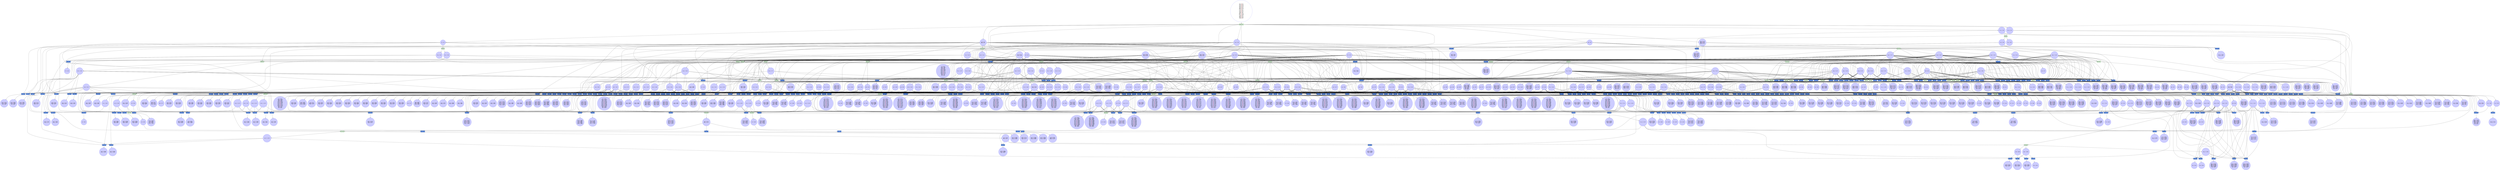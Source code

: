 digraph test {
  c1 -> e1;
  e1 -> c25;
  c25 -> e276;
  c25 -> e368;
  c25 -> e378;
  c25 -> e383;
  c25 -> e9;
  c25 -> e392;
  c25 -> e3;
  c25 -> e394;
  e1 -> c26;
  c26 -> e121;
  c26 -> e140;
  c26 -> e156;
  c26 -> e189;
  c26 -> e234;
  c26 -> e251;
  c26 -> e257;
  c26 -> e31;
  c26 -> e319;
  c26 -> e25;
  c26 -> e20;
  c26 -> e18;
  c26 -> e368;
  c26 -> e14;
  c26 -> e8;
  c26 -> e7;
  c26 -> e2;
  c26 -> e394;
  e1 -> c27;
  c27 -> e104;
  c27 -> e166;
  c27 -> e167;
  c27 -> e170;
  c27 -> e183;
  c27 -> e222;
  c27 -> e236;
  c27 -> e247;
  c27 -> e257;
  c27 -> e274;
  c27 -> e284;
  c27 -> e304;
  c27 -> e319;
  c27 -> e322;
  c27 -> e342;
  c27 -> e352;
  c27 -> e364;
  c27 -> e373;
  c27 -> e377;
  c27 -> e13;
  c27 -> e10;
  c27 -> e390;
  c27 -> e391;
  c27 -> e394;
  c27 -> e396;
  e1 -> c29;
  c29 -> e94;
  c29 -> e97;
  c29 -> e135;
  c29 -> e152;
  c29 -> e156;
  c29 -> e232;
  c29 -> e236;
  c29 -> e247;
  c29 -> e251;
  c29 -> e284;
  c29 -> e319;
  c29 -> e325;
  c29 -> e354;
  c29 -> e358;
  c29 -> e379;
  c29 -> e12;
  c29 -> e10;
  c29 -> e393;
  c29 -> e5;
  c29 -> e394;
  e1 -> c30;
  c30 -> e82;
  c30 -> e94;
  c30 -> e97;
  c30 -> e98;
  c30 -> e133;
  c30 -> e135;
  c30 -> e136;
  c30 -> e142;
  c30 -> e148;
  c30 -> e152;
  c30 -> e156;
  c30 -> e157;
  c30 -> e202;
  c30 -> e232;
  c30 -> e234;
  c30 -> e236;
  c30 -> e243;
  c30 -> e247;
  c30 -> e251;
  c30 -> e266;
  c30 -> e33;
  c30 -> e284;
  c30 -> e288;
  c30 -> e319;
  c30 -> e325;
  c30 -> e337;
  c30 -> e339;
  c30 -> e23;
  c30 -> e354;
  c30 -> e21;
  c30 -> e17;
  c30 -> e368;
  c30 -> e379;
  c30 -> e12;
  c30 -> e393;
  c30 -> e5;
  c30 -> e394;
  c30 -> e395;
  e1 -> c31;
  c31 -> e6;
  c31 -> e4;
  c31 -> e395;
  c31 -> e396;
  e1 -> c32;
  c32 -> e6;
  c32 -> e4;
  c32 -> e395;
  c32 -> e397;
  e1 -> c33;
  c33 -> e346;
  c33 -> e368;
  c33 -> e383;
  c33 -> e9;
  c33 -> e389;
  c33 -> e394;
  c33 -> e397;
  e1 -> c34;
  c34 -> e68;
  c34 -> e69;
  c34 -> e79;
  c34 -> e80;
  c34 -> e82;
  c34 -> e84;
  c34 -> e85;
  c34 -> e90;
  c34 -> e95;
  c34 -> e98;
  c34 -> e124;
  c34 -> e126;
  c34 -> e129;
  c34 -> e133;
  c34 -> e136;
  c34 -> e141;
  c34 -> e157;
  c34 -> e197;
  c34 -> e201;
  c34 -> e221;
  c34 -> e266;
  c34 -> e282;
  c34 -> e283;
  c34 -> e309;
  c34 -> e337;
  c34 -> e339;
  c34 -> e6;
  c34 -> e395;
  e1 -> c36;
  c36 -> e87;
  c36 -> e89;
  c36 -> e135;
  c36 -> e140;
  c36 -> e196;
  c36 -> e202;
  c36 -> e209;
  c36 -> e216;
  c36 -> e222;
  c36 -> e38;
  c36 -> e276;
  c36 -> e277;
  c36 -> e284;
  c36 -> e305;
  c36 -> e345;
  c36 -> e353;
  c36 -> e368;
  c36 -> e378;
  c36 -> e11;
  c36 -> e392;
  c36 -> e394;
  e1 -> c38;
  c38 -> e121;
  c38 -> e140;
  c38 -> e156;
  c38 -> e189;
  c38 -> e234;
  c38 -> e251;
  c38 -> e257;
  c38 -> e31;
  c38 -> e319;
  c38 -> e25;
  c38 -> e20;
  c38 -> e18;
  c38 -> e368;
  c38 -> e14;
  c38 -> e8;
  c38 -> e7;
  c38 -> e394;
  e1 -> c41;
  c41 -> e94;
  c41 -> e97;
  c41 -> e135;
  c41 -> e142;
  c41 -> e148;
  c41 -> e152;
  c41 -> e156;
  c41 -> e202;
  c41 -> e232;
  c41 -> e234;
  c41 -> e236;
  c41 -> e243;
  c41 -> e247;
  c41 -> e251;
  c41 -> e33;
  c41 -> e284;
  c41 -> e288;
  c41 -> e319;
  c41 -> e325;
  c41 -> e23;
  c41 -> e354;
  c41 -> e21;
  c41 -> e368;
  c41 -> e379;
  c41 -> e12;
  c41 -> e393;
  c41 -> e394;
  e1 -> c44;
  c44 -> e346;
  c44 -> e383;
  c44 -> e9;
  c44 -> e389;
  c44 -> e397;
  e397 -> c48;
  e396 -> c54;
  e395 -> c57;
  e394 -> c62;
  e2 -> c77;
  c77 -> e218;
  c77 -> e306;
  c77 -> e23;
  c77 -> e386;
  c77 -> e393;
  e2 -> c78;
  c78 -> e279;
  c78 -> e290;
  c78 -> e340;
  c78 -> e386;
  c78 -> e390;
  e2 -> c79;
  c79 -> e117;
  c79 -> e153;
  c79 -> e172;
  c79 -> e240;
  c79 -> e279;
  c79 -> e323;
  c79 -> e345;
  c79 -> e386;
  c79 -> e392;
  e3 -> c80;
  c80 -> e195;
  c80 -> e24;
  c80 -> e385;
  c80 -> e8;
  e3 -> c81;
  c81 -> e273;
  c81 -> e372;
  c81 -> e385;
  c81 -> e389;
  e4 -> c82;
  c82 -> e16;
  c82 -> e387;
  c82 -> e9;
  e4 -> c83;
  c83 -> e42;
  c83 -> e358;
  c83 -> e15;
  c83 -> e387;
  c83 -> e10;
  e5 -> c84;
  c84 -> e63;
  c84 -> e64;
  c84 -> e68;
  c84 -> e69;
  c84 -> e84;
  c84 -> e85;
  c84 -> e95;
  c84 -> e283;
  c84 -> e375;
  c84 -> e376;
  c84 -> e384;
  c84 -> e388;
  c84 -> e6;
  e5 -> c85;
  c85 -> e52;
  c85 -> e292;
  c85 -> e348;
  c85 -> e349;
  c85 -> e375;
  c85 -> e376;
  c85 -> e380;
  c85 -> e382;
  c85 -> e384;
  c85 -> e388;
  c85 -> e391;
  e5 -> c86;
  c86 -> e63;
  c86 -> e64;
  c86 -> e239;
  c86 -> e287;
  c86 -> e344;
  c86 -> e380;
  c86 -> e382;
  c86 -> e384;
  c86 -> e388;
  c86 -> e7;
  e6 -> c87;
  c87 -> e348;
  c87 -> e349;
  c87 -> e380;
  c87 -> e382;
  e6 -> c88;
  c88 -> e381;
  c88 -> e383;
  e6 -> c89;
  c89 -> e381;
  e6 -> c90;
  e393 -> c92;
  e392 -> c98;
  e7 -> c102;
  c102 -> e275;
  c102 -> e348;
  c102 -> e349;
  c102 -> e375;
  c102 -> e376;
  e7 -> c103;
  c103 -> e238;
  c103 -> e286;
  c103 -> e24;
  c103 -> e374;
  e7 -> c104;
  c104 -> e206;
  c104 -> e238;
  c104 -> e286;
  c104 -> e24;
  c104 -> e374;
  c104 -> e377;
  e7 -> c105;
  c105 -> e93;
  c105 -> e146;
  c105 -> e238;
  c105 -> e242;
  c105 -> e277;
  c105 -> e286;
  c105 -> e24;
  c105 -> e374;
  c105 -> e378;
  e7 -> c106;
  c106 -> e238;
  c106 -> e286;
  c106 -> e24;
  e8 -> c107;
  c107 -> e200;
  c107 -> e372;
  e8 -> c108;
  c108 -> e194;
  c108 -> e33;
  c108 -> e344;
  c108 -> e371;
  c108 -> e379;
  e8 -> c109;
  c109 -> e131;
  c109 -> e194;
  c109 -> e198;
  c109 -> e200;
  c109 -> e268;
  c109 -> e344;
  c109 -> e371;
  c109 -> e373;
  e8 -> c110;
  c110 -> e131;
  c110 -> e194;
  c110 -> e198;
  c110 -> e200;
  c110 -> e344;
  c110 -> e371;
  e8 -> c111;
  c111 -> e131;
  c111 -> e194;
  c111 -> e200;
  c111 -> e344;
  e391 -> c112;
  e390 -> c115;
  e389 -> c118;
  e9 -> c124;
  c124 -> e224;
  c124 -> e231;
  c124 -> e32;
  c124 -> e299;
  c124 -> e310;
  c124 -> e315;
  c124 -> e26;
  c124 -> e351;
  c124 -> e359;
  c124 -> e363;
  c124 -> e15;
  e9 -> c125;
  c125 -> e87;
  c125 -> e89;
  c125 -> e135;
  c125 -> e140;
  c125 -> e196;
  c125 -> e202;
  c125 -> e216;
  c125 -> e222;
  c125 -> e224;
  c125 -> e231;
  c125 -> e277;
  c125 -> e284;
  c125 -> e32;
  c125 -> e299;
  c125 -> e305;
  c125 -> e310;
  c125 -> e315;
  c125 -> e345;
  c125 -> e351;
  c125 -> e353;
  c125 -> e359;
  c125 -> e363;
  c125 -> e369;
  c125 -> e11;
  e9 -> c126;
  c126 -> e138;
  c126 -> e48;
  c126 -> e205;
  c126 -> e41;
  c126 -> e220;
  c126 -> e223;
  c126 -> e224;
  c126 -> e228;
  c126 -> e40;
  c126 -> e230;
  c126 -> e231;
  c126 -> e281;
  c126 -> e289;
  c126 -> e293;
  c126 -> e294;
  c126 -> e32;
  c126 -> e298;
  c126 -> e299;
  c126 -> e308;
  c126 -> e30;
  c126 -> e310;
  c126 -> e314;
  c126 -> e315;
  c126 -> e347;
  c126 -> e22;
  c126 -> e351;
  c126 -> e356;
  c126 -> e359;
  c126 -> e362;
  c126 -> e363;
  c126 -> e370;
  c126 -> e11;
  e9 -> c127;
  c127 -> e110;
  c127 -> e179;
  c127 -> e185;
  c127 -> e44;
  c127 -> e204;
  c127 -> e220;
  c127 -> e226;
  c127 -> e40;
  c127 -> e244;
  c127 -> e39;
  c127 -> e255;
  c127 -> e258;
  c127 -> e262;
  c127 -> e264;
  c127 -> e35;
  c127 -> e281;
  c127 -> e286;
  c127 -> e293;
  c127 -> e298;
  c127 -> e299;
  c127 -> e308;
  c127 -> e312;
  c127 -> e314;
  c127 -> e315;
  c127 -> e326;
  c127 -> e329;
  c127 -> e331;
  c127 -> e28;
  c127 -> e332;
  c127 -> e27;
  c127 -> e347;
  c127 -> e356;
  c127 -> e359;
  c127 -> e362;
  c127 -> e363;
  c127 -> e366;
  c127 -> e19;
  c127 -> e370;
  c127 -> e14;
  e9 -> c128;
  c128 -> e111;
  c128 -> e138;
  c128 -> e149;
  c128 -> e179;
  c128 -> e181;
  c128 -> e184;
  c128 -> e187;
  c128 -> e205;
  c128 -> e220;
  c128 -> e223;
  c128 -> e224;
  c128 -> e228;
  c128 -> e244;
  c128 -> e249;
  c128 -> e255;
  c128 -> e258;
  c128 -> e262;
  c128 -> e263;
  c128 -> e36;
  c128 -> e281;
  c128 -> e289;
  c128 -> e298;
  c128 -> e299;
  c128 -> e308;
  c128 -> e30;
  c128 -> e310;
  c128 -> e326;
  c128 -> e327;
  c128 -> e29;
  c128 -> e332;
  c128 -> e27;
  c128 -> e347;
  c128 -> e22;
  c128 -> e351;
  c128 -> e357;
  c128 -> e362;
  c128 -> e363;
  c128 -> e366;
  c128 -> e19;
  c128 -> e370;
  c128 -> e13;
  e9 -> c129;
  c129 -> e149;
  c129 -> e47;
  c129 -> e205;
  c129 -> e41;
  c129 -> e217;
  c129 -> e244;
  c129 -> e249;
  c129 -> e39;
  c129 -> e253;
  c129 -> e254;
  c129 -> e281;
  c129 -> e289;
  c129 -> e293;
  c129 -> e294;
  c129 -> e32;
  c129 -> e326;
  c129 -> e327;
  c129 -> e29;
  c129 -> e331;
  c129 -> e28;
  c129 -> e347;
  c129 -> e22;
  c129 -> e351;
  c129 -> e356;
  c129 -> e359;
  c129 -> e21;
  c129 -> e366;
  c129 -> e19;
  c129 -> e370;
  c129 -> e12;
  e9 -> c130;
  c130 -> e111;
  c130 -> e50;
  c130 -> e138;
  c130 -> e48;
  c130 -> e149;
  c130 -> e47;
  c130 -> e179;
  c130 -> e184;
  c130 -> e187;
  c130 -> e44;
  c130 -> e191;
  c130 -> e205;
  c130 -> e41;
  c130 -> e220;
  c130 -> e224;
  c130 -> e228;
  c130 -> e40;
  c130 -> e231;
  c130 -> e244;
  c130 -> e249;
  c130 -> e39;
  c130 -> e254;
  c130 -> e258;
  c130 -> e262;
  c130 -> e36;
  c130 -> e35;
  c130 -> e281;
  c130 -> e289;
  c130 -> e293;
  c130 -> e32;
  c130 -> e299;
  c130 -> e308;
  c130 -> e310;
  c130 -> e315;
  c130 -> e326;
  c130 -> e29;
  c130 -> e28;
  c130 -> e27;
  c130 -> e347;
  c130 -> e351;
  c130 -> e359;
  c130 -> e363;
  c130 -> e19;
  e10 -> c131;
  c131 -> e142;
  c131 -> e148;
  c131 -> e202;
  c131 -> e234;
  c131 -> e243;
  c131 -> e33;
  c131 -> e288;
  c131 -> e23;
  c131 -> e21;
  c131 -> e17;
  c131 -> e368;
  e10 -> c132;
  c132 -> e199;
  c132 -> e280;
  c132 -> e26;
  c132 -> e16;
  e10 -> c133;
  c133 -> e105;
  c133 -> e130;
  c133 -> e142;
  c133 -> e148;
  c133 -> e199;
  c133 -> e202;
  c133 -> e215;
  c133 -> e234;
  c133 -> e237;
  c133 -> e267;
  c133 -> e268;
  c133 -> e272;
  c133 -> e280;
  c133 -> e285;
  c133 -> e300;
  c133 -> e340;
  c133 -> e341;
  c133 -> e343;
  c133 -> e357;
  c133 -> e367;
  c133 -> e368;
  e10 -> c134;
  c134 -> e105;
  c134 -> e130;
  c134 -> e142;
  c134 -> e148;
  c134 -> e199;
  c134 -> e202;
  c134 -> e215;
  c134 -> e234;
  c134 -> e237;
  c134 -> e267;
  c134 -> e268;
  c134 -> e272;
  c134 -> e280;
  c134 -> e285;
  c134 -> e300;
  c134 -> e340;
  c134 -> e341;
  c134 -> e343;
  c134 -> e357;
  c134 -> e368;
  e388 -> c135;
  e387 -> c137;
  e386 -> c139;
  e385 -> c140;
  e384 -> c141;
  e11 -> c143;
  c143 -> e111;
  c143 -> e50;
  c143 -> e125;
  c143 -> e149;
  c143 -> e47;
  c143 -> e179;
  c143 -> e181;
  c143 -> e184;
  c143 -> e187;
  c143 -> e44;
  c143 -> e190;
  c143 -> e191;
  c143 -> e192;
  c143 -> e244;
  c143 -> e249;
  c143 -> e39;
  c143 -> e253;
  c143 -> e254;
  c143 -> e255;
  c143 -> e258;
  c143 -> e262;
  c143 -> e263;
  c143 -> e36;
  c143 -> e264;
  c143 -> e35;
  c143 -> e326;
  c143 -> e327;
  c143 -> e29;
  c143 -> e331;
  c143 -> e28;
  c143 -> e332;
  c143 -> e27;
  c143 -> e333;
  c143 -> e366;
  c143 -> e19;
  e11 -> c144;
  c144 -> e75;
  c144 -> e77;
  c144 -> e91;
  c144 -> e93;
  c144 -> e97;
  c144 -> e115;
  c144 -> e117;
  c144 -> e119;
  c144 -> e121;
  c144 -> e144;
  c144 -> e145;
  c144 -> e146;
  c144 -> e148;
  c144 -> e153;
  c144 -> e156;
  c144 -> e167;
  c144 -> e45;
  c144 -> e172;
  c144 -> e174;
  c144 -> e175;
  c144 -> e182;
  c144 -> e183;
  c144 -> e186;
  c144 -> e188;
  c144 -> e189;
  c144 -> e234;
  c144 -> e238;
  c144 -> e240;
  c144 -> e242;
  c144 -> e246;
  c144 -> e247;
  c144 -> e248;
  c144 -> e250;
  c144 -> e251;
  c144 -> e256;
  c144 -> e257;
  c144 -> e37;
  c144 -> e260;
  c144 -> e318;
  c144 -> e319;
  c144 -> e323;
  c144 -> e328;
  c144 -> e330;
  c144 -> e365;
  c144 -> e18;
  e11 -> c145;
  c145 -> e67;
  c145 -> e74;
  c145 -> e75;
  c145 -> e77;
  c145 -> e78;
  c145 -> e94;
  c145 -> e97;
  c145 -> e100;
  c145 -> e102;
  c145 -> e107;
  c145 -> e121;
  c145 -> e123;
  c145 -> e125;
  c145 -> e145;
  c145 -> e156;
  c145 -> e159;
  c145 -> e168;
  c145 -> e174;
  c145 -> e176;
  c145 -> e184;
  c145 -> e191;
  c145 -> e192;
  c145 -> e242;
  c145 -> e254;
  c145 -> e258;
  c145 -> e260;
  c145 -> e36;
  c145 -> e35;
  c145 -> e321;
  c145 -> e323;
  c145 -> e324;
  c145 -> e29;
  c145 -> e330;
  c145 -> e28;
  c145 -> e27;
  c145 -> e333;
  c145 -> e365;
  c145 -> e19;
  e11 -> c146;
  c146 -> e67;
  c146 -> e72;
  c146 -> e73;
  c146 -> e74;
  c146 -> e75;
  c146 -> e77;
  c146 -> e91;
  c146 -> e93;
  c146 -> e94;
  c146 -> e97;
  c146 -> e104;
  c146 -> e107;
  c146 -> e108;
  c146 -> e114;
  c146 -> e115;
  c146 -> e117;
  c146 -> e118;
  c146 -> e119;
  c146 -> e121;
  c146 -> e125;
  c146 -> e142;
  c146 -> e145;
  c146 -> e146;
  c146 -> e148;
  c146 -> e152;
  c146 -> e153;
  c146 -> e154;
  c146 -> e156;
  c146 -> e166;
  c146 -> e167;
  c146 -> e172;
  c146 -> e173;
  c146 -> e174;
  c146 -> e175;
  c146 -> e176;
  c146 -> e183;
  c146 -> e186;
  c146 -> e189;
  c146 -> e192;
  c146 -> e234;
  c146 -> e236;
  c146 -> e240;
  c146 -> e241;
  c146 -> e242;
  c146 -> e247;
  c146 -> e248;
  c146 -> e251;
  c146 -> e257;
  c146 -> e260;
  c146 -> e319;
  c146 -> e323;
  c146 -> e324;
  c146 -> e330;
  c146 -> e333;
  e12 -> c147;
  c147 -> e50;
  c147 -> e48;
  c147 -> e187;
  c147 -> e44;
  c147 -> e190;
  c147 -> e191;
  c147 -> e228;
  c147 -> e40;
  c147 -> e230;
  c147 -> e231;
  c147 -> e262;
  c147 -> e263;
  c147 -> e36;
  c147 -> e264;
  c147 -> e35;
  c147 -> e308;
  c147 -> e30;
  c147 -> e310;
  c147 -> e314;
  c147 -> e315;
  c147 -> e317;
  c147 -> e332;
  c147 -> e27;
  c147 -> e362;
  c147 -> e363;
  e12 -> c148;
  c148 -> e67;
  c148 -> e72;
  c148 -> e74;
  c148 -> e75;
  c148 -> e77;
  c148 -> e79;
  c148 -> e87;
  c148 -> e89;
  c148 -> e90;
  c148 -> e104;
  c148 -> e114;
  c148 -> e115;
  c148 -> e121;
  c148 -> e124;
  c148 -> e140;
  c148 -> e141;
  c148 -> e166;
  c148 -> e167;
  c148 -> e178;
  c148 -> e183;
  c148 -> e189;
  c148 -> e222;
  c148 -> e257;
  c148 -> e261;
  c148 -> e302;
  c148 -> e303;
  c148 -> e306;
  c148 -> e307;
  c148 -> e309;
  c148 -> e313;
  c148 -> e317;
  c148 -> e360;
  c148 -> e361;
  e12 -> c149;
  c149 -> e67;
  c149 -> e72;
  c149 -> e74;
  c149 -> e75;
  c149 -> e77;
  c149 -> e87;
  c149 -> e89;
  c149 -> e104;
  c149 -> e114;
  c149 -> e115;
  c149 -> e121;
  c149 -> e140;
  c149 -> e166;
  c149 -> e167;
  c149 -> e178;
  c149 -> e183;
  c149 -> e189;
  c149 -> e222;
  c149 -> e257;
  c149 -> e261;
  c149 -> e302;
  c149 -> e303;
  c149 -> e306;
  c149 -> e307;
  c149 -> e313;
  c149 -> e316;
  c149 -> e317;
  c149 -> e360;
  c149 -> e361;
  c149 -> e364;
  e12 -> c150;
  c150 -> e74;
  c150 -> e77;
  c150 -> e89;
  c150 -> e114;
  c150 -> e121;
  c150 -> e140;
  c150 -> e166;
  c150 -> e183;
  c150 -> e189;
  c150 -> e222;
  c150 -> e257;
  c150 -> e259;
  c150 -> e261;
  c150 -> e306;
  c150 -> e311;
  c150 -> e313;
  c150 -> e360;
  c150 -> e361;
  c150 -> e20;
  e12 -> c151;
  c151 -> e67;
  c151 -> e72;
  c151 -> e74;
  c151 -> e75;
  c151 -> e77;
  c151 -> e87;
  c151 -> e89;
  c151 -> e104;
  c151 -> e114;
  c151 -> e115;
  c151 -> e121;
  c151 -> e140;
  c151 -> e166;
  c151 -> e167;
  c151 -> e178;
  c151 -> e183;
  c151 -> e189;
  c151 -> e222;
  c151 -> e257;
  c151 -> e261;
  c151 -> e306;
  c151 -> e307;
  c151 -> e313;
  c151 -> e317;
  e13 -> c153;
  c153 -> e50;
  c153 -> e48;
  c153 -> e47;
  c153 -> e44;
  c153 -> e190;
  c153 -> e191;
  c153 -> e41;
  c153 -> e40;
  c153 -> e230;
  c153 -> e231;
  c153 -> e39;
  c153 -> e253;
  c153 -> e254;
  c153 -> e264;
  c153 -> e35;
  c153 -> e293;
  c153 -> e294;
  c153 -> e32;
  c153 -> e314;
  c153 -> e315;
  c153 -> e331;
  c153 -> e28;
  c153 -> e356;
  c153 -> e359;
  e13 -> c154;
  c154 -> e67;
  c154 -> e72;
  c154 -> e74;
  c154 -> e75;
  c154 -> e77;
  c154 -> e87;
  c154 -> e89;
  c154 -> e94;
  c154 -> e97;
  c154 -> e114;
  c154 -> e115;
  c154 -> e116;
  c154 -> e121;
  c154 -> e49;
  c154 -> e135;
  c154 -> e140;
  c154 -> e152;
  c154 -> e156;
  c154 -> e189;
  c154 -> e206;
  c154 -> e211;
  c154 -> e229;
  c154 -> e251;
  c154 -> e252;
  c154 -> e290;
  c154 -> e291;
  c154 -> e292;
  c154 -> e295;
  c154 -> e316;
  c154 -> e355;
  c154 -> e358;
  e13 -> c155;
  c155 -> e67;
  c155 -> e72;
  c155 -> e74;
  c155 -> e75;
  c155 -> e77;
  c155 -> e87;
  c155 -> e89;
  c155 -> e94;
  c155 -> e97;
  c155 -> e114;
  c155 -> e115;
  c155 -> e116;
  c155 -> e121;
  c155 -> e49;
  c155 -> e135;
  c155 -> e140;
  c155 -> e152;
  c155 -> e156;
  c155 -> e189;
  c155 -> e206;
  c155 -> e211;
  c155 -> e229;
  c155 -> e251;
  c155 -> e252;
  c155 -> e290;
  c155 -> e291;
  c155 -> e292;
  c155 -> e295;
  c155 -> e316;
  c155 -> e358;
  e14 -> c156;
  c156 -> e111;
  c156 -> e50;
  c156 -> e138;
  c156 -> e48;
  c156 -> e149;
  c156 -> e47;
  c156 -> e181;
  c156 -> e184;
  c156 -> e187;
  c156 -> e190;
  c156 -> e191;
  c156 -> e205;
  c156 -> e41;
  c156 -> e223;
  c156 -> e224;
  c156 -> e228;
  c156 -> e230;
  c156 -> e231;
  c156 -> e249;
  c156 -> e253;
  c156 -> e254;
  c156 -> e263;
  c156 -> e36;
  c156 -> e289;
  c156 -> e294;
  c156 -> e32;
  c156 -> e30;
  c156 -> e310;
  c156 -> e327;
  c156 -> e29;
  c156 -> e22;
  c156 -> e351;
  e14 -> c157;
  c157 -> e77;
  c157 -> e89;
  c157 -> e97;
  c157 -> e135;
  c157 -> e148;
  c157 -> e163;
  c157 -> e183;
  c157 -> e202;
  c157 -> e203;
  c157 -> e210;
  c157 -> e222;
  c157 -> e225;
  c157 -> e227;
  c157 -> e247;
  c157 -> e284;
  c157 -> e287;
  c157 -> e288;
  c157 -> e311;
  c157 -> e313;
  c157 -> e328;
  c157 -> e350;
  c157 -> e354;
  e14 -> c158;
  c158 -> e59;
  c158 -> e65;
  c158 -> e77;
  c158 -> e83;
  c158 -> e89;
  c158 -> e97;
  c158 -> e135;
  c158 -> e148;
  c158 -> e163;
  c158 -> e183;
  c158 -> e202;
  c158 -> e203;
  c158 -> e210;
  c158 -> e222;
  c158 -> e225;
  c158 -> e247;
  c158 -> e284;
  c158 -> e285;
  c158 -> e287;
  c158 -> e295;
  c158 -> e311;
  c158 -> e328;
  c158 -> e350;
  c158 -> e352;
  e14 -> c159;
  c159 -> e77;
  c159 -> e89;
  c159 -> e97;
  c159 -> e135;
  c159 -> e148;
  c159 -> e163;
  c159 -> e164;
  c159 -> e183;
  c159 -> e186;
  c159 -> e202;
  c159 -> e203;
  c159 -> e209;
  c159 -> e210;
  c159 -> e222;
  c159 -> e225;
  c159 -> e247;
  c159 -> e248;
  c159 -> e284;
  c159 -> e287;
  c159 -> e311;
  c159 -> e328;
  c159 -> e330;
  c159 -> e350;
  c159 -> e353;
  e14 -> c160;
  c160 -> e77;
  c160 -> e89;
  c160 -> e97;
  c160 -> e135;
  c160 -> e148;
  c160 -> e163;
  c160 -> e183;
  c160 -> e202;
  c160 -> e203;
  c160 -> e210;
  c160 -> e222;
  c160 -> e225;
  c160 -> e247;
  c160 -> e284;
  c160 -> e287;
  c160 -> e311;
  c160 -> e328;
  e383 -> c161;
  e382 -> c168;
  e381 -> c170;
  e380 -> c172;
  e379 -> c174;
  e378 -> c180;
  e377 -> c184;
  e376 -> c187;
  e375 -> c189;
  e374 -> c191;
  e373 -> c192;
  e372 -> c195;
  e371 -> c196;
  e370 -> c197;
  e15 -> c198;
  c198 -> e112;
  c198 -> e122;
  c198 -> e50;
  c198 -> e48;
  c198 -> e150;
  c198 -> e158;
  c198 -> e47;
  c198 -> e180;
  c198 -> e187;
  c198 -> e44;
  c198 -> e41;
  c198 -> e228;
  c198 -> e40;
  c198 -> e245;
  c198 -> e249;
  c198 -> e39;
  c198 -> e262;
  c198 -> e283;
  c198 -> e289;
  c198 -> e293;
  c198 -> e308;
  c198 -> e309;
  c198 -> e326;
  c198 -> e338;
  c198 -> e339;
  c198 -> e347;
  e15 -> c199;
  c199 -> e69;
  c199 -> e76;
  c199 -> e79;
  c199 -> e85;
  c199 -> e88;
  c199 -> e90;
  c199 -> e95;
  c199 -> e96;
  c199 -> e98;
  c199 -> e120;
  c199 -> e124;
  c199 -> e134;
  c199 -> e136;
  c199 -> e139;
  c199 -> e141;
  c199 -> e155;
  c199 -> e157;
  c199 -> e283;
  c199 -> e291;
  c199 -> e309;
  c199 -> e338;
  c199 -> e339;
  c199 -> e342;
  e369 -> c200;
  e368 -> c202;
  e367 -> c217;
  e16 -> c218;
  c218 -> e80;
  c218 -> e129;
  c218 -> e197;
  c218 -> e282;
  c218 -> e335;
  c218 -> e337;
  c218 -> e346;
  e16 -> c219;
  c219 -> e80;
  c219 -> e129;
  c219 -> e197;
  c219 -> e282;
  c219 -> e335;
  c219 -> e337;
  c219 -> e341;
  e17 -> c220;
  c220 -> e201;
  c220 -> e270;
  c220 -> e271;
  c220 -> e282;
  c220 -> e334;
  c220 -> e336;
  e17 -> c221;
  c221 -> e270;
  c221 -> e271;
  c221 -> e334;
  c221 -> e336;
  c221 -> e343;
  e17 -> c222;
  c222 -> e143;
  c222 -> e194;
  c222 -> e203;
  c222 -> e334;
  c222 -> e336;
  c222 -> e25;
  e18 -> c223;
  c223 -> e74;
  c223 -> e94;
  c223 -> e113;
  c223 -> e114;
  c223 -> e118;
  c223 -> e142;
  c223 -> e151;
  c223 -> e152;
  c223 -> e154;
  c223 -> e165;
  c223 -> e166;
  c223 -> e173;
  c223 -> e235;
  c223 -> e236;
  c223 -> e241;
  c223 -> e321;
  c223 -> e324;
  c223 -> e333;
  e18 -> c224;
  c224 -> e74;
  c224 -> e94;
  c224 -> e114;
  c224 -> e142;
  c224 -> e143;
  c224 -> e152;
  c224 -> e166;
  c224 -> e169;
  c224 -> e177;
  c224 -> e236;
  c224 -> e239;
  c224 -> e243;
  c224 -> e259;
  c224 -> e261;
  c224 -> e320;
  c224 -> e325;
  c224 -> e329;
  e18 -> c225;
  c225 -> e74;
  c225 -> e94;
  c225 -> e114;
  c225 -> e142;
  c225 -> e143;
  c225 -> e152;
  c225 -> e166;
  c225 -> e169;
  c225 -> e236;
  c225 -> e237;
  c225 -> e239;
  c225 -> e252;
  c225 -> e259;
  c225 -> e320;
  c225 -> e322;
  c225 -> e329;
  e18 -> c226;
  c226 -> e74;
  c226 -> e94;
  c226 -> e114;
  c226 -> e118;
  c226 -> e142;
  c226 -> e143;
  c226 -> e152;
  c226 -> e154;
  c226 -> e166;
  c226 -> e169;
  c226 -> e173;
  c226 -> e236;
  c226 -> e239;
  c226 -> e241;
  c226 -> e259;
  c226 -> e320;
  c226 -> e324;
  c226 -> e329;
  e18 -> c227;
  c227 -> e74;
  c227 -> e94;
  c227 -> e114;
  c227 -> e142;
  c227 -> e143;
  c227 -> e152;
  c227 -> e166;
  c227 -> e169;
  c227 -> e236;
  c227 -> e239;
  c227 -> e259;
  c227 -> e329;
  e19 -> c228;
  c228 -> e91;
  c228 -> e142;
  c228 -> e146;
  c228 -> e234;
  c228 -> e235;
  c228 -> e236;
  c228 -> e240;
  c228 -> e241;
  c228 -> e318;
  c228 -> e319;
  e19 -> c229;
  c229 -> e142;
  c229 -> e147;
  c229 -> e234;
  c229 -> e236;
  c229 -> e245;
  c229 -> e319;
  e19 -> c230;
  c230 -> e147;
  c230 -> e245;
  e366 -> c234;
  e365 -> c235;
  e20 -> c236;
  c236 -> e67;
  c236 -> e72;
  c236 -> e75;
  c236 -> e87;
  c236 -> e104;
  c236 -> e115;
  c236 -> e167;
  c236 -> e171;
  c236 -> e178;
  c236 -> e302;
  c236 -> e303;
  c236 -> e307;
  c236 -> e317;
  e20 -> c237;
  c237 -> e75;
  c237 -> e87;
  c237 -> e115;
  c237 -> e167;
  c237 -> e37;
  c237 -> e301;
  c237 -> e307;
  c237 -> e312;
  e20 -> c238;
  c238 -> e75;
  c238 -> e87;
  c238 -> e115;
  c238 -> e167;
  c238 -> e229;
  c238 -> e37;
  c238 -> e301;
  c238 -> e304;
  c238 -> e312;
  e20 -> c239;
  c239 -> e75;
  c239 -> e87;
  c239 -> e115;
  c239 -> e119;
  c239 -> e167;
  c239 -> e175;
  c239 -> e37;
  c239 -> e260;
  c239 -> e301;
  c239 -> e305;
  c239 -> e312;
  e20 -> c240;
  c240 -> e75;
  c240 -> e87;
  c240 -> e115;
  c240 -> e167;
  c240 -> e37;
  c240 -> e312;
  e364 -> c241;
  e363 -> c244;
  e21 -> c251;
  c251 -> e111;
  c251 -> e138;
  c251 -> e179;
  c251 -> e181;
  c251 -> e184;
  c251 -> e220;
  c251 -> e223;
  c251 -> e224;
  c251 -> e233;
  c251 -> e255;
  c251 -> e258;
  c251 -> e298;
  c251 -> e299;
  e21 -> c252;
  c252 -> e109;
  c252 -> e177;
  c252 -> e213;
  c252 -> e214;
  c252 -> e218;
  c252 -> e219;
  c252 -> e221;
  c252 -> e227;
  c252 -> e233;
  c252 -> e296;
  c252 -> e297;
  e21 -> c253;
  c253 -> e109;
  c253 -> e177;
  c253 -> e213;
  c253 -> e214;
  c253 -> e218;
  c253 -> e219;
  c253 -> e227;
  c253 -> e233;
  c253 -> e296;
  c253 -> e297;
  c253 -> e300;
  e21 -> c254;
  c254 -> e169;
  c254 -> e177;
  c254 -> e218;
  c254 -> e225;
  c254 -> e227;
  c254 -> e296;
  c254 -> e297;
  c254 -> e31;
  e21 -> c255;
  c255 -> e109;
  c255 -> e177;
  c255 -> e218;
  c255 -> e219;
  c255 -> e227;
  c255 -> e233;
  e362 -> c257;
  e361 -> c258;
  e360 -> c260;
  e359 -> c262;
  e358 -> c269;
  e357 -> c273;
  e356 -> c276;
  e355 -> c277;
  e354 -> c278;
  e353 -> c284;
  e352 -> c288;
  e351 -> c291;
  e22 -> c298;
  c298 -> e202;
  c298 -> e284;
  e350 -> c299;
  e349 -> c300;
  e348 -> c302;
  e347 -> c304;
  e346 -> c310;
  e23 -> c316;
  c316 -> e279;
  e23 -> c317;
  c317 -> e126;
  c317 -> e197;
  c317 -> e217;
  c317 -> e278;
  e23 -> c318;
  c318 -> e217;
  c318 -> e278;
  c318 -> e280;
  e23 -> c319;
  c319 -> e217;
  e345 -> c322;
  e24 -> c326;
  c326 -> e273;
  e24 -> c327;
  c327 -> e34;
  c327 -> e275;
  e24 -> c329;
  c329 -> e34;
  c329 -> e274;
  c329 -> e275;
  e24 -> c330;
  c330 -> e275;
  e344 -> c331;
  e25 -> c336;
  c336 -> e270;
  c336 -> e271;
  e25 -> c337;
  c337 -> e144;
  c337 -> e195;
  c337 -> e204;
  c337 -> e269;
  e25 -> c338;
  c338 -> e144;
  c338 -> e195;
  c338 -> e204;
  c338 -> e269;
  c338 -> e272;
  e25 -> c339;
  c339 -> e91;
  c339 -> e144;
  c339 -> e145;
  c339 -> e195;
  c339 -> e196;
  c339 -> e204;
  c339 -> e269;
  c339 -> e276;
  e25 -> c340;
  c340 -> e144;
  c340 -> e195;
  c340 -> e204;
  e343 -> c341;
  e342 -> c344;
  e341 -> c347;
  e340 -> c350;
  e339 -> c353;
  e26 -> c358;
  c358 -> e92;
  c358 -> e111;
  c358 -> e126;
  c358 -> e138;
  c358 -> e147;
  c358 -> e149;
  c358 -> e179;
  c358 -> e201;
  c358 -> e205;
  c358 -> e220;
  c358 -> e221;
  c358 -> e244;
  c358 -> e265;
  c358 -> e266;
  c358 -> e281;
  e26 -> c359;
  c359 -> e126;
  c359 -> e201;
  c359 -> e221;
  c359 -> e265;
  c359 -> e266;
  c359 -> e267;
  e338 -> c360;
  e337 -> c362;
  e336 -> c367;
  e335 -> c369;
  e334 -> c371;
  e333 -> c373;
  e27 -> c377;
  c377 -> e103;
  c377 -> e104;
  c377 -> e108;
  c377 -> e165;
  c377 -> e166;
  c377 -> e167;
  c377 -> e172;
  c377 -> e173;
  c377 -> e175;
  c377 -> e256;
  c377 -> e257;
  e27 -> c378;
  c378 -> e104;
  c378 -> e166;
  c378 -> e167;
  c378 -> e180;
  c378 -> e257;
  e27 -> c379;
  c379 -> e180;
  e332 -> c383;
  e28 -> c384;
  c384 -> e93;
  c384 -> e151;
  c384 -> e152;
  c384 -> e153;
  c384 -> e154;
  c384 -> e250;
  c384 -> e251;
  e28 -> c385;
  c385 -> e152;
  c385 -> e158;
  c385 -> e251;
  e28 -> c386;
  c386 -> e158;
  e331 -> c390;
  e330 -> c391;
  e329 -> c395;
  e328 -> c400;
  e29 -> c405;
  c405 -> e148;
  c405 -> e246;
  c405 -> e247;
  c405 -> e248;
  e29 -> c406;
  c406 -> e92;
  c406 -> e148;
  c406 -> e150;
  c406 -> e247;
  e29 -> c407;
  c407 -> e92;
  c407 -> e150;
  e327 -> c411;
  e326 -> c412;
  e325 -> c418;
  e324 -> c424;
  e323 -> c428;
  e322 -> c432;
  e321 -> c435;
  e320 -> c436;
  e319 -> c437;
  e318 -> c452;
  e317 -> c453;
  e316 -> c459;
  e315 -> c462;
  e314 -> c469;
  e313 -> c470;
  e312 -> c476;
  e311 -> c481;
  e310 -> c486;
  e30 -> c493;
  c493 -> e222;
  e309 -> c494;
  e308 -> c499;
  e307 -> c505;
  e306 -> c511;
  e305 -> c517;
  e304 -> c521;
  e31 -> c524;
  c524 -> e106;
  c524 -> e109;
  c524 -> e213;
  c524 -> e214;
  c524 -> e219;
  c524 -> e233;
  e31 -> c525;
  c525 -> e45;
  c525 -> e212;
  c525 -> e219;
  c525 -> e226;
  e31 -> c526;
  c526 -> e45;
  c526 -> e212;
  c526 -> e215;
  c526 -> e226;
  e31 -> c527;
  c527 -> e45;
  c527 -> e174;
  c527 -> e212;
  c527 -> e216;
  c527 -> e226;
  e31 -> c528;
  c528 -> e45;
  c528 -> e226;
  e303 -> c529;
  e302 -> c531;
  e301 -> c533;
  e300 -> c534;
  e299 -> c537;
  e298 -> c544;
  e297 -> c545;
  e296 -> c547;
  e295 -> c549;
  e32 -> c552;
  c552 -> e42;
  e32 -> c553;
  c553 -> e207;
  c553 -> e209;
  c553 -> e38;
  e32 -> c554;
  c554 -> e58;
  c554 -> e62;
  c554 -> e137;
  c554 -> e208;
  c554 -> e38;
  e32 -> c555;
  c555 -> e54;
  c555 -> e55;
  c555 -> e56;
  c555 -> e58;
  c555 -> e62;
  c555 -> e99;
  c555 -> e137;
  c555 -> e161;
  c555 -> e162;
  c555 -> e208;
  c555 -> e210;
  e32 -> c556;
  c556 -> e53;
  c556 -> e86;
  c556 -> e99;
  c556 -> e137;
  c556 -> e161;
  c556 -> e162;
  c556 -> e208;
  c556 -> e211;
  e32 -> c557;
  c557 -> e54;
  c557 -> e55;
  c557 -> e56;
  c557 -> e58;
  c557 -> e62;
  c557 -> e99;
  c557 -> e137;
  c557 -> e161;
  c557 -> e162;
  c557 -> e208;
  c557 -> e232;
  e32 -> c558;
  c558 -> e55;
  c558 -> e56;
  c558 -> e62;
  c558 -> e99;
  c558 -> e137;
  c558 -> e162;
  e294 -> c559;
  e293 -> c560;
  e292 -> c566;
  e291 -> c569;
  e290 -> c572;
  e289 -> c575;
  e288 -> c581;
  e287 -> c587;
  e286 -> c592;
  e285 -> c597;
  e284 -> c600;
  e283 -> c615;
  e282 -> c620;
  e281 -> c625;
  e33 -> c631;
  c631 -> e131;
  c631 -> e198;
  c631 -> e200;
  e33 -> c632;
  c632 -> e129;
  c632 -> e43;
  e33 -> c633;
  c633 -> e43;
  c633 -> e199;
  e33 -> c634;
  e280 -> c637;
  e279 -> c641;
  e278 -> c642;
  e277 -> c645;
  e276 -> c649;
  e275 -> c653;
  e274 -> c658;
  e273 -> c661;
  e34 -> c662;
  c662 -> e193;
  e272 -> c663;
  e271 -> c666;
  e270 -> c668;
  e269 -> c670;
  e268 -> c671;
  e267 -> c674;
  e266 -> c677;
  e265 -> c682;
  e35 -> c684;
  c684 -> e71;
  c684 -> e72;
  c684 -> e73;
  c684 -> e113;
  c684 -> e114;
  c684 -> e115;
  c684 -> e117;
  c684 -> e118;
  c684 -> e119;
  c684 -> e188;
  c684 -> e189;
  e35 -> c685;
  c685 -> e72;
  c685 -> e114;
  c685 -> e115;
  c685 -> e122;
  c685 -> e189;
  e35 -> c686;
  c686 -> e122;
  e264 -> c690;
  e36 -> c691;
  c691 -> e182;
  c691 -> e183;
  c691 -> e186;
  e36 -> c692;
  c692 -> e112;
  c692 -> e183;
  e36 -> c693;
  c693 -> e112;
  e263 -> c697;
  e262 -> c698;
  e261 -> c704;
  e260 -> c710;
  e37 -> c714;
  c714 -> e67;
  c714 -> e71;
  c714 -> e72;
  c714 -> e73;
  c714 -> e103;
  c714 -> e104;
  c714 -> e108;
  c714 -> e168;
  c714 -> e176;
  c714 -> e192;
  e37 -> c715;
  c715 -> e67;
  c715 -> e72;
  c715 -> e104;
  c715 -> e46;
  c715 -> e171;
  c715 -> e178;
  c715 -> e185;
  e37 -> c716;
  c716 -> e67;
  c716 -> e72;
  c716 -> e104;
  c716 -> e116;
  c716 -> e46;
  c716 -> e170;
  c716 -> e171;
  c716 -> e185;
  e37 -> c717;
  c717 -> e67;
  c717 -> e72;
  c717 -> e73;
  c717 -> e104;
  c717 -> e108;
  c717 -> e46;
  c717 -> e171;
  c717 -> e176;
  c717 -> e185;
  e37 -> c718;
  c718 -> e67;
  c718 -> e72;
  c718 -> e104;
  c718 -> e171;
  c718 -> e185;
  e259 -> c719;
  e258 -> c724;
  e257 -> c730;
  e256 -> c745;
  e255 -> c746;
  e254 -> c747;
  e38 -> c753;
  c753 -> e54;
  c753 -> e55;
  c753 -> e56;
  c753 -> e99;
  c753 -> e161;
  c753 -> e162;
  e38 -> c754;
  c754 -> e160;
  c754 -> e163;
  c754 -> e164;
  e38 -> c755;
  c755 -> e55;
  c755 -> e160;
  c755 -> e162;
  c755 -> e164;
  e38 -> c756;
  c756 -> e164;
  e253 -> c757;
  e39 -> c758;
  c758 -> e95;
  c758 -> e155;
  c758 -> e157;
  e39 -> c759;
  c759 -> e94;
  c759 -> e156;
  c759 -> e159;
  e39 -> c760;
  c760 -> e159;
  e252 -> c764;
  e251 -> c767;
  e250 -> c782;
  e249 -> c783;
  e248 -> c789;
  e247 -> c793;
  e246 -> c808;
  e245 -> c809;
  e244 -> c815;
  e243 -> c821;
  e242 -> c827;
  e241 -> c831;
  e240 -> c835;
  e239 -> c839;
  e238 -> c844;
  e237 -> c849;
  e236 -> c852;
  e235 -> c867;
  e234 -> c868;
  e233 -> c883;
  e232 -> c889;
  e231 -> c895;
  e230 -> c902;
  e40 -> c903;
  c903 -> e139;
  c903 -> e141;
  e40 -> c904;
  c904 -> e87;
  c904 -> e140;
  e40 -> c905;
  e229 -> c909;
  e228 -> c912;
  e227 -> c918;
  e226 -> c924;
  e225 -> c929;
  e224 -> c934;
  e223 -> c941;
  e222 -> c942;
  e221 -> c957;
  e220 -> c962;
  e219 -> c968;
  e218 -> c974;
  e217 -> c980;
  e216 -> c986;
  e215 -> c990;
  e214 -> c993;
  e213 -> c995;
  e212 -> c997;
  e211 -> c998;
  e210 -> c1001;
  e41 -> c1006;
  c1006 -> e85;
  c1006 -> e134;
  c1006 -> e136;
  e41 -> c1007;
  c1007 -> e135;
  e41 -> c1008;
  e209 -> c1012;
  e208 -> c1016;
  e42 -> c1017;
  c1017 -> e56;
  c1017 -> e62;
  c1017 -> e68;
  c1017 -> e81;
  c1017 -> e82;
  c1017 -> e84;
  c1017 -> e99;
  c1017 -> e132;
  c1017 -> e133;
  c1017 -> e137;
  e42 -> c1018;
  c1018 -> e84;
  c1018 -> e132;
  c1018 -> e133;
  c1018 -> e49;
  e207 -> c1019;
  e206 -> c1021;
  e205 -> c1024;
  e204 -> c1030;
  e203 -> c1035;
  e202 -> c1040;
  e201 -> c1055;
  e200 -> c1060;
  e199 -> c1065;
  e198 -> c1069;
  e43 -> c1070;
  c1070 -> e80;
  c1070 -> e127;
  c1070 -> e128;
  e43 -> c1071;
  c1071 -> e127;
  c1071 -> e128;
  c1071 -> e130;
  e43 -> c1072;
  c1072 -> e127;
  c1072 -> e128;
  c1072 -> e131;
  e197 -> c1073;
  e196 -> c1078;
  e195 -> c1082;
  e194 -> c1087;
  e193 -> c1092;
  e192 -> c1095;
  e191 -> c1099;
  e190 -> c1105;
  e44 -> c1106;
  c1106 -> e120;
  c1106 -> e124;
  e44 -> c1107;
  c1107 -> e67;
  c1107 -> e74;
  c1107 -> e75;
  c1107 -> e121;
  c1107 -> e123;
  e44 -> c1108;
  c1108 -> e123;
  e189 -> c1112;
  e188 -> c1127;
  e187 -> c1128;
  e186 -> c1134;
  e185 -> c1138;
  e184 -> c1143;
  e183 -> c1149;
  e182 -> c1164;
  e181 -> c1165;
  e180 -> c1166;
  e179 -> c1172;
  e178 -> c1178;
  e177 -> c1184;
  e176 -> c1190;
  e175 -> c1194;
  e174 -> c1198;
  e173 -> c1202;
  e172 -> c1206;
  e171 -> c1210;
  e170 -> c1215;
  e45 -> c1218;
  c1218 -> e102;
  c1218 -> e107;
  c1218 -> e125;
  e45 -> c1219;
  c1219 -> e51;
  c1219 -> e106;
  c1219 -> e109;
  c1219 -> e110;
  e45 -> c1220;
  c1220 -> e51;
  c1220 -> e105;
  c1220 -> e106;
  c1220 -> e110;
  e45 -> c1221;
  c1221 -> e51;
  c1221 -> e106;
  c1221 -> e107;
  c1221 -> e110;
  e45 -> c1222;
  c1222 -> e106;
  c1222 -> e110;
  e169 -> c1223;
  e168 -> c1228;
  e46 -> c1229;
  c1229 -> e101;
  e167 -> c1230;
  e166 -> c1245;
  e165 -> c1260;
  e47 -> c1261;
  c1261 -> e69;
  c1261 -> e96;
  c1261 -> e98;
  e47 -> c1262;
  c1262 -> e97;
  c1262 -> e100;
  e47 -> c1263;
  c1263 -> e100;
  e164 -> c1267;
  e163 -> c1271;
  e162 -> c1276;
  e161 -> c1282;
  e160 -> c1283;
  e159 -> c1284;
  e158 -> c1290;
  e157 -> c1296;
  e156 -> c1301;
  e155 -> c1316;
  e154 -> c1318;
  e153 -> c1322;
  e152 -> c1326;
  e151 -> c1341;
  e150 -> c1342;
  e149 -> c1348;
  e148 -> c1354;
  e147 -> c1369;
  e146 -> c1375;
  e145 -> c1379;
  e144 -> c1383;
  e143 -> c1388;
  e142 -> c1393;
  e48 -> c1408;
  c1408 -> e88;
  c1408 -> e90;
  e48 -> c1409;
  c1409 -> e89;
  e48 -> c1410;
  e141 -> c1414;
  e140 -> c1419;
  e139 -> c1434;
  e138 -> c1436;
  e137 -> c1442;
  e136 -> c1448;
  e135 -> c1453;
  e134 -> c1468;
  e49 -> c1470;
  c1470 -> e60;
  c1470 -> e66;
  c1470 -> e68;
  c1470 -> e81;
  c1470 -> e82;
  e49 -> c1471;
  c1471 -> e52;
  c1471 -> e83;
  c1471 -> e86;
  e133 -> c1473;
  e132 -> c1478;
  e131 -> c1480;
  e130 -> c1485;
  e129 -> c1488;
  e128 -> c1493;
  e127 -> c1495;
  e126 -> c1497;
  e125 -> c1502;
  e50 -> c1506;
  c1506 -> e76;
  c1506 -> e79;
  e50 -> c1507;
  c1507 -> e77;
  c1507 -> e78;
  e50 -> c1508;
  c1508 -> e78;
  e124 -> c1512;
  e123 -> c1517;
  e122 -> c1523;
  e121 -> c1529;
  e120 -> c1544;
  e119 -> c1546;
  e118 -> c1550;
  e117 -> c1554;
  e116 -> c1558;
  e115 -> c1561;
  e114 -> c1576;
  e113 -> c1591;
  e112 -> c1592;
  e111 -> c1598;
  e110 -> c1604;
  e109 -> c1609;
  e108 -> c1615;
  e107 -> c1619;
  e106 -> c1623;
  e105 -> c1628;
  e104 -> c1631;
  e103 -> c1646;
  e102 -> c1647;
  e51 -> c1648;
  c1648 -> e70;
  e101 -> c1649;
  e100 -> c1652;
  e99 -> c1658;
  e98 -> c1664;
  e97 -> c1669;
  e96 -> c1684;
  e95 -> c1686;
  e94 -> c1691;
  e93 -> c1706;
  e92 -> c1710;
  e91 -> c1716;
  e90 -> c1720;
  e89 -> c1725;
  e88 -> c1740;
  e87 -> c1742;
  e86 -> c1757;
  e85 -> c1760;
  e84 -> c1765;
  e83 -> c1770;
  e82 -> c1773;
  e81 -> c1778;
  e80 -> c1780;
  e79 -> c1785;
  e78 -> c1790;
  e77 -> c1796;
  e76 -> c1811;
  e75 -> c1813;
  e74 -> c1828;
  e73 -> c1843;
  e72 -> c1847;
  e71 -> c1862;
  e70 -> c1863;
  e69 -> c1866;
  e68 -> c1871;
  e52 -> c1876;
  c1876 -> e61;
  c1876 -> e63;
  c1876 -> e64;
  e52 -> c1877;
  c1877 -> e65;
  c1877 -> e66;
  c1877 -> e53;
  e67 -> c1879;
  e53 -> c1894;
  c1894 -> e54;
  c1894 -> e55;
  c1894 -> e56;
  c1894 -> e58;
  c1894 -> e62;
  e53 -> c1895;
  c1895 -> e57;
  c1895 -> e59;
  c1895 -> e60;
  c1895 -> e61;
  e53 -> c1896;
  c1896 -> e59;
  c1896 -> e60;
  c1896 -> e61;
  e66 -> c1897;
  e65 -> c1900;
  e64 -> c1903;
  e63 -> c1905;
  e62 -> c1907;
  e61 -> c1913;
  e60 -> c1916;
  e59 -> c1919;
  e58 -> c1922;
  e57 -> c1923;
  e56 -> c1924;
  e55 -> c1930;
  e54 -> c1936;
  c1 [color= "#4040ff"fillcolor="transparent" label= <<FONT COLOR ="black">Fis+_2</FONT><FONT COLOR="red"><SUP>0</SUP></FONT><FONT COLOR="black"> (c2)</FONT><BR/><FONT COLOR ="black">Oct+_3</FONT><FONT COLOR="red"><SUP>0</SUP></FONT><FONT COLOR="black"> (c3)</FONT><BR/><FONT COLOR ="black">Urc+_2</FONT><FONT COLOR="red"><SUP>0</SUP></FONT><FONT COLOR="black"> (c4)</FONT><BR/><FONT COLOR ="black">Lob+_3</FONT><FONT COLOR="red"><SUP>0</SUP></FONT><FONT COLOR="black"> (c5)</FONT><BR/><FONT COLOR ="black">Lob+_2</FONT><FONT COLOR="red"><SUP>0</SUP></FONT><FONT COLOR="black"> (c6)</FONT><BR/><FONT COLOR ="black">Oct+_2</FONT><FONT COLOR="red"><SUP>0</SUP></FONT><FONT COLOR="black"> (c7)</FONT><BR/><FONT COLOR ="black">Alg+_4</FONT><FONT COLOR="red"><SUP>0</SUP></FONT><FONT COLOR="black"> (c8)</FONT><BR/><FONT COLOR ="black">Alg+_3</FONT><FONT COLOR="red"><SUP>0</SUP></FONT><FONT COLOR="black"> (c9)</FONT><BR/><FONT COLOR ="black">Alg+_2</FONT><FONT COLOR="red"><SUP>0</SUP></FONT><FONT COLOR="black"> (c10)</FONT><BR/><FONT COLOR ="black">Fis-</FONT><FONT COLOR="red"><SUP>0</SUP></FONT><FONT COLOR="black"> (c11)</FONT><BR/><FONT COLOR ="black">Fis+_1</FONT><FONT COLOR="red"><SUP>0</SUP></FONT><FONT COLOR="black"> (c12)</FONT><BR/><FONT COLOR ="black">Oct-</FONT><FONT COLOR="red"><SUP>0</SUP></FONT><FONT COLOR="black"> (c13)</FONT><BR/><FONT COLOR ="black">Oct+_1</FONT><FONT COLOR="red"><SUP>0</SUP></FONT><FONT COLOR="black"> (c14)</FONT><BR/><FONT COLOR ="black">Aba-</FONT><FONT COLOR="red"><SUP>0</SUP></FONT><FONT COLOR="black"> (c15)</FONT><BR/><FONT COLOR ="black">Aba+</FONT><FONT COLOR="red"><SUP>0</SUP></FONT><FONT COLOR="black"> (c16)</FONT><BR/><FONT COLOR ="black">Lob-_1</FONT><FONT COLOR="red"><SUP>0</SUP></FONT><FONT COLOR="black"> (c17)</FONT><BR/><FONT COLOR ="black">Lob+_1</FONT><FONT COLOR="red"><SUP>0</SUP></FONT><FONT COLOR="black"> (c18)</FONT><BR/><FONT COLOR ="black">Urc-_1</FONT><FONT COLOR="red"><SUP>0</SUP></FONT><FONT COLOR="black"> (c19)</FONT><BR/><FONT COLOR ="black">Urc+_1</FONT><FONT COLOR="red"><SUP>0</SUP></FONT><FONT COLOR="black"> (c20)</FONT><BR/><FONT COLOR ="black">Alg-</FONT><FONT COLOR="red"><SUP>0</SUP></FONT><FONT COLOR="black"> (c21)</FONT><BR/><FONT COLOR ="black">Alg+_1</FONT><FONT COLOR="red"><SUP>0</SUP></FONT><FONT COLOR="black"> (c22)</FONT><BR/><FONT COLOR ="black">bad_P</FONT><FONT COLOR="red"><SUP>1</SUP></FONT><FONT COLOR="black"> (c23)</FONT><BR/><FONT COLOR ="black">Lob-_2</FONT><FONT COLOR="red"><SUP>0</SUP></FONT><FONT COLOR="black"> (c24)</FONT><BR/><FONT COLOR ="black">Urc-_2</FONT><FONT COLOR="red"><SUP>0</SUP></FONT><FONT COLOR="black"> (c1)</FONT>> shape=circle style=filled];
  c25 [color= "#4040ff"fillcolor="#ccccff" label= <<FONT COLOR ="black">Fis-</FONT><FONT COLOR="red"><SUP>1</SUP></FONT><FONT COLOR="black"> (c25)</FONT>> shape=circle style=filled];
  c26 [color= "#4040ff"fillcolor="#ccccff" label= <<FONT COLOR ="black">Oct-</FONT><FONT COLOR="red"><SUP>1</SUP></FONT><FONT COLOR="black"> (c26)</FONT>> shape=circle style=filled];
  c27 [color= "#4040ff"fillcolor="#ccccff" label= <<FONT COLOR ="black">Aba-</FONT><FONT COLOR="red"><SUP>1</SUP></FONT><FONT COLOR="black"> (c28)</FONT><BR/><FONT COLOR ="black">Aba+</FONT><FONT COLOR="red"><SUP>0</SUP></FONT><FONT COLOR="black"> (c27)</FONT>> shape=circle style=filled];
  c29 [color= "#4040ff"fillcolor="#ccccff" label= <<FONT COLOR ="black">Lob-_2</FONT><FONT COLOR="red"><SUP>1</SUP></FONT><FONT COLOR="black"> (c29)</FONT>> shape=circle style=filled];
  c30 [color= "#4040ff"fillcolor="#ccccff" label= <<FONT COLOR ="black">Lob-_1</FONT><FONT COLOR="red"><SUP>1</SUP></FONT><FONT COLOR="black"> (c30)</FONT>> shape=circle style=filled];
  c31 [color= "#4040ff"fillcolor="#ccccff" label= <<FONT COLOR ="black">Urc+_2</FONT><FONT COLOR="red"><SUP>1</SUP></FONT><FONT COLOR="black"> (c31)</FONT>> shape=circle style=filled];
  c32 [color= "#4040ff"fillcolor="#ccccff" label= <<FONT COLOR ="black">Urc+_1</FONT><FONT COLOR="red"><SUP>1</SUP></FONT><FONT COLOR="black"> (c32)</FONT>> shape=circle style=filled];
  c33 [color= "#4040ff"fillcolor="#ccccff" label= <<FONT COLOR ="black">Alg-</FONT><FONT COLOR="red"><SUP>1</SUP></FONT><FONT COLOR="black"> (c33)</FONT>> shape=circle style=filled];
  c34 [color= "#4040ff"fillcolor="#ccccff" label= <<FONT COLOR ="black">Urc-_2</FONT><FONT COLOR="red"><SUP>0</SUP></FONT><FONT COLOR="black"> (c35)</FONT><BR/><FONT COLOR ="black">Urc-_1</FONT><FONT COLOR="red"><SUP>0</SUP></FONT><FONT COLOR="black"> (c34)</FONT>> shape=circle style=filled];
  c36 [color= "#4040ff"fillcolor="#ccccff" label= <<FONT COLOR ="black">Fis+_2</FONT><FONT COLOR="red"><SUP>0</SUP></FONT><FONT COLOR="black"> (c37)</FONT><BR/><FONT COLOR ="black">Fis+_1</FONT><FONT COLOR="red"><SUP>0</SUP></FONT><FONT COLOR="black"> (c36)</FONT>> shape=circle style=filled];
  c38 [color= "#4040ff"fillcolor="#ccccff" label= <<FONT COLOR ="black">Oct+_1</FONT><FONT COLOR="red"><SUP>0</SUP></FONT><FONT COLOR="black"> (c39)</FONT><BR/><FONT COLOR ="black">Oct+_3</FONT><FONT COLOR="red"><SUP>0</SUP></FONT><FONT COLOR="black"> (c40)</FONT><BR/><FONT COLOR ="black">Oct+_2</FONT><FONT COLOR="red"><SUP>0</SUP></FONT><FONT COLOR="black"> (c38)</FONT>> shape=circle style=filled];
  c41 [color= "#4040ff"fillcolor="#ccccff" label= <<FONT COLOR ="black">Lob+_1</FONT><FONT COLOR="red"><SUP>0</SUP></FONT><FONT COLOR="black"> (c42)</FONT><BR/><FONT COLOR ="black">Lob+_3</FONT><FONT COLOR="red"><SUP>0</SUP></FONT><FONT COLOR="black"> (c43)</FONT><BR/><FONT COLOR ="black">Lob+_2</FONT><FONT COLOR="red"><SUP>0</SUP></FONT><FONT COLOR="black"> (c41)</FONT>> shape=circle style=filled];
  c44 [color= "#4040ff"fillcolor="#ccccff" label= <<FONT COLOR ="black">Alg+_2</FONT><FONT COLOR="red"><SUP>0</SUP></FONT><FONT COLOR="black"> (c45)</FONT><BR/><FONT COLOR ="black">Alg+_1</FONT><FONT COLOR="red"><SUP>0</SUP></FONT><FONT COLOR="black"> (c46)</FONT><BR/><FONT COLOR ="black">Alg+_4</FONT><FONT COLOR="red"><SUP>0</SUP></FONT><FONT COLOR="black"> (c47)</FONT><BR/><FONT COLOR ="black">Alg+_3</FONT><FONT COLOR="red"><SUP>0</SUP></FONT><FONT COLOR="black"> (c44)</FONT>> shape=circle style=filled];
  c48 [color= "#4040ff"fillcolor="#ccccff" label= <<FONT COLOR ="black">Alg+_1</FONT><FONT COLOR="red"><SUP>0</SUP></FONT><FONT COLOR="black"> (c49)</FONT><BR/><FONT COLOR ="black">Alg+_4</FONT><FONT COLOR="red"><SUP>0</SUP></FONT><FONT COLOR="black"> (c50)</FONT><BR/><FONT COLOR ="black">Alg+_3</FONT><FONT COLOR="red"><SUP>0</SUP></FONT><FONT COLOR="black"> (c51)</FONT><BR/><FONT COLOR ="black">Alg+_2</FONT><FONT COLOR="red"><SUP>0</SUP></FONT><FONT COLOR="black"> (c52)</FONT><BR/><FONT COLOR ="black">Urc+_1</FONT><FONT COLOR="red"><SUP>1</SUP></FONT><FONT COLOR="black"> (c53)</FONT><BR/><FONT COLOR ="black">Alg-</FONT><FONT COLOR="red"><SUP>1</SUP></FONT><FONT COLOR="black"> (c48)</FONT>> shape=circle style=filled];
  c54 [color= "#4040ff"fillcolor="#ccccff" label= <<FONT COLOR ="black">Aba+</FONT><FONT COLOR="red"><SUP>0</SUP></FONT><FONT COLOR="black"> (c55)</FONT><BR/><FONT COLOR ="black">Urc+_2</FONT><FONT COLOR="red"><SUP>1</SUP></FONT><FONT COLOR="black"> (c56)</FONT><BR/><FONT COLOR ="black">Aba-</FONT><FONT COLOR="red"><SUP>1</SUP></FONT><FONT COLOR="black"> (c54)</FONT>> shape=circle style=filled];
  c57 [color= "#4040ff"fillcolor="#ccccff" label= <<FONT COLOR ="black">Urc+_2</FONT><FONT COLOR="red"><SUP>1</SUP></FONT><FONT COLOR="black"> (c58)</FONT><BR/><FONT COLOR ="black">Urc-_1</FONT><FONT COLOR="red"><SUP>0</SUP></FONT><FONT COLOR="black"> (c59)</FONT><BR/><FONT COLOR ="black">Urc-_2</FONT><FONT COLOR="red"><SUP>0</SUP></FONT><FONT COLOR="black"> (c60)</FONT><BR/><FONT COLOR ="black">Lob-_1</FONT><FONT COLOR="red"><SUP>1</SUP></FONT><FONT COLOR="black"> (c61)</FONT><BR/><FONT COLOR ="black">Urc+_1</FONT><FONT COLOR="red"><SUP>1</SUP></FONT><FONT COLOR="black"> (c57)</FONT>> shape=circle style=filled];
  c62 [color= "#4040ff"fillcolor="#ccccff" label= <<FONT COLOR ="black">Fis-</FONT><FONT COLOR="red"><SUP>1</SUP></FONT><FONT COLOR="black"> (c63)</FONT><BR/><FONT COLOR ="black">Lob-_1</FONT><FONT COLOR="red"><SUP>1</SUP></FONT><FONT COLOR="black"> (c64)</FONT><BR/><FONT COLOR ="black">Lob-_2</FONT><FONT COLOR="red"><SUP>1</SUP></FONT><FONT COLOR="black"> (c65)</FONT><BR/><FONT COLOR ="black">Aba-</FONT><FONT COLOR="red"><SUP>1</SUP></FONT><FONT COLOR="black"> (c66)</FONT><BR/><FONT COLOR ="black">Oct+_1</FONT><FONT COLOR="red"><SUP>0</SUP></FONT><FONT COLOR="black"> (c67)</FONT><BR/><FONT COLOR ="black">Oct+_3</FONT><FONT COLOR="red"><SUP>0</SUP></FONT><FONT COLOR="black"> (c68)</FONT><BR/><FONT COLOR ="black">Oct+_2</FONT><FONT COLOR="red"><SUP>0</SUP></FONT><FONT COLOR="black"> (c69)</FONT><BR/><FONT COLOR ="black">Fis+_1</FONT><FONT COLOR="red"><SUP>0</SUP></FONT><FONT COLOR="black"> (c70)</FONT><BR/><FONT COLOR ="black">Fis+_2</FONT><FONT COLOR="red"><SUP>0</SUP></FONT><FONT COLOR="black"> (c71)</FONT><BR/><FONT COLOR ="black">Lob+_1</FONT><FONT COLOR="red"><SUP>0</SUP></FONT><FONT COLOR="black"> (c72)</FONT><BR/><FONT COLOR ="black">Lob+_3</FONT><FONT COLOR="red"><SUP>0</SUP></FONT><FONT COLOR="black"> (c73)</FONT><BR/><FONT COLOR ="black">Lob+_2</FONT><FONT COLOR="red"><SUP>0</SUP></FONT><FONT COLOR="black"> (c74)</FONT><BR/><FONT COLOR ="black">Aba+</FONT><FONT COLOR="red"><SUP>0</SUP></FONT><FONT COLOR="black"> (c75)</FONT><BR/><FONT COLOR ="black">Alg-</FONT><FONT COLOR="red"><SUP>1</SUP></FONT><FONT COLOR="black"> (c76)</FONT><BR/><FONT COLOR ="black">Oct-</FONT><FONT COLOR="red"><SUP>1</SUP></FONT><FONT COLOR="black"> (c62)</FONT>> shape=circle style=filled];
  c77 [color= "#4040ff"fillcolor="#ccccff" label= <<FONT COLOR ="black">Oct+_1</FONT><FONT COLOR="red"><SUP>1</SUP></FONT><FONT COLOR="black"> (c77)</FONT>> shape=circle style=filled];
  c78 [color= "#4040ff"fillcolor="#ccccff" label= <<FONT COLOR ="black">Oct+_3</FONT><FONT COLOR="red"><SUP>1</SUP></FONT><FONT COLOR="black"> (c78)</FONT>> shape=circle style=filled];
  c79 [color= "#4040ff"fillcolor="#ccccff" label= <<FONT COLOR ="black">Oct+_2</FONT><FONT COLOR="red"><SUP>1</SUP></FONT><FONT COLOR="black"> (c79)</FONT>> shape=circle style=filled];
  c80 [color= "#4040ff"fillcolor="#ccccff" label= <<FONT COLOR ="black">Fis+_1</FONT><FONT COLOR="red"><SUP>1</SUP></FONT><FONT COLOR="black"> (c80)</FONT>> shape=circle style=filled];
  c81 [color= "#4040ff"fillcolor="#ccccff" label= <<FONT COLOR ="black">Fis+_2</FONT><FONT COLOR="red"><SUP>1</SUP></FONT><FONT COLOR="black"> (c81)</FONT>> shape=circle style=filled];
  c82 [color= "#4040ff"fillcolor="#ccccff" label= <<FONT COLOR ="black">Urc-_1</FONT><FONT COLOR="red"><SUP>1</SUP></FONT><FONT COLOR="black"> (c82)</FONT>> shape=circle style=filled];
  c83 [color= "#4040ff"fillcolor="#ccccff" label= <<FONT COLOR ="black">Urc-_2</FONT><FONT COLOR="red"><SUP>1</SUP></FONT><FONT COLOR="black"> (c83)</FONT>> shape=circle style=filled];
  c84 [color= "#4040ff"fillcolor="#ccccff" label= <<FONT COLOR ="black">Lob+_1</FONT><FONT COLOR="red"><SUP>1</SUP></FONT><FONT COLOR="black"> (c84)</FONT>> shape=circle style=filled];
  c85 [color= "#4040ff"fillcolor="#ccccff" label= <<FONT COLOR ="black">Lob+_3</FONT><FONT COLOR="red"><SUP>1</SUP></FONT><FONT COLOR="black"> (c85)</FONT>> shape=circle style=filled];
  c86 [color= "#4040ff"fillcolor="#ccccff" label= <<FONT COLOR ="black">Lob+_2</FONT><FONT COLOR="red"><SUP>1</SUP></FONT><FONT COLOR="black"> (c86)</FONT>> shape=circle style=filled];
  c87 [color= "#4040ff"fillcolor="#ccccff" label= <<FONT COLOR ="black">Lob+_1</FONT><FONT COLOR="red"><SUP>1</SUP></FONT><FONT COLOR="black"> (c87)</FONT>> shape=circle style=filled];
  c88 [color= "#4040ff"fillcolor="#ccccff" label= <<FONT COLOR ="black">Urc-_1</FONT><FONT COLOR="red"><SUP>1</SUP></FONT><FONT COLOR="black"> (c88)</FONT>> shape=circle style=filled];
  c89 [color= "#4040ff"fillcolor="#ccccff" label= <<FONT COLOR ="black">Urc-_2</FONT><FONT COLOR="red"><SUP>1</SUP></FONT><FONT COLOR="black"> (c89)</FONT>> shape=circle style=filled];
  c90 [color= "#4040ff"fillcolor="#ccccff" label= <<FONT COLOR ="black">Urc+_1</FONT><FONT COLOR="red"><SUP>0</SUP></FONT><FONT COLOR="black"> (c91)</FONT><BR/><FONT COLOR ="black">Urc+_2</FONT><FONT COLOR="red"><SUP>0</SUP></FONT><FONT COLOR="black"> (c90)</FONT>> shape=circle style=filled];
  c92 [color= "#4040ff"fillcolor="#ccccff" label= <<FONT COLOR ="black">Lob-_2</FONT><FONT COLOR="red"><SUP>1</SUP></FONT><FONT COLOR="black"> (c93)</FONT><BR/><FONT COLOR ="black">Lob+_1</FONT><FONT COLOR="red"><SUP>0</SUP></FONT><FONT COLOR="black"> (c94)</FONT><BR/><FONT COLOR ="black">Lob+_3</FONT><FONT COLOR="red"><SUP>0</SUP></FONT><FONT COLOR="black"> (c95)</FONT><BR/><FONT COLOR ="black">Lob+_2</FONT><FONT COLOR="red"><SUP>0</SUP></FONT><FONT COLOR="black"> (c96)</FONT><BR/><FONT COLOR ="black">Oct+_1</FONT><FONT COLOR="red"><SUP>1</SUP></FONT><FONT COLOR="black"> (c97)</FONT><BR/><FONT COLOR ="black">Lob-_1</FONT><FONT COLOR="red"><SUP>1</SUP></FONT><FONT COLOR="black"> (c92)</FONT>> shape=circle style=filled];
  c98 [color= "#4040ff"fillcolor="#ccccff" label= <<FONT COLOR ="black">Fis+_1</FONT><FONT COLOR="red"><SUP>0</SUP></FONT><FONT COLOR="black"> (c99)</FONT><BR/><FONT COLOR ="black">Fis+_2</FONT><FONT COLOR="red"><SUP>0</SUP></FONT><FONT COLOR="black"> (c100)</FONT><BR/><FONT COLOR ="black">Oct+_2</FONT><FONT COLOR="red"><SUP>1</SUP></FONT><FONT COLOR="black"> (c101)</FONT><BR/><FONT COLOR ="black">Fis-</FONT><FONT COLOR="red"><SUP>1</SUP></FONT><FONT COLOR="black"> (c98)</FONT>> shape=circle style=filled];
  c102 [color= "#4040ff"fillcolor="#ccccff" label= <<FONT COLOR ="black">Lob+_2</FONT><FONT COLOR="red"><SUP>1</SUP></FONT><FONT COLOR="black"> (c102)</FONT>> shape=circle style=filled];
  c103 [color= "#4040ff"fillcolor="#ccccff" label= <<FONT COLOR ="black">Oct+_1</FONT><FONT COLOR="red"><SUP>1</SUP></FONT><FONT COLOR="black"> (c103)</FONT>> shape=circle style=filled];
  c104 [color= "#4040ff"fillcolor="#ccccff" label= <<FONT COLOR ="black">Oct+_3</FONT><FONT COLOR="red"><SUP>1</SUP></FONT><FONT COLOR="black"> (c104)</FONT>> shape=circle style=filled];
  c105 [color= "#4040ff"fillcolor="#ccccff" label= <<FONT COLOR ="black">Oct+_2</FONT><FONT COLOR="red"><SUP>1</SUP></FONT><FONT COLOR="black"> (c105)</FONT>> shape=circle style=filled];
  c106 [color= "#4040ff"fillcolor="#ccccff" label= <<FONT COLOR ="black">Oct-</FONT><FONT COLOR="red"><SUP>0</SUP></FONT><FONT COLOR="black"> (c106)</FONT>> shape=circle style=filled];
  c107 [color= "#4040ff"fillcolor="#ccccff" label= <<FONT COLOR ="black">Fis+_1</FONT><FONT COLOR="red"><SUP>1</SUP></FONT><FONT COLOR="black"> (c107)</FONT>> shape=circle style=filled];
  c108 [color= "#4040ff"fillcolor="#ccccff" label= <<FONT COLOR ="black">Oct+_1</FONT><FONT COLOR="red"><SUP>1</SUP></FONT><FONT COLOR="black"> (c108)</FONT>> shape=circle style=filled];
  c109 [color= "#4040ff"fillcolor="#ccccff" label= <<FONT COLOR ="black">Oct+_3</FONT><FONT COLOR="red"><SUP>1</SUP></FONT><FONT COLOR="black"> (c109)</FONT>> shape=circle style=filled];
  c110 [color= "#4040ff"fillcolor="#ccccff" label= <<FONT COLOR ="black">Oct+_2</FONT><FONT COLOR="red"><SUP>1</SUP></FONT><FONT COLOR="black"> (c110)</FONT>> shape=circle style=filled];
  c111 [color= "#4040ff"fillcolor="#ccccff" label= <<FONT COLOR ="black">Oct-</FONT><FONT COLOR="red"><SUP>0</SUP></FONT><FONT COLOR="black"> (c111)</FONT>> shape=circle style=filled];
  c112 [color= "#4040ff"fillcolor="#ccccff" label= <<FONT COLOR ="black">Aba+</FONT><FONT COLOR="red"><SUP>0</SUP></FONT><FONT COLOR="black"> (c113)</FONT><BR/><FONT COLOR ="black">Lob+_3</FONT><FONT COLOR="red"><SUP>1</SUP></FONT><FONT COLOR="black"> (c114)</FONT><BR/><FONT COLOR ="black">Aba-</FONT><FONT COLOR="red"><SUP>1</SUP></FONT><FONT COLOR="black"> (c112)</FONT>> shape=circle style=filled];
  c115 [color= "#4040ff"fillcolor="#ccccff" label= <<FONT COLOR ="black">Aba+</FONT><FONT COLOR="red"><SUP>0</SUP></FONT><FONT COLOR="black"> (c116)</FONT><BR/><FONT COLOR ="black">Oct+_3</FONT><FONT COLOR="red"><SUP>1</SUP></FONT><FONT COLOR="black"> (c117)</FONT><BR/><FONT COLOR ="black">Aba-</FONT><FONT COLOR="red"><SUP>1</SUP></FONT><FONT COLOR="black"> (c115)</FONT>> shape=circle style=filled];
  c118 [color= "#4040ff"fillcolor="#ccccff" label= <<FONT COLOR ="black">Alg+_1</FONT><FONT COLOR="red"><SUP>0</SUP></FONT><FONT COLOR="black"> (c119)</FONT><BR/><FONT COLOR ="black">Alg+_4</FONT><FONT COLOR="red"><SUP>0</SUP></FONT><FONT COLOR="black"> (c120)</FONT><BR/><FONT COLOR ="black">Alg+_3</FONT><FONT COLOR="red"><SUP>0</SUP></FONT><FONT COLOR="black"> (c121)</FONT><BR/><FONT COLOR ="black">Alg+_2</FONT><FONT COLOR="red"><SUP>0</SUP></FONT><FONT COLOR="black"> (c122)</FONT><BR/><FONT COLOR ="black">Fis+_2</FONT><FONT COLOR="red"><SUP>1</SUP></FONT><FONT COLOR="black"> (c123)</FONT><BR/><FONT COLOR ="black">Alg-</FONT><FONT COLOR="red"><SUP>1</SUP></FONT><FONT COLOR="black"> (c118)</FONT>> shape=circle style=filled];
  c124 [color= "#4040ff"fillcolor="#ccccff" label= <<FONT COLOR ="black">Urc-_1</FONT><FONT COLOR="red"><SUP>1</SUP></FONT><FONT COLOR="black"> (c124)</FONT>> shape=circle style=filled];
  c125 [color= "#4040ff"fillcolor="#ccccff" label= <<FONT COLOR ="black">Fis-</FONT><FONT COLOR="red"><SUP>1</SUP></FONT><FONT COLOR="black"> (c125)</FONT>> shape=circle style=filled];
  c126 [color= "#4040ff"fillcolor="#ccccff" label= <<FONT COLOR ="black">Alg+_1</FONT><FONT COLOR="red"><SUP>1</SUP></FONT><FONT COLOR="black"> (c126)</FONT>> shape=circle style=filled];
  c127 [color= "#4040ff"fillcolor="#ccccff" label= <<FONT COLOR ="black">Alg+_4</FONT><FONT COLOR="red"><SUP>1</SUP></FONT><FONT COLOR="black"> (c127)</FONT>> shape=circle style=filled];
  c128 [color= "#4040ff"fillcolor="#ccccff" label= <<FONT COLOR ="black">Alg+_3</FONT><FONT COLOR="red"><SUP>1</SUP></FONT><FONT COLOR="black"> (c128)</FONT>> shape=circle style=filled];
  c129 [color= "#4040ff"fillcolor="#ccccff" label= <<FONT COLOR ="black">Alg+_2</FONT><FONT COLOR="red"><SUP>1</SUP></FONT><FONT COLOR="black"> (c129)</FONT>> shape=circle style=filled];
  c130 [color= "#4040ff"fillcolor="#ccccff" label= <<FONT COLOR ="black">Alg-</FONT><FONT COLOR="red"><SUP>0</SUP></FONT><FONT COLOR="black"> (c130)</FONT>> shape=circle style=filled];
  c131 [color= "#4040ff"fillcolor="#ccccff" label= <<FONT COLOR ="black">Lob-_2</FONT><FONT COLOR="red"><SUP>1</SUP></FONT><FONT COLOR="black"> (c131)</FONT>> shape=circle style=filled];
  c132 [color= "#4040ff"fillcolor="#ccccff" label= <<FONT COLOR ="black">Urc-_2</FONT><FONT COLOR="red"><SUP>1</SUP></FONT><FONT COLOR="black"> (c132)</FONT>> shape=circle style=filled];
  c133 [color= "#4040ff"fillcolor="#ccccff" label= <<FONT COLOR ="black">Aba+</FONT><FONT COLOR="red"><SUP>1</SUP></FONT><FONT COLOR="black"> (c133)</FONT>> shape=circle style=filled];
  c134 [color= "#4040ff"fillcolor="#ccccff" label= <<FONT COLOR ="black">Aba-</FONT><FONT COLOR="red"><SUP>0</SUP></FONT><FONT COLOR="black"> (c134)</FONT>> shape=circle style=filled];
  c135 [color= "#4040ff"fillcolor="#ccccff" label= <<FONT COLOR ="black">Lob-_1</FONT><FONT COLOR="red"><SUP>1</SUP></FONT><FONT COLOR="black"> (c136)</FONT><BR/><FONT COLOR ="black">Lob-_2</FONT><FONT COLOR="red"><SUP>1</SUP></FONT><FONT COLOR="black"> (c135)</FONT>> shape=circle style=filled];
  c137 [color= "#4040ff"fillcolor="#ccccff" label= <<FONT COLOR ="black">Urc+_1</FONT><FONT COLOR="red"><SUP>1</SUP></FONT><FONT COLOR="black"> (c138)</FONT><BR/><FONT COLOR ="black">Urc+_2</FONT><FONT COLOR="red"><SUP>1</SUP></FONT><FONT COLOR="black"> (c137)</FONT>> shape=circle style=filled];
  c139 [color= "#4040ff"fillcolor="#ccccff" label= <<FONT COLOR ="black">Oct-</FONT><FONT COLOR="red"><SUP>1</SUP></FONT><FONT COLOR="black"> (c139)</FONT>> shape=circle style=filled];
  c140 [color= "#4040ff"fillcolor="#ccccff" label= <<FONT COLOR ="black">Fis-</FONT><FONT COLOR="red"><SUP>1</SUP></FONT><FONT COLOR="black"> (c140)</FONT>> shape=circle style=filled];
  c141 [color= "#4040ff"fillcolor="#ccccff" label= <<FONT COLOR ="black">Lob-_1</FONT><FONT COLOR="red"><SUP>1</SUP></FONT><FONT COLOR="black"> (c142)</FONT><BR/><FONT COLOR ="black">Lob-_2</FONT><FONT COLOR="red"><SUP>1</SUP></FONT><FONT COLOR="black"> (c141)</FONT>> shape=circle style=filled];
  c143 [color= "#4040ff"fillcolor="#ccccff" label= <<FONT COLOR ="black">Alg+_1</FONT><FONT COLOR="red"><SUP>1</SUP></FONT><FONT COLOR="black"> (c143)</FONT>> shape=circle style=filled];
  c144 [color= "#4040ff"fillcolor="#ccccff" label= <<FONT COLOR ="black">Fis+_1</FONT><FONT COLOR="red"><SUP>1</SUP></FONT><FONT COLOR="black"> (c144)</FONT>> shape=circle style=filled];
  c145 [color= "#4040ff"fillcolor="#ccccff" label= <<FONT COLOR ="black">Fis+_2</FONT><FONT COLOR="red"><SUP>1</SUP></FONT><FONT COLOR="black"> (c145)</FONT>> shape=circle style=filled];
  c146 [color= "#4040ff"fillcolor="#ccccff" label= <<FONT COLOR ="black">Fis-</FONT><FONT COLOR="red"><SUP>0</SUP></FONT><FONT COLOR="black"> (c146)</FONT>> shape=circle style=filled];
  c147 [color= "#4040ff"fillcolor="#ccccff" label= <<FONT COLOR ="black">Alg+_2</FONT><FONT COLOR="red"><SUP>1</SUP></FONT><FONT COLOR="black"> (c147)</FONT>> shape=circle style=filled];
  c148 [color= "#4040ff"fillcolor="#ccccff" label= <<FONT COLOR ="black">Lob+_1</FONT><FONT COLOR="red"><SUP>1</SUP></FONT><FONT COLOR="black"> (c148)</FONT>> shape=circle style=filled];
  c149 [color= "#4040ff"fillcolor="#ccccff" label= <<FONT COLOR ="black">Lob+_3</FONT><FONT COLOR="red"><SUP>1</SUP></FONT><FONT COLOR="black"> (c149)</FONT>> shape=circle style=filled];
  c150 [color= "#4040ff"fillcolor="#ccccff" label= <<FONT COLOR ="black">Lob+_2</FONT><FONT COLOR="red"><SUP>1</SUP></FONT><FONT COLOR="black"> (c150)</FONT>> shape=circle style=filled];
  c151 [color= "#4040ff"fillcolor="#ccccff" label= <<FONT COLOR ="black">Lob-_1</FONT><FONT COLOR="red"><SUP>0</SUP></FONT><FONT COLOR="black"> (c152)</FONT><BR/><FONT COLOR ="black">Lob-_2</FONT><FONT COLOR="red"><SUP>0</SUP></FONT><FONT COLOR="black"> (c151)</FONT>> shape=circle style=filled];
  c153 [color= "#4040ff"fillcolor="#ccccff" label= <<FONT COLOR ="black">Alg+_3</FONT><FONT COLOR="red"><SUP>1</SUP></FONT><FONT COLOR="black"> (c153)</FONT>> shape=circle style=filled];
  c154 [color= "#4040ff"fillcolor="#ccccff" label= <<FONT COLOR ="black">Aba+</FONT><FONT COLOR="red"><SUP>1</SUP></FONT><FONT COLOR="black"> (c154)</FONT>> shape=circle style=filled];
  c155 [color= "#4040ff"fillcolor="#ccccff" label= <<FONT COLOR ="black">Aba-</FONT><FONT COLOR="red"><SUP>0</SUP></FONT><FONT COLOR="black"> (c155)</FONT>> shape=circle style=filled];
  c156 [color= "#4040ff"fillcolor="#ccccff" label= <<FONT COLOR ="black">Alg+_4</FONT><FONT COLOR="red"><SUP>1</SUP></FONT><FONT COLOR="black"> (c156)</FONT>> shape=circle style=filled];
  c157 [color= "#4040ff"fillcolor="#ccccff" label= <<FONT COLOR ="black">Oct+_1</FONT><FONT COLOR="red"><SUP>1</SUP></FONT><FONT COLOR="black"> (c157)</FONT>> shape=circle style=filled];
  c158 [color= "#4040ff"fillcolor="#ccccff" label= <<FONT COLOR ="black">Oct+_3</FONT><FONT COLOR="red"><SUP>1</SUP></FONT><FONT COLOR="black"> (c158)</FONT>> shape=circle style=filled];
  c159 [color= "#4040ff"fillcolor="#ccccff" label= <<FONT COLOR ="black">Oct+_2</FONT><FONT COLOR="red"><SUP>1</SUP></FONT><FONT COLOR="black"> (c159)</FONT>> shape=circle style=filled];
  c160 [color= "#4040ff"fillcolor="#ccccff" label= <<FONT COLOR ="black">Oct-</FONT><FONT COLOR="red"><SUP>0</SUP></FONT><FONT COLOR="black"> (c160)</FONT>> shape=circle style=filled];
  c161 [color= "#4040ff"fillcolor="#ccccff" label= <<FONT COLOR ="black">Alg+_1</FONT><FONT COLOR="red"><SUP>1</SUP></FONT><FONT COLOR="black"> (c162)</FONT><BR/><FONT COLOR ="black">Alg+_4</FONT><FONT COLOR="red"><SUP>1</SUP></FONT><FONT COLOR="black"> (c163)</FONT><BR/><FONT COLOR ="black">Alg+_3</FONT><FONT COLOR="red"><SUP>1</SUP></FONT><FONT COLOR="black"> (c164)</FONT><BR/><FONT COLOR ="black">Alg+_2</FONT><FONT COLOR="red"><SUP>1</SUP></FONT><FONT COLOR="black"> (c165)</FONT><BR/><FONT COLOR ="black">Alg-</FONT><FONT COLOR="red"><SUP>0</SUP></FONT><FONT COLOR="black"> (c166)</FONT><BR/><FONT COLOR ="black">Urc-_1</FONT><FONT COLOR="red"><SUP>1</SUP></FONT><FONT COLOR="black"> (c167)</FONT><BR/><FONT COLOR ="black">Fis-</FONT><FONT COLOR="red"><SUP>1</SUP></FONT><FONT COLOR="black"> (c161)</FONT>> shape=circle style=filled];
  c168 [color= "#4040ff"fillcolor="#ccccff" label= <<FONT COLOR ="black">Lob-_1</FONT><FONT COLOR="red"><SUP>1</SUP></FONT><FONT COLOR="black"> (c169)</FONT><BR/><FONT COLOR ="black">Lob-_2</FONT><FONT COLOR="red"><SUP>1</SUP></FONT><FONT COLOR="black"> (c168)</FONT>> shape=circle style=filled];
  c170 [color= "#4040ff"fillcolor="#ccccff" label= <<FONT COLOR ="black">Urc+_1</FONT><FONT COLOR="red"><SUP>1</SUP></FONT><FONT COLOR="black"> (c171)</FONT><BR/><FONT COLOR ="black">Urc+_2</FONT><FONT COLOR="red"><SUP>1</SUP></FONT><FONT COLOR="black"> (c170)</FONT>> shape=circle style=filled];
  c172 [color= "#4040ff"fillcolor="#ccccff" label= <<FONT COLOR ="black">Lob-_1</FONT><FONT COLOR="red"><SUP>1</SUP></FONT><FONT COLOR="black"> (c173)</FONT><BR/><FONT COLOR ="black">Lob-_2</FONT><FONT COLOR="red"><SUP>1</SUP></FONT><FONT COLOR="black"> (c172)</FONT>> shape=circle style=filled];
  c174 [color= "#4040ff"fillcolor="#ccccff" label= <<FONT COLOR ="black">Lob-_2</FONT><FONT COLOR="red"><SUP>1</SUP></FONT><FONT COLOR="black"> (c175)</FONT><BR/><FONT COLOR ="black">Lob+_1</FONT><FONT COLOR="red"><SUP>0</SUP></FONT><FONT COLOR="black"> (c176)</FONT><BR/><FONT COLOR ="black">Lob+_3</FONT><FONT COLOR="red"><SUP>0</SUP></FONT><FONT COLOR="black"> (c177)</FONT><BR/><FONT COLOR ="black">Lob+_2</FONT><FONT COLOR="red"><SUP>0</SUP></FONT><FONT COLOR="black"> (c178)</FONT><BR/><FONT COLOR ="black">Oct+_1</FONT><FONT COLOR="red"><SUP>1</SUP></FONT><FONT COLOR="black"> (c179)</FONT><BR/><FONT COLOR ="black">Lob-_1</FONT><FONT COLOR="red"><SUP>1</SUP></FONT><FONT COLOR="black"> (c174)</FONT>> shape=circle style=filled];
  c180 [color= "#4040ff"fillcolor="#ccccff" label= <<FONT COLOR ="black">Fis+_1</FONT><FONT COLOR="red"><SUP>0</SUP></FONT><FONT COLOR="black"> (c181)</FONT><BR/><FONT COLOR ="black">Fis+_2</FONT><FONT COLOR="red"><SUP>0</SUP></FONT><FONT COLOR="black"> (c182)</FONT><BR/><FONT COLOR ="black">Oct+_2</FONT><FONT COLOR="red"><SUP>1</SUP></FONT><FONT COLOR="black"> (c183)</FONT><BR/><FONT COLOR ="black">Fis-</FONT><FONT COLOR="red"><SUP>1</SUP></FONT><FONT COLOR="black"> (c180)</FONT>> shape=circle style=filled];
  c184 [color= "#4040ff"fillcolor="#ccccff" label= <<FONT COLOR ="black">Aba+</FONT><FONT COLOR="red"><SUP>0</SUP></FONT><FONT COLOR="black"> (c185)</FONT><BR/><FONT COLOR ="black">Oct+_3</FONT><FONT COLOR="red"><SUP>1</SUP></FONT><FONT COLOR="black"> (c186)</FONT><BR/><FONT COLOR ="black">Aba-</FONT><FONT COLOR="red"><SUP>1</SUP></FONT><FONT COLOR="black"> (c184)</FONT>> shape=circle style=filled];
  c187 [color= "#4040ff"fillcolor="#ccccff" label= <<FONT COLOR ="black">Lob-_1</FONT><FONT COLOR="red"><SUP>1</SUP></FONT><FONT COLOR="black"> (c188)</FONT><BR/><FONT COLOR ="black">Lob-_2</FONT><FONT COLOR="red"><SUP>1</SUP></FONT><FONT COLOR="black"> (c187)</FONT>> shape=circle style=filled];
  c189 [color= "#4040ff"fillcolor="#ccccff" label= <<FONT COLOR ="black">Lob-_1</FONT><FONT COLOR="red"><SUP>1</SUP></FONT><FONT COLOR="black"> (c190)</FONT><BR/><FONT COLOR ="black">Lob-_2</FONT><FONT COLOR="red"><SUP>1</SUP></FONT><FONT COLOR="black"> (c189)</FONT>> shape=circle style=filled];
  c191 [color= "#4040ff"fillcolor="#ccccff" label= <<FONT COLOR ="black">Oct-</FONT><FONT COLOR="red"><SUP>1</SUP></FONT><FONT COLOR="black"> (c191)</FONT>> shape=circle style=filled];
  c192 [color= "#4040ff"fillcolor="#ccccff" label= <<FONT COLOR ="black">Aba+</FONT><FONT COLOR="red"><SUP>0</SUP></FONT><FONT COLOR="black"> (c193)</FONT><BR/><FONT COLOR ="black">Oct+_3</FONT><FONT COLOR="red"><SUP>1</SUP></FONT><FONT COLOR="black"> (c194)</FONT><BR/><FONT COLOR ="black">Aba-</FONT><FONT COLOR="red"><SUP>1</SUP></FONT><FONT COLOR="black"> (c192)</FONT>> shape=circle style=filled];
  c195 [color= "#4040ff"fillcolor="#ccccff" label= <<FONT COLOR ="black">Fis-</FONT><FONT COLOR="red"><SUP>1</SUP></FONT><FONT COLOR="black"> (c195)</FONT>> shape=circle style=filled];
  c196 [color= "#4040ff"fillcolor="#ccccff" label= <<FONT COLOR ="black">Oct-</FONT><FONT COLOR="red"><SUP>1</SUP></FONT><FONT COLOR="black"> (c196)</FONT>> shape=circle style=filled];
  c197 [color= "#4040ff"fillcolor="#ccccff" label= <<FONT COLOR ="black">Alg-</FONT><FONT COLOR="red"><SUP>1</SUP></FONT><FONT COLOR="black"> (c197)</FONT>> shape=circle style=filled];
  c198 [color= "#4040ff"fillcolor="#ccccff" label= <<FONT COLOR ="black">Urc+_1</FONT><FONT COLOR="red"><SUP>1</SUP></FONT><FONT COLOR="black"> (c198)</FONT>> shape=circle style=filled];
  c199 [color= "#4040ff"fillcolor="#ccccff" label= <<FONT COLOR ="black">Urc+_2</FONT><FONT COLOR="red"><SUP>1</SUP></FONT><FONT COLOR="black"> (c199)</FONT>> shape=circle style=filled];
  c200 [color= "#4040ff"fillcolor="#ccccff" label= <<FONT COLOR ="black">Fis+_1</FONT><FONT COLOR="red"><SUP>1</SUP></FONT><FONT COLOR="black"> (c201)</FONT><BR/><FONT COLOR ="black">Fis+_2</FONT><FONT COLOR="red"><SUP>1</SUP></FONT><FONT COLOR="black"> (c200)</FONT>> shape=circle style=filled];
  c202 [color= "#4040ff"fillcolor="#ccccff" label= <<FONT COLOR ="black">Fis-</FONT><FONT COLOR="red"><SUP>1</SUP></FONT><FONT COLOR="black"> (c203)</FONT><BR/><FONT COLOR ="black">Lob-_1</FONT><FONT COLOR="red"><SUP>1</SUP></FONT><FONT COLOR="black"> (c204)</FONT><BR/><FONT COLOR ="black">Lob-_2</FONT><FONT COLOR="red"><SUP>1</SUP></FONT><FONT COLOR="black"> (c205)</FONT><BR/><FONT COLOR ="black">Aba-</FONT><FONT COLOR="red"><SUP>1</SUP></FONT><FONT COLOR="black"> (c206)</FONT><BR/><FONT COLOR ="black">Oct+_1</FONT><FONT COLOR="red"><SUP>0</SUP></FONT><FONT COLOR="black"> (c207)</FONT><BR/><FONT COLOR ="black">Oct+_3</FONT><FONT COLOR="red"><SUP>0</SUP></FONT><FONT COLOR="black"> (c208)</FONT><BR/><FONT COLOR ="black">Oct+_2</FONT><FONT COLOR="red"><SUP>0</SUP></FONT><FONT COLOR="black"> (c209)</FONT><BR/><FONT COLOR ="black">Fis+_1</FONT><FONT COLOR="red"><SUP>0</SUP></FONT><FONT COLOR="black"> (c210)</FONT><BR/><FONT COLOR ="black">Fis+_2</FONT><FONT COLOR="red"><SUP>0</SUP></FONT><FONT COLOR="black"> (c211)</FONT><BR/><FONT COLOR ="black">Lob+_1</FONT><FONT COLOR="red"><SUP>0</SUP></FONT><FONT COLOR="black"> (c212)</FONT><BR/><FONT COLOR ="black">Lob+_3</FONT><FONT COLOR="red"><SUP>0</SUP></FONT><FONT COLOR="black"> (c213)</FONT><BR/><FONT COLOR ="black">Lob+_2</FONT><FONT COLOR="red"><SUP>0</SUP></FONT><FONT COLOR="black"> (c214)</FONT><BR/><FONT COLOR ="black">Aba+</FONT><FONT COLOR="red"><SUP>0</SUP></FONT><FONT COLOR="black"> (c215)</FONT><BR/><FONT COLOR ="black">Alg-</FONT><FONT COLOR="red"><SUP>1</SUP></FONT><FONT COLOR="black"> (c216)</FONT><BR/><FONT COLOR ="black">Oct-</FONT><FONT COLOR="red"><SUP>1</SUP></FONT><FONT COLOR="black"> (c202)</FONT>> shape=circle style=filled];
  c217 [color= "#4040ff"fillcolor="#ccccff" label= <<FONT COLOR ="black">Aba-</FONT><FONT COLOR="red"><SUP>1</SUP></FONT><FONT COLOR="black"> (c217)</FONT>> shape=circle style=filled];
  c218 [color= "#4040ff"fillcolor="#ccccff" label= <<FONT COLOR ="black">Urc+_1</FONT><FONT COLOR="red"><SUP>1</SUP></FONT><FONT COLOR="black"> (c218)</FONT>> shape=circle style=filled];
  c219 [color= "#4040ff"fillcolor="#ccccff" label= <<FONT COLOR ="black">Urc+_2</FONT><FONT COLOR="red"><SUP>1</SUP></FONT><FONT COLOR="black"> (c219)</FONT>> shape=circle style=filled];
  c220 [color= "#4040ff"fillcolor="#ccccff" label= <<FONT COLOR ="black">Lob+_1</FONT><FONT COLOR="red"><SUP>1</SUP></FONT><FONT COLOR="black"> (c220)</FONT>> shape=circle style=filled];
  c221 [color= "#4040ff"fillcolor="#ccccff" label= <<FONT COLOR ="black">Lob+_3</FONT><FONT COLOR="red"><SUP>1</SUP></FONT><FONT COLOR="black"> (c221)</FONT>> shape=circle style=filled];
  c222 [color= "#4040ff"fillcolor="#ccccff" label= <<FONT COLOR ="black">Lob+_2</FONT><FONT COLOR="red"><SUP>1</SUP></FONT><FONT COLOR="black"> (c222)</FONT>> shape=circle style=filled];
  c223 [color= "#4040ff"fillcolor="#ccccff" label= <<FONT COLOR ="black">Fis+_1</FONT><FONT COLOR="red"><SUP>1</SUP></FONT><FONT COLOR="black"> (c223)</FONT>> shape=circle style=filled];
  c224 [color= "#4040ff"fillcolor="#ccccff" label= <<FONT COLOR ="black">Oct+_1</FONT><FONT COLOR="red"><SUP>1</SUP></FONT><FONT COLOR="black"> (c224)</FONT>> shape=circle style=filled];
  c225 [color= "#4040ff"fillcolor="#ccccff" label= <<FONT COLOR ="black">Oct+_3</FONT><FONT COLOR="red"><SUP>1</SUP></FONT><FONT COLOR="black"> (c225)</FONT>> shape=circle style=filled];
  c226 [color= "#4040ff"fillcolor="#ccccff" label= <<FONT COLOR ="black">Oct+_2</FONT><FONT COLOR="red"><SUP>1</SUP></FONT><FONT COLOR="black"> (c226)</FONT>> shape=circle style=filled];
  c227 [color= "#4040ff"fillcolor="#ccccff" label= <<FONT COLOR ="black">Oct-</FONT><FONT COLOR="red"><SUP>0</SUP></FONT><FONT COLOR="black"> (c227)</FONT>> shape=circle style=filled];
  c228 [color= "#4040ff"fillcolor="#ccccff" label= <<FONT COLOR ="black">Fis+_2</FONT><FONT COLOR="red"><SUP>1</SUP></FONT><FONT COLOR="black"> (c228)</FONT>> shape=circle style=filled];
  c229 [color= "#4040ff"fillcolor="#ccccff" label= <<FONT COLOR ="black">Alg-</FONT><FONT COLOR="red"><SUP>1</SUP></FONT><FONT COLOR="black"> (c229)</FONT>> shape=circle style=filled];
  c230 [color= "#4040ff"fillcolor="#ccccff" label= <<FONT COLOR ="black">Alg+_3</FONT><FONT COLOR="red"><SUP>0</SUP></FONT><FONT COLOR="black"> (c231)</FONT><BR/><FONT COLOR ="black">Alg+_2</FONT><FONT COLOR="red"><SUP>0</SUP></FONT><FONT COLOR="black"> (c232)</FONT><BR/><FONT COLOR ="black">Alg+_1</FONT><FONT COLOR="red"><SUP>0</SUP></FONT><FONT COLOR="black"> (c233)</FONT><BR/><FONT COLOR ="black">Alg+_4</FONT><FONT COLOR="red"><SUP>0</SUP></FONT><FONT COLOR="black"> (c230)</FONT>> shape=circle style=filled];
  c234 [color= "#4040ff"fillcolor="#ccccff" label= <<FONT COLOR ="black">Alg-</FONT><FONT COLOR="red"><SUP>1</SUP></FONT><FONT COLOR="black"> (c234)</FONT>> shape=circle style=filled];
  c235 [color= "#4040ff"fillcolor="#ccccff" label= <<FONT COLOR ="black">Fis-</FONT><FONT COLOR="red"><SUP>1</SUP></FONT><FONT COLOR="black"> (c235)</FONT>> shape=circle style=filled];
  c236 [color= "#4040ff"fillcolor="#ccccff" label= <<FONT COLOR ="black">Lob+_2</FONT><FONT COLOR="red"><SUP>1</SUP></FONT><FONT COLOR="black"> (c236)</FONT>> shape=circle style=filled];
  c237 [color= "#4040ff"fillcolor="#ccccff" label= <<FONT COLOR ="black">Oct+_1</FONT><FONT COLOR="red"><SUP>1</SUP></FONT><FONT COLOR="black"> (c237)</FONT>> shape=circle style=filled];
  c238 [color= "#4040ff"fillcolor="#ccccff" label= <<FONT COLOR ="black">Oct+_3</FONT><FONT COLOR="red"><SUP>1</SUP></FONT><FONT COLOR="black"> (c238)</FONT>> shape=circle style=filled];
  c239 [color= "#4040ff"fillcolor="#ccccff" label= <<FONT COLOR ="black">Oct+_2</FONT><FONT COLOR="red"><SUP>1</SUP></FONT><FONT COLOR="black"> (c239)</FONT>> shape=circle style=filled];
  c240 [color= "#4040ff"fillcolor="#ccccff" label= <<FONT COLOR ="black">Oct-</FONT><FONT COLOR="red"><SUP>0</SUP></FONT><FONT COLOR="black"> (c240)</FONT>> shape=circle style=filled];
  c241 [color= "#4040ff"fillcolor="#ccccff" label= <<FONT COLOR ="black">Aba+</FONT><FONT COLOR="red"><SUP>0</SUP></FONT><FONT COLOR="black"> (c242)</FONT><BR/><FONT COLOR ="black">Lob+_3</FONT><FONT COLOR="red"><SUP>1</SUP></FONT><FONT COLOR="black"> (c243)</FONT><BR/><FONT COLOR ="black">Aba-</FONT><FONT COLOR="red"><SUP>1</SUP></FONT><FONT COLOR="black"> (c241)</FONT>> shape=circle style=filled];
  c244 [color= "#4040ff"fillcolor="#ccccff" label= <<FONT COLOR ="black">Alg+_1</FONT><FONT COLOR="red"><SUP>1</SUP></FONT><FONT COLOR="black"> (c245)</FONT><BR/><FONT COLOR ="black">Alg+_4</FONT><FONT COLOR="red"><SUP>1</SUP></FONT><FONT COLOR="black"> (c246)</FONT><BR/><FONT COLOR ="black">Alg+_3</FONT><FONT COLOR="red"><SUP>1</SUP></FONT><FONT COLOR="black"> (c247)</FONT><BR/><FONT COLOR ="black">Alg+_2</FONT><FONT COLOR="red"><SUP>1</SUP></FONT><FONT COLOR="black"> (c248)</FONT><BR/><FONT COLOR ="black">Alg-</FONT><FONT COLOR="red"><SUP>0</SUP></FONT><FONT COLOR="black"> (c249)</FONT><BR/><FONT COLOR ="black">Urc-_1</FONT><FONT COLOR="red"><SUP>1</SUP></FONT><FONT COLOR="black"> (c250)</FONT><BR/><FONT COLOR ="black">Fis-</FONT><FONT COLOR="red"><SUP>1</SUP></FONT><FONT COLOR="black"> (c244)</FONT>> shape=circle style=filled];
  c251 [color= "#4040ff"fillcolor="#ccccff" label= <<FONT COLOR ="black">Alg+_2</FONT><FONT COLOR="red"><SUP>1</SUP></FONT><FONT COLOR="black"> (c251)</FONT>> shape=circle style=filled];
  c252 [color= "#4040ff"fillcolor="#ccccff" label= <<FONT COLOR ="black">Lob+_1</FONT><FONT COLOR="red"><SUP>1</SUP></FONT><FONT COLOR="black"> (c252)</FONT>> shape=circle style=filled];
  c253 [color= "#4040ff"fillcolor="#ccccff" label= <<FONT COLOR ="black">Lob+_3</FONT><FONT COLOR="red"><SUP>1</SUP></FONT><FONT COLOR="black"> (c253)</FONT>> shape=circle style=filled];
  c254 [color= "#4040ff"fillcolor="#ccccff" label= <<FONT COLOR ="black">Lob+_2</FONT><FONT COLOR="red"><SUP>1</SUP></FONT><FONT COLOR="black"> (c254)</FONT>> shape=circle style=filled];
  c255 [color= "#4040ff"fillcolor="#ccccff" label= <<FONT COLOR ="black">Lob-_1</FONT><FONT COLOR="red"><SUP>0</SUP></FONT><FONT COLOR="black"> (c256)</FONT><BR/><FONT COLOR ="black">Lob-_2</FONT><FONT COLOR="red"><SUP>0</SUP></FONT><FONT COLOR="black"> (c255)</FONT>> shape=circle style=filled];
  c257 [color= "#4040ff"fillcolor="#ccccff" label= <<FONT COLOR ="black">Alg-</FONT><FONT COLOR="red"><SUP>1</SUP></FONT><FONT COLOR="black"> (c257)</FONT>> shape=circle style=filled];
  c258 [color= "#4040ff"fillcolor="#ccccff" label= <<FONT COLOR ="black">Lob-_1</FONT><FONT COLOR="red"><SUP>1</SUP></FONT><FONT COLOR="black"> (c259)</FONT><BR/><FONT COLOR ="black">Lob-_2</FONT><FONT COLOR="red"><SUP>1</SUP></FONT><FONT COLOR="black"> (c258)</FONT>> shape=circle style=filled];
  c260 [color= "#4040ff"fillcolor="#ccccff" label= <<FONT COLOR ="black">Lob-_1</FONT><FONT COLOR="red"><SUP>1</SUP></FONT><FONT COLOR="black"> (c261)</FONT><BR/><FONT COLOR ="black">Lob-_2</FONT><FONT COLOR="red"><SUP>1</SUP></FONT><FONT COLOR="black"> (c260)</FONT>> shape=circle style=filled];
  c262 [color= "#4040ff"fillcolor="#ccccff" label= <<FONT COLOR ="black">Alg+_1</FONT><FONT COLOR="red"><SUP>1</SUP></FONT><FONT COLOR="black"> (c263)</FONT><BR/><FONT COLOR ="black">Alg+_4</FONT><FONT COLOR="red"><SUP>1</SUP></FONT><FONT COLOR="black"> (c264)</FONT><BR/><FONT COLOR ="black">Alg+_3</FONT><FONT COLOR="red"><SUP>1</SUP></FONT><FONT COLOR="black"> (c265)</FONT><BR/><FONT COLOR ="black">Alg+_2</FONT><FONT COLOR="red"><SUP>1</SUP></FONT><FONT COLOR="black"> (c266)</FONT><BR/><FONT COLOR ="black">Alg-</FONT><FONT COLOR="red"><SUP>0</SUP></FONT><FONT COLOR="black"> (c267)</FONT><BR/><FONT COLOR ="black">Urc-_1</FONT><FONT COLOR="red"><SUP>1</SUP></FONT><FONT COLOR="black"> (c268)</FONT><BR/><FONT COLOR ="black">Fis-</FONT><FONT COLOR="red"><SUP>1</SUP></FONT><FONT COLOR="black"> (c262)</FONT>> shape=circle style=filled];
  c269 [color= "#4040ff"fillcolor="#ccccff" label= <<FONT COLOR ="black">Aba+</FONT><FONT COLOR="red"><SUP>1</SUP></FONT><FONT COLOR="black"> (c270)</FONT><BR/><FONT COLOR ="black">Aba-</FONT><FONT COLOR="red"><SUP>0</SUP></FONT><FONT COLOR="black"> (c271)</FONT><BR/><FONT COLOR ="black">Lob-_2</FONT><FONT COLOR="red"><SUP>1</SUP></FONT><FONT COLOR="black"> (c272)</FONT><BR/><FONT COLOR ="black">Urc-_2</FONT><FONT COLOR="red"><SUP>1</SUP></FONT><FONT COLOR="black"> (c269)</FONT>> shape=circle style=filled];
  c273 [color= "#4040ff"fillcolor="#ccccff" label= <<FONT COLOR ="black">Aba-</FONT><FONT COLOR="red"><SUP>0</SUP></FONT><FONT COLOR="black"> (c274)</FONT><BR/><FONT COLOR ="black">Alg+_3</FONT><FONT COLOR="red"><SUP>1</SUP></FONT><FONT COLOR="black"> (c275)</FONT><BR/><FONT COLOR ="black">Aba+</FONT><FONT COLOR="red"><SUP>1</SUP></FONT><FONT COLOR="black"> (c273)</FONT>> shape=circle style=filled];
  c276 [color= "#4040ff"fillcolor="#ccccff" label= <<FONT COLOR ="black">Alg-</FONT><FONT COLOR="red"><SUP>1</SUP></FONT><FONT COLOR="black"> (c276)</FONT>> shape=circle style=filled];
  c277 [color= "#4040ff"fillcolor="#ccccff" label= <<FONT COLOR ="black">Aba-</FONT><FONT COLOR="red"><SUP>1</SUP></FONT><FONT COLOR="black"> (c277)</FONT>> shape=circle style=filled];
  c278 [color= "#4040ff"fillcolor="#ccccff" label= <<FONT COLOR ="black">Lob-_2</FONT><FONT COLOR="red"><SUP>1</SUP></FONT><FONT COLOR="black"> (c279)</FONT><BR/><FONT COLOR ="black">Lob+_1</FONT><FONT COLOR="red"><SUP>0</SUP></FONT><FONT COLOR="black"> (c280)</FONT><BR/><FONT COLOR ="black">Lob+_3</FONT><FONT COLOR="red"><SUP>0</SUP></FONT><FONT COLOR="black"> (c281)</FONT><BR/><FONT COLOR ="black">Lob+_2</FONT><FONT COLOR="red"><SUP>0</SUP></FONT><FONT COLOR="black"> (c282)</FONT><BR/><FONT COLOR ="black">Oct+_1</FONT><FONT COLOR="red"><SUP>1</SUP></FONT><FONT COLOR="black"> (c283)</FONT><BR/><FONT COLOR ="black">Lob-_1</FONT><FONT COLOR="red"><SUP>1</SUP></FONT><FONT COLOR="black"> (c278)</FONT>> shape=circle style=filled];
  c284 [color= "#4040ff"fillcolor="#ccccff" label= <<FONT COLOR ="black">Fis+_1</FONT><FONT COLOR="red"><SUP>0</SUP></FONT><FONT COLOR="black"> (c285)</FONT><BR/><FONT COLOR ="black">Fis+_2</FONT><FONT COLOR="red"><SUP>0</SUP></FONT><FONT COLOR="black"> (c286)</FONT><BR/><FONT COLOR ="black">Oct+_2</FONT><FONT COLOR="red"><SUP>1</SUP></FONT><FONT COLOR="black"> (c287)</FONT><BR/><FONT COLOR ="black">Fis-</FONT><FONT COLOR="red"><SUP>1</SUP></FONT><FONT COLOR="black"> (c284)</FONT>> shape=circle style=filled];
  c288 [color= "#4040ff"fillcolor="#ccccff" label= <<FONT COLOR ="black">Aba+</FONT><FONT COLOR="red"><SUP>0</SUP></FONT><FONT COLOR="black"> (c289)</FONT><BR/><FONT COLOR ="black">Oct+_3</FONT><FONT COLOR="red"><SUP>1</SUP></FONT><FONT COLOR="black"> (c290)</FONT><BR/><FONT COLOR ="black">Aba-</FONT><FONT COLOR="red"><SUP>1</SUP></FONT><FONT COLOR="black"> (c288)</FONT>> shape=circle style=filled];
  c291 [color= "#4040ff"fillcolor="#ccccff" label= <<FONT COLOR ="black">Alg+_1</FONT><FONT COLOR="red"><SUP>1</SUP></FONT><FONT COLOR="black"> (c292)</FONT><BR/><FONT COLOR ="black">Alg+_4</FONT><FONT COLOR="red"><SUP>1</SUP></FONT><FONT COLOR="black"> (c293)</FONT><BR/><FONT COLOR ="black">Alg+_3</FONT><FONT COLOR="red"><SUP>1</SUP></FONT><FONT COLOR="black"> (c294)</FONT><BR/><FONT COLOR ="black">Alg+_2</FONT><FONT COLOR="red"><SUP>1</SUP></FONT><FONT COLOR="black"> (c295)</FONT><BR/><FONT COLOR ="black">Alg-</FONT><FONT COLOR="red"><SUP>0</SUP></FONT><FONT COLOR="black"> (c296)</FONT><BR/><FONT COLOR ="black">Urc-_1</FONT><FONT COLOR="red"><SUP>1</SUP></FONT><FONT COLOR="black"> (c297)</FONT><BR/><FONT COLOR ="black">Fis-</FONT><FONT COLOR="red"><SUP>1</SUP></FONT><FONT COLOR="black"> (c291)</FONT>> shape=circle style=filled];
  c298 [color= "#4040ff"fillcolor="#ccccff" label= <<FONT COLOR ="black">Alg-</FONT><FONT COLOR="red"><SUP>1</SUP></FONT><FONT COLOR="black"> (c298)</FONT>> shape=circle style=filled];
  c299 [color= "#4040ff"fillcolor="#ccccff" label= <<FONT COLOR ="black">Oct-</FONT><FONT COLOR="red"><SUP>1</SUP></FONT><FONT COLOR="black"> (c299)</FONT>> shape=circle style=filled];
  c300 [color= "#4040ff"fillcolor="#ccccff" label= <<FONT COLOR ="black">Lob-_1</FONT><FONT COLOR="red"><SUP>1</SUP></FONT><FONT COLOR="black"> (c301)</FONT><BR/><FONT COLOR ="black">Lob-_2</FONT><FONT COLOR="red"><SUP>1</SUP></FONT><FONT COLOR="black"> (c300)</FONT>> shape=circle style=filled];
  c302 [color= "#4040ff"fillcolor="#ccccff" label= <<FONT COLOR ="black">Lob-_1</FONT><FONT COLOR="red"><SUP>1</SUP></FONT><FONT COLOR="black"> (c303)</FONT><BR/><FONT COLOR ="black">Lob-_2</FONT><FONT COLOR="red"><SUP>1</SUP></FONT><FONT COLOR="black"> (c302)</FONT>> shape=circle style=filled];
  c304 [color= "#4040ff"fillcolor="#ccccff" label= <<FONT COLOR ="black">Alg+_1</FONT><FONT COLOR="red"><SUP>0</SUP></FONT><FONT COLOR="black"> (c305)</FONT><BR/><FONT COLOR ="black">Alg+_4</FONT><FONT COLOR="red"><SUP>0</SUP></FONT><FONT COLOR="black"> (c306)</FONT><BR/><FONT COLOR ="black">Alg+_3</FONT><FONT COLOR="red"><SUP>0</SUP></FONT><FONT COLOR="black"> (c307)</FONT><BR/><FONT COLOR ="black">Alg+_2</FONT><FONT COLOR="red"><SUP>0</SUP></FONT><FONT COLOR="black"> (c308)</FONT><BR/><FONT COLOR ="black">Urc+_1</FONT><FONT COLOR="red"><SUP>1</SUP></FONT><FONT COLOR="black"> (c309)</FONT><BR/><FONT COLOR ="black">Alg-</FONT><FONT COLOR="red"><SUP>1</SUP></FONT><FONT COLOR="black"> (c304)</FONT>> shape=circle style=filled];
  c310 [color= "#4040ff"fillcolor="#ccccff" label= <<FONT COLOR ="black">Alg+_1</FONT><FONT COLOR="red"><SUP>0</SUP></FONT><FONT COLOR="black"> (c311)</FONT><BR/><FONT COLOR ="black">Alg+_4</FONT><FONT COLOR="red"><SUP>0</SUP></FONT><FONT COLOR="black"> (c312)</FONT><BR/><FONT COLOR ="black">Alg+_3</FONT><FONT COLOR="red"><SUP>0</SUP></FONT><FONT COLOR="black"> (c313)</FONT><BR/><FONT COLOR ="black">Alg+_2</FONT><FONT COLOR="red"><SUP>0</SUP></FONT><FONT COLOR="black"> (c314)</FONT><BR/><FONT COLOR ="black">Urc+_1</FONT><FONT COLOR="red"><SUP>1</SUP></FONT><FONT COLOR="black"> (c315)</FONT><BR/><FONT COLOR ="black">Alg-</FONT><FONT COLOR="red"><SUP>1</SUP></FONT><FONT COLOR="black"> (c310)</FONT>> shape=circle style=filled];
  c316 [color= "#4040ff"fillcolor="#ccccff" label= <<FONT COLOR ="black">Oct+_1</FONT><FONT COLOR="red"><SUP>1</SUP></FONT><FONT COLOR="black"> (c316)</FONT>> shape=circle style=filled];
  c317 [color= "#4040ff"fillcolor="#ccccff" label= <<FONT COLOR ="black">Lob-_1</FONT><FONT COLOR="red"><SUP>1</SUP></FONT><FONT COLOR="black"> (c317)</FONT>> shape=circle style=filled];
  c318 [color= "#4040ff"fillcolor="#ccccff" label= <<FONT COLOR ="black">Lob-_2</FONT><FONT COLOR="red"><SUP>1</SUP></FONT><FONT COLOR="black"> (c318)</FONT>> shape=circle style=filled];
  c319 [color= "#4040ff"fillcolor="#ccccff" label= <<FONT COLOR ="black">Lob+_2</FONT><FONT COLOR="red"><SUP>0</SUP></FONT><FONT COLOR="black"> (c320)</FONT><BR/><FONT COLOR ="black">Lob+_1</FONT><FONT COLOR="red"><SUP>0</SUP></FONT><FONT COLOR="black"> (c321)</FONT><BR/><FONT COLOR ="black">Lob+_3</FONT><FONT COLOR="red"><SUP>0</SUP></FONT><FONT COLOR="black"> (c319)</FONT>> shape=circle style=filled];
  c322 [color= "#4040ff"fillcolor="#ccccff" label= <<FONT COLOR ="black">Fis+_1</FONT><FONT COLOR="red"><SUP>0</SUP></FONT><FONT COLOR="black"> (c323)</FONT><BR/><FONT COLOR ="black">Fis+_2</FONT><FONT COLOR="red"><SUP>0</SUP></FONT><FONT COLOR="black"> (c324)</FONT><BR/><FONT COLOR ="black">Oct+_2</FONT><FONT COLOR="red"><SUP>1</SUP></FONT><FONT COLOR="black"> (c325)</FONT><BR/><FONT COLOR ="black">Fis-</FONT><FONT COLOR="red"><SUP>1</SUP></FONT><FONT COLOR="black"> (c322)</FONT>> shape=circle style=filled];
  c326 [color= "#4040ff"fillcolor="#ccccff" label= <<FONT COLOR ="black">Fis+_1</FONT><FONT COLOR="red"><SUP>1</SUP></FONT><FONT COLOR="black"> (c326)</FONT>> shape=circle style=filled];
  c327 [color= "#4040ff"fillcolor="#ccccff" label= <<FONT COLOR ="black">Oct+_1</FONT><FONT COLOR="red"><SUP>1</SUP></FONT><FONT COLOR="black"> (c328)</FONT><BR/><FONT COLOR ="black">Oct+_2</FONT><FONT COLOR="red"><SUP>1</SUP></FONT><FONT COLOR="black"> (c327)</FONT>> shape=circle style=filled];
  c329 [color= "#4040ff"fillcolor="#ccccff" label= <<FONT COLOR ="black">Oct+_3</FONT><FONT COLOR="red"><SUP>1</SUP></FONT><FONT COLOR="black"> (c329)</FONT>> shape=circle style=filled];
  c330 [color= "#4040ff"fillcolor="#ccccff" label= <<FONT COLOR ="black">Oct-</FONT><FONT COLOR="red"><SUP>0</SUP></FONT><FONT COLOR="black"> (c330)</FONT>> shape=circle style=filled];
  c331 [color= "#4040ff"fillcolor="#ccccff" label= <<FONT COLOR ="black">Oct+_3</FONT><FONT COLOR="red"><SUP>1</SUP></FONT><FONT COLOR="black"> (c332)</FONT><BR/><FONT COLOR ="black">Oct+_2</FONT><FONT COLOR="red"><SUP>1</SUP></FONT><FONT COLOR="black"> (c333)</FONT><BR/><FONT COLOR ="black">Oct-</FONT><FONT COLOR="red"><SUP>0</SUP></FONT><FONT COLOR="black"> (c334)</FONT><BR/><FONT COLOR ="black">Lob+_2</FONT><FONT COLOR="red"><SUP>1</SUP></FONT><FONT COLOR="black"> (c335)</FONT><BR/><FONT COLOR ="black">Oct+_1</FONT><FONT COLOR="red"><SUP>1</SUP></FONT><FONT COLOR="black"> (c331)</FONT>> shape=circle style=filled];
  c336 [color= "#4040ff"fillcolor="#ccccff" label= <<FONT COLOR ="black">Lob+_2</FONT><FONT COLOR="red"><SUP>1</SUP></FONT><FONT COLOR="black"> (c336)</FONT>> shape=circle style=filled];
  c337 [color= "#4040ff"fillcolor="#ccccff" label= <<FONT COLOR ="black">Oct+_1</FONT><FONT COLOR="red"><SUP>1</SUP></FONT><FONT COLOR="black"> (c337)</FONT>> shape=circle style=filled];
  c338 [color= "#4040ff"fillcolor="#ccccff" label= <<FONT COLOR ="black">Oct+_3</FONT><FONT COLOR="red"><SUP>1</SUP></FONT><FONT COLOR="black"> (c338)</FONT>> shape=circle style=filled];
  c339 [color= "#4040ff"fillcolor="#ccccff" label= <<FONT COLOR ="black">Oct+_2</FONT><FONT COLOR="red"><SUP>1</SUP></FONT><FONT COLOR="black"> (c339)</FONT>> shape=circle style=filled];
  c340 [color= "#4040ff"fillcolor="#ccccff" label= <<FONT COLOR ="black">Oct-</FONT><FONT COLOR="red"><SUP>0</SUP></FONT><FONT COLOR="black"> (c340)</FONT>> shape=circle style=filled];
  c341 [color= "#4040ff"fillcolor="#ccccff" label= <<FONT COLOR ="black">Aba+</FONT><FONT COLOR="red"><SUP>0</SUP></FONT><FONT COLOR="black"> (c342)</FONT><BR/><FONT COLOR ="black">Lob+_3</FONT><FONT COLOR="red"><SUP>1</SUP></FONT><FONT COLOR="black"> (c343)</FONT><BR/><FONT COLOR ="black">Aba-</FONT><FONT COLOR="red"><SUP>1</SUP></FONT><FONT COLOR="black"> (c341)</FONT>> shape=circle style=filled];
  c344 [color= "#4040ff"fillcolor="#ccccff" label= <<FONT COLOR ="black">Aba+</FONT><FONT COLOR="red"><SUP>0</SUP></FONT><FONT COLOR="black"> (c345)</FONT><BR/><FONT COLOR ="black">Urc+_2</FONT><FONT COLOR="red"><SUP>1</SUP></FONT><FONT COLOR="black"> (c346)</FONT><BR/><FONT COLOR ="black">Aba-</FONT><FONT COLOR="red"><SUP>1</SUP></FONT><FONT COLOR="black"> (c344)</FONT>> shape=circle style=filled];
  c347 [color= "#4040ff"fillcolor="#ccccff" label= <<FONT COLOR ="black">Aba+</FONT><FONT COLOR="red"><SUP>0</SUP></FONT><FONT COLOR="black"> (c348)</FONT><BR/><FONT COLOR ="black">Urc+_2</FONT><FONT COLOR="red"><SUP>1</SUP></FONT><FONT COLOR="black"> (c349)</FONT><BR/><FONT COLOR ="black">Aba-</FONT><FONT COLOR="red"><SUP>1</SUP></FONT><FONT COLOR="black"> (c347)</FONT>> shape=circle style=filled];
  c350 [color= "#4040ff"fillcolor="#ccccff" label= <<FONT COLOR ="black">Aba+</FONT><FONT COLOR="red"><SUP>0</SUP></FONT><FONT COLOR="black"> (c351)</FONT><BR/><FONT COLOR ="black">Oct+_3</FONT><FONT COLOR="red"><SUP>1</SUP></FONT><FONT COLOR="black"> (c352)</FONT><BR/><FONT COLOR ="black">Aba-</FONT><FONT COLOR="red"><SUP>1</SUP></FONT><FONT COLOR="black"> (c350)</FONT>> shape=circle style=filled];
  c353 [color= "#4040ff"fillcolor="#ccccff" label= <<FONT COLOR ="black">Urc+_2</FONT><FONT COLOR="red"><SUP>1</SUP></FONT><FONT COLOR="black"> (c354)</FONT><BR/><FONT COLOR ="black">Urc-_1</FONT><FONT COLOR="red"><SUP>0</SUP></FONT><FONT COLOR="black"> (c355)</FONT><BR/><FONT COLOR ="black">Urc-_2</FONT><FONT COLOR="red"><SUP>0</SUP></FONT><FONT COLOR="black"> (c356)</FONT><BR/><FONT COLOR ="black">Lob-_1</FONT><FONT COLOR="red"><SUP>1</SUP></FONT><FONT COLOR="black"> (c357)</FONT><BR/><FONT COLOR ="black">Urc+_1</FONT><FONT COLOR="red"><SUP>1</SUP></FONT><FONT COLOR="black"> (c353)</FONT>> shape=circle style=filled];
  c358 [color= "#4040ff"fillcolor="#ccccff" label= <<FONT COLOR ="black">Urc+_1</FONT><FONT COLOR="red"><SUP>1</SUP></FONT><FONT COLOR="black"> (c358)</FONT>> shape=circle style=filled];
  c359 [color= "#4040ff"fillcolor="#ccccff" label= <<FONT COLOR ="black">Urc+_2</FONT><FONT COLOR="red"><SUP>1</SUP></FONT><FONT COLOR="black"> (c359)</FONT>> shape=circle style=filled];
  c360 [color= "#4040ff"fillcolor="#ccccff" label= <<FONT COLOR ="black">Urc-_1</FONT><FONT COLOR="red"><SUP>1</SUP></FONT><FONT COLOR="black"> (c361)</FONT><BR/><FONT COLOR ="black">Urc-_2</FONT><FONT COLOR="red"><SUP>1</SUP></FONT><FONT COLOR="black"> (c360)</FONT>> shape=circle style=filled];
  c362 [color= "#4040ff"fillcolor="#ccccff" label= <<FONT COLOR ="black">Urc+_2</FONT><FONT COLOR="red"><SUP>1</SUP></FONT><FONT COLOR="black"> (c363)</FONT><BR/><FONT COLOR ="black">Urc-_1</FONT><FONT COLOR="red"><SUP>0</SUP></FONT><FONT COLOR="black"> (c364)</FONT><BR/><FONT COLOR ="black">Urc-_2</FONT><FONT COLOR="red"><SUP>0</SUP></FONT><FONT COLOR="black"> (c365)</FONT><BR/><FONT COLOR ="black">Lob-_1</FONT><FONT COLOR="red"><SUP>1</SUP></FONT><FONT COLOR="black"> (c366)</FONT><BR/><FONT COLOR ="black">Urc+_1</FONT><FONT COLOR="red"><SUP>1</SUP></FONT><FONT COLOR="black"> (c362)</FONT>> shape=circle style=filled];
  c367 [color= "#4040ff"fillcolor="#ccccff" label= <<FONT COLOR ="black">Lob-_1</FONT><FONT COLOR="red"><SUP>1</SUP></FONT><FONT COLOR="black"> (c368)</FONT><BR/><FONT COLOR ="black">Lob-_2</FONT><FONT COLOR="red"><SUP>1</SUP></FONT><FONT COLOR="black"> (c367)</FONT>> shape=circle style=filled];
  c369 [color= "#4040ff"fillcolor="#ccccff" label= <<FONT COLOR ="black">Urc-_1</FONT><FONT COLOR="red"><SUP>1</SUP></FONT><FONT COLOR="black"> (c370)</FONT><BR/><FONT COLOR ="black">Urc-_2</FONT><FONT COLOR="red"><SUP>1</SUP></FONT><FONT COLOR="black"> (c369)</FONT>> shape=circle style=filled];
  c371 [color= "#4040ff"fillcolor="#ccccff" label= <<FONT COLOR ="black">Lob-_1</FONT><FONT COLOR="red"><SUP>1</SUP></FONT><FONT COLOR="black"> (c372)</FONT><BR/><FONT COLOR ="black">Lob-_2</FONT><FONT COLOR="red"><SUP>1</SUP></FONT><FONT COLOR="black"> (c371)</FONT>> shape=circle style=filled];
  c373 [color= "#4040ff"fillcolor="#ccccff" label= <<FONT COLOR ="black">Fis+_2</FONT><FONT COLOR="red"><SUP>1</SUP></FONT><FONT COLOR="black"> (c374)</FONT><BR/><FONT COLOR ="black">Fis-</FONT><FONT COLOR="red"><SUP>0</SUP></FONT><FONT COLOR="black"> (c375)</FONT><BR/><FONT COLOR ="black">Alg+_1</FONT><FONT COLOR="red"><SUP>1</SUP></FONT><FONT COLOR="black"> (c376)</FONT><BR/><FONT COLOR ="black">Fis+_1</FONT><FONT COLOR="red"><SUP>1</SUP></FONT><FONT COLOR="black"> (c373)</FONT>> shape=circle style=filled];
  c377 [color= "#4040ff"fillcolor="#ccccff" label= <<FONT COLOR ="black">Fis+_2</FONT><FONT COLOR="red"><SUP>1</SUP></FONT><FONT COLOR="black"> (c377)</FONT>> shape=circle style=filled];
  c378 [color= "#4040ff"fillcolor="#ccccff" label= <<FONT COLOR ="black">Alg-</FONT><FONT COLOR="red"><SUP>1</SUP></FONT><FONT COLOR="black"> (c378)</FONT>> shape=circle style=filled];
  c379 [color= "#4040ff"fillcolor="#ccccff" label= <<FONT COLOR ="black">Alg+_3</FONT><FONT COLOR="red"><SUP>0</SUP></FONT><FONT COLOR="black"> (c380)</FONT><BR/><FONT COLOR ="black">Alg+_2</FONT><FONT COLOR="red"><SUP>0</SUP></FONT><FONT COLOR="black"> (c381)</FONT><BR/><FONT COLOR ="black">Alg+_1</FONT><FONT COLOR="red"><SUP>0</SUP></FONT><FONT COLOR="black"> (c382)</FONT><BR/><FONT COLOR ="black">Alg+_4</FONT><FONT COLOR="red"><SUP>0</SUP></FONT><FONT COLOR="black"> (c379)</FONT>> shape=circle style=filled];
  c383 [color= "#4040ff"fillcolor="#ccccff" label= <<FONT COLOR ="black">Alg-</FONT><FONT COLOR="red"><SUP>1</SUP></FONT><FONT COLOR="black"> (c383)</FONT>> shape=circle style=filled];
  c384 [color= "#4040ff"fillcolor="#ccccff" label= <<FONT COLOR ="black">Fis+_2</FONT><FONT COLOR="red"><SUP>1</SUP></FONT><FONT COLOR="black"> (c384)</FONT>> shape=circle style=filled];
  c385 [color= "#4040ff"fillcolor="#ccccff" label= <<FONT COLOR ="black">Alg-</FONT><FONT COLOR="red"><SUP>1</SUP></FONT><FONT COLOR="black"> (c385)</FONT>> shape=circle style=filled];
  c386 [color= "#4040ff"fillcolor="#ccccff" label= <<FONT COLOR ="black">Alg+_3</FONT><FONT COLOR="red"><SUP>0</SUP></FONT><FONT COLOR="black"> (c387)</FONT><BR/><FONT COLOR ="black">Alg+_2</FONT><FONT COLOR="red"><SUP>0</SUP></FONT><FONT COLOR="black"> (c388)</FONT><BR/><FONT COLOR ="black">Alg+_1</FONT><FONT COLOR="red"><SUP>0</SUP></FONT><FONT COLOR="black"> (c389)</FONT><BR/><FONT COLOR ="black">Alg+_4</FONT><FONT COLOR="red"><SUP>0</SUP></FONT><FONT COLOR="black"> (c386)</FONT>> shape=circle style=filled];
  c390 [color= "#4040ff"fillcolor="#ccccff" label= <<FONT COLOR ="black">Alg-</FONT><FONT COLOR="red"><SUP>1</SUP></FONT><FONT COLOR="black"> (c390)</FONT>> shape=circle style=filled];
  c391 [color= "#4040ff"fillcolor="#ccccff" label= <<FONT COLOR ="black">Fis+_1</FONT><FONT COLOR="red"><SUP>0</SUP></FONT><FONT COLOR="black"> (c392)</FONT><BR/><FONT COLOR ="black">Fis+_2</FONT><FONT COLOR="red"><SUP>0</SUP></FONT><FONT COLOR="black"> (c393)</FONT><BR/><FONT COLOR ="black">Oct+_2</FONT><FONT COLOR="red"><SUP>1</SUP></FONT><FONT COLOR="black"> (c394)</FONT><BR/><FONT COLOR ="black">Fis-</FONT><FONT COLOR="red"><SUP>1</SUP></FONT><FONT COLOR="black"> (c391)</FONT>> shape=circle style=filled];
  c395 [color= "#4040ff"fillcolor="#ccccff" label= <<FONT COLOR ="black">Oct+_3</FONT><FONT COLOR="red"><SUP>1</SUP></FONT><FONT COLOR="black"> (c396)</FONT><BR/><FONT COLOR ="black">Oct+_2</FONT><FONT COLOR="red"><SUP>1</SUP></FONT><FONT COLOR="black"> (c397)</FONT><BR/><FONT COLOR ="black">Oct-</FONT><FONT COLOR="red"><SUP>0</SUP></FONT><FONT COLOR="black"> (c398)</FONT><BR/><FONT COLOR ="black">Alg+_4</FONT><FONT COLOR="red"><SUP>1</SUP></FONT><FONT COLOR="black"> (c399)</FONT><BR/><FONT COLOR ="black">Oct+_1</FONT><FONT COLOR="red"><SUP>1</SUP></FONT><FONT COLOR="black"> (c395)</FONT>> shape=circle style=filled];
  c400 [color= "#4040ff"fillcolor="#ccccff" label= <<FONT COLOR ="black">Oct+_3</FONT><FONT COLOR="red"><SUP>1</SUP></FONT><FONT COLOR="black"> (c401)</FONT><BR/><FONT COLOR ="black">Oct+_2</FONT><FONT COLOR="red"><SUP>1</SUP></FONT><FONT COLOR="black"> (c402)</FONT><BR/><FONT COLOR ="black">Oct-</FONT><FONT COLOR="red"><SUP>0</SUP></FONT><FONT COLOR="black"> (c403)</FONT><BR/><FONT COLOR ="black">Fis+_1</FONT><FONT COLOR="red"><SUP>1</SUP></FONT><FONT COLOR="black"> (c404)</FONT><BR/><FONT COLOR ="black">Oct+_1</FONT><FONT COLOR="red"><SUP>1</SUP></FONT><FONT COLOR="black"> (c400)</FONT>> shape=circle style=filled];
  c405 [color= "#4040ff"fillcolor="#ccccff" label= <<FONT COLOR ="black">Fis+_2</FONT><FONT COLOR="red"><SUP>1</SUP></FONT><FONT COLOR="black"> (c405)</FONT>> shape=circle style=filled];
  c406 [color= "#4040ff"fillcolor="#ccccff" label= <<FONT COLOR ="black">Alg-</FONT><FONT COLOR="red"><SUP>1</SUP></FONT><FONT COLOR="black"> (c406)</FONT>> shape=circle style=filled];
  c407 [color= "#4040ff"fillcolor="#ccccff" label= <<FONT COLOR ="black">Alg+_3</FONT><FONT COLOR="red"><SUP>0</SUP></FONT><FONT COLOR="black"> (c408)</FONT><BR/><FONT COLOR ="black">Alg+_2</FONT><FONT COLOR="red"><SUP>0</SUP></FONT><FONT COLOR="black"> (c409)</FONT><BR/><FONT COLOR ="black">Alg+_1</FONT><FONT COLOR="red"><SUP>0</SUP></FONT><FONT COLOR="black"> (c410)</FONT><BR/><FONT COLOR ="black">Alg+_4</FONT><FONT COLOR="red"><SUP>0</SUP></FONT><FONT COLOR="black"> (c407)</FONT>> shape=circle style=filled];
  c411 [color= "#4040ff"fillcolor="#ccccff" label= <<FONT COLOR ="black">Alg-</FONT><FONT COLOR="red"><SUP>1</SUP></FONT><FONT COLOR="black"> (c411)</FONT>> shape=circle style=filled];
  c412 [color= "#4040ff"fillcolor="#ccccff" label= <<FONT COLOR ="black">Alg+_1</FONT><FONT COLOR="red"><SUP>0</SUP></FONT><FONT COLOR="black"> (c413)</FONT><BR/><FONT COLOR ="black">Alg+_4</FONT><FONT COLOR="red"><SUP>0</SUP></FONT><FONT COLOR="black"> (c414)</FONT><BR/><FONT COLOR ="black">Alg+_3</FONT><FONT COLOR="red"><SUP>0</SUP></FONT><FONT COLOR="black"> (c415)</FONT><BR/><FONT COLOR ="black">Alg+_2</FONT><FONT COLOR="red"><SUP>0</SUP></FONT><FONT COLOR="black"> (c416)</FONT><BR/><FONT COLOR ="black">Urc+_1</FONT><FONT COLOR="red"><SUP>1</SUP></FONT><FONT COLOR="black"> (c417)</FONT><BR/><FONT COLOR ="black">Alg-</FONT><FONT COLOR="red"><SUP>1</SUP></FONT><FONT COLOR="black"> (c412)</FONT>> shape=circle style=filled];
  c418 [color= "#4040ff"fillcolor="#ccccff" label= <<FONT COLOR ="black">Lob-_2</FONT><FONT COLOR="red"><SUP>1</SUP></FONT><FONT COLOR="black"> (c419)</FONT><BR/><FONT COLOR ="black">Lob+_1</FONT><FONT COLOR="red"><SUP>0</SUP></FONT><FONT COLOR="black"> (c420)</FONT><BR/><FONT COLOR ="black">Lob+_3</FONT><FONT COLOR="red"><SUP>0</SUP></FONT><FONT COLOR="black"> (c421)</FONT><BR/><FONT COLOR ="black">Lob+_2</FONT><FONT COLOR="red"><SUP>0</SUP></FONT><FONT COLOR="black"> (c422)</FONT><BR/><FONT COLOR ="black">Oct+_1</FONT><FONT COLOR="red"><SUP>1</SUP></FONT><FONT COLOR="black"> (c423)</FONT><BR/><FONT COLOR ="black">Lob-_1</FONT><FONT COLOR="red"><SUP>1</SUP></FONT><FONT COLOR="black"> (c418)</FONT>> shape=circle style=filled];
  c424 [color= "#4040ff"fillcolor="#ccccff" label= <<FONT COLOR ="black">Fis+_1</FONT><FONT COLOR="red"><SUP>0</SUP></FONT><FONT COLOR="black"> (c425)</FONT><BR/><FONT COLOR ="black">Fis+_2</FONT><FONT COLOR="red"><SUP>0</SUP></FONT><FONT COLOR="black"> (c426)</FONT><BR/><FONT COLOR ="black">Oct+_2</FONT><FONT COLOR="red"><SUP>1</SUP></FONT><FONT COLOR="black"> (c427)</FONT><BR/><FONT COLOR ="black">Fis-</FONT><FONT COLOR="red"><SUP>1</SUP></FONT><FONT COLOR="black"> (c424)</FONT>> shape=circle style=filled];
  c428 [color= "#4040ff"fillcolor="#ccccff" label= <<FONT COLOR ="black">Fis+_1</FONT><FONT COLOR="red"><SUP>0</SUP></FONT><FONT COLOR="black"> (c429)</FONT><BR/><FONT COLOR ="black">Fis+_2</FONT><FONT COLOR="red"><SUP>0</SUP></FONT><FONT COLOR="black"> (c430)</FONT><BR/><FONT COLOR ="black">Oct+_2</FONT><FONT COLOR="red"><SUP>1</SUP></FONT><FONT COLOR="black"> (c431)</FONT><BR/><FONT COLOR ="black">Fis-</FONT><FONT COLOR="red"><SUP>1</SUP></FONT><FONT COLOR="black"> (c428)</FONT>> shape=circle style=filled];
  c432 [color= "#4040ff"fillcolor="#ccccff" label= <<FONT COLOR ="black">Aba+</FONT><FONT COLOR="red"><SUP>0</SUP></FONT><FONT COLOR="black"> (c433)</FONT><BR/><FONT COLOR ="black">Oct+_3</FONT><FONT COLOR="red"><SUP>1</SUP></FONT><FONT COLOR="black"> (c434)</FONT><BR/><FONT COLOR ="black">Aba-</FONT><FONT COLOR="red"><SUP>1</SUP></FONT><FONT COLOR="black"> (c432)</FONT>> shape=circle style=filled];
  c435 [color= "#4040ff"fillcolor="#ccccff" label= <<FONT COLOR ="black">Fis-</FONT><FONT COLOR="red"><SUP>1</SUP></FONT><FONT COLOR="black"> (c435)</FONT>> shape=circle style=filled];
  c436 [color= "#4040ff"fillcolor="#ccccff" label= <<FONT COLOR ="black">Oct-</FONT><FONT COLOR="red"><SUP>1</SUP></FONT><FONT COLOR="black"> (c436)</FONT>> shape=circle style=filled];
  c437 [color= "#4040ff"fillcolor="#ccccff" label= <<FONT COLOR ="black">Fis-</FONT><FONT COLOR="red"><SUP>1</SUP></FONT><FONT COLOR="black"> (c438)</FONT><BR/><FONT COLOR ="black">Lob-_1</FONT><FONT COLOR="red"><SUP>1</SUP></FONT><FONT COLOR="black"> (c439)</FONT><BR/><FONT COLOR ="black">Lob-_2</FONT><FONT COLOR="red"><SUP>1</SUP></FONT><FONT COLOR="black"> (c440)</FONT><BR/><FONT COLOR ="black">Aba-</FONT><FONT COLOR="red"><SUP>1</SUP></FONT><FONT COLOR="black"> (c441)</FONT><BR/><FONT COLOR ="black">Oct+_1</FONT><FONT COLOR="red"><SUP>0</SUP></FONT><FONT COLOR="black"> (c442)</FONT><BR/><FONT COLOR ="black">Oct+_3</FONT><FONT COLOR="red"><SUP>0</SUP></FONT><FONT COLOR="black"> (c443)</FONT><BR/><FONT COLOR ="black">Oct+_2</FONT><FONT COLOR="red"><SUP>0</SUP></FONT><FONT COLOR="black"> (c444)</FONT><BR/><FONT COLOR ="black">Fis+_1</FONT><FONT COLOR="red"><SUP>0</SUP></FONT><FONT COLOR="black"> (c445)</FONT><BR/><FONT COLOR ="black">Fis+_2</FONT><FONT COLOR="red"><SUP>0</SUP></FONT><FONT COLOR="black"> (c446)</FONT><BR/><FONT COLOR ="black">Lob+_1</FONT><FONT COLOR="red"><SUP>0</SUP></FONT><FONT COLOR="black"> (c447)</FONT><BR/><FONT COLOR ="black">Lob+_3</FONT><FONT COLOR="red"><SUP>0</SUP></FONT><FONT COLOR="black"> (c448)</FONT><BR/><FONT COLOR ="black">Lob+_2</FONT><FONT COLOR="red"><SUP>0</SUP></FONT><FONT COLOR="black"> (c449)</FONT><BR/><FONT COLOR ="black">Aba+</FONT><FONT COLOR="red"><SUP>0</SUP></FONT><FONT COLOR="black"> (c450)</FONT><BR/><FONT COLOR ="black">Alg-</FONT><FONT COLOR="red"><SUP>1</SUP></FONT><FONT COLOR="black"> (c451)</FONT><BR/><FONT COLOR ="black">Oct-</FONT><FONT COLOR="red"><SUP>1</SUP></FONT><FONT COLOR="black"> (c437)</FONT>> shape=circle style=filled];
  c452 [color= "#4040ff"fillcolor="#ccccff" label= <<FONT COLOR ="black">Fis-</FONT><FONT COLOR="red"><SUP>1</SUP></FONT><FONT COLOR="black"> (c452)</FONT>> shape=circle style=filled];
  c453 [color= "#4040ff"fillcolor="#ccccff" label= <<FONT COLOR ="black">Lob+_3</FONT><FONT COLOR="red"><SUP>1</SUP></FONT><FONT COLOR="black"> (c454)</FONT><BR/><FONT COLOR ="black">Lob+_2</FONT><FONT COLOR="red"><SUP>1</SUP></FONT><FONT COLOR="black"> (c455)</FONT><BR/><FONT COLOR ="black">Lob-_1</FONT><FONT COLOR="red"><SUP>0</SUP></FONT><FONT COLOR="black"> (c456)</FONT><BR/><FONT COLOR ="black">Lob-_2</FONT><FONT COLOR="red"><SUP>0</SUP></FONT><FONT COLOR="black"> (c457)</FONT><BR/><FONT COLOR ="black">Alg+_2</FONT><FONT COLOR="red"><SUP>1</SUP></FONT><FONT COLOR="black"> (c458)</FONT><BR/><FONT COLOR ="black">Lob+_1</FONT><FONT COLOR="red"><SUP>1</SUP></FONT><FONT COLOR="black"> (c453)</FONT>> shape=circle style=filled];
  c459 [color= "#4040ff"fillcolor="#ccccff" label= <<FONT COLOR ="black">Aba+</FONT><FONT COLOR="red"><SUP>0</SUP></FONT><FONT COLOR="black"> (c460)</FONT><BR/><FONT COLOR ="black">Lob+_3</FONT><FONT COLOR="red"><SUP>1</SUP></FONT><FONT COLOR="black"> (c461)</FONT><BR/><FONT COLOR ="black">Aba-</FONT><FONT COLOR="red"><SUP>1</SUP></FONT><FONT COLOR="black"> (c459)</FONT>> shape=circle style=filled];
  c462 [color= "#4040ff"fillcolor="#ccccff" label= <<FONT COLOR ="black">Alg+_1</FONT><FONT COLOR="red"><SUP>1</SUP></FONT><FONT COLOR="black"> (c463)</FONT><BR/><FONT COLOR ="black">Alg+_4</FONT><FONT COLOR="red"><SUP>1</SUP></FONT><FONT COLOR="black"> (c464)</FONT><BR/><FONT COLOR ="black">Alg+_3</FONT><FONT COLOR="red"><SUP>1</SUP></FONT><FONT COLOR="black"> (c465)</FONT><BR/><FONT COLOR ="black">Alg+_2</FONT><FONT COLOR="red"><SUP>1</SUP></FONT><FONT COLOR="black"> (c466)</FONT><BR/><FONT COLOR ="black">Alg-</FONT><FONT COLOR="red"><SUP>0</SUP></FONT><FONT COLOR="black"> (c467)</FONT><BR/><FONT COLOR ="black">Urc-_1</FONT><FONT COLOR="red"><SUP>1</SUP></FONT><FONT COLOR="black"> (c468)</FONT><BR/><FONT COLOR ="black">Fis-</FONT><FONT COLOR="red"><SUP>1</SUP></FONT><FONT COLOR="black"> (c462)</FONT>> shape=circle style=filled];
  c469 [color= "#4040ff"fillcolor="#ccccff" label= <<FONT COLOR ="black">Alg-</FONT><FONT COLOR="red"><SUP>1</SUP></FONT><FONT COLOR="black"> (c469)</FONT>> shape=circle style=filled];
  c470 [color= "#4040ff"fillcolor="#ccccff" label= <<FONT COLOR ="black">Lob-_2</FONT><FONT COLOR="red"><SUP>1</SUP></FONT><FONT COLOR="black"> (c471)</FONT><BR/><FONT COLOR ="black">Lob+_1</FONT><FONT COLOR="red"><SUP>0</SUP></FONT><FONT COLOR="black"> (c472)</FONT><BR/><FONT COLOR ="black">Lob+_3</FONT><FONT COLOR="red"><SUP>0</SUP></FONT><FONT COLOR="black"> (c473)</FONT><BR/><FONT COLOR ="black">Lob+_2</FONT><FONT COLOR="red"><SUP>0</SUP></FONT><FONT COLOR="black"> (c474)</FONT><BR/><FONT COLOR ="black">Oct+_1</FONT><FONT COLOR="red"><SUP>1</SUP></FONT><FONT COLOR="black"> (c475)</FONT><BR/><FONT COLOR ="black">Lob-_1</FONT><FONT COLOR="red"><SUP>1</SUP></FONT><FONT COLOR="black"> (c470)</FONT>> shape=circle style=filled];
  c476 [color= "#4040ff"fillcolor="#ccccff" label= <<FONT COLOR ="black">Oct+_3</FONT><FONT COLOR="red"><SUP>1</SUP></FONT><FONT COLOR="black"> (c477)</FONT><BR/><FONT COLOR ="black">Oct+_2</FONT><FONT COLOR="red"><SUP>1</SUP></FONT><FONT COLOR="black"> (c478)</FONT><BR/><FONT COLOR ="black">Oct-</FONT><FONT COLOR="red"><SUP>0</SUP></FONT><FONT COLOR="black"> (c479)</FONT><BR/><FONT COLOR ="black">Alg+_4</FONT><FONT COLOR="red"><SUP>1</SUP></FONT><FONT COLOR="black"> (c480)</FONT><BR/><FONT COLOR ="black">Oct+_1</FONT><FONT COLOR="red"><SUP>1</SUP></FONT><FONT COLOR="black"> (c476)</FONT>> shape=circle style=filled];
  c481 [color= "#4040ff"fillcolor="#ccccff" label= <<FONT COLOR ="black">Oct+_3</FONT><FONT COLOR="red"><SUP>1</SUP></FONT><FONT COLOR="black"> (c482)</FONT><BR/><FONT COLOR ="black">Oct+_2</FONT><FONT COLOR="red"><SUP>1</SUP></FONT><FONT COLOR="black"> (c483)</FONT><BR/><FONT COLOR ="black">Oct-</FONT><FONT COLOR="red"><SUP>0</SUP></FONT><FONT COLOR="black"> (c484)</FONT><BR/><FONT COLOR ="black">Lob+_2</FONT><FONT COLOR="red"><SUP>1</SUP></FONT><FONT COLOR="black"> (c485)</FONT><BR/><FONT COLOR ="black">Oct+_1</FONT><FONT COLOR="red"><SUP>1</SUP></FONT><FONT COLOR="black"> (c481)</FONT>> shape=circle style=filled];
  c486 [color= "#4040ff"fillcolor="#ccccff" label= <<FONT COLOR ="black">Alg+_1</FONT><FONT COLOR="red"><SUP>1</SUP></FONT><FONT COLOR="black"> (c487)</FONT><BR/><FONT COLOR ="black">Alg+_4</FONT><FONT COLOR="red"><SUP>1</SUP></FONT><FONT COLOR="black"> (c488)</FONT><BR/><FONT COLOR ="black">Alg+_3</FONT><FONT COLOR="red"><SUP>1</SUP></FONT><FONT COLOR="black"> (c489)</FONT><BR/><FONT COLOR ="black">Alg+_2</FONT><FONT COLOR="red"><SUP>1</SUP></FONT><FONT COLOR="black"> (c490)</FONT><BR/><FONT COLOR ="black">Alg-</FONT><FONT COLOR="red"><SUP>0</SUP></FONT><FONT COLOR="black"> (c491)</FONT><BR/><FONT COLOR ="black">Urc-_1</FONT><FONT COLOR="red"><SUP>1</SUP></FONT><FONT COLOR="black"> (c492)</FONT><BR/><FONT COLOR ="black">Fis-</FONT><FONT COLOR="red"><SUP>1</SUP></FONT><FONT COLOR="black"> (c486)</FONT>> shape=circle style=filled];
  c493 [color= "#4040ff"fillcolor="#ccccff" label= <<FONT COLOR ="black">Alg-</FONT><FONT COLOR="red"><SUP>1</SUP></FONT><FONT COLOR="black"> (c493)</FONT>> shape=circle style=filled];
  c494 [color= "#4040ff"fillcolor="#ccccff" label= <<FONT COLOR ="black">Urc-_2</FONT><FONT COLOR="red"><SUP>1</SUP></FONT><FONT COLOR="black"> (c495)</FONT><BR/><FONT COLOR ="black">Urc+_1</FONT><FONT COLOR="red"><SUP>0</SUP></FONT><FONT COLOR="black"> (c496)</FONT><BR/><FONT COLOR ="black">Urc+_2</FONT><FONT COLOR="red"><SUP>0</SUP></FONT><FONT COLOR="black"> (c497)</FONT><BR/><FONT COLOR ="black">Lob+_1</FONT><FONT COLOR="red"><SUP>1</SUP></FONT><FONT COLOR="black"> (c498)</FONT><BR/><FONT COLOR ="black">Urc-_1</FONT><FONT COLOR="red"><SUP>1</SUP></FONT><FONT COLOR="black"> (c494)</FONT>> shape=circle style=filled];
  c499 [color= "#4040ff"fillcolor="#ccccff" label= <<FONT COLOR ="black">Alg+_1</FONT><FONT COLOR="red"><SUP>0</SUP></FONT><FONT COLOR="black"> (c500)</FONT><BR/><FONT COLOR ="black">Alg+_4</FONT><FONT COLOR="red"><SUP>0</SUP></FONT><FONT COLOR="black"> (c501)</FONT><BR/><FONT COLOR ="black">Alg+_3</FONT><FONT COLOR="red"><SUP>0</SUP></FONT><FONT COLOR="black"> (c502)</FONT><BR/><FONT COLOR ="black">Alg+_2</FONT><FONT COLOR="red"><SUP>0</SUP></FONT><FONT COLOR="black"> (c503)</FONT><BR/><FONT COLOR ="black">Urc+_1</FONT><FONT COLOR="red"><SUP>1</SUP></FONT><FONT COLOR="black"> (c504)</FONT><BR/><FONT COLOR ="black">Alg-</FONT><FONT COLOR="red"><SUP>1</SUP></FONT><FONT COLOR="black"> (c499)</FONT>> shape=circle style=filled];
  c505 [color= "#4040ff"fillcolor="#ccccff" label= <<FONT COLOR ="black">Lob-_2</FONT><FONT COLOR="red"><SUP>1</SUP></FONT><FONT COLOR="black"> (c506)</FONT><BR/><FONT COLOR ="black">Lob+_1</FONT><FONT COLOR="red"><SUP>0</SUP></FONT><FONT COLOR="black"> (c507)</FONT><BR/><FONT COLOR ="black">Lob+_3</FONT><FONT COLOR="red"><SUP>0</SUP></FONT><FONT COLOR="black"> (c508)</FONT><BR/><FONT COLOR ="black">Lob+_2</FONT><FONT COLOR="red"><SUP>0</SUP></FONT><FONT COLOR="black"> (c509)</FONT><BR/><FONT COLOR ="black">Oct+_1</FONT><FONT COLOR="red"><SUP>1</SUP></FONT><FONT COLOR="black"> (c510)</FONT><BR/><FONT COLOR ="black">Lob-_1</FONT><FONT COLOR="red"><SUP>1</SUP></FONT><FONT COLOR="black"> (c505)</FONT>> shape=circle style=filled];
  c511 [color= "#4040ff"fillcolor="#ccccff" label= <<FONT COLOR ="black">Lob-_2</FONT><FONT COLOR="red"><SUP>1</SUP></FONT><FONT COLOR="black"> (c512)</FONT><BR/><FONT COLOR ="black">Lob+_1</FONT><FONT COLOR="red"><SUP>0</SUP></FONT><FONT COLOR="black"> (c513)</FONT><BR/><FONT COLOR ="black">Lob+_3</FONT><FONT COLOR="red"><SUP>0</SUP></FONT><FONT COLOR="black"> (c514)</FONT><BR/><FONT COLOR ="black">Lob+_2</FONT><FONT COLOR="red"><SUP>0</SUP></FONT><FONT COLOR="black"> (c515)</FONT><BR/><FONT COLOR ="black">Oct+_1</FONT><FONT COLOR="red"><SUP>1</SUP></FONT><FONT COLOR="black"> (c516)</FONT><BR/><FONT COLOR ="black">Lob-_1</FONT><FONT COLOR="red"><SUP>1</SUP></FONT><FONT COLOR="black"> (c511)</FONT>> shape=circle style=filled];
  c517 [color= "#4040ff"fillcolor="#ccccff" label= <<FONT COLOR ="black">Fis+_1</FONT><FONT COLOR="red"><SUP>0</SUP></FONT><FONT COLOR="black"> (c518)</FONT><BR/><FONT COLOR ="black">Fis+_2</FONT><FONT COLOR="red"><SUP>0</SUP></FONT><FONT COLOR="black"> (c519)</FONT><BR/><FONT COLOR ="black">Oct+_2</FONT><FONT COLOR="red"><SUP>1</SUP></FONT><FONT COLOR="black"> (c520)</FONT><BR/><FONT COLOR ="black">Fis-</FONT><FONT COLOR="red"><SUP>1</SUP></FONT><FONT COLOR="black"> (c517)</FONT>> shape=circle style=filled];
  c521 [color= "#4040ff"fillcolor="#ccccff" label= <<FONT COLOR ="black">Aba+</FONT><FONT COLOR="red"><SUP>0</SUP></FONT><FONT COLOR="black"> (c522)</FONT><BR/><FONT COLOR ="black">Oct+_3</FONT><FONT COLOR="red"><SUP>1</SUP></FONT><FONT COLOR="black"> (c523)</FONT><BR/><FONT COLOR ="black">Aba-</FONT><FONT COLOR="red"><SUP>1</SUP></FONT><FONT COLOR="black"> (c521)</FONT>> shape=circle style=filled];
  c524 [color= "#4040ff"fillcolor="#ccccff" label= <<FONT COLOR ="black">Lob+_2</FONT><FONT COLOR="red"><SUP>1</SUP></FONT><FONT COLOR="black"> (c524)</FONT>> shape=circle style=filled];
  c525 [color= "#4040ff"fillcolor="#ccccff" label= <<FONT COLOR ="black">Oct+_1</FONT><FONT COLOR="red"><SUP>1</SUP></FONT><FONT COLOR="black"> (c525)</FONT>> shape=circle style=filled];
  c526 [color= "#4040ff"fillcolor="#ccccff" label= <<FONT COLOR ="black">Oct+_3</FONT><FONT COLOR="red"><SUP>1</SUP></FONT><FONT COLOR="black"> (c526)</FONT>> shape=circle style=filled];
  c527 [color= "#4040ff"fillcolor="#ccccff" label= <<FONT COLOR ="black">Oct+_2</FONT><FONT COLOR="red"><SUP>1</SUP></FONT><FONT COLOR="black"> (c527)</FONT>> shape=circle style=filled];
  c528 [color= "#4040ff"fillcolor="#ccccff" label= <<FONT COLOR ="black">Oct-</FONT><FONT COLOR="red"><SUP>0</SUP></FONT><FONT COLOR="black"> (c528)</FONT>> shape=circle style=filled];
  c529 [color= "#4040ff"fillcolor="#ccccff" label= <<FONT COLOR ="black">Lob-_1</FONT><FONT COLOR="red"><SUP>1</SUP></FONT><FONT COLOR="black"> (c530)</FONT><BR/><FONT COLOR ="black">Lob-_2</FONT><FONT COLOR="red"><SUP>1</SUP></FONT><FONT COLOR="black"> (c529)</FONT>> shape=circle style=filled];
  c531 [color= "#4040ff"fillcolor="#ccccff" label= <<FONT COLOR ="black">Lob-_1</FONT><FONT COLOR="red"><SUP>1</SUP></FONT><FONT COLOR="black"> (c532)</FONT><BR/><FONT COLOR ="black">Lob-_2</FONT><FONT COLOR="red"><SUP>1</SUP></FONT><FONT COLOR="black"> (c531)</FONT>> shape=circle style=filled];
  c533 [color= "#4040ff"fillcolor="#ccccff" label= <<FONT COLOR ="black">Oct-</FONT><FONT COLOR="red"><SUP>1</SUP></FONT><FONT COLOR="black"> (c533)</FONT>> shape=circle style=filled];
  c534 [color= "#4040ff"fillcolor="#ccccff" label= <<FONT COLOR ="black">Aba+</FONT><FONT COLOR="red"><SUP>0</SUP></FONT><FONT COLOR="black"> (c535)</FONT><BR/><FONT COLOR ="black">Lob+_3</FONT><FONT COLOR="red"><SUP>1</SUP></FONT><FONT COLOR="black"> (c536)</FONT><BR/><FONT COLOR ="black">Aba-</FONT><FONT COLOR="red"><SUP>1</SUP></FONT><FONT COLOR="black"> (c534)</FONT>> shape=circle style=filled];
  c537 [color= "#4040ff"fillcolor="#ccccff" label= <<FONT COLOR ="black">Alg+_1</FONT><FONT COLOR="red"><SUP>1</SUP></FONT><FONT COLOR="black"> (c538)</FONT><BR/><FONT COLOR ="black">Alg+_4</FONT><FONT COLOR="red"><SUP>1</SUP></FONT><FONT COLOR="black"> (c539)</FONT><BR/><FONT COLOR ="black">Alg+_3</FONT><FONT COLOR="red"><SUP>1</SUP></FONT><FONT COLOR="black"> (c540)</FONT><BR/><FONT COLOR ="black">Alg+_2</FONT><FONT COLOR="red"><SUP>1</SUP></FONT><FONT COLOR="black"> (c541)</FONT><BR/><FONT COLOR ="black">Alg-</FONT><FONT COLOR="red"><SUP>0</SUP></FONT><FONT COLOR="black"> (c542)</FONT><BR/><FONT COLOR ="black">Urc-_1</FONT><FONT COLOR="red"><SUP>1</SUP></FONT><FONT COLOR="black"> (c543)</FONT><BR/><FONT COLOR ="black">Fis-</FONT><FONT COLOR="red"><SUP>1</SUP></FONT><FONT COLOR="black"> (c537)</FONT>> shape=circle style=filled];
  c544 [color= "#4040ff"fillcolor="#ccccff" label= <<FONT COLOR ="black">Alg-</FONT><FONT COLOR="red"><SUP>1</SUP></FONT><FONT COLOR="black"> (c544)</FONT>> shape=circle style=filled];
  c545 [color= "#4040ff"fillcolor="#ccccff" label= <<FONT COLOR ="black">Lob-_1</FONT><FONT COLOR="red"><SUP>1</SUP></FONT><FONT COLOR="black"> (c546)</FONT><BR/><FONT COLOR ="black">Lob-_2</FONT><FONT COLOR="red"><SUP>1</SUP></FONT><FONT COLOR="black"> (c545)</FONT>> shape=circle style=filled];
  c547 [color= "#4040ff"fillcolor="#ccccff" label= <<FONT COLOR ="black">Lob-_1</FONT><FONT COLOR="red"><SUP>1</SUP></FONT><FONT COLOR="black"> (c548)</FONT><BR/><FONT COLOR ="black">Lob-_2</FONT><FONT COLOR="red"><SUP>1</SUP></FONT><FONT COLOR="black"> (c547)</FONT>> shape=circle style=filled];
  c549 [color= "#4040ff"fillcolor="#ccccff" label= <<FONT COLOR ="black">Aba+</FONT><FONT COLOR="red"><SUP>0</SUP></FONT><FONT COLOR="black"> (c550)</FONT><BR/><FONT COLOR ="black">Oct+_3</FONT><FONT COLOR="red"><SUP>1</SUP></FONT><FONT COLOR="black"> (c551)</FONT><BR/><FONT COLOR ="black">Aba-</FONT><FONT COLOR="red"><SUP>1</SUP></FONT><FONT COLOR="black"> (c549)</FONT>> shape=circle style=filled];
  c552 [color= "#4040ff"fillcolor="#ccccff" label= <<FONT COLOR ="black">Urc-_1</FONT><FONT COLOR="red"><SUP>1</SUP></FONT><FONT COLOR="black"> (c552)</FONT>> shape=circle style=filled];
  c553 [color= "#4040ff"fillcolor="#ccccff" label= <<FONT COLOR ="black">Fis-</FONT><FONT COLOR="red"><SUP>1</SUP></FONT><FONT COLOR="black"> (c553)</FONT>> shape=circle style=filled];
  c554 [color= "#4040ff"fillcolor="#ccccff" label= <<FONT COLOR ="black">Alg+_1</FONT><FONT COLOR="red"><SUP>1</SUP></FONT><FONT COLOR="black"> (c554)</FONT>> shape=circle style=filled];
  c555 [color= "#4040ff"fillcolor="#ccccff" label= <<FONT COLOR ="black">Alg+_4</FONT><FONT COLOR="red"><SUP>1</SUP></FONT><FONT COLOR="black"> (c555)</FONT>> shape=circle style=filled];
  c556 [color= "#4040ff"fillcolor="#ccccff" label= <<FONT COLOR ="black">Alg+_3</FONT><FONT COLOR="red"><SUP>1</SUP></FONT><FONT COLOR="black"> (c556)</FONT>> shape=circle style=filled];
  c557 [color= "#4040ff"fillcolor="#ccccff" label= <<FONT COLOR ="black">Alg+_2</FONT><FONT COLOR="red"><SUP>1</SUP></FONT><FONT COLOR="black"> (c557)</FONT>> shape=circle style=filled];
  c558 [color= "#4040ff"fillcolor="#ccccff" label= <<FONT COLOR ="black">Alg-</FONT><FONT COLOR="red"><SUP>0</SUP></FONT><FONT COLOR="black"> (c558)</FONT>> shape=circle style=filled];
  c559 [color= "#4040ff"fillcolor="#ccccff" label= <<FONT COLOR ="black">Alg-</FONT><FONT COLOR="red"><SUP>1</SUP></FONT><FONT COLOR="black"> (c559)</FONT>> shape=circle style=filled];
  c560 [color= "#4040ff"fillcolor="#ccccff" label= <<FONT COLOR ="black">Alg+_1</FONT><FONT COLOR="red"><SUP>0</SUP></FONT><FONT COLOR="black"> (c561)</FONT><BR/><FONT COLOR ="black">Alg+_4</FONT><FONT COLOR="red"><SUP>0</SUP></FONT><FONT COLOR="black"> (c562)</FONT><BR/><FONT COLOR ="black">Alg+_3</FONT><FONT COLOR="red"><SUP>0</SUP></FONT><FONT COLOR="black"> (c563)</FONT><BR/><FONT COLOR ="black">Alg+_2</FONT><FONT COLOR="red"><SUP>0</SUP></FONT><FONT COLOR="black"> (c564)</FONT><BR/><FONT COLOR ="black">Urc+_1</FONT><FONT COLOR="red"><SUP>1</SUP></FONT><FONT COLOR="black"> (c565)</FONT><BR/><FONT COLOR ="black">Alg-</FONT><FONT COLOR="red"><SUP>1</SUP></FONT><FONT COLOR="black"> (c560)</FONT>> shape=circle style=filled];
  c566 [color= "#4040ff"fillcolor="#ccccff" label= <<FONT COLOR ="black">Aba+</FONT><FONT COLOR="red"><SUP>0</SUP></FONT><FONT COLOR="black"> (c567)</FONT><BR/><FONT COLOR ="black">Lob+_3</FONT><FONT COLOR="red"><SUP>1</SUP></FONT><FONT COLOR="black"> (c568)</FONT><BR/><FONT COLOR ="black">Aba-</FONT><FONT COLOR="red"><SUP>1</SUP></FONT><FONT COLOR="black"> (c566)</FONT>> shape=circle style=filled];
  c569 [color= "#4040ff"fillcolor="#ccccff" label= <<FONT COLOR ="black">Aba+</FONT><FONT COLOR="red"><SUP>0</SUP></FONT><FONT COLOR="black"> (c570)</FONT><BR/><FONT COLOR ="black">Urc+_2</FONT><FONT COLOR="red"><SUP>1</SUP></FONT><FONT COLOR="black"> (c571)</FONT><BR/><FONT COLOR ="black">Aba-</FONT><FONT COLOR="red"><SUP>1</SUP></FONT><FONT COLOR="black"> (c569)</FONT>> shape=circle style=filled];
  c572 [color= "#4040ff"fillcolor="#ccccff" label= <<FONT COLOR ="black">Aba+</FONT><FONT COLOR="red"><SUP>0</SUP></FONT><FONT COLOR="black"> (c573)</FONT><BR/><FONT COLOR ="black">Oct+_3</FONT><FONT COLOR="red"><SUP>1</SUP></FONT><FONT COLOR="black"> (c574)</FONT><BR/><FONT COLOR ="black">Aba-</FONT><FONT COLOR="red"><SUP>1</SUP></FONT><FONT COLOR="black"> (c572)</FONT>> shape=circle style=filled];
  c575 [color= "#4040ff"fillcolor="#ccccff" label= <<FONT COLOR ="black">Alg+_1</FONT><FONT COLOR="red"><SUP>0</SUP></FONT><FONT COLOR="black"> (c576)</FONT><BR/><FONT COLOR ="black">Alg+_4</FONT><FONT COLOR="red"><SUP>0</SUP></FONT><FONT COLOR="black"> (c577)</FONT><BR/><FONT COLOR ="black">Alg+_3</FONT><FONT COLOR="red"><SUP>0</SUP></FONT><FONT COLOR="black"> (c578)</FONT><BR/><FONT COLOR ="black">Alg+_2</FONT><FONT COLOR="red"><SUP>0</SUP></FONT><FONT COLOR="black"> (c579)</FONT><BR/><FONT COLOR ="black">Urc+_1</FONT><FONT COLOR="red"><SUP>1</SUP></FONT><FONT COLOR="black"> (c580)</FONT><BR/><FONT COLOR ="black">Alg-</FONT><FONT COLOR="red"><SUP>1</SUP></FONT><FONT COLOR="black"> (c575)</FONT>> shape=circle style=filled];
  c581 [color= "#4040ff"fillcolor="#ccccff" label= <<FONT COLOR ="black">Lob-_2</FONT><FONT COLOR="red"><SUP>1</SUP></FONT><FONT COLOR="black"> (c582)</FONT><BR/><FONT COLOR ="black">Lob+_1</FONT><FONT COLOR="red"><SUP>0</SUP></FONT><FONT COLOR="black"> (c583)</FONT><BR/><FONT COLOR ="black">Lob+_3</FONT><FONT COLOR="red"><SUP>0</SUP></FONT><FONT COLOR="black"> (c584)</FONT><BR/><FONT COLOR ="black">Lob+_2</FONT><FONT COLOR="red"><SUP>0</SUP></FONT><FONT COLOR="black"> (c585)</FONT><BR/><FONT COLOR ="black">Oct+_1</FONT><FONT COLOR="red"><SUP>1</SUP></FONT><FONT COLOR="black"> (c586)</FONT><BR/><FONT COLOR ="black">Lob-_1</FONT><FONT COLOR="red"><SUP>1</SUP></FONT><FONT COLOR="black"> (c581)</FONT>> shape=circle style=filled];
  c587 [color= "#4040ff"fillcolor="#ccccff" label= <<FONT COLOR ="black">Oct+_3</FONT><FONT COLOR="red"><SUP>1</SUP></FONT><FONT COLOR="black"> (c588)</FONT><BR/><FONT COLOR ="black">Oct+_2</FONT><FONT COLOR="red"><SUP>1</SUP></FONT><FONT COLOR="black"> (c589)</FONT><BR/><FONT COLOR ="black">Oct-</FONT><FONT COLOR="red"><SUP>0</SUP></FONT><FONT COLOR="black"> (c590)</FONT><BR/><FONT COLOR ="black">Lob+_2</FONT><FONT COLOR="red"><SUP>1</SUP></FONT><FONT COLOR="black"> (c591)</FONT><BR/><FONT COLOR ="black">Oct+_1</FONT><FONT COLOR="red"><SUP>1</SUP></FONT><FONT COLOR="black"> (c587)</FONT>> shape=circle style=filled];
  c592 [color= "#4040ff"fillcolor="#ccccff" label= <<FONT COLOR ="black">Oct+_3</FONT><FONT COLOR="red"><SUP>1</SUP></FONT><FONT COLOR="black"> (c593)</FONT><BR/><FONT COLOR ="black">Oct+_2</FONT><FONT COLOR="red"><SUP>1</SUP></FONT><FONT COLOR="black"> (c594)</FONT><BR/><FONT COLOR ="black">Oct-</FONT><FONT COLOR="red"><SUP>0</SUP></FONT><FONT COLOR="black"> (c595)</FONT><BR/><FONT COLOR ="black">Alg+_4</FONT><FONT COLOR="red"><SUP>1</SUP></FONT><FONT COLOR="black"> (c596)</FONT><BR/><FONT COLOR ="black">Oct+_1</FONT><FONT COLOR="red"><SUP>1</SUP></FONT><FONT COLOR="black"> (c592)</FONT>> shape=circle style=filled];
  c597 [color= "#4040ff"fillcolor="#ccccff" label= <<FONT COLOR ="black">Aba+</FONT><FONT COLOR="red"><SUP>0</SUP></FONT><FONT COLOR="black"> (c598)</FONT><BR/><FONT COLOR ="black">Oct+_3</FONT><FONT COLOR="red"><SUP>1</SUP></FONT><FONT COLOR="black"> (c599)</FONT><BR/><FONT COLOR ="black">Aba-</FONT><FONT COLOR="red"><SUP>1</SUP></FONT><FONT COLOR="black"> (c597)</FONT>> shape=circle style=filled];
  c600 [color= "#4040ff"fillcolor="#ccccff" label= <<FONT COLOR ="black">Fis-</FONT><FONT COLOR="red"><SUP>1</SUP></FONT><FONT COLOR="black"> (c601)</FONT><BR/><FONT COLOR ="black">Lob-_1</FONT><FONT COLOR="red"><SUP>1</SUP></FONT><FONT COLOR="black"> (c602)</FONT><BR/><FONT COLOR ="black">Lob-_2</FONT><FONT COLOR="red"><SUP>1</SUP></FONT><FONT COLOR="black"> (c603)</FONT><BR/><FONT COLOR ="black">Aba-</FONT><FONT COLOR="red"><SUP>1</SUP></FONT><FONT COLOR="black"> (c604)</FONT><BR/><FONT COLOR ="black">Oct+_1</FONT><FONT COLOR="red"><SUP>0</SUP></FONT><FONT COLOR="black"> (c605)</FONT><BR/><FONT COLOR ="black">Oct+_3</FONT><FONT COLOR="red"><SUP>0</SUP></FONT><FONT COLOR="black"> (c606)</FONT><BR/><FONT COLOR ="black">Oct+_2</FONT><FONT COLOR="red"><SUP>0</SUP></FONT><FONT COLOR="black"> (c607)</FONT><BR/><FONT COLOR ="black">Fis+_1</FONT><FONT COLOR="red"><SUP>0</SUP></FONT><FONT COLOR="black"> (c608)</FONT><BR/><FONT COLOR ="black">Fis+_2</FONT><FONT COLOR="red"><SUP>0</SUP></FONT><FONT COLOR="black"> (c609)</FONT><BR/><FONT COLOR ="black">Lob+_1</FONT><FONT COLOR="red"><SUP>0</SUP></FONT><FONT COLOR="black"> (c610)</FONT><BR/><FONT COLOR ="black">Lob+_3</FONT><FONT COLOR="red"><SUP>0</SUP></FONT><FONT COLOR="black"> (c611)</FONT><BR/><FONT COLOR ="black">Lob+_2</FONT><FONT COLOR="red"><SUP>0</SUP></FONT><FONT COLOR="black"> (c612)</FONT><BR/><FONT COLOR ="black">Aba+</FONT><FONT COLOR="red"><SUP>0</SUP></FONT><FONT COLOR="black"> (c613)</FONT><BR/><FONT COLOR ="black">Alg-</FONT><FONT COLOR="red"><SUP>1</SUP></FONT><FONT COLOR="black"> (c614)</FONT><BR/><FONT COLOR ="black">Oct-</FONT><FONT COLOR="red"><SUP>1</SUP></FONT><FONT COLOR="black"> (c600)</FONT>> shape=circle style=filled];
  c615 [color= "#4040ff"fillcolor="#ccccff" label= <<FONT COLOR ="black">Urc-_2</FONT><FONT COLOR="red"><SUP>1</SUP></FONT><FONT COLOR="black"> (c616)</FONT><BR/><FONT COLOR ="black">Urc+_1</FONT><FONT COLOR="red"><SUP>0</SUP></FONT><FONT COLOR="black"> (c617)</FONT><BR/><FONT COLOR ="black">Urc+_2</FONT><FONT COLOR="red"><SUP>0</SUP></FONT><FONT COLOR="black"> (c618)</FONT><BR/><FONT COLOR ="black">Lob+_1</FONT><FONT COLOR="red"><SUP>1</SUP></FONT><FONT COLOR="black"> (c619)</FONT><BR/><FONT COLOR ="black">Urc-_1</FONT><FONT COLOR="red"><SUP>1</SUP></FONT><FONT COLOR="black"> (c615)</FONT>> shape=circle style=filled];
  c620 [color= "#4040ff"fillcolor="#ccccff" label= <<FONT COLOR ="black">Urc-_2</FONT><FONT COLOR="red"><SUP>1</SUP></FONT><FONT COLOR="black"> (c621)</FONT><BR/><FONT COLOR ="black">Urc+_1</FONT><FONT COLOR="red"><SUP>0</SUP></FONT><FONT COLOR="black"> (c622)</FONT><BR/><FONT COLOR ="black">Urc+_2</FONT><FONT COLOR="red"><SUP>0</SUP></FONT><FONT COLOR="black"> (c623)</FONT><BR/><FONT COLOR ="black">Lob+_1</FONT><FONT COLOR="red"><SUP>1</SUP></FONT><FONT COLOR="black"> (c624)</FONT><BR/><FONT COLOR ="black">Urc-_1</FONT><FONT COLOR="red"><SUP>1</SUP></FONT><FONT COLOR="black"> (c620)</FONT>> shape=circle style=filled];
  c625 [color= "#4040ff"fillcolor="#ccccff" label= <<FONT COLOR ="black">Alg+_1</FONT><FONT COLOR="red"><SUP>0</SUP></FONT><FONT COLOR="black"> (c626)</FONT><BR/><FONT COLOR ="black">Alg+_4</FONT><FONT COLOR="red"><SUP>0</SUP></FONT><FONT COLOR="black"> (c627)</FONT><BR/><FONT COLOR ="black">Alg+_3</FONT><FONT COLOR="red"><SUP>0</SUP></FONT><FONT COLOR="black"> (c628)</FONT><BR/><FONT COLOR ="black">Alg+_2</FONT><FONT COLOR="red"><SUP>0</SUP></FONT><FONT COLOR="black"> (c629)</FONT><BR/><FONT COLOR ="black">Urc+_1</FONT><FONT COLOR="red"><SUP>1</SUP></FONT><FONT COLOR="black"> (c630)</FONT><BR/><FONT COLOR ="black">Alg-</FONT><FONT COLOR="red"><SUP>1</SUP></FONT><FONT COLOR="black"> (c625)</FONT>> shape=circle style=filled];
  c631 [color= "#4040ff"fillcolor="#ccccff" label= <<FONT COLOR ="black">Oct+_1</FONT><FONT COLOR="red"><SUP>1</SUP></FONT><FONT COLOR="black"> (c631)</FONT>> shape=circle style=filled];
  c632 [color= "#4040ff"fillcolor="#ccccff" label= <<FONT COLOR ="black">Lob-_1</FONT><FONT COLOR="red"><SUP>1</SUP></FONT><FONT COLOR="black"> (c632)</FONT>> shape=circle style=filled];
  c633 [color= "#4040ff"fillcolor="#ccccff" label= <<FONT COLOR ="black">Lob-_2</FONT><FONT COLOR="red"><SUP>1</SUP></FONT><FONT COLOR="black"> (c633)</FONT>> shape=circle style=filled];
  c634 [color= "#4040ff"fillcolor="#ccccff" label= <<FONT COLOR ="black">Lob+_2</FONT><FONT COLOR="red"><SUP>0</SUP></FONT><FONT COLOR="black"> (c635)</FONT><BR/><FONT COLOR ="black">Lob+_1</FONT><FONT COLOR="red"><SUP>0</SUP></FONT><FONT COLOR="black"> (c636)</FONT><BR/><FONT COLOR ="black">Lob+_3</FONT><FONT COLOR="red"><SUP>0</SUP></FONT><FONT COLOR="black"> (c634)</FONT>> shape=circle style=filled];
  c637 [color= "#4040ff"fillcolor="#ccccff" label= <<FONT COLOR ="black">Aba+</FONT><FONT COLOR="red"><SUP>1</SUP></FONT><FONT COLOR="black"> (c638)</FONT><BR/><FONT COLOR ="black">Aba-</FONT><FONT COLOR="red"><SUP>0</SUP></FONT><FONT COLOR="black"> (c639)</FONT><BR/><FONT COLOR ="black">Lob-_2</FONT><FONT COLOR="red"><SUP>1</SUP></FONT><FONT COLOR="black"> (c640)</FONT><BR/><FONT COLOR ="black">Urc-_2</FONT><FONT COLOR="red"><SUP>1</SUP></FONT><FONT COLOR="black"> (c637)</FONT>> shape=circle style=filled];
  c641 [color= "#4040ff"fillcolor="#ccccff" label= <<FONT COLOR ="black">Oct-</FONT><FONT COLOR="red"><SUP>1</SUP></FONT><FONT COLOR="black"> (c641)</FONT>> shape=circle style=filled];
  c642 [color= "#4040ff"fillcolor="#ccccff" label= <<FONT COLOR ="black">Lob+_2</FONT><FONT COLOR="red"><SUP>1</SUP></FONT><FONT COLOR="black"> (c643)</FONT><BR/><FONT COLOR ="black">Lob+_1</FONT><FONT COLOR="red"><SUP>1</SUP></FONT><FONT COLOR="black"> (c644)</FONT><BR/><FONT COLOR ="black">Lob+_3</FONT><FONT COLOR="red"><SUP>1</SUP></FONT><FONT COLOR="black"> (c642)</FONT>> shape=circle style=filled];
  c645 [color= "#4040ff"fillcolor="#ccccff" label= <<FONT COLOR ="black">Fis+_1</FONT><FONT COLOR="red"><SUP>0</SUP></FONT><FONT COLOR="black"> (c646)</FONT><BR/><FONT COLOR ="black">Fis+_2</FONT><FONT COLOR="red"><SUP>0</SUP></FONT><FONT COLOR="black"> (c647)</FONT><BR/><FONT COLOR ="black">Oct+_2</FONT><FONT COLOR="red"><SUP>1</SUP></FONT><FONT COLOR="black"> (c648)</FONT><BR/><FONT COLOR ="black">Fis-</FONT><FONT COLOR="red"><SUP>1</SUP></FONT><FONT COLOR="black"> (c645)</FONT>> shape=circle style=filled];
  c649 [color= "#4040ff"fillcolor="#ccccff" label= <<FONT COLOR ="black">Fis+_1</FONT><FONT COLOR="red"><SUP>0</SUP></FONT><FONT COLOR="black"> (c650)</FONT><BR/><FONT COLOR ="black">Fis+_2</FONT><FONT COLOR="red"><SUP>0</SUP></FONT><FONT COLOR="black"> (c651)</FONT><BR/><FONT COLOR ="black">Oct+_2</FONT><FONT COLOR="red"><SUP>1</SUP></FONT><FONT COLOR="black"> (c652)</FONT><BR/><FONT COLOR ="black">Fis-</FONT><FONT COLOR="red"><SUP>1</SUP></FONT><FONT COLOR="black"> (c649)</FONT>> shape=circle style=filled];
  c653 [color= "#4040ff"fillcolor="#ccccff" label= <<FONT COLOR ="black">Oct+_3</FONT><FONT COLOR="red"><SUP>1</SUP></FONT><FONT COLOR="black"> (c654)</FONT><BR/><FONT COLOR ="black">Oct+_2</FONT><FONT COLOR="red"><SUP>1</SUP></FONT><FONT COLOR="black"> (c655)</FONT><BR/><FONT COLOR ="black">Oct-</FONT><FONT COLOR="red"><SUP>0</SUP></FONT><FONT COLOR="black"> (c656)</FONT><BR/><FONT COLOR ="black">Lob+_2</FONT><FONT COLOR="red"><SUP>1</SUP></FONT><FONT COLOR="black"> (c657)</FONT><BR/><FONT COLOR ="black">Oct+_1</FONT><FONT COLOR="red"><SUP>1</SUP></FONT><FONT COLOR="black"> (c653)</FONT>> shape=circle style=filled];
  c658 [color= "#4040ff"fillcolor="#ccccff" label= <<FONT COLOR ="black">Aba+</FONT><FONT COLOR="red"><SUP>0</SUP></FONT><FONT COLOR="black"> (c659)</FONT><BR/><FONT COLOR ="black">Oct+_3</FONT><FONT COLOR="red"><SUP>1</SUP></FONT><FONT COLOR="black"> (c660)</FONT><BR/><FONT COLOR ="black">Aba-</FONT><FONT COLOR="red"><SUP>1</SUP></FONT><FONT COLOR="black"> (c658)</FONT>> shape=circle style=filled];
  c661 [color= "#4040ff"fillcolor="#ccccff" label= <<FONT COLOR ="black">Fis-</FONT><FONT COLOR="red"><SUP>1</SUP></FONT><FONT COLOR="black"> (c661)</FONT>> shape=circle style=filled];
  c662 [color= "#4040ff"fillcolor="#ccccff" label= <<FONT COLOR ="black">Oct-</FONT><FONT COLOR="red"><SUP>1</SUP></FONT><FONT COLOR="black"> (c662)</FONT>> shape=circle style=filled];
  c663 [color= "#4040ff"fillcolor="#ccccff" label= <<FONT COLOR ="black">Aba+</FONT><FONT COLOR="red"><SUP>0</SUP></FONT><FONT COLOR="black"> (c664)</FONT><BR/><FONT COLOR ="black">Oct+_3</FONT><FONT COLOR="red"><SUP>1</SUP></FONT><FONT COLOR="black"> (c665)</FONT><BR/><FONT COLOR ="black">Aba-</FONT><FONT COLOR="red"><SUP>1</SUP></FONT><FONT COLOR="black"> (c663)</FONT>> shape=circle style=filled];
  c666 [color= "#4040ff"fillcolor="#ccccff" label= <<FONT COLOR ="black">Lob-_1</FONT><FONT COLOR="red"><SUP>1</SUP></FONT><FONT COLOR="black"> (c667)</FONT><BR/><FONT COLOR ="black">Lob-_2</FONT><FONT COLOR="red"><SUP>1</SUP></FONT><FONT COLOR="black"> (c666)</FONT>> shape=circle style=filled];
  c668 [color= "#4040ff"fillcolor="#ccccff" label= <<FONT COLOR ="black">Lob-_1</FONT><FONT COLOR="red"><SUP>1</SUP></FONT><FONT COLOR="black"> (c669)</FONT><BR/><FONT COLOR ="black">Lob-_2</FONT><FONT COLOR="red"><SUP>1</SUP></FONT><FONT COLOR="black"> (c668)</FONT>> shape=circle style=filled];
  c670 [color= "#4040ff"fillcolor="#ccccff" label= <<FONT COLOR ="black">Oct-</FONT><FONT COLOR="red"><SUP>1</SUP></FONT><FONT COLOR="black"> (c670)</FONT>> shape=circle style=filled];
  c671 [color= "#4040ff"fillcolor="#ccccff" label= <<FONT COLOR ="black">Aba+</FONT><FONT COLOR="red"><SUP>0</SUP></FONT><FONT COLOR="black"> (c672)</FONT><BR/><FONT COLOR ="black">Oct+_3</FONT><FONT COLOR="red"><SUP>1</SUP></FONT><FONT COLOR="black"> (c673)</FONT><BR/><FONT COLOR ="black">Aba-</FONT><FONT COLOR="red"><SUP>1</SUP></FONT><FONT COLOR="black"> (c671)</FONT>> shape=circle style=filled];
  c674 [color= "#4040ff"fillcolor="#ccccff" label= <<FONT COLOR ="black">Aba+</FONT><FONT COLOR="red"><SUP>0</SUP></FONT><FONT COLOR="black"> (c675)</FONT><BR/><FONT COLOR ="black">Urc+_2</FONT><FONT COLOR="red"><SUP>1</SUP></FONT><FONT COLOR="black"> (c676)</FONT><BR/><FONT COLOR ="black">Aba-</FONT><FONT COLOR="red"><SUP>1</SUP></FONT><FONT COLOR="black"> (c674)</FONT>> shape=circle style=filled];
  c677 [color= "#4040ff"fillcolor="#ccccff" label= <<FONT COLOR ="black">Urc+_2</FONT><FONT COLOR="red"><SUP>1</SUP></FONT><FONT COLOR="black"> (c678)</FONT><BR/><FONT COLOR ="black">Urc-_1</FONT><FONT COLOR="red"><SUP>0</SUP></FONT><FONT COLOR="black"> (c679)</FONT><BR/><FONT COLOR ="black">Urc-_2</FONT><FONT COLOR="red"><SUP>0</SUP></FONT><FONT COLOR="black"> (c680)</FONT><BR/><FONT COLOR ="black">Lob-_1</FONT><FONT COLOR="red"><SUP>1</SUP></FONT><FONT COLOR="black"> (c681)</FONT><BR/><FONT COLOR ="black">Urc+_1</FONT><FONT COLOR="red"><SUP>1</SUP></FONT><FONT COLOR="black"> (c677)</FONT>> shape=circle style=filled];
  c682 [color= "#4040ff"fillcolor="#ccccff" label= <<FONT COLOR ="black">Urc-_1</FONT><FONT COLOR="red"><SUP>1</SUP></FONT><FONT COLOR="black"> (c683)</FONT><BR/><FONT COLOR ="black">Urc-_2</FONT><FONT COLOR="red"><SUP>1</SUP></FONT><FONT COLOR="black"> (c682)</FONT>> shape=circle style=filled];
  c684 [color= "#4040ff"fillcolor="#ccccff" label= <<FONT COLOR ="black">Fis+_2</FONT><FONT COLOR="red"><SUP>1</SUP></FONT><FONT COLOR="black"> (c684)</FONT>> shape=circle style=filled];
  c685 [color= "#4040ff"fillcolor="#ccccff" label= <<FONT COLOR ="black">Alg-</FONT><FONT COLOR="red"><SUP>1</SUP></FONT><FONT COLOR="black"> (c685)</FONT>> shape=circle style=filled];
  c686 [color= "#4040ff"fillcolor="#ccccff" label= <<FONT COLOR ="black">Alg+_3</FONT><FONT COLOR="red"><SUP>0</SUP></FONT><FONT COLOR="black"> (c687)</FONT><BR/><FONT COLOR ="black">Alg+_2</FONT><FONT COLOR="red"><SUP>0</SUP></FONT><FONT COLOR="black"> (c688)</FONT><BR/><FONT COLOR ="black">Alg+_1</FONT><FONT COLOR="red"><SUP>0</SUP></FONT><FONT COLOR="black"> (c689)</FONT><BR/><FONT COLOR ="black">Alg+_4</FONT><FONT COLOR="red"><SUP>0</SUP></FONT><FONT COLOR="black"> (c686)</FONT>> shape=circle style=filled];
  c690 [color= "#4040ff"fillcolor="#ccccff" label= <<FONT COLOR ="black">Alg-</FONT><FONT COLOR="red"><SUP>1</SUP></FONT><FONT COLOR="black"> (c690)</FONT>> shape=circle style=filled];
  c691 [color= "#4040ff"fillcolor="#ccccff" label= <<FONT COLOR ="black">Fis+_2</FONT><FONT COLOR="red"><SUP>1</SUP></FONT><FONT COLOR="black"> (c691)</FONT>> shape=circle style=filled];
  c692 [color= "#4040ff"fillcolor="#ccccff" label= <<FONT COLOR ="black">Alg-</FONT><FONT COLOR="red"><SUP>1</SUP></FONT><FONT COLOR="black"> (c692)</FONT>> shape=circle style=filled];
  c693 [color= "#4040ff"fillcolor="#ccccff" label= <<FONT COLOR ="black">Alg+_3</FONT><FONT COLOR="red"><SUP>0</SUP></FONT><FONT COLOR="black"> (c694)</FONT><BR/><FONT COLOR ="black">Alg+_2</FONT><FONT COLOR="red"><SUP>0</SUP></FONT><FONT COLOR="black"> (c695)</FONT><BR/><FONT COLOR ="black">Alg+_1</FONT><FONT COLOR="red"><SUP>0</SUP></FONT><FONT COLOR="black"> (c696)</FONT><BR/><FONT COLOR ="black">Alg+_4</FONT><FONT COLOR="red"><SUP>0</SUP></FONT><FONT COLOR="black"> (c693)</FONT>> shape=circle style=filled];
  c697 [color= "#4040ff"fillcolor="#ccccff" label= <<FONT COLOR ="black">Alg-</FONT><FONT COLOR="red"><SUP>1</SUP></FONT><FONT COLOR="black"> (c697)</FONT>> shape=circle style=filled];
  c698 [color= "#4040ff"fillcolor="#ccccff" label= <<FONT COLOR ="black">Alg+_1</FONT><FONT COLOR="red"><SUP>0</SUP></FONT><FONT COLOR="black"> (c699)</FONT><BR/><FONT COLOR ="black">Alg+_4</FONT><FONT COLOR="red"><SUP>0</SUP></FONT><FONT COLOR="black"> (c700)</FONT><BR/><FONT COLOR ="black">Alg+_3</FONT><FONT COLOR="red"><SUP>0</SUP></FONT><FONT COLOR="black"> (c701)</FONT><BR/><FONT COLOR ="black">Alg+_2</FONT><FONT COLOR="red"><SUP>0</SUP></FONT><FONT COLOR="black"> (c702)</FONT><BR/><FONT COLOR ="black">Urc+_1</FONT><FONT COLOR="red"><SUP>1</SUP></FONT><FONT COLOR="black"> (c703)</FONT><BR/><FONT COLOR ="black">Alg-</FONT><FONT COLOR="red"><SUP>1</SUP></FONT><FONT COLOR="black"> (c698)</FONT>> shape=circle style=filled];
  c704 [color= "#4040ff"fillcolor="#ccccff" label= <<FONT COLOR ="black">Lob-_2</FONT><FONT COLOR="red"><SUP>1</SUP></FONT><FONT COLOR="black"> (c705)</FONT><BR/><FONT COLOR ="black">Lob+_1</FONT><FONT COLOR="red"><SUP>0</SUP></FONT><FONT COLOR="black"> (c706)</FONT><BR/><FONT COLOR ="black">Lob+_3</FONT><FONT COLOR="red"><SUP>0</SUP></FONT><FONT COLOR="black"> (c707)</FONT><BR/><FONT COLOR ="black">Lob+_2</FONT><FONT COLOR="red"><SUP>0</SUP></FONT><FONT COLOR="black"> (c708)</FONT><BR/><FONT COLOR ="black">Oct+_1</FONT><FONT COLOR="red"><SUP>1</SUP></FONT><FONT COLOR="black"> (c709)</FONT><BR/><FONT COLOR ="black">Lob-_1</FONT><FONT COLOR="red"><SUP>1</SUP></FONT><FONT COLOR="black"> (c704)</FONT>> shape=circle style=filled];
  c710 [color= "#4040ff"fillcolor="#ccccff" label= <<FONT COLOR ="black">Fis+_1</FONT><FONT COLOR="red"><SUP>0</SUP></FONT><FONT COLOR="black"> (c711)</FONT><BR/><FONT COLOR ="black">Fis+_2</FONT><FONT COLOR="red"><SUP>0</SUP></FONT><FONT COLOR="black"> (c712)</FONT><BR/><FONT COLOR ="black">Oct+_2</FONT><FONT COLOR="red"><SUP>1</SUP></FONT><FONT COLOR="black"> (c713)</FONT><BR/><FONT COLOR ="black">Fis-</FONT><FONT COLOR="red"><SUP>1</SUP></FONT><FONT COLOR="black"> (c710)</FONT>> shape=circle style=filled];
  c714 [color= "#4040ff"fillcolor="#ccccff" label= <<FONT COLOR ="black">Fis+_1</FONT><FONT COLOR="red"><SUP>1</SUP></FONT><FONT COLOR="black"> (c714)</FONT>> shape=circle style=filled];
  c715 [color= "#4040ff"fillcolor="#ccccff" label= <<FONT COLOR ="black">Oct+_1</FONT><FONT COLOR="red"><SUP>1</SUP></FONT><FONT COLOR="black"> (c715)</FONT>> shape=circle style=filled];
  c716 [color= "#4040ff"fillcolor="#ccccff" label= <<FONT COLOR ="black">Oct+_3</FONT><FONT COLOR="red"><SUP>1</SUP></FONT><FONT COLOR="black"> (c716)</FONT>> shape=circle style=filled];
  c717 [color= "#4040ff"fillcolor="#ccccff" label= <<FONT COLOR ="black">Oct+_2</FONT><FONT COLOR="red"><SUP>1</SUP></FONT><FONT COLOR="black"> (c717)</FONT>> shape=circle style=filled];
  c718 [color= "#4040ff"fillcolor="#ccccff" label= <<FONT COLOR ="black">Oct-</FONT><FONT COLOR="red"><SUP>0</SUP></FONT><FONT COLOR="black"> (c718)</FONT>> shape=circle style=filled];
  c719 [color= "#4040ff"fillcolor="#ccccff" label= <<FONT COLOR ="black">Oct+_3</FONT><FONT COLOR="red"><SUP>1</SUP></FONT><FONT COLOR="black"> (c720)</FONT><BR/><FONT COLOR ="black">Oct+_2</FONT><FONT COLOR="red"><SUP>1</SUP></FONT><FONT COLOR="black"> (c721)</FONT><BR/><FONT COLOR ="black">Oct-</FONT><FONT COLOR="red"><SUP>0</SUP></FONT><FONT COLOR="black"> (c722)</FONT><BR/><FONT COLOR ="black">Lob+_2</FONT><FONT COLOR="red"><SUP>1</SUP></FONT><FONT COLOR="black"> (c723)</FONT><BR/><FONT COLOR ="black">Oct+_1</FONT><FONT COLOR="red"><SUP>1</SUP></FONT><FONT COLOR="black"> (c719)</FONT>> shape=circle style=filled];
  c724 [color= "#4040ff"fillcolor="#ccccff" label= <<FONT COLOR ="black">Alg+_1</FONT><FONT COLOR="red"><SUP>0</SUP></FONT><FONT COLOR="black"> (c725)</FONT><BR/><FONT COLOR ="black">Alg+_4</FONT><FONT COLOR="red"><SUP>0</SUP></FONT><FONT COLOR="black"> (c726)</FONT><BR/><FONT COLOR ="black">Alg+_3</FONT><FONT COLOR="red"><SUP>0</SUP></FONT><FONT COLOR="black"> (c727)</FONT><BR/><FONT COLOR ="black">Alg+_2</FONT><FONT COLOR="red"><SUP>0</SUP></FONT><FONT COLOR="black"> (c728)</FONT><BR/><FONT COLOR ="black">Fis+_2</FONT><FONT COLOR="red"><SUP>1</SUP></FONT><FONT COLOR="black"> (c729)</FONT><BR/><FONT COLOR ="black">Alg-</FONT><FONT COLOR="red"><SUP>1</SUP></FONT><FONT COLOR="black"> (c724)</FONT>> shape=circle style=filled];
  c730 [color= "#4040ff"fillcolor="#ccccff" label= <<FONT COLOR ="black">Fis-</FONT><FONT COLOR="red"><SUP>1</SUP></FONT><FONT COLOR="black"> (c731)</FONT><BR/><FONT COLOR ="black">Lob-_1</FONT><FONT COLOR="red"><SUP>1</SUP></FONT><FONT COLOR="black"> (c732)</FONT><BR/><FONT COLOR ="black">Lob-_2</FONT><FONT COLOR="red"><SUP>1</SUP></FONT><FONT COLOR="black"> (c733)</FONT><BR/><FONT COLOR ="black">Aba-</FONT><FONT COLOR="red"><SUP>1</SUP></FONT><FONT COLOR="black"> (c734)</FONT><BR/><FONT COLOR ="black">Oct+_1</FONT><FONT COLOR="red"><SUP>0</SUP></FONT><FONT COLOR="black"> (c735)</FONT><BR/><FONT COLOR ="black">Oct+_3</FONT><FONT COLOR="red"><SUP>0</SUP></FONT><FONT COLOR="black"> (c736)</FONT><BR/><FONT COLOR ="black">Oct+_2</FONT><FONT COLOR="red"><SUP>0</SUP></FONT><FONT COLOR="black"> (c737)</FONT><BR/><FONT COLOR ="black">Fis+_1</FONT><FONT COLOR="red"><SUP>0</SUP></FONT><FONT COLOR="black"> (c738)</FONT><BR/><FONT COLOR ="black">Fis+_2</FONT><FONT COLOR="red"><SUP>0</SUP></FONT><FONT COLOR="black"> (c739)</FONT><BR/><FONT COLOR ="black">Lob+_1</FONT><FONT COLOR="red"><SUP>0</SUP></FONT><FONT COLOR="black"> (c740)</FONT><BR/><FONT COLOR ="black">Lob+_3</FONT><FONT COLOR="red"><SUP>0</SUP></FONT><FONT COLOR="black"> (c741)</FONT><BR/><FONT COLOR ="black">Lob+_2</FONT><FONT COLOR="red"><SUP>0</SUP></FONT><FONT COLOR="black"> (c742)</FONT><BR/><FONT COLOR ="black">Aba+</FONT><FONT COLOR="red"><SUP>0</SUP></FONT><FONT COLOR="black"> (c743)</FONT><BR/><FONT COLOR ="black">Alg-</FONT><FONT COLOR="red"><SUP>1</SUP></FONT><FONT COLOR="black"> (c744)</FONT><BR/><FONT COLOR ="black">Oct-</FONT><FONT COLOR="red"><SUP>1</SUP></FONT><FONT COLOR="black"> (c730)</FONT>> shape=circle style=filled];
  c745 [color= "#4040ff"fillcolor="#ccccff" label= <<FONT COLOR ="black">Fis-</FONT><FONT COLOR="red"><SUP>1</SUP></FONT><FONT COLOR="black"> (c745)</FONT>> shape=circle style=filled];
  c746 [color= "#4040ff"fillcolor="#ccccff" label= <<FONT COLOR ="black">Alg-</FONT><FONT COLOR="red"><SUP>1</SUP></FONT><FONT COLOR="black"> (c746)</FONT>> shape=circle style=filled];
  c747 [color= "#4040ff"fillcolor="#ccccff" label= <<FONT COLOR ="black">Alg+_1</FONT><FONT COLOR="red"><SUP>0</SUP></FONT><FONT COLOR="black"> (c748)</FONT><BR/><FONT COLOR ="black">Alg+_4</FONT><FONT COLOR="red"><SUP>0</SUP></FONT><FONT COLOR="black"> (c749)</FONT><BR/><FONT COLOR ="black">Alg+_3</FONT><FONT COLOR="red"><SUP>0</SUP></FONT><FONT COLOR="black"> (c750)</FONT><BR/><FONT COLOR ="black">Alg+_2</FONT><FONT COLOR="red"><SUP>0</SUP></FONT><FONT COLOR="black"> (c751)</FONT><BR/><FONT COLOR ="black">Fis+_2</FONT><FONT COLOR="red"><SUP>1</SUP></FONT><FONT COLOR="black"> (c752)</FONT><BR/><FONT COLOR ="black">Alg-</FONT><FONT COLOR="red"><SUP>1</SUP></FONT><FONT COLOR="black"> (c747)</FONT>> shape=circle style=filled];
  c753 [color= "#4040ff"fillcolor="#ccccff" label= <<FONT COLOR ="black">Alg+_1</FONT><FONT COLOR="red"><SUP>1</SUP></FONT><FONT COLOR="black"> (c753)</FONT>> shape=circle style=filled];
  c754 [color= "#4040ff"fillcolor="#ccccff" label= <<FONT COLOR ="black">Fis+_1</FONT><FONT COLOR="red"><SUP>1</SUP></FONT><FONT COLOR="black"> (c754)</FONT>> shape=circle style=filled];
  c755 [color= "#4040ff"fillcolor="#ccccff" label= <<FONT COLOR ="black">Fis+_2</FONT><FONT COLOR="red"><SUP>1</SUP></FONT><FONT COLOR="black"> (c755)</FONT>> shape=circle style=filled];
  c756 [color= "#4040ff"fillcolor="#ccccff" label= <<FONT COLOR ="black">Fis-</FONT><FONT COLOR="red"><SUP>0</SUP></FONT><FONT COLOR="black"> (c756)</FONT>> shape=circle style=filled];
  c757 [color= "#4040ff"fillcolor="#ccccff" label= <<FONT COLOR ="black">Alg-</FONT><FONT COLOR="red"><SUP>1</SUP></FONT><FONT COLOR="black"> (c757)</FONT>> shape=circle style=filled];
  c758 [color= "#4040ff"fillcolor="#ccccff" label= <<FONT COLOR ="black">Urc+_1</FONT><FONT COLOR="red"><SUP>1</SUP></FONT><FONT COLOR="black"> (c758)</FONT>> shape=circle style=filled];
  c759 [color= "#4040ff"fillcolor="#ccccff" label= <<FONT COLOR ="black">Alg-</FONT><FONT COLOR="red"><SUP>1</SUP></FONT><FONT COLOR="black"> (c759)</FONT>> shape=circle style=filled];
  c760 [color= "#4040ff"fillcolor="#ccccff" label= <<FONT COLOR ="black">Alg+_3</FONT><FONT COLOR="red"><SUP>0</SUP></FONT><FONT COLOR="black"> (c761)</FONT><BR/><FONT COLOR ="black">Alg+_2</FONT><FONT COLOR="red"><SUP>0</SUP></FONT><FONT COLOR="black"> (c762)</FONT><BR/><FONT COLOR ="black">Alg+_1</FONT><FONT COLOR="red"><SUP>0</SUP></FONT><FONT COLOR="black"> (c763)</FONT><BR/><FONT COLOR ="black">Alg+_4</FONT><FONT COLOR="red"><SUP>0</SUP></FONT><FONT COLOR="black"> (c760)</FONT>> shape=circle style=filled];
  c764 [color= "#4040ff"fillcolor="#ccccff" label= <<FONT COLOR ="black">Aba+</FONT><FONT COLOR="red"><SUP>0</SUP></FONT><FONT COLOR="black"> (c765)</FONT><BR/><FONT COLOR ="black">Oct+_3</FONT><FONT COLOR="red"><SUP>1</SUP></FONT><FONT COLOR="black"> (c766)</FONT><BR/><FONT COLOR ="black">Aba-</FONT><FONT COLOR="red"><SUP>1</SUP></FONT><FONT COLOR="black"> (c764)</FONT>> shape=circle style=filled];
  c767 [color= "#4040ff"fillcolor="#ccccff" label= <<FONT COLOR ="black">Fis-</FONT><FONT COLOR="red"><SUP>1</SUP></FONT><FONT COLOR="black"> (c768)</FONT><BR/><FONT COLOR ="black">Lob-_1</FONT><FONT COLOR="red"><SUP>1</SUP></FONT><FONT COLOR="black"> (c769)</FONT><BR/><FONT COLOR ="black">Lob-_2</FONT><FONT COLOR="red"><SUP>1</SUP></FONT><FONT COLOR="black"> (c770)</FONT><BR/><FONT COLOR ="black">Aba-</FONT><FONT COLOR="red"><SUP>1</SUP></FONT><FONT COLOR="black"> (c771)</FONT><BR/><FONT COLOR ="black">Oct+_1</FONT><FONT COLOR="red"><SUP>0</SUP></FONT><FONT COLOR="black"> (c772)</FONT><BR/><FONT COLOR ="black">Oct+_3</FONT><FONT COLOR="red"><SUP>0</SUP></FONT><FONT COLOR="black"> (c773)</FONT><BR/><FONT COLOR ="black">Oct+_2</FONT><FONT COLOR="red"><SUP>0</SUP></FONT><FONT COLOR="black"> (c774)</FONT><BR/><FONT COLOR ="black">Fis+_1</FONT><FONT COLOR="red"><SUP>0</SUP></FONT><FONT COLOR="black"> (c775)</FONT><BR/><FONT COLOR ="black">Fis+_2</FONT><FONT COLOR="red"><SUP>0</SUP></FONT><FONT COLOR="black"> (c776)</FONT><BR/><FONT COLOR ="black">Lob+_1</FONT><FONT COLOR="red"><SUP>0</SUP></FONT><FONT COLOR="black"> (c777)</FONT><BR/><FONT COLOR ="black">Lob+_3</FONT><FONT COLOR="red"><SUP>0</SUP></FONT><FONT COLOR="black"> (c778)</FONT><BR/><FONT COLOR ="black">Lob+_2</FONT><FONT COLOR="red"><SUP>0</SUP></FONT><FONT COLOR="black"> (c779)</FONT><BR/><FONT COLOR ="black">Aba+</FONT><FONT COLOR="red"><SUP>0</SUP></FONT><FONT COLOR="black"> (c780)</FONT><BR/><FONT COLOR ="black">Alg-</FONT><FONT COLOR="red"><SUP>1</SUP></FONT><FONT COLOR="black"> (c781)</FONT><BR/><FONT COLOR ="black">Oct-</FONT><FONT COLOR="red"><SUP>1</SUP></FONT><FONT COLOR="black"> (c767)</FONT>> shape=circle style=filled];
  c782 [color= "#4040ff"fillcolor="#ccccff" label= <<FONT COLOR ="black">Fis-</FONT><FONT COLOR="red"><SUP>1</SUP></FONT><FONT COLOR="black"> (c782)</FONT>> shape=circle style=filled];
  c783 [color= "#4040ff"fillcolor="#ccccff" label= <<FONT COLOR ="black">Alg+_1</FONT><FONT COLOR="red"><SUP>0</SUP></FONT><FONT COLOR="black"> (c784)</FONT><BR/><FONT COLOR ="black">Alg+_4</FONT><FONT COLOR="red"><SUP>0</SUP></FONT><FONT COLOR="black"> (c785)</FONT><BR/><FONT COLOR ="black">Alg+_3</FONT><FONT COLOR="red"><SUP>0</SUP></FONT><FONT COLOR="black"> (c786)</FONT><BR/><FONT COLOR ="black">Alg+_2</FONT><FONT COLOR="red"><SUP>0</SUP></FONT><FONT COLOR="black"> (c787)</FONT><BR/><FONT COLOR ="black">Urc+_1</FONT><FONT COLOR="red"><SUP>1</SUP></FONT><FONT COLOR="black"> (c788)</FONT><BR/><FONT COLOR ="black">Alg-</FONT><FONT COLOR="red"><SUP>1</SUP></FONT><FONT COLOR="black"> (c783)</FONT>> shape=circle style=filled];
  c789 [color= "#4040ff"fillcolor="#ccccff" label= <<FONT COLOR ="black">Fis+_1</FONT><FONT COLOR="red"><SUP>0</SUP></FONT><FONT COLOR="black"> (c790)</FONT><BR/><FONT COLOR ="black">Fis+_2</FONT><FONT COLOR="red"><SUP>0</SUP></FONT><FONT COLOR="black"> (c791)</FONT><BR/><FONT COLOR ="black">Oct+_2</FONT><FONT COLOR="red"><SUP>1</SUP></FONT><FONT COLOR="black"> (c792)</FONT><BR/><FONT COLOR ="black">Fis-</FONT><FONT COLOR="red"><SUP>1</SUP></FONT><FONT COLOR="black"> (c789)</FONT>> shape=circle style=filled];
  c793 [color= "#4040ff"fillcolor="#ccccff" label= <<FONT COLOR ="black">Fis-</FONT><FONT COLOR="red"><SUP>1</SUP></FONT><FONT COLOR="black"> (c794)</FONT><BR/><FONT COLOR ="black">Lob-_1</FONT><FONT COLOR="red"><SUP>1</SUP></FONT><FONT COLOR="black"> (c795)</FONT><BR/><FONT COLOR ="black">Lob-_2</FONT><FONT COLOR="red"><SUP>1</SUP></FONT><FONT COLOR="black"> (c796)</FONT><BR/><FONT COLOR ="black">Aba-</FONT><FONT COLOR="red"><SUP>1</SUP></FONT><FONT COLOR="black"> (c797)</FONT><BR/><FONT COLOR ="black">Oct+_1</FONT><FONT COLOR="red"><SUP>0</SUP></FONT><FONT COLOR="black"> (c798)</FONT><BR/><FONT COLOR ="black">Oct+_3</FONT><FONT COLOR="red"><SUP>0</SUP></FONT><FONT COLOR="black"> (c799)</FONT><BR/><FONT COLOR ="black">Oct+_2</FONT><FONT COLOR="red"><SUP>0</SUP></FONT><FONT COLOR="black"> (c800)</FONT><BR/><FONT COLOR ="black">Fis+_1</FONT><FONT COLOR="red"><SUP>0</SUP></FONT><FONT COLOR="black"> (c801)</FONT><BR/><FONT COLOR ="black">Fis+_2</FONT><FONT COLOR="red"><SUP>0</SUP></FONT><FONT COLOR="black"> (c802)</FONT><BR/><FONT COLOR ="black">Lob+_1</FONT><FONT COLOR="red"><SUP>0</SUP></FONT><FONT COLOR="black"> (c803)</FONT><BR/><FONT COLOR ="black">Lob+_3</FONT><FONT COLOR="red"><SUP>0</SUP></FONT><FONT COLOR="black"> (c804)</FONT><BR/><FONT COLOR ="black">Lob+_2</FONT><FONT COLOR="red"><SUP>0</SUP></FONT><FONT COLOR="black"> (c805)</FONT><BR/><FONT COLOR ="black">Aba+</FONT><FONT COLOR="red"><SUP>0</SUP></FONT><FONT COLOR="black"> (c806)</FONT><BR/><FONT COLOR ="black">Alg-</FONT><FONT COLOR="red"><SUP>1</SUP></FONT><FONT COLOR="black"> (c807)</FONT><BR/><FONT COLOR ="black">Oct-</FONT><FONT COLOR="red"><SUP>1</SUP></FONT><FONT COLOR="black"> (c793)</FONT>> shape=circle style=filled];
  c808 [color= "#4040ff"fillcolor="#ccccff" label= <<FONT COLOR ="black">Fis-</FONT><FONT COLOR="red"><SUP>1</SUP></FONT><FONT COLOR="black"> (c808)</FONT>> shape=circle style=filled];
  c809 [color= "#4040ff"fillcolor="#ccccff" label= <<FONT COLOR ="black">Alg+_1</FONT><FONT COLOR="red"><SUP>0</SUP></FONT><FONT COLOR="black"> (c810)</FONT><BR/><FONT COLOR ="black">Alg+_4</FONT><FONT COLOR="red"><SUP>0</SUP></FONT><FONT COLOR="black"> (c811)</FONT><BR/><FONT COLOR ="black">Alg+_3</FONT><FONT COLOR="red"><SUP>0</SUP></FONT><FONT COLOR="black"> (c812)</FONT><BR/><FONT COLOR ="black">Alg+_2</FONT><FONT COLOR="red"><SUP>0</SUP></FONT><FONT COLOR="black"> (c813)</FONT><BR/><FONT COLOR ="black">Urc+_1</FONT><FONT COLOR="red"><SUP>1</SUP></FONT><FONT COLOR="black"> (c814)</FONT><BR/><FONT COLOR ="black">Alg-</FONT><FONT COLOR="red"><SUP>1</SUP></FONT><FONT COLOR="black"> (c809)</FONT>> shape=circle style=filled];
  c815 [color= "#4040ff"fillcolor="#ccccff" label= <<FONT COLOR ="black">Alg+_1</FONT><FONT COLOR="red"><SUP>0</SUP></FONT><FONT COLOR="black"> (c816)</FONT><BR/><FONT COLOR ="black">Alg+_4</FONT><FONT COLOR="red"><SUP>0</SUP></FONT><FONT COLOR="black"> (c817)</FONT><BR/><FONT COLOR ="black">Alg+_3</FONT><FONT COLOR="red"><SUP>0</SUP></FONT><FONT COLOR="black"> (c818)</FONT><BR/><FONT COLOR ="black">Alg+_2</FONT><FONT COLOR="red"><SUP>0</SUP></FONT><FONT COLOR="black"> (c819)</FONT><BR/><FONT COLOR ="black">Urc+_1</FONT><FONT COLOR="red"><SUP>1</SUP></FONT><FONT COLOR="black"> (c820)</FONT><BR/><FONT COLOR ="black">Alg-</FONT><FONT COLOR="red"><SUP>1</SUP></FONT><FONT COLOR="black"> (c815)</FONT>> shape=circle style=filled];
  c821 [color= "#4040ff"fillcolor="#ccccff" label= <<FONT COLOR ="black">Lob-_2</FONT><FONT COLOR="red"><SUP>1</SUP></FONT><FONT COLOR="black"> (c822)</FONT><BR/><FONT COLOR ="black">Lob+_1</FONT><FONT COLOR="red"><SUP>0</SUP></FONT><FONT COLOR="black"> (c823)</FONT><BR/><FONT COLOR ="black">Lob+_3</FONT><FONT COLOR="red"><SUP>0</SUP></FONT><FONT COLOR="black"> (c824)</FONT><BR/><FONT COLOR ="black">Lob+_2</FONT><FONT COLOR="red"><SUP>0</SUP></FONT><FONT COLOR="black"> (c825)</FONT><BR/><FONT COLOR ="black">Oct+_1</FONT><FONT COLOR="red"><SUP>1</SUP></FONT><FONT COLOR="black"> (c826)</FONT><BR/><FONT COLOR ="black">Lob-_1</FONT><FONT COLOR="red"><SUP>1</SUP></FONT><FONT COLOR="black"> (c821)</FONT>> shape=circle style=filled];
  c827 [color= "#4040ff"fillcolor="#ccccff" label= <<FONT COLOR ="black">Fis+_1</FONT><FONT COLOR="red"><SUP>0</SUP></FONT><FONT COLOR="black"> (c828)</FONT><BR/><FONT COLOR ="black">Fis+_2</FONT><FONT COLOR="red"><SUP>0</SUP></FONT><FONT COLOR="black"> (c829)</FONT><BR/><FONT COLOR ="black">Oct+_2</FONT><FONT COLOR="red"><SUP>1</SUP></FONT><FONT COLOR="black"> (c830)</FONT><BR/><FONT COLOR ="black">Fis-</FONT><FONT COLOR="red"><SUP>1</SUP></FONT><FONT COLOR="black"> (c827)</FONT>> shape=circle style=filled];
  c831 [color= "#4040ff"fillcolor="#ccccff" label= <<FONT COLOR ="black">Fis+_1</FONT><FONT COLOR="red"><SUP>0</SUP></FONT><FONT COLOR="black"> (c832)</FONT><BR/><FONT COLOR ="black">Fis+_2</FONT><FONT COLOR="red"><SUP>0</SUP></FONT><FONT COLOR="black"> (c833)</FONT><BR/><FONT COLOR ="black">Oct+_2</FONT><FONT COLOR="red"><SUP>1</SUP></FONT><FONT COLOR="black"> (c834)</FONT><BR/><FONT COLOR ="black">Fis-</FONT><FONT COLOR="red"><SUP>1</SUP></FONT><FONT COLOR="black"> (c831)</FONT>> shape=circle style=filled];
  c835 [color= "#4040ff"fillcolor="#ccccff" label= <<FONT COLOR ="black">Fis+_1</FONT><FONT COLOR="red"><SUP>0</SUP></FONT><FONT COLOR="black"> (c836)</FONT><BR/><FONT COLOR ="black">Fis+_2</FONT><FONT COLOR="red"><SUP>0</SUP></FONT><FONT COLOR="black"> (c837)</FONT><BR/><FONT COLOR ="black">Oct+_2</FONT><FONT COLOR="red"><SUP>1</SUP></FONT><FONT COLOR="black"> (c838)</FONT><BR/><FONT COLOR ="black">Fis-</FONT><FONT COLOR="red"><SUP>1</SUP></FONT><FONT COLOR="black"> (c835)</FONT>> shape=circle style=filled];
  c839 [color= "#4040ff"fillcolor="#ccccff" label= <<FONT COLOR ="black">Oct+_3</FONT><FONT COLOR="red"><SUP>1</SUP></FONT><FONT COLOR="black"> (c840)</FONT><BR/><FONT COLOR ="black">Oct+_2</FONT><FONT COLOR="red"><SUP>1</SUP></FONT><FONT COLOR="black"> (c841)</FONT><BR/><FONT COLOR ="black">Oct-</FONT><FONT COLOR="red"><SUP>0</SUP></FONT><FONT COLOR="black"> (c842)</FONT><BR/><FONT COLOR ="black">Lob+_2</FONT><FONT COLOR="red"><SUP>1</SUP></FONT><FONT COLOR="black"> (c843)</FONT><BR/><FONT COLOR ="black">Oct+_1</FONT><FONT COLOR="red"><SUP>1</SUP></FONT><FONT COLOR="black"> (c839)</FONT>> shape=circle style=filled];
  c844 [color= "#4040ff"fillcolor="#ccccff" label= <<FONT COLOR ="black">Oct+_3</FONT><FONT COLOR="red"><SUP>1</SUP></FONT><FONT COLOR="black"> (c845)</FONT><BR/><FONT COLOR ="black">Oct+_2</FONT><FONT COLOR="red"><SUP>1</SUP></FONT><FONT COLOR="black"> (c846)</FONT><BR/><FONT COLOR ="black">Oct-</FONT><FONT COLOR="red"><SUP>0</SUP></FONT><FONT COLOR="black"> (c847)</FONT><BR/><FONT COLOR ="black">Fis+_1</FONT><FONT COLOR="red"><SUP>1</SUP></FONT><FONT COLOR="black"> (c848)</FONT><BR/><FONT COLOR ="black">Oct+_1</FONT><FONT COLOR="red"><SUP>1</SUP></FONT><FONT COLOR="black"> (c844)</FONT>> shape=circle style=filled];
  c849 [color= "#4040ff"fillcolor="#ccccff" label= <<FONT COLOR ="black">Aba+</FONT><FONT COLOR="red"><SUP>0</SUP></FONT><FONT COLOR="black"> (c850)</FONT><BR/><FONT COLOR ="black">Oct+_3</FONT><FONT COLOR="red"><SUP>1</SUP></FONT><FONT COLOR="black"> (c851)</FONT><BR/><FONT COLOR ="black">Aba-</FONT><FONT COLOR="red"><SUP>1</SUP></FONT><FONT COLOR="black"> (c849)</FONT>> shape=circle style=filled];
  c852 [color= "#4040ff"fillcolor="#ccccff" label= <<FONT COLOR ="black">Fis-</FONT><FONT COLOR="red"><SUP>1</SUP></FONT><FONT COLOR="black"> (c853)</FONT><BR/><FONT COLOR ="black">Lob-_1</FONT><FONT COLOR="red"><SUP>1</SUP></FONT><FONT COLOR="black"> (c854)</FONT><BR/><FONT COLOR ="black">Lob-_2</FONT><FONT COLOR="red"><SUP>1</SUP></FONT><FONT COLOR="black"> (c855)</FONT><BR/><FONT COLOR ="black">Aba-</FONT><FONT COLOR="red"><SUP>1</SUP></FONT><FONT COLOR="black"> (c856)</FONT><BR/><FONT COLOR ="black">Oct+_1</FONT><FONT COLOR="red"><SUP>0</SUP></FONT><FONT COLOR="black"> (c857)</FONT><BR/><FONT COLOR ="black">Oct+_3</FONT><FONT COLOR="red"><SUP>0</SUP></FONT><FONT COLOR="black"> (c858)</FONT><BR/><FONT COLOR ="black">Oct+_2</FONT><FONT COLOR="red"><SUP>0</SUP></FONT><FONT COLOR="black"> (c859)</FONT><BR/><FONT COLOR ="black">Fis+_1</FONT><FONT COLOR="red"><SUP>0</SUP></FONT><FONT COLOR="black"> (c860)</FONT><BR/><FONT COLOR ="black">Fis+_2</FONT><FONT COLOR="red"><SUP>0</SUP></FONT><FONT COLOR="black"> (c861)</FONT><BR/><FONT COLOR ="black">Lob+_1</FONT><FONT COLOR="red"><SUP>0</SUP></FONT><FONT COLOR="black"> (c862)</FONT><BR/><FONT COLOR ="black">Lob+_3</FONT><FONT COLOR="red"><SUP>0</SUP></FONT><FONT COLOR="black"> (c863)</FONT><BR/><FONT COLOR ="black">Lob+_2</FONT><FONT COLOR="red"><SUP>0</SUP></FONT><FONT COLOR="black"> (c864)</FONT><BR/><FONT COLOR ="black">Aba+</FONT><FONT COLOR="red"><SUP>0</SUP></FONT><FONT COLOR="black"> (c865)</FONT><BR/><FONT COLOR ="black">Alg-</FONT><FONT COLOR="red"><SUP>1</SUP></FONT><FONT COLOR="black"> (c866)</FONT><BR/><FONT COLOR ="black">Oct-</FONT><FONT COLOR="red"><SUP>1</SUP></FONT><FONT COLOR="black"> (c852)</FONT>> shape=circle style=filled];
  c867 [color= "#4040ff"fillcolor="#ccccff" label= <<FONT COLOR ="black">Fis-</FONT><FONT COLOR="red"><SUP>1</SUP></FONT><FONT COLOR="black"> (c867)</FONT>> shape=circle style=filled];
  c868 [color= "#4040ff"fillcolor="#ccccff" label= <<FONT COLOR ="black">Fis-</FONT><FONT COLOR="red"><SUP>1</SUP></FONT><FONT COLOR="black"> (c869)</FONT><BR/><FONT COLOR ="black">Lob-_1</FONT><FONT COLOR="red"><SUP>1</SUP></FONT><FONT COLOR="black"> (c870)</FONT><BR/><FONT COLOR ="black">Lob-_2</FONT><FONT COLOR="red"><SUP>1</SUP></FONT><FONT COLOR="black"> (c871)</FONT><BR/><FONT COLOR ="black">Aba-</FONT><FONT COLOR="red"><SUP>1</SUP></FONT><FONT COLOR="black"> (c872)</FONT><BR/><FONT COLOR ="black">Oct+_1</FONT><FONT COLOR="red"><SUP>0</SUP></FONT><FONT COLOR="black"> (c873)</FONT><BR/><FONT COLOR ="black">Oct+_3</FONT><FONT COLOR="red"><SUP>0</SUP></FONT><FONT COLOR="black"> (c874)</FONT><BR/><FONT COLOR ="black">Oct+_2</FONT><FONT COLOR="red"><SUP>0</SUP></FONT><FONT COLOR="black"> (c875)</FONT><BR/><FONT COLOR ="black">Fis+_1</FONT><FONT COLOR="red"><SUP>0</SUP></FONT><FONT COLOR="black"> (c876)</FONT><BR/><FONT COLOR ="black">Fis+_2</FONT><FONT COLOR="red"><SUP>0</SUP></FONT><FONT COLOR="black"> (c877)</FONT><BR/><FONT COLOR ="black">Lob+_1</FONT><FONT COLOR="red"><SUP>0</SUP></FONT><FONT COLOR="black"> (c878)</FONT><BR/><FONT COLOR ="black">Lob+_3</FONT><FONT COLOR="red"><SUP>0</SUP></FONT><FONT COLOR="black"> (c879)</FONT><BR/><FONT COLOR ="black">Lob+_2</FONT><FONT COLOR="red"><SUP>0</SUP></FONT><FONT COLOR="black"> (c880)</FONT><BR/><FONT COLOR ="black">Aba+</FONT><FONT COLOR="red"><SUP>0</SUP></FONT><FONT COLOR="black"> (c881)</FONT><BR/><FONT COLOR ="black">Alg-</FONT><FONT COLOR="red"><SUP>1</SUP></FONT><FONT COLOR="black"> (c882)</FONT><BR/><FONT COLOR ="black">Oct-</FONT><FONT COLOR="red"><SUP>1</SUP></FONT><FONT COLOR="black"> (c868)</FONT>> shape=circle style=filled];
  c883 [color= "#4040ff"fillcolor="#ccccff" label= <<FONT COLOR ="black">Lob+_3</FONT><FONT COLOR="red"><SUP>1</SUP></FONT><FONT COLOR="black"> (c884)</FONT><BR/><FONT COLOR ="black">Lob+_2</FONT><FONT COLOR="red"><SUP>1</SUP></FONT><FONT COLOR="black"> (c885)</FONT><BR/><FONT COLOR ="black">Lob-_1</FONT><FONT COLOR="red"><SUP>0</SUP></FONT><FONT COLOR="black"> (c886)</FONT><BR/><FONT COLOR ="black">Lob-_2</FONT><FONT COLOR="red"><SUP>0</SUP></FONT><FONT COLOR="black"> (c887)</FONT><BR/><FONT COLOR ="black">Alg+_2</FONT><FONT COLOR="red"><SUP>1</SUP></FONT><FONT COLOR="black"> (c888)</FONT><BR/><FONT COLOR ="black">Lob+_1</FONT><FONT COLOR="red"><SUP>1</SUP></FONT><FONT COLOR="black"> (c883)</FONT>> shape=circle style=filled];
  c889 [color= "#4040ff"fillcolor="#ccccff" label= <<FONT COLOR ="black">Lob+_3</FONT><FONT COLOR="red"><SUP>1</SUP></FONT><FONT COLOR="black"> (c890)</FONT><BR/><FONT COLOR ="black">Lob+_2</FONT><FONT COLOR="red"><SUP>1</SUP></FONT><FONT COLOR="black"> (c891)</FONT><BR/><FONT COLOR ="black">Lob-_1</FONT><FONT COLOR="red"><SUP>0</SUP></FONT><FONT COLOR="black"> (c892)</FONT><BR/><FONT COLOR ="black">Lob-_2</FONT><FONT COLOR="red"><SUP>0</SUP></FONT><FONT COLOR="black"> (c893)</FONT><BR/><FONT COLOR ="black">Alg+_2</FONT><FONT COLOR="red"><SUP>1</SUP></FONT><FONT COLOR="black"> (c894)</FONT><BR/><FONT COLOR ="black">Lob+_1</FONT><FONT COLOR="red"><SUP>1</SUP></FONT><FONT COLOR="black"> (c889)</FONT>> shape=circle style=filled];
  c895 [color= "#4040ff"fillcolor="#ccccff" label= <<FONT COLOR ="black">Alg+_1</FONT><FONT COLOR="red"><SUP>1</SUP></FONT><FONT COLOR="black"> (c896)</FONT><BR/><FONT COLOR ="black">Alg+_4</FONT><FONT COLOR="red"><SUP>1</SUP></FONT><FONT COLOR="black"> (c897)</FONT><BR/><FONT COLOR ="black">Alg+_3</FONT><FONT COLOR="red"><SUP>1</SUP></FONT><FONT COLOR="black"> (c898)</FONT><BR/><FONT COLOR ="black">Alg+_2</FONT><FONT COLOR="red"><SUP>1</SUP></FONT><FONT COLOR="black"> (c899)</FONT><BR/><FONT COLOR ="black">Alg-</FONT><FONT COLOR="red"><SUP>0</SUP></FONT><FONT COLOR="black"> (c900)</FONT><BR/><FONT COLOR ="black">Urc-_1</FONT><FONT COLOR="red"><SUP>1</SUP></FONT><FONT COLOR="black"> (c901)</FONT><BR/><FONT COLOR ="black">Fis-</FONT><FONT COLOR="red"><SUP>1</SUP></FONT><FONT COLOR="black"> (c895)</FONT>> shape=circle style=filled];
  c902 [color= "#4040ff"fillcolor="#ccccff" label= <<FONT COLOR ="black">Alg-</FONT><FONT COLOR="red"><SUP>1</SUP></FONT><FONT COLOR="black"> (c902)</FONT>> shape=circle style=filled];
  c903 [color= "#4040ff"fillcolor="#ccccff" label= <<FONT COLOR ="black">Urc+_1</FONT><FONT COLOR="red"><SUP>1</SUP></FONT><FONT COLOR="black"> (c903)</FONT>> shape=circle style=filled];
  c904 [color= "#4040ff"fillcolor="#ccccff" label= <<FONT COLOR ="black">Alg-</FONT><FONT COLOR="red"><SUP>1</SUP></FONT><FONT COLOR="black"> (c904)</FONT>> shape=circle style=filled];
  c905 [color= "#4040ff"fillcolor="#ccccff" label= <<FONT COLOR ="black">Alg+_3</FONT><FONT COLOR="red"><SUP>0</SUP></FONT><FONT COLOR="black"> (c906)</FONT><BR/><FONT COLOR ="black">Alg+_2</FONT><FONT COLOR="red"><SUP>0</SUP></FONT><FONT COLOR="black"> (c907)</FONT><BR/><FONT COLOR ="black">Alg+_1</FONT><FONT COLOR="red"><SUP>0</SUP></FONT><FONT COLOR="black"> (c908)</FONT><BR/><FONT COLOR ="black">Alg+_4</FONT><FONT COLOR="red"><SUP>0</SUP></FONT><FONT COLOR="black"> (c905)</FONT>> shape=circle style=filled];
  c909 [color= "#4040ff"fillcolor="#ccccff" label= <<FONT COLOR ="black">Aba+</FONT><FONT COLOR="red"><SUP>0</SUP></FONT><FONT COLOR="black"> (c910)</FONT><BR/><FONT COLOR ="black">Oct+_3</FONT><FONT COLOR="red"><SUP>1</SUP></FONT><FONT COLOR="black"> (c911)</FONT><BR/><FONT COLOR ="black">Aba-</FONT><FONT COLOR="red"><SUP>1</SUP></FONT><FONT COLOR="black"> (c909)</FONT>> shape=circle style=filled];
  c912 [color= "#4040ff"fillcolor="#ccccff" label= <<FONT COLOR ="black">Alg+_1</FONT><FONT COLOR="red"><SUP>0</SUP></FONT><FONT COLOR="black"> (c913)</FONT><BR/><FONT COLOR ="black">Alg+_4</FONT><FONT COLOR="red"><SUP>0</SUP></FONT><FONT COLOR="black"> (c914)</FONT><BR/><FONT COLOR ="black">Alg+_3</FONT><FONT COLOR="red"><SUP>0</SUP></FONT><FONT COLOR="black"> (c915)</FONT><BR/><FONT COLOR ="black">Alg+_2</FONT><FONT COLOR="red"><SUP>0</SUP></FONT><FONT COLOR="black"> (c916)</FONT><BR/><FONT COLOR ="black">Urc+_1</FONT><FONT COLOR="red"><SUP>1</SUP></FONT><FONT COLOR="black"> (c917)</FONT><BR/><FONT COLOR ="black">Alg-</FONT><FONT COLOR="red"><SUP>1</SUP></FONT><FONT COLOR="black"> (c912)</FONT>> shape=circle style=filled];
  c918 [color= "#4040ff"fillcolor="#ccccff" label= <<FONT COLOR ="black">Lob-_2</FONT><FONT COLOR="red"><SUP>1</SUP></FONT><FONT COLOR="black"> (c919)</FONT><BR/><FONT COLOR ="black">Lob+_1</FONT><FONT COLOR="red"><SUP>0</SUP></FONT><FONT COLOR="black"> (c920)</FONT><BR/><FONT COLOR ="black">Lob+_3</FONT><FONT COLOR="red"><SUP>0</SUP></FONT><FONT COLOR="black"> (c921)</FONT><BR/><FONT COLOR ="black">Lob+_2</FONT><FONT COLOR="red"><SUP>0</SUP></FONT><FONT COLOR="black"> (c922)</FONT><BR/><FONT COLOR ="black">Oct+_1</FONT><FONT COLOR="red"><SUP>1</SUP></FONT><FONT COLOR="black"> (c923)</FONT><BR/><FONT COLOR ="black">Lob-_1</FONT><FONT COLOR="red"><SUP>1</SUP></FONT><FONT COLOR="black"> (c918)</FONT>> shape=circle style=filled];
  c924 [color= "#4040ff"fillcolor="#ccccff" label= <<FONT COLOR ="black">Oct+_3</FONT><FONT COLOR="red"><SUP>1</SUP></FONT><FONT COLOR="black"> (c925)</FONT><BR/><FONT COLOR ="black">Oct+_2</FONT><FONT COLOR="red"><SUP>1</SUP></FONT><FONT COLOR="black"> (c926)</FONT><BR/><FONT COLOR ="black">Oct-</FONT><FONT COLOR="red"><SUP>0</SUP></FONT><FONT COLOR="black"> (c927)</FONT><BR/><FONT COLOR ="black">Alg+_4</FONT><FONT COLOR="red"><SUP>1</SUP></FONT><FONT COLOR="black"> (c928)</FONT><BR/><FONT COLOR ="black">Oct+_1</FONT><FONT COLOR="red"><SUP>1</SUP></FONT><FONT COLOR="black"> (c924)</FONT>> shape=circle style=filled];
  c929 [color= "#4040ff"fillcolor="#ccccff" label= <<FONT COLOR ="black">Oct+_3</FONT><FONT COLOR="red"><SUP>1</SUP></FONT><FONT COLOR="black"> (c930)</FONT><BR/><FONT COLOR ="black">Oct+_2</FONT><FONT COLOR="red"><SUP>1</SUP></FONT><FONT COLOR="black"> (c931)</FONT><BR/><FONT COLOR ="black">Oct-</FONT><FONT COLOR="red"><SUP>0</SUP></FONT><FONT COLOR="black"> (c932)</FONT><BR/><FONT COLOR ="black">Lob+_2</FONT><FONT COLOR="red"><SUP>1</SUP></FONT><FONT COLOR="black"> (c933)</FONT><BR/><FONT COLOR ="black">Oct+_1</FONT><FONT COLOR="red"><SUP>1</SUP></FONT><FONT COLOR="black"> (c929)</FONT>> shape=circle style=filled];
  c934 [color= "#4040ff"fillcolor="#ccccff" label= <<FONT COLOR ="black">Alg+_1</FONT><FONT COLOR="red"><SUP>1</SUP></FONT><FONT COLOR="black"> (c935)</FONT><BR/><FONT COLOR ="black">Alg+_4</FONT><FONT COLOR="red"><SUP>1</SUP></FONT><FONT COLOR="black"> (c936)</FONT><BR/><FONT COLOR ="black">Alg+_3</FONT><FONT COLOR="red"><SUP>1</SUP></FONT><FONT COLOR="black"> (c937)</FONT><BR/><FONT COLOR ="black">Alg+_2</FONT><FONT COLOR="red"><SUP>1</SUP></FONT><FONT COLOR="black"> (c938)</FONT><BR/><FONT COLOR ="black">Alg-</FONT><FONT COLOR="red"><SUP>0</SUP></FONT><FONT COLOR="black"> (c939)</FONT><BR/><FONT COLOR ="black">Urc-_1</FONT><FONT COLOR="red"><SUP>1</SUP></FONT><FONT COLOR="black"> (c940)</FONT><BR/><FONT COLOR ="black">Fis-</FONT><FONT COLOR="red"><SUP>1</SUP></FONT><FONT COLOR="black"> (c934)</FONT>> shape=circle style=filled];
  c941 [color= "#4040ff"fillcolor="#ccccff" label= <<FONT COLOR ="black">Alg-</FONT><FONT COLOR="red"><SUP>1</SUP></FONT><FONT COLOR="black"> (c941)</FONT>> shape=circle style=filled];
  c942 [color= "#4040ff"fillcolor="#ccccff" label= <<FONT COLOR ="black">Fis-</FONT><FONT COLOR="red"><SUP>1</SUP></FONT><FONT COLOR="black"> (c943)</FONT><BR/><FONT COLOR ="black">Lob-_1</FONT><FONT COLOR="red"><SUP>1</SUP></FONT><FONT COLOR="black"> (c944)</FONT><BR/><FONT COLOR ="black">Lob-_2</FONT><FONT COLOR="red"><SUP>1</SUP></FONT><FONT COLOR="black"> (c945)</FONT><BR/><FONT COLOR ="black">Aba-</FONT><FONT COLOR="red"><SUP>1</SUP></FONT><FONT COLOR="black"> (c946)</FONT><BR/><FONT COLOR ="black">Oct+_1</FONT><FONT COLOR="red"><SUP>0</SUP></FONT><FONT COLOR="black"> (c947)</FONT><BR/><FONT COLOR ="black">Oct+_3</FONT><FONT COLOR="red"><SUP>0</SUP></FONT><FONT COLOR="black"> (c948)</FONT><BR/><FONT COLOR ="black">Oct+_2</FONT><FONT COLOR="red"><SUP>0</SUP></FONT><FONT COLOR="black"> (c949)</FONT><BR/><FONT COLOR ="black">Fis+_1</FONT><FONT COLOR="red"><SUP>0</SUP></FONT><FONT COLOR="black"> (c950)</FONT><BR/><FONT COLOR ="black">Fis+_2</FONT><FONT COLOR="red"><SUP>0</SUP></FONT><FONT COLOR="black"> (c951)</FONT><BR/><FONT COLOR ="black">Lob+_1</FONT><FONT COLOR="red"><SUP>0</SUP></FONT><FONT COLOR="black"> (c952)</FONT><BR/><FONT COLOR ="black">Lob+_3</FONT><FONT COLOR="red"><SUP>0</SUP></FONT><FONT COLOR="black"> (c953)</FONT><BR/><FONT COLOR ="black">Lob+_2</FONT><FONT COLOR="red"><SUP>0</SUP></FONT><FONT COLOR="black"> (c954)</FONT><BR/><FONT COLOR ="black">Aba+</FONT><FONT COLOR="red"><SUP>0</SUP></FONT><FONT COLOR="black"> (c955)</FONT><BR/><FONT COLOR ="black">Alg-</FONT><FONT COLOR="red"><SUP>1</SUP></FONT><FONT COLOR="black"> (c956)</FONT><BR/><FONT COLOR ="black">Oct-</FONT><FONT COLOR="red"><SUP>1</SUP></FONT><FONT COLOR="black"> (c942)</FONT>> shape=circle style=filled];
  c957 [color= "#4040ff"fillcolor="#ccccff" label= <<FONT COLOR ="black">Urc-_2</FONT><FONT COLOR="red"><SUP>1</SUP></FONT><FONT COLOR="black"> (c958)</FONT><BR/><FONT COLOR ="black">Urc+_1</FONT><FONT COLOR="red"><SUP>0</SUP></FONT><FONT COLOR="black"> (c959)</FONT><BR/><FONT COLOR ="black">Urc+_2</FONT><FONT COLOR="red"><SUP>0</SUP></FONT><FONT COLOR="black"> (c960)</FONT><BR/><FONT COLOR ="black">Lob+_1</FONT><FONT COLOR="red"><SUP>1</SUP></FONT><FONT COLOR="black"> (c961)</FONT><BR/><FONT COLOR ="black">Urc-_1</FONT><FONT COLOR="red"><SUP>1</SUP></FONT><FONT COLOR="black"> (c957)</FONT>> shape=circle style=filled];
  c962 [color= "#4040ff"fillcolor="#ccccff" label= <<FONT COLOR ="black">Alg+_1</FONT><FONT COLOR="red"><SUP>0</SUP></FONT><FONT COLOR="black"> (c963)</FONT><BR/><FONT COLOR ="black">Alg+_4</FONT><FONT COLOR="red"><SUP>0</SUP></FONT><FONT COLOR="black"> (c964)</FONT><BR/><FONT COLOR ="black">Alg+_3</FONT><FONT COLOR="red"><SUP>0</SUP></FONT><FONT COLOR="black"> (c965)</FONT><BR/><FONT COLOR ="black">Alg+_2</FONT><FONT COLOR="red"><SUP>0</SUP></FONT><FONT COLOR="black"> (c966)</FONT><BR/><FONT COLOR ="black">Urc+_1</FONT><FONT COLOR="red"><SUP>1</SUP></FONT><FONT COLOR="black"> (c967)</FONT><BR/><FONT COLOR ="black">Alg-</FONT><FONT COLOR="red"><SUP>1</SUP></FONT><FONT COLOR="black"> (c962)</FONT>> shape=circle style=filled];
  c968 [color= "#4040ff"fillcolor="#ccccff" label= <<FONT COLOR ="black">Lob-_2</FONT><FONT COLOR="red"><SUP>1</SUP></FONT><FONT COLOR="black"> (c969)</FONT><BR/><FONT COLOR ="black">Lob+_1</FONT><FONT COLOR="red"><SUP>0</SUP></FONT><FONT COLOR="black"> (c970)</FONT><BR/><FONT COLOR ="black">Lob+_3</FONT><FONT COLOR="red"><SUP>0</SUP></FONT><FONT COLOR="black"> (c971)</FONT><BR/><FONT COLOR ="black">Lob+_2</FONT><FONT COLOR="red"><SUP>0</SUP></FONT><FONT COLOR="black"> (c972)</FONT><BR/><FONT COLOR ="black">Oct+_1</FONT><FONT COLOR="red"><SUP>1</SUP></FONT><FONT COLOR="black"> (c973)</FONT><BR/><FONT COLOR ="black">Lob-_1</FONT><FONT COLOR="red"><SUP>1</SUP></FONT><FONT COLOR="black"> (c968)</FONT>> shape=circle style=filled];
  c974 [color= "#4040ff"fillcolor="#ccccff" label= <<FONT COLOR ="black">Lob-_2</FONT><FONT COLOR="red"><SUP>1</SUP></FONT><FONT COLOR="black"> (c975)</FONT><BR/><FONT COLOR ="black">Lob+_1</FONT><FONT COLOR="red"><SUP>0</SUP></FONT><FONT COLOR="black"> (c976)</FONT><BR/><FONT COLOR ="black">Lob+_3</FONT><FONT COLOR="red"><SUP>0</SUP></FONT><FONT COLOR="black"> (c977)</FONT><BR/><FONT COLOR ="black">Lob+_2</FONT><FONT COLOR="red"><SUP>0</SUP></FONT><FONT COLOR="black"> (c978)</FONT><BR/><FONT COLOR ="black">Oct+_1</FONT><FONT COLOR="red"><SUP>1</SUP></FONT><FONT COLOR="black"> (c979)</FONT><BR/><FONT COLOR ="black">Lob-_1</FONT><FONT COLOR="red"><SUP>1</SUP></FONT><FONT COLOR="black"> (c974)</FONT>> shape=circle style=filled];
  c980 [color= "#4040ff"fillcolor="#ccccff" label= <<FONT COLOR ="black">Lob+_3</FONT><FONT COLOR="red"><SUP>1</SUP></FONT><FONT COLOR="black"> (c981)</FONT><BR/><FONT COLOR ="black">Lob+_2</FONT><FONT COLOR="red"><SUP>1</SUP></FONT><FONT COLOR="black"> (c982)</FONT><BR/><FONT COLOR ="black">Lob-_1</FONT><FONT COLOR="red"><SUP>0</SUP></FONT><FONT COLOR="black"> (c983)</FONT><BR/><FONT COLOR ="black">Lob-_2</FONT><FONT COLOR="red"><SUP>0</SUP></FONT><FONT COLOR="black"> (c984)</FONT><BR/><FONT COLOR ="black">Alg+_2</FONT><FONT COLOR="red"><SUP>1</SUP></FONT><FONT COLOR="black"> (c985)</FONT><BR/><FONT COLOR ="black">Lob+_1</FONT><FONT COLOR="red"><SUP>1</SUP></FONT><FONT COLOR="black"> (c980)</FONT>> shape=circle style=filled];
  c986 [color= "#4040ff"fillcolor="#ccccff" label= <<FONT COLOR ="black">Fis+_1</FONT><FONT COLOR="red"><SUP>0</SUP></FONT><FONT COLOR="black"> (c987)</FONT><BR/><FONT COLOR ="black">Fis+_2</FONT><FONT COLOR="red"><SUP>0</SUP></FONT><FONT COLOR="black"> (c988)</FONT><BR/><FONT COLOR ="black">Oct+_2</FONT><FONT COLOR="red"><SUP>1</SUP></FONT><FONT COLOR="black"> (c989)</FONT><BR/><FONT COLOR ="black">Fis-</FONT><FONT COLOR="red"><SUP>1</SUP></FONT><FONT COLOR="black"> (c986)</FONT>> shape=circle style=filled];
  c990 [color= "#4040ff"fillcolor="#ccccff" label= <<FONT COLOR ="black">Aba+</FONT><FONT COLOR="red"><SUP>0</SUP></FONT><FONT COLOR="black"> (c991)</FONT><BR/><FONT COLOR ="black">Oct+_3</FONT><FONT COLOR="red"><SUP>1</SUP></FONT><FONT COLOR="black"> (c992)</FONT><BR/><FONT COLOR ="black">Aba-</FONT><FONT COLOR="red"><SUP>1</SUP></FONT><FONT COLOR="black"> (c990)</FONT>> shape=circle style=filled];
  c993 [color= "#4040ff"fillcolor="#ccccff" label= <<FONT COLOR ="black">Lob-_1</FONT><FONT COLOR="red"><SUP>1</SUP></FONT><FONT COLOR="black"> (c994)</FONT><BR/><FONT COLOR ="black">Lob-_2</FONT><FONT COLOR="red"><SUP>1</SUP></FONT><FONT COLOR="black"> (c993)</FONT>> shape=circle style=filled];
  c995 [color= "#4040ff"fillcolor="#ccccff" label= <<FONT COLOR ="black">Lob-_1</FONT><FONT COLOR="red"><SUP>1</SUP></FONT><FONT COLOR="black"> (c996)</FONT><BR/><FONT COLOR ="black">Lob-_2</FONT><FONT COLOR="red"><SUP>1</SUP></FONT><FONT COLOR="black"> (c995)</FONT>> shape=circle style=filled];
  c997 [color= "#4040ff"fillcolor="#ccccff" label= <<FONT COLOR ="black">Oct-</FONT><FONT COLOR="red"><SUP>1</SUP></FONT><FONT COLOR="black"> (c997)</FONT>> shape=circle style=filled];
  c998 [color= "#4040ff"fillcolor="#ccccff" label= <<FONT COLOR ="black">Aba-</FONT><FONT COLOR="red"><SUP>0</SUP></FONT><FONT COLOR="black"> (c999)</FONT><BR/><FONT COLOR ="black">Alg+_3</FONT><FONT COLOR="red"><SUP>1</SUP></FONT><FONT COLOR="black"> (c1000)</FONT><BR/><FONT COLOR ="black">Aba+</FONT><FONT COLOR="red"><SUP>1</SUP></FONT><FONT COLOR="black"> (c998)</FONT>> shape=circle style=filled];
  c1001 [color= "#4040ff"fillcolor="#ccccff" label= <<FONT COLOR ="black">Oct+_3</FONT><FONT COLOR="red"><SUP>1</SUP></FONT><FONT COLOR="black"> (c1002)</FONT><BR/><FONT COLOR ="black">Oct+_2</FONT><FONT COLOR="red"><SUP>1</SUP></FONT><FONT COLOR="black"> (c1003)</FONT><BR/><FONT COLOR ="black">Oct-</FONT><FONT COLOR="red"><SUP>0</SUP></FONT><FONT COLOR="black"> (c1004)</FONT><BR/><FONT COLOR ="black">Alg+_4</FONT><FONT COLOR="red"><SUP>1</SUP></FONT><FONT COLOR="black"> (c1005)</FONT><BR/><FONT COLOR ="black">Oct+_1</FONT><FONT COLOR="red"><SUP>1</SUP></FONT><FONT COLOR="black"> (c1001)</FONT>> shape=circle style=filled];
  c1006 [color= "#4040ff"fillcolor="#ccccff" label= <<FONT COLOR ="black">Urc+_1</FONT><FONT COLOR="red"><SUP>1</SUP></FONT><FONT COLOR="black"> (c1006)</FONT>> shape=circle style=filled];
  c1007 [color= "#4040ff"fillcolor="#ccccff" label= <<FONT COLOR ="black">Alg-</FONT><FONT COLOR="red"><SUP>1</SUP></FONT><FONT COLOR="black"> (c1007)</FONT>> shape=circle style=filled];
  c1008 [color= "#4040ff"fillcolor="#ccccff" label= <<FONT COLOR ="black">Alg+_3</FONT><FONT COLOR="red"><SUP>0</SUP></FONT><FONT COLOR="black"> (c1009)</FONT><BR/><FONT COLOR ="black">Alg+_2</FONT><FONT COLOR="red"><SUP>0</SUP></FONT><FONT COLOR="black"> (c1010)</FONT><BR/><FONT COLOR ="black">Alg+_1</FONT><FONT COLOR="red"><SUP>0</SUP></FONT><FONT COLOR="black"> (c1011)</FONT><BR/><FONT COLOR ="black">Alg+_4</FONT><FONT COLOR="red"><SUP>0</SUP></FONT><FONT COLOR="black"> (c1008)</FONT>> shape=circle style=filled];
  c1012 [color= "#4040ff"fillcolor="#ccccff" label= <<FONT COLOR ="black">Fis+_1</FONT><FONT COLOR="red"><SUP>0</SUP></FONT><FONT COLOR="black"> (c1013)</FONT><BR/><FONT COLOR ="black">Fis+_2</FONT><FONT COLOR="red"><SUP>0</SUP></FONT><FONT COLOR="black"> (c1014)</FONT><BR/><FONT COLOR ="black">Oct+_2</FONT><FONT COLOR="red"><SUP>1</SUP></FONT><FONT COLOR="black"> (c1015)</FONT><BR/><FONT COLOR ="black">Fis-</FONT><FONT COLOR="red"><SUP>1</SUP></FONT><FONT COLOR="black"> (c1012)</FONT>> shape=circle style=filled];
  c1016 [color= "#4040ff"fillcolor="#ccccff" label= <<FONT COLOR ="black">Alg-</FONT><FONT COLOR="red"><SUP>1</SUP></FONT><FONT COLOR="black"> (c1016)</FONT>> shape=circle style=filled];
  c1017 [color= "#4040ff"fillcolor="#ccccff" label= <<FONT COLOR ="black">Urc+_1</FONT><FONT COLOR="red"><SUP>1</SUP></FONT><FONT COLOR="black"> (c1017)</FONT>> shape=circle style=filled];
  c1018 [color= "#4040ff"fillcolor="#ccccff" label= <<FONT COLOR ="black">Urc+_2</FONT><FONT COLOR="red"><SUP>1</SUP></FONT><FONT COLOR="black"> (c1018)</FONT>> shape=circle style=filled];
  c1019 [color= "#4040ff"fillcolor="#ccccff" label= <<FONT COLOR ="black">Fis+_1</FONT><FONT COLOR="red"><SUP>1</SUP></FONT><FONT COLOR="black"> (c1020)</FONT><BR/><FONT COLOR ="black">Fis+_2</FONT><FONT COLOR="red"><SUP>1</SUP></FONT><FONT COLOR="black"> (c1019)</FONT>> shape=circle style=filled];
  c1021 [color= "#4040ff"fillcolor="#ccccff" label= <<FONT COLOR ="black">Aba+</FONT><FONT COLOR="red"><SUP>0</SUP></FONT><FONT COLOR="black"> (c1022)</FONT><BR/><FONT COLOR ="black">Oct+_3</FONT><FONT COLOR="red"><SUP>1</SUP></FONT><FONT COLOR="black"> (c1023)</FONT><BR/><FONT COLOR ="black">Aba-</FONT><FONT COLOR="red"><SUP>1</SUP></FONT><FONT COLOR="black"> (c1021)</FONT>> shape=circle style=filled];
  c1024 [color= "#4040ff"fillcolor="#ccccff" label= <<FONT COLOR ="black">Alg+_1</FONT><FONT COLOR="red"><SUP>0</SUP></FONT><FONT COLOR="black"> (c1025)</FONT><BR/><FONT COLOR ="black">Alg+_4</FONT><FONT COLOR="red"><SUP>0</SUP></FONT><FONT COLOR="black"> (c1026)</FONT><BR/><FONT COLOR ="black">Alg+_3</FONT><FONT COLOR="red"><SUP>0</SUP></FONT><FONT COLOR="black"> (c1027)</FONT><BR/><FONT COLOR ="black">Alg+_2</FONT><FONT COLOR="red"><SUP>0</SUP></FONT><FONT COLOR="black"> (c1028)</FONT><BR/><FONT COLOR ="black">Urc+_1</FONT><FONT COLOR="red"><SUP>1</SUP></FONT><FONT COLOR="black"> (c1029)</FONT><BR/><FONT COLOR ="black">Alg-</FONT><FONT COLOR="red"><SUP>1</SUP></FONT><FONT COLOR="black"> (c1024)</FONT>> shape=circle style=filled];
  c1030 [color= "#4040ff"fillcolor="#ccccff" label= <<FONT COLOR ="black">Oct+_3</FONT><FONT COLOR="red"><SUP>1</SUP></FONT><FONT COLOR="black"> (c1031)</FONT><BR/><FONT COLOR ="black">Oct+_2</FONT><FONT COLOR="red"><SUP>1</SUP></FONT><FONT COLOR="black"> (c1032)</FONT><BR/><FONT COLOR ="black">Oct-</FONT><FONT COLOR="red"><SUP>0</SUP></FONT><FONT COLOR="black"> (c1033)</FONT><BR/><FONT COLOR ="black">Alg+_4</FONT><FONT COLOR="red"><SUP>1</SUP></FONT><FONT COLOR="black"> (c1034)</FONT><BR/><FONT COLOR ="black">Oct+_1</FONT><FONT COLOR="red"><SUP>1</SUP></FONT><FONT COLOR="black"> (c1030)</FONT>> shape=circle style=filled];
  c1035 [color= "#4040ff"fillcolor="#ccccff" label= <<FONT COLOR ="black">Oct+_3</FONT><FONT COLOR="red"><SUP>1</SUP></FONT><FONT COLOR="black"> (c1036)</FONT><BR/><FONT COLOR ="black">Oct+_2</FONT><FONT COLOR="red"><SUP>1</SUP></FONT><FONT COLOR="black"> (c1037)</FONT><BR/><FONT COLOR ="black">Oct-</FONT><FONT COLOR="red"><SUP>0</SUP></FONT><FONT COLOR="black"> (c1038)</FONT><BR/><FONT COLOR ="black">Lob+_2</FONT><FONT COLOR="red"><SUP>1</SUP></FONT><FONT COLOR="black"> (c1039)</FONT><BR/><FONT COLOR ="black">Oct+_1</FONT><FONT COLOR="red"><SUP>1</SUP></FONT><FONT COLOR="black"> (c1035)</FONT>> shape=circle style=filled];
  c1040 [color= "#4040ff"fillcolor="#ccccff" label= <<FONT COLOR ="black">Fis-</FONT><FONT COLOR="red"><SUP>1</SUP></FONT><FONT COLOR="black"> (c1041)</FONT><BR/><FONT COLOR ="black">Lob-_1</FONT><FONT COLOR="red"><SUP>1</SUP></FONT><FONT COLOR="black"> (c1042)</FONT><BR/><FONT COLOR ="black">Lob-_2</FONT><FONT COLOR="red"><SUP>1</SUP></FONT><FONT COLOR="black"> (c1043)</FONT><BR/><FONT COLOR ="black">Aba-</FONT><FONT COLOR="red"><SUP>1</SUP></FONT><FONT COLOR="black"> (c1044)</FONT><BR/><FONT COLOR ="black">Oct+_1</FONT><FONT COLOR="red"><SUP>0</SUP></FONT><FONT COLOR="black"> (c1045)</FONT><BR/><FONT COLOR ="black">Oct+_3</FONT><FONT COLOR="red"><SUP>0</SUP></FONT><FONT COLOR="black"> (c1046)</FONT><BR/><FONT COLOR ="black">Oct+_2</FONT><FONT COLOR="red"><SUP>0</SUP></FONT><FONT COLOR="black"> (c1047)</FONT><BR/><FONT COLOR ="black">Fis+_1</FONT><FONT COLOR="red"><SUP>0</SUP></FONT><FONT COLOR="black"> (c1048)</FONT><BR/><FONT COLOR ="black">Fis+_2</FONT><FONT COLOR="red"><SUP>0</SUP></FONT><FONT COLOR="black"> (c1049)</FONT><BR/><FONT COLOR ="black">Lob+_1</FONT><FONT COLOR="red"><SUP>0</SUP></FONT><FONT COLOR="black"> (c1050)</FONT><BR/><FONT COLOR ="black">Lob+_3</FONT><FONT COLOR="red"><SUP>0</SUP></FONT><FONT COLOR="black"> (c1051)</FONT><BR/><FONT COLOR ="black">Lob+_2</FONT><FONT COLOR="red"><SUP>0</SUP></FONT><FONT COLOR="black"> (c1052)</FONT><BR/><FONT COLOR ="black">Aba+</FONT><FONT COLOR="red"><SUP>0</SUP></FONT><FONT COLOR="black"> (c1053)</FONT><BR/><FONT COLOR ="black">Alg-</FONT><FONT COLOR="red"><SUP>1</SUP></FONT><FONT COLOR="black"> (c1054)</FONT><BR/><FONT COLOR ="black">Oct-</FONT><FONT COLOR="red"><SUP>1</SUP></FONT><FONT COLOR="black"> (c1040)</FONT>> shape=circle style=filled];
  c1055 [color= "#4040ff"fillcolor="#ccccff" label= <<FONT COLOR ="black">Urc-_2</FONT><FONT COLOR="red"><SUP>1</SUP></FONT><FONT COLOR="black"> (c1056)</FONT><BR/><FONT COLOR ="black">Urc+_1</FONT><FONT COLOR="red"><SUP>0</SUP></FONT><FONT COLOR="black"> (c1057)</FONT><BR/><FONT COLOR ="black">Urc+_2</FONT><FONT COLOR="red"><SUP>0</SUP></FONT><FONT COLOR="black"> (c1058)</FONT><BR/><FONT COLOR ="black">Lob+_1</FONT><FONT COLOR="red"><SUP>1</SUP></FONT><FONT COLOR="black"> (c1059)</FONT><BR/><FONT COLOR ="black">Urc-_1</FONT><FONT COLOR="red"><SUP>1</SUP></FONT><FONT COLOR="black"> (c1055)</FONT>> shape=circle style=filled];
  c1060 [color= "#4040ff"fillcolor="#ccccff" label= <<FONT COLOR ="black">Oct+_3</FONT><FONT COLOR="red"><SUP>1</SUP></FONT><FONT COLOR="black"> (c1061)</FONT><BR/><FONT COLOR ="black">Oct+_2</FONT><FONT COLOR="red"><SUP>1</SUP></FONT><FONT COLOR="black"> (c1062)</FONT><BR/><FONT COLOR ="black">Oct-</FONT><FONT COLOR="red"><SUP>0</SUP></FONT><FONT COLOR="black"> (c1063)</FONT><BR/><FONT COLOR ="black">Fis+_1</FONT><FONT COLOR="red"><SUP>1</SUP></FONT><FONT COLOR="black"> (c1064)</FONT><BR/><FONT COLOR ="black">Oct+_1</FONT><FONT COLOR="red"><SUP>1</SUP></FONT><FONT COLOR="black"> (c1060)</FONT>> shape=circle style=filled];
  c1065 [color= "#4040ff"fillcolor="#ccccff" label= <<FONT COLOR ="black">Aba+</FONT><FONT COLOR="red"><SUP>1</SUP></FONT><FONT COLOR="black"> (c1066)</FONT><BR/><FONT COLOR ="black">Aba-</FONT><FONT COLOR="red"><SUP>0</SUP></FONT><FONT COLOR="black"> (c1067)</FONT><BR/><FONT COLOR ="black">Lob-_2</FONT><FONT COLOR="red"><SUP>1</SUP></FONT><FONT COLOR="black"> (c1068)</FONT><BR/><FONT COLOR ="black">Urc-_2</FONT><FONT COLOR="red"><SUP>1</SUP></FONT><FONT COLOR="black"> (c1065)</FONT>> shape=circle style=filled];
  c1069 [color= "#4040ff"fillcolor="#ccccff" label= <<FONT COLOR ="black">Oct-</FONT><FONT COLOR="red"><SUP>1</SUP></FONT><FONT COLOR="black"> (c1069)</FONT>> shape=circle style=filled];
  c1070 [color= "#4040ff"fillcolor="#ccccff" label= <<FONT COLOR ="black">Lob+_1</FONT><FONT COLOR="red"><SUP>1</SUP></FONT><FONT COLOR="black"> (c1070)</FONT>> shape=circle style=filled];
  c1071 [color= "#4040ff"fillcolor="#ccccff" label= <<FONT COLOR ="black">Lob+_3</FONT><FONT COLOR="red"><SUP>1</SUP></FONT><FONT COLOR="black"> (c1071)</FONT>> shape=circle style=filled];
  c1072 [color= "#4040ff"fillcolor="#ccccff" label= <<FONT COLOR ="black">Lob+_2</FONT><FONT COLOR="red"><SUP>1</SUP></FONT><FONT COLOR="black"> (c1072)</FONT>> shape=circle style=filled];
  c1073 [color= "#4040ff"fillcolor="#ccccff" label= <<FONT COLOR ="black">Urc+_2</FONT><FONT COLOR="red"><SUP>1</SUP></FONT><FONT COLOR="black"> (c1074)</FONT><BR/><FONT COLOR ="black">Urc-_1</FONT><FONT COLOR="red"><SUP>0</SUP></FONT><FONT COLOR="black"> (c1075)</FONT><BR/><FONT COLOR ="black">Urc-_2</FONT><FONT COLOR="red"><SUP>0</SUP></FONT><FONT COLOR="black"> (c1076)</FONT><BR/><FONT COLOR ="black">Lob-_1</FONT><FONT COLOR="red"><SUP>1</SUP></FONT><FONT COLOR="black"> (c1077)</FONT><BR/><FONT COLOR ="black">Urc+_1</FONT><FONT COLOR="red"><SUP>1</SUP></FONT><FONT COLOR="black"> (c1073)</FONT>> shape=circle style=filled];
  c1078 [color= "#4040ff"fillcolor="#ccccff" label= <<FONT COLOR ="black">Fis+_1</FONT><FONT COLOR="red"><SUP>0</SUP></FONT><FONT COLOR="black"> (c1079)</FONT><BR/><FONT COLOR ="black">Fis+_2</FONT><FONT COLOR="red"><SUP>0</SUP></FONT><FONT COLOR="black"> (c1080)</FONT><BR/><FONT COLOR ="black">Oct+_2</FONT><FONT COLOR="red"><SUP>1</SUP></FONT><FONT COLOR="black"> (c1081)</FONT><BR/><FONT COLOR ="black">Fis-</FONT><FONT COLOR="red"><SUP>1</SUP></FONT><FONT COLOR="black"> (c1078)</FONT>> shape=circle style=filled];
  c1082 [color= "#4040ff"fillcolor="#ccccff" label= <<FONT COLOR ="black">Oct+_3</FONT><FONT COLOR="red"><SUP>1</SUP></FONT><FONT COLOR="black"> (c1083)</FONT><BR/><FONT COLOR ="black">Oct+_2</FONT><FONT COLOR="red"><SUP>1</SUP></FONT><FONT COLOR="black"> (c1084)</FONT><BR/><FONT COLOR ="black">Oct-</FONT><FONT COLOR="red"><SUP>0</SUP></FONT><FONT COLOR="black"> (c1085)</FONT><BR/><FONT COLOR ="black">Fis+_1</FONT><FONT COLOR="red"><SUP>1</SUP></FONT><FONT COLOR="black"> (c1086)</FONT><BR/><FONT COLOR ="black">Oct+_1</FONT><FONT COLOR="red"><SUP>1</SUP></FONT><FONT COLOR="black"> (c1082)</FONT>> shape=circle style=filled];
  c1087 [color= "#4040ff"fillcolor="#ccccff" label= <<FONT COLOR ="black">Oct+_3</FONT><FONT COLOR="red"><SUP>1</SUP></FONT><FONT COLOR="black"> (c1088)</FONT><BR/><FONT COLOR ="black">Oct+_2</FONT><FONT COLOR="red"><SUP>1</SUP></FONT><FONT COLOR="black"> (c1089)</FONT><BR/><FONT COLOR ="black">Oct-</FONT><FONT COLOR="red"><SUP>0</SUP></FONT><FONT COLOR="black"> (c1090)</FONT><BR/><FONT COLOR ="black">Lob+_2</FONT><FONT COLOR="red"><SUP>1</SUP></FONT><FONT COLOR="black"> (c1091)</FONT><BR/><FONT COLOR ="black">Oct+_1</FONT><FONT COLOR="red"><SUP>1</SUP></FONT><FONT COLOR="black"> (c1087)</FONT>> shape=circle style=filled];
  c1092 [color= "#4040ff"fillcolor="#ccccff" label= <<FONT COLOR ="black">Oct+_2</FONT><FONT COLOR="red"><SUP>1</SUP></FONT><FONT COLOR="black"> (c1093)</FONT><BR/><FONT COLOR ="black">Oct+_1</FONT><FONT COLOR="red"><SUP>1</SUP></FONT><FONT COLOR="black"> (c1094)</FONT><BR/><FONT COLOR ="black">Oct+_3</FONT><FONT COLOR="red"><SUP>1</SUP></FONT><FONT COLOR="black"> (c1092)</FONT>> shape=circle style=filled];
  c1095 [color= "#4040ff"fillcolor="#ccccff" label= <<FONT COLOR ="black">Fis+_2</FONT><FONT COLOR="red"><SUP>1</SUP></FONT><FONT COLOR="black"> (c1096)</FONT><BR/><FONT COLOR ="black">Fis-</FONT><FONT COLOR="red"><SUP>0</SUP></FONT><FONT COLOR="black"> (c1097)</FONT><BR/><FONT COLOR ="black">Alg+_1</FONT><FONT COLOR="red"><SUP>1</SUP></FONT><FONT COLOR="black"> (c1098)</FONT><BR/><FONT COLOR ="black">Fis+_1</FONT><FONT COLOR="red"><SUP>1</SUP></FONT><FONT COLOR="black"> (c1095)</FONT>> shape=circle style=filled];
  c1099 [color= "#4040ff"fillcolor="#ccccff" label= <<FONT COLOR ="black">Alg+_1</FONT><FONT COLOR="red"><SUP>0</SUP></FONT><FONT COLOR="black"> (c1100)</FONT><BR/><FONT COLOR ="black">Alg+_4</FONT><FONT COLOR="red"><SUP>0</SUP></FONT><FONT COLOR="black"> (c1101)</FONT><BR/><FONT COLOR ="black">Alg+_3</FONT><FONT COLOR="red"><SUP>0</SUP></FONT><FONT COLOR="black"> (c1102)</FONT><BR/><FONT COLOR ="black">Alg+_2</FONT><FONT COLOR="red"><SUP>0</SUP></FONT><FONT COLOR="black"> (c1103)</FONT><BR/><FONT COLOR ="black">Fis+_2</FONT><FONT COLOR="red"><SUP>1</SUP></FONT><FONT COLOR="black"> (c1104)</FONT><BR/><FONT COLOR ="black">Alg-</FONT><FONT COLOR="red"><SUP>1</SUP></FONT><FONT COLOR="black"> (c1099)</FONT>> shape=circle style=filled];
  c1105 [color= "#4040ff"fillcolor="#ccccff" label= <<FONT COLOR ="black">Alg-</FONT><FONT COLOR="red"><SUP>1</SUP></FONT><FONT COLOR="black"> (c1105)</FONT>> shape=circle style=filled];
  c1106 [color= "#4040ff"fillcolor="#ccccff" label= <<FONT COLOR ="black">Urc+_1</FONT><FONT COLOR="red"><SUP>1</SUP></FONT><FONT COLOR="black"> (c1106)</FONT>> shape=circle style=filled];
  c1107 [color= "#4040ff"fillcolor="#ccccff" label= <<FONT COLOR ="black">Alg-</FONT><FONT COLOR="red"><SUP>1</SUP></FONT><FONT COLOR="black"> (c1107)</FONT>> shape=circle style=filled];
  c1108 [color= "#4040ff"fillcolor="#ccccff" label= <<FONT COLOR ="black">Alg+_3</FONT><FONT COLOR="red"><SUP>0</SUP></FONT><FONT COLOR="black"> (c1109)</FONT><BR/><FONT COLOR ="black">Alg+_2</FONT><FONT COLOR="red"><SUP>0</SUP></FONT><FONT COLOR="black"> (c1110)</FONT><BR/><FONT COLOR ="black">Alg+_1</FONT><FONT COLOR="red"><SUP>0</SUP></FONT><FONT COLOR="black"> (c1111)</FONT><BR/><FONT COLOR ="black">Alg+_4</FONT><FONT COLOR="red"><SUP>0</SUP></FONT><FONT COLOR="black"> (c1108)</FONT>> shape=circle style=filled];
  c1112 [color= "#4040ff"fillcolor="#ccccff" label= <<FONT COLOR ="black">Fis-</FONT><FONT COLOR="red"><SUP>1</SUP></FONT><FONT COLOR="black"> (c1113)</FONT><BR/><FONT COLOR ="black">Lob-_1</FONT><FONT COLOR="red"><SUP>1</SUP></FONT><FONT COLOR="black"> (c1114)</FONT><BR/><FONT COLOR ="black">Lob-_2</FONT><FONT COLOR="red"><SUP>1</SUP></FONT><FONT COLOR="black"> (c1115)</FONT><BR/><FONT COLOR ="black">Aba-</FONT><FONT COLOR="red"><SUP>1</SUP></FONT><FONT COLOR="black"> (c1116)</FONT><BR/><FONT COLOR ="black">Oct+_1</FONT><FONT COLOR="red"><SUP>0</SUP></FONT><FONT COLOR="black"> (c1117)</FONT><BR/><FONT COLOR ="black">Oct+_3</FONT><FONT COLOR="red"><SUP>0</SUP></FONT><FONT COLOR="black"> (c1118)</FONT><BR/><FONT COLOR ="black">Oct+_2</FONT><FONT COLOR="red"><SUP>0</SUP></FONT><FONT COLOR="black"> (c1119)</FONT><BR/><FONT COLOR ="black">Fis+_1</FONT><FONT COLOR="red"><SUP>0</SUP></FONT><FONT COLOR="black"> (c1120)</FONT><BR/><FONT COLOR ="black">Fis+_2</FONT><FONT COLOR="red"><SUP>0</SUP></FONT><FONT COLOR="black"> (c1121)</FONT><BR/><FONT COLOR ="black">Lob+_1</FONT><FONT COLOR="red"><SUP>0</SUP></FONT><FONT COLOR="black"> (c1122)</FONT><BR/><FONT COLOR ="black">Lob+_3</FONT><FONT COLOR="red"><SUP>0</SUP></FONT><FONT COLOR="black"> (c1123)</FONT><BR/><FONT COLOR ="black">Lob+_2</FONT><FONT COLOR="red"><SUP>0</SUP></FONT><FONT COLOR="black"> (c1124)</FONT><BR/><FONT COLOR ="black">Aba+</FONT><FONT COLOR="red"><SUP>0</SUP></FONT><FONT COLOR="black"> (c1125)</FONT><BR/><FONT COLOR ="black">Alg-</FONT><FONT COLOR="red"><SUP>1</SUP></FONT><FONT COLOR="black"> (c1126)</FONT><BR/><FONT COLOR ="black">Oct-</FONT><FONT COLOR="red"><SUP>1</SUP></FONT><FONT COLOR="black"> (c1112)</FONT>> shape=circle style=filled];
  c1127 [color= "#4040ff"fillcolor="#ccccff" label= <<FONT COLOR ="black">Fis-</FONT><FONT COLOR="red"><SUP>1</SUP></FONT><FONT COLOR="black"> (c1127)</FONT>> shape=circle style=filled];
  c1128 [color= "#4040ff"fillcolor="#ccccff" label= <<FONT COLOR ="black">Alg+_1</FONT><FONT COLOR="red"><SUP>0</SUP></FONT><FONT COLOR="black"> (c1129)</FONT><BR/><FONT COLOR ="black">Alg+_4</FONT><FONT COLOR="red"><SUP>0</SUP></FONT><FONT COLOR="black"> (c1130)</FONT><BR/><FONT COLOR ="black">Alg+_3</FONT><FONT COLOR="red"><SUP>0</SUP></FONT><FONT COLOR="black"> (c1131)</FONT><BR/><FONT COLOR ="black">Alg+_2</FONT><FONT COLOR="red"><SUP>0</SUP></FONT><FONT COLOR="black"> (c1132)</FONT><BR/><FONT COLOR ="black">Urc+_1</FONT><FONT COLOR="red"><SUP>1</SUP></FONT><FONT COLOR="black"> (c1133)</FONT><BR/><FONT COLOR ="black">Alg-</FONT><FONT COLOR="red"><SUP>1</SUP></FONT><FONT COLOR="black"> (c1128)</FONT>> shape=circle style=filled];
  c1134 [color= "#4040ff"fillcolor="#ccccff" label= <<FONT COLOR ="black">Fis+_1</FONT><FONT COLOR="red"><SUP>0</SUP></FONT><FONT COLOR="black"> (c1135)</FONT><BR/><FONT COLOR ="black">Fis+_2</FONT><FONT COLOR="red"><SUP>0</SUP></FONT><FONT COLOR="black"> (c1136)</FONT><BR/><FONT COLOR ="black">Oct+_2</FONT><FONT COLOR="red"><SUP>1</SUP></FONT><FONT COLOR="black"> (c1137)</FONT><BR/><FONT COLOR ="black">Fis-</FONT><FONT COLOR="red"><SUP>1</SUP></FONT><FONT COLOR="black"> (c1134)</FONT>> shape=circle style=filled];
  c1138 [color= "#4040ff"fillcolor="#ccccff" label= <<FONT COLOR ="black">Oct+_3</FONT><FONT COLOR="red"><SUP>1</SUP></FONT><FONT COLOR="black"> (c1139)</FONT><BR/><FONT COLOR ="black">Oct+_2</FONT><FONT COLOR="red"><SUP>1</SUP></FONT><FONT COLOR="black"> (c1140)</FONT><BR/><FONT COLOR ="black">Oct-</FONT><FONT COLOR="red"><SUP>0</SUP></FONT><FONT COLOR="black"> (c1141)</FONT><BR/><FONT COLOR ="black">Alg+_4</FONT><FONT COLOR="red"><SUP>1</SUP></FONT><FONT COLOR="black"> (c1142)</FONT><BR/><FONT COLOR ="black">Oct+_1</FONT><FONT COLOR="red"><SUP>1</SUP></FONT><FONT COLOR="black"> (c1138)</FONT>> shape=circle style=filled];
  c1143 [color= "#4040ff"fillcolor="#ccccff" label= <<FONT COLOR ="black">Alg+_1</FONT><FONT COLOR="red"><SUP>0</SUP></FONT><FONT COLOR="black"> (c1144)</FONT><BR/><FONT COLOR ="black">Alg+_4</FONT><FONT COLOR="red"><SUP>0</SUP></FONT><FONT COLOR="black"> (c1145)</FONT><BR/><FONT COLOR ="black">Alg+_3</FONT><FONT COLOR="red"><SUP>0</SUP></FONT><FONT COLOR="black"> (c1146)</FONT><BR/><FONT COLOR ="black">Alg+_2</FONT><FONT COLOR="red"><SUP>0</SUP></FONT><FONT COLOR="black"> (c1147)</FONT><BR/><FONT COLOR ="black">Fis+_2</FONT><FONT COLOR="red"><SUP>1</SUP></FONT><FONT COLOR="black"> (c1148)</FONT><BR/><FONT COLOR ="black">Alg-</FONT><FONT COLOR="red"><SUP>1</SUP></FONT><FONT COLOR="black"> (c1143)</FONT>> shape=circle style=filled];
  c1149 [color= "#4040ff"fillcolor="#ccccff" label= <<FONT COLOR ="black">Fis-</FONT><FONT COLOR="red"><SUP>1</SUP></FONT><FONT COLOR="black"> (c1150)</FONT><BR/><FONT COLOR ="black">Lob-_1</FONT><FONT COLOR="red"><SUP>1</SUP></FONT><FONT COLOR="black"> (c1151)</FONT><BR/><FONT COLOR ="black">Lob-_2</FONT><FONT COLOR="red"><SUP>1</SUP></FONT><FONT COLOR="black"> (c1152)</FONT><BR/><FONT COLOR ="black">Aba-</FONT><FONT COLOR="red"><SUP>1</SUP></FONT><FONT COLOR="black"> (c1153)</FONT><BR/><FONT COLOR ="black">Oct+_1</FONT><FONT COLOR="red"><SUP>0</SUP></FONT><FONT COLOR="black"> (c1154)</FONT><BR/><FONT COLOR ="black">Oct+_3</FONT><FONT COLOR="red"><SUP>0</SUP></FONT><FONT COLOR="black"> (c1155)</FONT><BR/><FONT COLOR ="black">Oct+_2</FONT><FONT COLOR="red"><SUP>0</SUP></FONT><FONT COLOR="black"> (c1156)</FONT><BR/><FONT COLOR ="black">Fis+_1</FONT><FONT COLOR="red"><SUP>0</SUP></FONT><FONT COLOR="black"> (c1157)</FONT><BR/><FONT COLOR ="black">Fis+_2</FONT><FONT COLOR="red"><SUP>0</SUP></FONT><FONT COLOR="black"> (c1158)</FONT><BR/><FONT COLOR ="black">Lob+_1</FONT><FONT COLOR="red"><SUP>0</SUP></FONT><FONT COLOR="black"> (c1159)</FONT><BR/><FONT COLOR ="black">Lob+_3</FONT><FONT COLOR="red"><SUP>0</SUP></FONT><FONT COLOR="black"> (c1160)</FONT><BR/><FONT COLOR ="black">Lob+_2</FONT><FONT COLOR="red"><SUP>0</SUP></FONT><FONT COLOR="black"> (c1161)</FONT><BR/><FONT COLOR ="black">Aba+</FONT><FONT COLOR="red"><SUP>0</SUP></FONT><FONT COLOR="black"> (c1162)</FONT><BR/><FONT COLOR ="black">Alg-</FONT><FONT COLOR="red"><SUP>1</SUP></FONT><FONT COLOR="black"> (c1163)</FONT><BR/><FONT COLOR ="black">Oct-</FONT><FONT COLOR="red"><SUP>1</SUP></FONT><FONT COLOR="black"> (c1149)</FONT>> shape=circle style=filled];
  c1164 [color= "#4040ff"fillcolor="#ccccff" label= <<FONT COLOR ="black">Fis-</FONT><FONT COLOR="red"><SUP>1</SUP></FONT><FONT COLOR="black"> (c1164)</FONT>> shape=circle style=filled];
  c1165 [color= "#4040ff"fillcolor="#ccccff" label= <<FONT COLOR ="black">Alg-</FONT><FONT COLOR="red"><SUP>1</SUP></FONT><FONT COLOR="black"> (c1165)</FONT>> shape=circle style=filled];
  c1166 [color= "#4040ff"fillcolor="#ccccff" label= <<FONT COLOR ="black">Alg+_1</FONT><FONT COLOR="red"><SUP>0</SUP></FONT><FONT COLOR="black"> (c1167)</FONT><BR/><FONT COLOR ="black">Alg+_4</FONT><FONT COLOR="red"><SUP>0</SUP></FONT><FONT COLOR="black"> (c1168)</FONT><BR/><FONT COLOR ="black">Alg+_3</FONT><FONT COLOR="red"><SUP>0</SUP></FONT><FONT COLOR="black"> (c1169)</FONT><BR/><FONT COLOR ="black">Alg+_2</FONT><FONT COLOR="red"><SUP>0</SUP></FONT><FONT COLOR="black"> (c1170)</FONT><BR/><FONT COLOR ="black">Urc+_1</FONT><FONT COLOR="red"><SUP>1</SUP></FONT><FONT COLOR="black"> (c1171)</FONT><BR/><FONT COLOR ="black">Alg-</FONT><FONT COLOR="red"><SUP>1</SUP></FONT><FONT COLOR="black"> (c1166)</FONT>> shape=circle style=filled];
  c1172 [color= "#4040ff"fillcolor="#ccccff" label= <<FONT COLOR ="black">Alg+_1</FONT><FONT COLOR="red"><SUP>0</SUP></FONT><FONT COLOR="black"> (c1173)</FONT><BR/><FONT COLOR ="black">Alg+_4</FONT><FONT COLOR="red"><SUP>0</SUP></FONT><FONT COLOR="black"> (c1174)</FONT><BR/><FONT COLOR ="black">Alg+_3</FONT><FONT COLOR="red"><SUP>0</SUP></FONT><FONT COLOR="black"> (c1175)</FONT><BR/><FONT COLOR ="black">Alg+_2</FONT><FONT COLOR="red"><SUP>0</SUP></FONT><FONT COLOR="black"> (c1176)</FONT><BR/><FONT COLOR ="black">Urc+_1</FONT><FONT COLOR="red"><SUP>1</SUP></FONT><FONT COLOR="black"> (c1177)</FONT><BR/><FONT COLOR ="black">Alg-</FONT><FONT COLOR="red"><SUP>1</SUP></FONT><FONT COLOR="black"> (c1172)</FONT>> shape=circle style=filled];
  c1178 [color= "#4040ff"fillcolor="#ccccff" label= <<FONT COLOR ="black">Lob-_2</FONT><FONT COLOR="red"><SUP>1</SUP></FONT><FONT COLOR="black"> (c1179)</FONT><BR/><FONT COLOR ="black">Lob+_1</FONT><FONT COLOR="red"><SUP>0</SUP></FONT><FONT COLOR="black"> (c1180)</FONT><BR/><FONT COLOR ="black">Lob+_3</FONT><FONT COLOR="red"><SUP>0</SUP></FONT><FONT COLOR="black"> (c1181)</FONT><BR/><FONT COLOR ="black">Lob+_2</FONT><FONT COLOR="red"><SUP>0</SUP></FONT><FONT COLOR="black"> (c1182)</FONT><BR/><FONT COLOR ="black">Oct+_1</FONT><FONT COLOR="red"><SUP>1</SUP></FONT><FONT COLOR="black"> (c1183)</FONT><BR/><FONT COLOR ="black">Lob-_1</FONT><FONT COLOR="red"><SUP>1</SUP></FONT><FONT COLOR="black"> (c1178)</FONT>> shape=circle style=filled];
  c1184 [color= "#4040ff"fillcolor="#ccccff" label= <<FONT COLOR ="black">Lob-_2</FONT><FONT COLOR="red"><SUP>1</SUP></FONT><FONT COLOR="black"> (c1185)</FONT><BR/><FONT COLOR ="black">Lob+_1</FONT><FONT COLOR="red"><SUP>0</SUP></FONT><FONT COLOR="black"> (c1186)</FONT><BR/><FONT COLOR ="black">Lob+_3</FONT><FONT COLOR="red"><SUP>0</SUP></FONT><FONT COLOR="black"> (c1187)</FONT><BR/><FONT COLOR ="black">Lob+_2</FONT><FONT COLOR="red"><SUP>0</SUP></FONT><FONT COLOR="black"> (c1188)</FONT><BR/><FONT COLOR ="black">Oct+_1</FONT><FONT COLOR="red"><SUP>1</SUP></FONT><FONT COLOR="black"> (c1189)</FONT><BR/><FONT COLOR ="black">Lob-_1</FONT><FONT COLOR="red"><SUP>1</SUP></FONT><FONT COLOR="black"> (c1184)</FONT>> shape=circle style=filled];
  c1190 [color= "#4040ff"fillcolor="#ccccff" label= <<FONT COLOR ="black">Fis+_1</FONT><FONT COLOR="red"><SUP>0</SUP></FONT><FONT COLOR="black"> (c1191)</FONT><BR/><FONT COLOR ="black">Fis+_2</FONT><FONT COLOR="red"><SUP>0</SUP></FONT><FONT COLOR="black"> (c1192)</FONT><BR/><FONT COLOR ="black">Oct+_2</FONT><FONT COLOR="red"><SUP>1</SUP></FONT><FONT COLOR="black"> (c1193)</FONT><BR/><FONT COLOR ="black">Fis-</FONT><FONT COLOR="red"><SUP>1</SUP></FONT><FONT COLOR="black"> (c1190)</FONT>> shape=circle style=filled];
  c1194 [color= "#4040ff"fillcolor="#ccccff" label= <<FONT COLOR ="black">Fis+_1</FONT><FONT COLOR="red"><SUP>0</SUP></FONT><FONT COLOR="black"> (c1195)</FONT><BR/><FONT COLOR ="black">Fis+_2</FONT><FONT COLOR="red"><SUP>0</SUP></FONT><FONT COLOR="black"> (c1196)</FONT><BR/><FONT COLOR ="black">Oct+_2</FONT><FONT COLOR="red"><SUP>1</SUP></FONT><FONT COLOR="black"> (c1197)</FONT><BR/><FONT COLOR ="black">Fis-</FONT><FONT COLOR="red"><SUP>1</SUP></FONT><FONT COLOR="black"> (c1194)</FONT>> shape=circle style=filled];
  c1198 [color= "#4040ff"fillcolor="#ccccff" label= <<FONT COLOR ="black">Fis+_1</FONT><FONT COLOR="red"><SUP>0</SUP></FONT><FONT COLOR="black"> (c1199)</FONT><BR/><FONT COLOR ="black">Fis+_2</FONT><FONT COLOR="red"><SUP>0</SUP></FONT><FONT COLOR="black"> (c1200)</FONT><BR/><FONT COLOR ="black">Oct+_2</FONT><FONT COLOR="red"><SUP>1</SUP></FONT><FONT COLOR="black"> (c1201)</FONT><BR/><FONT COLOR ="black">Fis-</FONT><FONT COLOR="red"><SUP>1</SUP></FONT><FONT COLOR="black"> (c1198)</FONT>> shape=circle style=filled];
  c1202 [color= "#4040ff"fillcolor="#ccccff" label= <<FONT COLOR ="black">Fis+_1</FONT><FONT COLOR="red"><SUP>0</SUP></FONT><FONT COLOR="black"> (c1203)</FONT><BR/><FONT COLOR ="black">Fis+_2</FONT><FONT COLOR="red"><SUP>0</SUP></FONT><FONT COLOR="black"> (c1204)</FONT><BR/><FONT COLOR ="black">Oct+_2</FONT><FONT COLOR="red"><SUP>1</SUP></FONT><FONT COLOR="black"> (c1205)</FONT><BR/><FONT COLOR ="black">Fis-</FONT><FONT COLOR="red"><SUP>1</SUP></FONT><FONT COLOR="black"> (c1202)</FONT>> shape=circle style=filled];
  c1206 [color= "#4040ff"fillcolor="#ccccff" label= <<FONT COLOR ="black">Fis+_1</FONT><FONT COLOR="red"><SUP>0</SUP></FONT><FONT COLOR="black"> (c1207)</FONT><BR/><FONT COLOR ="black">Fis+_2</FONT><FONT COLOR="red"><SUP>0</SUP></FONT><FONT COLOR="black"> (c1208)</FONT><BR/><FONT COLOR ="black">Oct+_2</FONT><FONT COLOR="red"><SUP>1</SUP></FONT><FONT COLOR="black"> (c1209)</FONT><BR/><FONT COLOR ="black">Fis-</FONT><FONT COLOR="red"><SUP>1</SUP></FONT><FONT COLOR="black"> (c1206)</FONT>> shape=circle style=filled];
  c1210 [color= "#4040ff"fillcolor="#ccccff" label= <<FONT COLOR ="black">Oct+_3</FONT><FONT COLOR="red"><SUP>1</SUP></FONT><FONT COLOR="black"> (c1211)</FONT><BR/><FONT COLOR ="black">Oct+_2</FONT><FONT COLOR="red"><SUP>1</SUP></FONT><FONT COLOR="black"> (c1212)</FONT><BR/><FONT COLOR ="black">Oct-</FONT><FONT COLOR="red"><SUP>0</SUP></FONT><FONT COLOR="black"> (c1213)</FONT><BR/><FONT COLOR ="black">Lob+_2</FONT><FONT COLOR="red"><SUP>1</SUP></FONT><FONT COLOR="black"> (c1214)</FONT><BR/><FONT COLOR ="black">Oct+_1</FONT><FONT COLOR="red"><SUP>1</SUP></FONT><FONT COLOR="black"> (c1210)</FONT>> shape=circle style=filled];
  c1215 [color= "#4040ff"fillcolor="#ccccff" label= <<FONT COLOR ="black">Aba+</FONT><FONT COLOR="red"><SUP>0</SUP></FONT><FONT COLOR="black"> (c1216)</FONT><BR/><FONT COLOR ="black">Oct+_3</FONT><FONT COLOR="red"><SUP>1</SUP></FONT><FONT COLOR="black"> (c1217)</FONT><BR/><FONT COLOR ="black">Aba-</FONT><FONT COLOR="red"><SUP>1</SUP></FONT><FONT COLOR="black"> (c1215)</FONT>> shape=circle style=filled];
  c1218 [color= "#4040ff"fillcolor="#ccccff" label= <<FONT COLOR ="black">Fis+_1</FONT><FONT COLOR="red"><SUP>1</SUP></FONT><FONT COLOR="black"> (c1218)</FONT>> shape=circle style=filled];
  c1219 [color= "#4040ff"fillcolor="#ccccff" label= <<FONT COLOR ="black">Oct+_1</FONT><FONT COLOR="red"><SUP>1</SUP></FONT><FONT COLOR="black"> (c1219)</FONT>> shape=circle style=filled];
  c1220 [color= "#4040ff"fillcolor="#ccccff" label= <<FONT COLOR ="black">Oct+_3</FONT><FONT COLOR="red"><SUP>1</SUP></FONT><FONT COLOR="black"> (c1220)</FONT>> shape=circle style=filled];
  c1221 [color= "#4040ff"fillcolor="#ccccff" label= <<FONT COLOR ="black">Oct+_2</FONT><FONT COLOR="red"><SUP>1</SUP></FONT><FONT COLOR="black"> (c1221)</FONT>> shape=circle style=filled];
  c1222 [color= "#4040ff"fillcolor="#ccccff" label= <<FONT COLOR ="black">Oct-</FONT><FONT COLOR="red"><SUP>0</SUP></FONT><FONT COLOR="black"> (c1222)</FONT>> shape=circle style=filled];
  c1223 [color= "#4040ff"fillcolor="#ccccff" label= <<FONT COLOR ="black">Oct+_3</FONT><FONT COLOR="red"><SUP>1</SUP></FONT><FONT COLOR="black"> (c1224)</FONT><BR/><FONT COLOR ="black">Oct+_2</FONT><FONT COLOR="red"><SUP>1</SUP></FONT><FONT COLOR="black"> (c1225)</FONT><BR/><FONT COLOR ="black">Oct-</FONT><FONT COLOR="red"><SUP>0</SUP></FONT><FONT COLOR="black"> (c1226)</FONT><BR/><FONT COLOR ="black">Lob+_2</FONT><FONT COLOR="red"><SUP>1</SUP></FONT><FONT COLOR="black"> (c1227)</FONT><BR/><FONT COLOR ="black">Oct+_1</FONT><FONT COLOR="red"><SUP>1</SUP></FONT><FONT COLOR="black"> (c1223)</FONT>> shape=circle style=filled];
  c1228 [color= "#4040ff"fillcolor="#ccccff" label= <<FONT COLOR ="black">Fis-</FONT><FONT COLOR="red"><SUP>1</SUP></FONT><FONT COLOR="black"> (c1228)</FONT>> shape=circle style=filled];
  c1229 [color= "#4040ff"fillcolor="#ccccff" label= <<FONT COLOR ="black">Oct-</FONT><FONT COLOR="red"><SUP>1</SUP></FONT><FONT COLOR="black"> (c1229)</FONT>> shape=circle style=filled];
  c1230 [color= "#4040ff"fillcolor="#ccccff" label= <<FONT COLOR ="black">Fis-</FONT><FONT COLOR="red"><SUP>1</SUP></FONT><FONT COLOR="black"> (c1231)</FONT><BR/><FONT COLOR ="black">Lob-_1</FONT><FONT COLOR="red"><SUP>1</SUP></FONT><FONT COLOR="black"> (c1232)</FONT><BR/><FONT COLOR ="black">Lob-_2</FONT><FONT COLOR="red"><SUP>1</SUP></FONT><FONT COLOR="black"> (c1233)</FONT><BR/><FONT COLOR ="black">Aba-</FONT><FONT COLOR="red"><SUP>1</SUP></FONT><FONT COLOR="black"> (c1234)</FONT><BR/><FONT COLOR ="black">Oct+_1</FONT><FONT COLOR="red"><SUP>0</SUP></FONT><FONT COLOR="black"> (c1235)</FONT><BR/><FONT COLOR ="black">Oct+_3</FONT><FONT COLOR="red"><SUP>0</SUP></FONT><FONT COLOR="black"> (c1236)</FONT><BR/><FONT COLOR ="black">Oct+_2</FONT><FONT COLOR="red"><SUP>0</SUP></FONT><FONT COLOR="black"> (c1237)</FONT><BR/><FONT COLOR ="black">Fis+_1</FONT><FONT COLOR="red"><SUP>0</SUP></FONT><FONT COLOR="black"> (c1238)</FONT><BR/><FONT COLOR ="black">Fis+_2</FONT><FONT COLOR="red"><SUP>0</SUP></FONT><FONT COLOR="black"> (c1239)</FONT><BR/><FONT COLOR ="black">Lob+_1</FONT><FONT COLOR="red"><SUP>0</SUP></FONT><FONT COLOR="black"> (c1240)</FONT><BR/><FONT COLOR ="black">Lob+_3</FONT><FONT COLOR="red"><SUP>0</SUP></FONT><FONT COLOR="black"> (c1241)</FONT><BR/><FONT COLOR ="black">Lob+_2</FONT><FONT COLOR="red"><SUP>0</SUP></FONT><FONT COLOR="black"> (c1242)</FONT><BR/><FONT COLOR ="black">Aba+</FONT><FONT COLOR="red"><SUP>0</SUP></FONT><FONT COLOR="black"> (c1243)</FONT><BR/><FONT COLOR ="black">Alg-</FONT><FONT COLOR="red"><SUP>1</SUP></FONT><FONT COLOR="black"> (c1244)</FONT><BR/><FONT COLOR ="black">Oct-</FONT><FONT COLOR="red"><SUP>1</SUP></FONT><FONT COLOR="black"> (c1230)</FONT>> shape=circle style=filled];
  c1245 [color= "#4040ff"fillcolor="#ccccff" label= <<FONT COLOR ="black">Fis-</FONT><FONT COLOR="red"><SUP>1</SUP></FONT><FONT COLOR="black"> (c1246)</FONT><BR/><FONT COLOR ="black">Lob-_1</FONT><FONT COLOR="red"><SUP>1</SUP></FONT><FONT COLOR="black"> (c1247)</FONT><BR/><FONT COLOR ="black">Lob-_2</FONT><FONT COLOR="red"><SUP>1</SUP></FONT><FONT COLOR="black"> (c1248)</FONT><BR/><FONT COLOR ="black">Aba-</FONT><FONT COLOR="red"><SUP>1</SUP></FONT><FONT COLOR="black"> (c1249)</FONT><BR/><FONT COLOR ="black">Oct+_1</FONT><FONT COLOR="red"><SUP>0</SUP></FONT><FONT COLOR="black"> (c1250)</FONT><BR/><FONT COLOR ="black">Oct+_3</FONT><FONT COLOR="red"><SUP>0</SUP></FONT><FONT COLOR="black"> (c1251)</FONT><BR/><FONT COLOR ="black">Oct+_2</FONT><FONT COLOR="red"><SUP>0</SUP></FONT><FONT COLOR="black"> (c1252)</FONT><BR/><FONT COLOR ="black">Fis+_1</FONT><FONT COLOR="red"><SUP>0</SUP></FONT><FONT COLOR="black"> (c1253)</FONT><BR/><FONT COLOR ="black">Fis+_2</FONT><FONT COLOR="red"><SUP>0</SUP></FONT><FONT COLOR="black"> (c1254)</FONT><BR/><FONT COLOR ="black">Lob+_1</FONT><FONT COLOR="red"><SUP>0</SUP></FONT><FONT COLOR="black"> (c1255)</FONT><BR/><FONT COLOR ="black">Lob+_3</FONT><FONT COLOR="red"><SUP>0</SUP></FONT><FONT COLOR="black"> (c1256)</FONT><BR/><FONT COLOR ="black">Lob+_2</FONT><FONT COLOR="red"><SUP>0</SUP></FONT><FONT COLOR="black"> (c1257)</FONT><BR/><FONT COLOR ="black">Aba+</FONT><FONT COLOR="red"><SUP>0</SUP></FONT><FONT COLOR="black"> (c1258)</FONT><BR/><FONT COLOR ="black">Alg-</FONT><FONT COLOR="red"><SUP>1</SUP></FONT><FONT COLOR="black"> (c1259)</FONT><BR/><FONT COLOR ="black">Oct-</FONT><FONT COLOR="red"><SUP>1</SUP></FONT><FONT COLOR="black"> (c1245)</FONT>> shape=circle style=filled];
  c1260 [color= "#4040ff"fillcolor="#ccccff" label= <<FONT COLOR ="black">Fis-</FONT><FONT COLOR="red"><SUP>1</SUP></FONT><FONT COLOR="black"> (c1260)</FONT>> shape=circle style=filled];
  c1261 [color= "#4040ff"fillcolor="#ccccff" label= <<FONT COLOR ="black">Urc+_1</FONT><FONT COLOR="red"><SUP>1</SUP></FONT><FONT COLOR="black"> (c1261)</FONT>> shape=circle style=filled];
  c1262 [color= "#4040ff"fillcolor="#ccccff" label= <<FONT COLOR ="black">Alg-</FONT><FONT COLOR="red"><SUP>1</SUP></FONT><FONT COLOR="black"> (c1262)</FONT>> shape=circle style=filled];
  c1263 [color= "#4040ff"fillcolor="#ccccff" label= <<FONT COLOR ="black">Alg+_3</FONT><FONT COLOR="red"><SUP>0</SUP></FONT><FONT COLOR="black"> (c1264)</FONT><BR/><FONT COLOR ="black">Alg+_2</FONT><FONT COLOR="red"><SUP>0</SUP></FONT><FONT COLOR="black"> (c1265)</FONT><BR/><FONT COLOR ="black">Alg+_1</FONT><FONT COLOR="red"><SUP>0</SUP></FONT><FONT COLOR="black"> (c1266)</FONT><BR/><FONT COLOR ="black">Alg+_4</FONT><FONT COLOR="red"><SUP>0</SUP></FONT><FONT COLOR="black"> (c1263)</FONT>> shape=circle style=filled];
  c1267 [color= "#4040ff"fillcolor="#ccccff" label= <<FONT COLOR ="black">Fis+_1</FONT><FONT COLOR="red"><SUP>0</SUP></FONT><FONT COLOR="black"> (c1268)</FONT><BR/><FONT COLOR ="black">Fis+_2</FONT><FONT COLOR="red"><SUP>0</SUP></FONT><FONT COLOR="black"> (c1269)</FONT><BR/><FONT COLOR ="black">Oct+_2</FONT><FONT COLOR="red"><SUP>1</SUP></FONT><FONT COLOR="black"> (c1270)</FONT><BR/><FONT COLOR ="black">Fis-</FONT><FONT COLOR="red"><SUP>1</SUP></FONT><FONT COLOR="black"> (c1267)</FONT>> shape=circle style=filled];
  c1271 [color= "#4040ff"fillcolor="#ccccff" label= <<FONT COLOR ="black">Oct+_3</FONT><FONT COLOR="red"><SUP>1</SUP></FONT><FONT COLOR="black"> (c1272)</FONT><BR/><FONT COLOR ="black">Oct+_2</FONT><FONT COLOR="red"><SUP>1</SUP></FONT><FONT COLOR="black"> (c1273)</FONT><BR/><FONT COLOR ="black">Oct-</FONT><FONT COLOR="red"><SUP>0</SUP></FONT><FONT COLOR="black"> (c1274)</FONT><BR/><FONT COLOR ="black">Fis+_1</FONT><FONT COLOR="red"><SUP>1</SUP></FONT><FONT COLOR="black"> (c1275)</FONT><BR/><FONT COLOR ="black">Oct+_1</FONT><FONT COLOR="red"><SUP>1</SUP></FONT><FONT COLOR="black"> (c1271)</FONT>> shape=circle style=filled];
  c1276 [color= "#4040ff"fillcolor="#ccccff" label= <<FONT COLOR ="black">Alg+_1</FONT><FONT COLOR="red"><SUP>0</SUP></FONT><FONT COLOR="black"> (c1277)</FONT><BR/><FONT COLOR ="black">Alg+_4</FONT><FONT COLOR="red"><SUP>0</SUP></FONT><FONT COLOR="black"> (c1278)</FONT><BR/><FONT COLOR ="black">Alg+_3</FONT><FONT COLOR="red"><SUP>0</SUP></FONT><FONT COLOR="black"> (c1279)</FONT><BR/><FONT COLOR ="black">Alg+_2</FONT><FONT COLOR="red"><SUP>0</SUP></FONT><FONT COLOR="black"> (c1280)</FONT><BR/><FONT COLOR ="black">Fis+_2</FONT><FONT COLOR="red"><SUP>1</SUP></FONT><FONT COLOR="black"> (c1281)</FONT><BR/><FONT COLOR ="black">Alg-</FONT><FONT COLOR="red"><SUP>1</SUP></FONT><FONT COLOR="black"> (c1276)</FONT>> shape=circle style=filled];
  c1282 [color= "#4040ff"fillcolor="#ccccff" label= <<FONT COLOR ="black">Alg-</FONT><FONT COLOR="red"><SUP>1</SUP></FONT><FONT COLOR="black"> (c1282)</FONT>> shape=circle style=filled];
  c1283 [color= "#4040ff"fillcolor="#ccccff" label= <<FONT COLOR ="black">Fis-</FONT><FONT COLOR="red"><SUP>1</SUP></FONT><FONT COLOR="black"> (c1283)</FONT>> shape=circle style=filled];
  c1284 [color= "#4040ff"fillcolor="#ccccff" label= <<FONT COLOR ="black">Alg+_1</FONT><FONT COLOR="red"><SUP>0</SUP></FONT><FONT COLOR="black"> (c1285)</FONT><BR/><FONT COLOR ="black">Alg+_4</FONT><FONT COLOR="red"><SUP>0</SUP></FONT><FONT COLOR="black"> (c1286)</FONT><BR/><FONT COLOR ="black">Alg+_3</FONT><FONT COLOR="red"><SUP>0</SUP></FONT><FONT COLOR="black"> (c1287)</FONT><BR/><FONT COLOR ="black">Alg+_2</FONT><FONT COLOR="red"><SUP>0</SUP></FONT><FONT COLOR="black"> (c1288)</FONT><BR/><FONT COLOR ="black">Fis+_2</FONT><FONT COLOR="red"><SUP>1</SUP></FONT><FONT COLOR="black"> (c1289)</FONT><BR/><FONT COLOR ="black">Alg-</FONT><FONT COLOR="red"><SUP>1</SUP></FONT><FONT COLOR="black"> (c1284)</FONT>> shape=circle style=filled];
  c1290 [color= "#4040ff"fillcolor="#ccccff" label= <<FONT COLOR ="black">Alg+_1</FONT><FONT COLOR="red"><SUP>0</SUP></FONT><FONT COLOR="black"> (c1291)</FONT><BR/><FONT COLOR ="black">Alg+_4</FONT><FONT COLOR="red"><SUP>0</SUP></FONT><FONT COLOR="black"> (c1292)</FONT><BR/><FONT COLOR ="black">Alg+_3</FONT><FONT COLOR="red"><SUP>0</SUP></FONT><FONT COLOR="black"> (c1293)</FONT><BR/><FONT COLOR ="black">Alg+_2</FONT><FONT COLOR="red"><SUP>0</SUP></FONT><FONT COLOR="black"> (c1294)</FONT><BR/><FONT COLOR ="black">Urc+_1</FONT><FONT COLOR="red"><SUP>1</SUP></FONT><FONT COLOR="black"> (c1295)</FONT><BR/><FONT COLOR ="black">Alg-</FONT><FONT COLOR="red"><SUP>1</SUP></FONT><FONT COLOR="black"> (c1290)</FONT>> shape=circle style=filled];
  c1296 [color= "#4040ff"fillcolor="#ccccff" label= <<FONT COLOR ="black">Urc+_2</FONT><FONT COLOR="red"><SUP>1</SUP></FONT><FONT COLOR="black"> (c1297)</FONT><BR/><FONT COLOR ="black">Urc-_1</FONT><FONT COLOR="red"><SUP>0</SUP></FONT><FONT COLOR="black"> (c1298)</FONT><BR/><FONT COLOR ="black">Urc-_2</FONT><FONT COLOR="red"><SUP>0</SUP></FONT><FONT COLOR="black"> (c1299)</FONT><BR/><FONT COLOR ="black">Lob-_1</FONT><FONT COLOR="red"><SUP>1</SUP></FONT><FONT COLOR="black"> (c1300)</FONT><BR/><FONT COLOR ="black">Urc+_1</FONT><FONT COLOR="red"><SUP>1</SUP></FONT><FONT COLOR="black"> (c1296)</FONT>> shape=circle style=filled];
  c1301 [color= "#4040ff"fillcolor="#ccccff" label= <<FONT COLOR ="black">Fis-</FONT><FONT COLOR="red"><SUP>1</SUP></FONT><FONT COLOR="black"> (c1302)</FONT><BR/><FONT COLOR ="black">Lob-_1</FONT><FONT COLOR="red"><SUP>1</SUP></FONT><FONT COLOR="black"> (c1303)</FONT><BR/><FONT COLOR ="black">Lob-_2</FONT><FONT COLOR="red"><SUP>1</SUP></FONT><FONT COLOR="black"> (c1304)</FONT><BR/><FONT COLOR ="black">Aba-</FONT><FONT COLOR="red"><SUP>1</SUP></FONT><FONT COLOR="black"> (c1305)</FONT><BR/><FONT COLOR ="black">Oct+_1</FONT><FONT COLOR="red"><SUP>0</SUP></FONT><FONT COLOR="black"> (c1306)</FONT><BR/><FONT COLOR ="black">Oct+_3</FONT><FONT COLOR="red"><SUP>0</SUP></FONT><FONT COLOR="black"> (c1307)</FONT><BR/><FONT COLOR ="black">Oct+_2</FONT><FONT COLOR="red"><SUP>0</SUP></FONT><FONT COLOR="black"> (c1308)</FONT><BR/><FONT COLOR ="black">Fis+_1</FONT><FONT COLOR="red"><SUP>0</SUP></FONT><FONT COLOR="black"> (c1309)</FONT><BR/><FONT COLOR ="black">Fis+_2</FONT><FONT COLOR="red"><SUP>0</SUP></FONT><FONT COLOR="black"> (c1310)</FONT><BR/><FONT COLOR ="black">Lob+_1</FONT><FONT COLOR="red"><SUP>0</SUP></FONT><FONT COLOR="black"> (c1311)</FONT><BR/><FONT COLOR ="black">Lob+_3</FONT><FONT COLOR="red"><SUP>0</SUP></FONT><FONT COLOR="black"> (c1312)</FONT><BR/><FONT COLOR ="black">Lob+_2</FONT><FONT COLOR="red"><SUP>0</SUP></FONT><FONT COLOR="black"> (c1313)</FONT><BR/><FONT COLOR ="black">Aba+</FONT><FONT COLOR="red"><SUP>0</SUP></FONT><FONT COLOR="black"> (c1314)</FONT><BR/><FONT COLOR ="black">Alg-</FONT><FONT COLOR="red"><SUP>1</SUP></FONT><FONT COLOR="black"> (c1315)</FONT><BR/><FONT COLOR ="black">Oct-</FONT><FONT COLOR="red"><SUP>1</SUP></FONT><FONT COLOR="black"> (c1301)</FONT>> shape=circle style=filled];
  c1316 [color= "#4040ff"fillcolor="#ccccff" label= <<FONT COLOR ="black">Urc-_1</FONT><FONT COLOR="red"><SUP>1</SUP></FONT><FONT COLOR="black"> (c1317)</FONT><BR/><FONT COLOR ="black">Urc-_2</FONT><FONT COLOR="red"><SUP>1</SUP></FONT><FONT COLOR="black"> (c1316)</FONT>> shape=circle style=filled];
  c1318 [color= "#4040ff"fillcolor="#ccccff" label= <<FONT COLOR ="black">Fis+_1</FONT><FONT COLOR="red"><SUP>0</SUP></FONT><FONT COLOR="black"> (c1319)</FONT><BR/><FONT COLOR ="black">Fis+_2</FONT><FONT COLOR="red"><SUP>0</SUP></FONT><FONT COLOR="black"> (c1320)</FONT><BR/><FONT COLOR ="black">Oct+_2</FONT><FONT COLOR="red"><SUP>1</SUP></FONT><FONT COLOR="black"> (c1321)</FONT><BR/><FONT COLOR ="black">Fis-</FONT><FONT COLOR="red"><SUP>1</SUP></FONT><FONT COLOR="black"> (c1318)</FONT>> shape=circle style=filled];
  c1322 [color= "#4040ff"fillcolor="#ccccff" label= <<FONT COLOR ="black">Fis+_1</FONT><FONT COLOR="red"><SUP>0</SUP></FONT><FONT COLOR="black"> (c1323)</FONT><BR/><FONT COLOR ="black">Fis+_2</FONT><FONT COLOR="red"><SUP>0</SUP></FONT><FONT COLOR="black"> (c1324)</FONT><BR/><FONT COLOR ="black">Oct+_2</FONT><FONT COLOR="red"><SUP>1</SUP></FONT><FONT COLOR="black"> (c1325)</FONT><BR/><FONT COLOR ="black">Fis-</FONT><FONT COLOR="red"><SUP>1</SUP></FONT><FONT COLOR="black"> (c1322)</FONT>> shape=circle style=filled];
  c1326 [color= "#4040ff"fillcolor="#ccccff" label= <<FONT COLOR ="black">Fis-</FONT><FONT COLOR="red"><SUP>1</SUP></FONT><FONT COLOR="black"> (c1327)</FONT><BR/><FONT COLOR ="black">Lob-_1</FONT><FONT COLOR="red"><SUP>1</SUP></FONT><FONT COLOR="black"> (c1328)</FONT><BR/><FONT COLOR ="black">Lob-_2</FONT><FONT COLOR="red"><SUP>1</SUP></FONT><FONT COLOR="black"> (c1329)</FONT><BR/><FONT COLOR ="black">Aba-</FONT><FONT COLOR="red"><SUP>1</SUP></FONT><FONT COLOR="black"> (c1330)</FONT><BR/><FONT COLOR ="black">Oct+_1</FONT><FONT COLOR="red"><SUP>0</SUP></FONT><FONT COLOR="black"> (c1331)</FONT><BR/><FONT COLOR ="black">Oct+_3</FONT><FONT COLOR="red"><SUP>0</SUP></FONT><FONT COLOR="black"> (c1332)</FONT><BR/><FONT COLOR ="black">Oct+_2</FONT><FONT COLOR="red"><SUP>0</SUP></FONT><FONT COLOR="black"> (c1333)</FONT><BR/><FONT COLOR ="black">Fis+_1</FONT><FONT COLOR="red"><SUP>0</SUP></FONT><FONT COLOR="black"> (c1334)</FONT><BR/><FONT COLOR ="black">Fis+_2</FONT><FONT COLOR="red"><SUP>0</SUP></FONT><FONT COLOR="black"> (c1335)</FONT><BR/><FONT COLOR ="black">Lob+_1</FONT><FONT COLOR="red"><SUP>0</SUP></FONT><FONT COLOR="black"> (c1336)</FONT><BR/><FONT COLOR ="black">Lob+_3</FONT><FONT COLOR="red"><SUP>0</SUP></FONT><FONT COLOR="black"> (c1337)</FONT><BR/><FONT COLOR ="black">Lob+_2</FONT><FONT COLOR="red"><SUP>0</SUP></FONT><FONT COLOR="black"> (c1338)</FONT><BR/><FONT COLOR ="black">Aba+</FONT><FONT COLOR="red"><SUP>0</SUP></FONT><FONT COLOR="black"> (c1339)</FONT><BR/><FONT COLOR ="black">Alg-</FONT><FONT COLOR="red"><SUP>1</SUP></FONT><FONT COLOR="black"> (c1340)</FONT><BR/><FONT COLOR ="black">Oct-</FONT><FONT COLOR="red"><SUP>1</SUP></FONT><FONT COLOR="black"> (c1326)</FONT>> shape=circle style=filled];
  c1341 [color= "#4040ff"fillcolor="#ccccff" label= <<FONT COLOR ="black">Fis-</FONT><FONT COLOR="red"><SUP>1</SUP></FONT><FONT COLOR="black"> (c1341)</FONT>> shape=circle style=filled];
  c1342 [color= "#4040ff"fillcolor="#ccccff" label= <<FONT COLOR ="black">Alg+_1</FONT><FONT COLOR="red"><SUP>0</SUP></FONT><FONT COLOR="black"> (c1343)</FONT><BR/><FONT COLOR ="black">Alg+_4</FONT><FONT COLOR="red"><SUP>0</SUP></FONT><FONT COLOR="black"> (c1344)</FONT><BR/><FONT COLOR ="black">Alg+_3</FONT><FONT COLOR="red"><SUP>0</SUP></FONT><FONT COLOR="black"> (c1345)</FONT><BR/><FONT COLOR ="black">Alg+_2</FONT><FONT COLOR="red"><SUP>0</SUP></FONT><FONT COLOR="black"> (c1346)</FONT><BR/><FONT COLOR ="black">Urc+_1</FONT><FONT COLOR="red"><SUP>1</SUP></FONT><FONT COLOR="black"> (c1347)</FONT><BR/><FONT COLOR ="black">Alg-</FONT><FONT COLOR="red"><SUP>1</SUP></FONT><FONT COLOR="black"> (c1342)</FONT>> shape=circle style=filled];
  c1348 [color= "#4040ff"fillcolor="#ccccff" label= <<FONT COLOR ="black">Alg+_1</FONT><FONT COLOR="red"><SUP>0</SUP></FONT><FONT COLOR="black"> (c1349)</FONT><BR/><FONT COLOR ="black">Alg+_4</FONT><FONT COLOR="red"><SUP>0</SUP></FONT><FONT COLOR="black"> (c1350)</FONT><BR/><FONT COLOR ="black">Alg+_3</FONT><FONT COLOR="red"><SUP>0</SUP></FONT><FONT COLOR="black"> (c1351)</FONT><BR/><FONT COLOR ="black">Alg+_2</FONT><FONT COLOR="red"><SUP>0</SUP></FONT><FONT COLOR="black"> (c1352)</FONT><BR/><FONT COLOR ="black">Urc+_1</FONT><FONT COLOR="red"><SUP>1</SUP></FONT><FONT COLOR="black"> (c1353)</FONT><BR/><FONT COLOR ="black">Alg-</FONT><FONT COLOR="red"><SUP>1</SUP></FONT><FONT COLOR="black"> (c1348)</FONT>> shape=circle style=filled];
  c1354 [color= "#4040ff"fillcolor="#ccccff" label= <<FONT COLOR ="black">Fis-</FONT><FONT COLOR="red"><SUP>1</SUP></FONT><FONT COLOR="black"> (c1355)</FONT><BR/><FONT COLOR ="black">Lob-_1</FONT><FONT COLOR="red"><SUP>1</SUP></FONT><FONT COLOR="black"> (c1356)</FONT><BR/><FONT COLOR ="black">Lob-_2</FONT><FONT COLOR="red"><SUP>1</SUP></FONT><FONT COLOR="black"> (c1357)</FONT><BR/><FONT COLOR ="black">Aba-</FONT><FONT COLOR="red"><SUP>1</SUP></FONT><FONT COLOR="black"> (c1358)</FONT><BR/><FONT COLOR ="black">Oct+_1</FONT><FONT COLOR="red"><SUP>0</SUP></FONT><FONT COLOR="black"> (c1359)</FONT><BR/><FONT COLOR ="black">Oct+_3</FONT><FONT COLOR="red"><SUP>0</SUP></FONT><FONT COLOR="black"> (c1360)</FONT><BR/><FONT COLOR ="black">Oct+_2</FONT><FONT COLOR="red"><SUP>0</SUP></FONT><FONT COLOR="black"> (c1361)</FONT><BR/><FONT COLOR ="black">Fis+_1</FONT><FONT COLOR="red"><SUP>0</SUP></FONT><FONT COLOR="black"> (c1362)</FONT><BR/><FONT COLOR ="black">Fis+_2</FONT><FONT COLOR="red"><SUP>0</SUP></FONT><FONT COLOR="black"> (c1363)</FONT><BR/><FONT COLOR ="black">Lob+_1</FONT><FONT COLOR="red"><SUP>0</SUP></FONT><FONT COLOR="black"> (c1364)</FONT><BR/><FONT COLOR ="black">Lob+_3</FONT><FONT COLOR="red"><SUP>0</SUP></FONT><FONT COLOR="black"> (c1365)</FONT><BR/><FONT COLOR ="black">Lob+_2</FONT><FONT COLOR="red"><SUP>0</SUP></FONT><FONT COLOR="black"> (c1366)</FONT><BR/><FONT COLOR ="black">Aba+</FONT><FONT COLOR="red"><SUP>0</SUP></FONT><FONT COLOR="black"> (c1367)</FONT><BR/><FONT COLOR ="black">Alg-</FONT><FONT COLOR="red"><SUP>1</SUP></FONT><FONT COLOR="black"> (c1368)</FONT><BR/><FONT COLOR ="black">Oct-</FONT><FONT COLOR="red"><SUP>1</SUP></FONT><FONT COLOR="black"> (c1354)</FONT>> shape=circle style=filled];
  c1369 [color= "#4040ff"fillcolor="#ccccff" label= <<FONT COLOR ="black">Alg+_1</FONT><FONT COLOR="red"><SUP>0</SUP></FONT><FONT COLOR="black"> (c1370)</FONT><BR/><FONT COLOR ="black">Alg+_4</FONT><FONT COLOR="red"><SUP>0</SUP></FONT><FONT COLOR="black"> (c1371)</FONT><BR/><FONT COLOR ="black">Alg+_3</FONT><FONT COLOR="red"><SUP>0</SUP></FONT><FONT COLOR="black"> (c1372)</FONT><BR/><FONT COLOR ="black">Alg+_2</FONT><FONT COLOR="red"><SUP>0</SUP></FONT><FONT COLOR="black"> (c1373)</FONT><BR/><FONT COLOR ="black">Urc+_1</FONT><FONT COLOR="red"><SUP>1</SUP></FONT><FONT COLOR="black"> (c1374)</FONT><BR/><FONT COLOR ="black">Alg-</FONT><FONT COLOR="red"><SUP>1</SUP></FONT><FONT COLOR="black"> (c1369)</FONT>> shape=circle style=filled];
  c1375 [color= "#4040ff"fillcolor="#ccccff" label= <<FONT COLOR ="black">Fis+_1</FONT><FONT COLOR="red"><SUP>0</SUP></FONT><FONT COLOR="black"> (c1376)</FONT><BR/><FONT COLOR ="black">Fis+_2</FONT><FONT COLOR="red"><SUP>0</SUP></FONT><FONT COLOR="black"> (c1377)</FONT><BR/><FONT COLOR ="black">Oct+_2</FONT><FONT COLOR="red"><SUP>1</SUP></FONT><FONT COLOR="black"> (c1378)</FONT><BR/><FONT COLOR ="black">Fis-</FONT><FONT COLOR="red"><SUP>1</SUP></FONT><FONT COLOR="black"> (c1375)</FONT>> shape=circle style=filled];
  c1379 [color= "#4040ff"fillcolor="#ccccff" label= <<FONT COLOR ="black">Fis+_1</FONT><FONT COLOR="red"><SUP>0</SUP></FONT><FONT COLOR="black"> (c1380)</FONT><BR/><FONT COLOR ="black">Fis+_2</FONT><FONT COLOR="red"><SUP>0</SUP></FONT><FONT COLOR="black"> (c1381)</FONT><BR/><FONT COLOR ="black">Oct+_2</FONT><FONT COLOR="red"><SUP>1</SUP></FONT><FONT COLOR="black"> (c1382)</FONT><BR/><FONT COLOR ="black">Fis-</FONT><FONT COLOR="red"><SUP>1</SUP></FONT><FONT COLOR="black"> (c1379)</FONT>> shape=circle style=filled];
  c1383 [color= "#4040ff"fillcolor="#ccccff" label= <<FONT COLOR ="black">Oct+_3</FONT><FONT COLOR="red"><SUP>1</SUP></FONT><FONT COLOR="black"> (c1384)</FONT><BR/><FONT COLOR ="black">Oct+_2</FONT><FONT COLOR="red"><SUP>1</SUP></FONT><FONT COLOR="black"> (c1385)</FONT><BR/><FONT COLOR ="black">Oct-</FONT><FONT COLOR="red"><SUP>0</SUP></FONT><FONT COLOR="black"> (c1386)</FONT><BR/><FONT COLOR ="black">Fis+_1</FONT><FONT COLOR="red"><SUP>1</SUP></FONT><FONT COLOR="black"> (c1387)</FONT><BR/><FONT COLOR ="black">Oct+_1</FONT><FONT COLOR="red"><SUP>1</SUP></FONT><FONT COLOR="black"> (c1383)</FONT>> shape=circle style=filled];
  c1388 [color= "#4040ff"fillcolor="#ccccff" label= <<FONT COLOR ="black">Oct+_3</FONT><FONT COLOR="red"><SUP>1</SUP></FONT><FONT COLOR="black"> (c1389)</FONT><BR/><FONT COLOR ="black">Oct+_2</FONT><FONT COLOR="red"><SUP>1</SUP></FONT><FONT COLOR="black"> (c1390)</FONT><BR/><FONT COLOR ="black">Oct-</FONT><FONT COLOR="red"><SUP>0</SUP></FONT><FONT COLOR="black"> (c1391)</FONT><BR/><FONT COLOR ="black">Lob+_2</FONT><FONT COLOR="red"><SUP>1</SUP></FONT><FONT COLOR="black"> (c1392)</FONT><BR/><FONT COLOR ="black">Oct+_1</FONT><FONT COLOR="red"><SUP>1</SUP></FONT><FONT COLOR="black"> (c1388)</FONT>> shape=circle style=filled];
  c1393 [color= "#4040ff"fillcolor="#ccccff" label= <<FONT COLOR ="black">Fis-</FONT><FONT COLOR="red"><SUP>1</SUP></FONT><FONT COLOR="black"> (c1394)</FONT><BR/><FONT COLOR ="black">Lob-_1</FONT><FONT COLOR="red"><SUP>1</SUP></FONT><FONT COLOR="black"> (c1395)</FONT><BR/><FONT COLOR ="black">Lob-_2</FONT><FONT COLOR="red"><SUP>1</SUP></FONT><FONT COLOR="black"> (c1396)</FONT><BR/><FONT COLOR ="black">Aba-</FONT><FONT COLOR="red"><SUP>1</SUP></FONT><FONT COLOR="black"> (c1397)</FONT><BR/><FONT COLOR ="black">Oct+_1</FONT><FONT COLOR="red"><SUP>0</SUP></FONT><FONT COLOR="black"> (c1398)</FONT><BR/><FONT COLOR ="black">Oct+_3</FONT><FONT COLOR="red"><SUP>0</SUP></FONT><FONT COLOR="black"> (c1399)</FONT><BR/><FONT COLOR ="black">Oct+_2</FONT><FONT COLOR="red"><SUP>0</SUP></FONT><FONT COLOR="black"> (c1400)</FONT><BR/><FONT COLOR ="black">Fis+_1</FONT><FONT COLOR="red"><SUP>0</SUP></FONT><FONT COLOR="black"> (c1401)</FONT><BR/><FONT COLOR ="black">Fis+_2</FONT><FONT COLOR="red"><SUP>0</SUP></FONT><FONT COLOR="black"> (c1402)</FONT><BR/><FONT COLOR ="black">Lob+_1</FONT><FONT COLOR="red"><SUP>0</SUP></FONT><FONT COLOR="black"> (c1403)</FONT><BR/><FONT COLOR ="black">Lob+_3</FONT><FONT COLOR="red"><SUP>0</SUP></FONT><FONT COLOR="black"> (c1404)</FONT><BR/><FONT COLOR ="black">Lob+_2</FONT><FONT COLOR="red"><SUP>0</SUP></FONT><FONT COLOR="black"> (c1405)</FONT><BR/><FONT COLOR ="black">Aba+</FONT><FONT COLOR="red"><SUP>0</SUP></FONT><FONT COLOR="black"> (c1406)</FONT><BR/><FONT COLOR ="black">Alg-</FONT><FONT COLOR="red"><SUP>1</SUP></FONT><FONT COLOR="black"> (c1407)</FONT><BR/><FONT COLOR ="black">Oct-</FONT><FONT COLOR="red"><SUP>1</SUP></FONT><FONT COLOR="black"> (c1393)</FONT>> shape=circle style=filled];
  c1408 [color= "#4040ff"fillcolor="#ccccff" label= <<FONT COLOR ="black">Urc+_1</FONT><FONT COLOR="red"><SUP>1</SUP></FONT><FONT COLOR="black"> (c1408)</FONT>> shape=circle style=filled];
  c1409 [color= "#4040ff"fillcolor="#ccccff" label= <<FONT COLOR ="black">Alg-</FONT><FONT COLOR="red"><SUP>1</SUP></FONT><FONT COLOR="black"> (c1409)</FONT>> shape=circle style=filled];
  c1410 [color= "#4040ff"fillcolor="#ccccff" label= <<FONT COLOR ="black">Alg+_3</FONT><FONT COLOR="red"><SUP>0</SUP></FONT><FONT COLOR="black"> (c1411)</FONT><BR/><FONT COLOR ="black">Alg+_2</FONT><FONT COLOR="red"><SUP>0</SUP></FONT><FONT COLOR="black"> (c1412)</FONT><BR/><FONT COLOR ="black">Alg+_1</FONT><FONT COLOR="red"><SUP>0</SUP></FONT><FONT COLOR="black"> (c1413)</FONT><BR/><FONT COLOR ="black">Alg+_4</FONT><FONT COLOR="red"><SUP>0</SUP></FONT><FONT COLOR="black"> (c1410)</FONT>> shape=circle style=filled];
  c1414 [color= "#4040ff"fillcolor="#ccccff" label= <<FONT COLOR ="black">Urc-_2</FONT><FONT COLOR="red"><SUP>1</SUP></FONT><FONT COLOR="black"> (c1415)</FONT><BR/><FONT COLOR ="black">Urc+_1</FONT><FONT COLOR="red"><SUP>0</SUP></FONT><FONT COLOR="black"> (c1416)</FONT><BR/><FONT COLOR ="black">Urc+_2</FONT><FONT COLOR="red"><SUP>0</SUP></FONT><FONT COLOR="black"> (c1417)</FONT><BR/><FONT COLOR ="black">Lob+_1</FONT><FONT COLOR="red"><SUP>1</SUP></FONT><FONT COLOR="black"> (c1418)</FONT><BR/><FONT COLOR ="black">Urc-_1</FONT><FONT COLOR="red"><SUP>1</SUP></FONT><FONT COLOR="black"> (c1414)</FONT>> shape=circle style=filled];
  c1419 [color= "#4040ff"fillcolor="#ccccff" label= <<FONT COLOR ="black">Fis-</FONT><FONT COLOR="red"><SUP>1</SUP></FONT><FONT COLOR="black"> (c1420)</FONT><BR/><FONT COLOR ="black">Lob-_1</FONT><FONT COLOR="red"><SUP>1</SUP></FONT><FONT COLOR="black"> (c1421)</FONT><BR/><FONT COLOR ="black">Lob-_2</FONT><FONT COLOR="red"><SUP>1</SUP></FONT><FONT COLOR="black"> (c1422)</FONT><BR/><FONT COLOR ="black">Aba-</FONT><FONT COLOR="red"><SUP>1</SUP></FONT><FONT COLOR="black"> (c1423)</FONT><BR/><FONT COLOR ="black">Oct+_1</FONT><FONT COLOR="red"><SUP>0</SUP></FONT><FONT COLOR="black"> (c1424)</FONT><BR/><FONT COLOR ="black">Oct+_3</FONT><FONT COLOR="red"><SUP>0</SUP></FONT><FONT COLOR="black"> (c1425)</FONT><BR/><FONT COLOR ="black">Oct+_2</FONT><FONT COLOR="red"><SUP>0</SUP></FONT><FONT COLOR="black"> (c1426)</FONT><BR/><FONT COLOR ="black">Fis+_1</FONT><FONT COLOR="red"><SUP>0</SUP></FONT><FONT COLOR="black"> (c1427)</FONT><BR/><FONT COLOR ="black">Fis+_2</FONT><FONT COLOR="red"><SUP>0</SUP></FONT><FONT COLOR="black"> (c1428)</FONT><BR/><FONT COLOR ="black">Lob+_1</FONT><FONT COLOR="red"><SUP>0</SUP></FONT><FONT COLOR="black"> (c1429)</FONT><BR/><FONT COLOR ="black">Lob+_3</FONT><FONT COLOR="red"><SUP>0</SUP></FONT><FONT COLOR="black"> (c1430)</FONT><BR/><FONT COLOR ="black">Lob+_2</FONT><FONT COLOR="red"><SUP>0</SUP></FONT><FONT COLOR="black"> (c1431)</FONT><BR/><FONT COLOR ="black">Aba+</FONT><FONT COLOR="red"><SUP>0</SUP></FONT><FONT COLOR="black"> (c1432)</FONT><BR/><FONT COLOR ="black">Alg-</FONT><FONT COLOR="red"><SUP>1</SUP></FONT><FONT COLOR="black"> (c1433)</FONT><BR/><FONT COLOR ="black">Oct-</FONT><FONT COLOR="red"><SUP>1</SUP></FONT><FONT COLOR="black"> (c1419)</FONT>> shape=circle style=filled];
  c1434 [color= "#4040ff"fillcolor="#ccccff" label= <<FONT COLOR ="black">Urc-_1</FONT><FONT COLOR="red"><SUP>1</SUP></FONT><FONT COLOR="black"> (c1435)</FONT><BR/><FONT COLOR ="black">Urc-_2</FONT><FONT COLOR="red"><SUP>1</SUP></FONT><FONT COLOR="black"> (c1434)</FONT>> shape=circle style=filled];
  c1436 [color= "#4040ff"fillcolor="#ccccff" label= <<FONT COLOR ="black">Alg+_1</FONT><FONT COLOR="red"><SUP>0</SUP></FONT><FONT COLOR="black"> (c1437)</FONT><BR/><FONT COLOR ="black">Alg+_4</FONT><FONT COLOR="red"><SUP>0</SUP></FONT><FONT COLOR="black"> (c1438)</FONT><BR/><FONT COLOR ="black">Alg+_3</FONT><FONT COLOR="red"><SUP>0</SUP></FONT><FONT COLOR="black"> (c1439)</FONT><BR/><FONT COLOR ="black">Alg+_2</FONT><FONT COLOR="red"><SUP>0</SUP></FONT><FONT COLOR="black"> (c1440)</FONT><BR/><FONT COLOR ="black">Urc+_1</FONT><FONT COLOR="red"><SUP>1</SUP></FONT><FONT COLOR="black"> (c1441)</FONT><BR/><FONT COLOR ="black">Alg-</FONT><FONT COLOR="red"><SUP>1</SUP></FONT><FONT COLOR="black"> (c1436)</FONT>> shape=circle style=filled];
  c1442 [color= "#4040ff"fillcolor="#ccccff" label= <<FONT COLOR ="black">Alg+_1</FONT><FONT COLOR="red"><SUP>0</SUP></FONT><FONT COLOR="black"> (c1443)</FONT><BR/><FONT COLOR ="black">Alg+_4</FONT><FONT COLOR="red"><SUP>0</SUP></FONT><FONT COLOR="black"> (c1444)</FONT><BR/><FONT COLOR ="black">Alg+_3</FONT><FONT COLOR="red"><SUP>0</SUP></FONT><FONT COLOR="black"> (c1445)</FONT><BR/><FONT COLOR ="black">Alg+_2</FONT><FONT COLOR="red"><SUP>0</SUP></FONT><FONT COLOR="black"> (c1446)</FONT><BR/><FONT COLOR ="black">Urc+_1</FONT><FONT COLOR="red"><SUP>1</SUP></FONT><FONT COLOR="black"> (c1447)</FONT><BR/><FONT COLOR ="black">Alg-</FONT><FONT COLOR="red"><SUP>1</SUP></FONT><FONT COLOR="black"> (c1442)</FONT>> shape=circle style=filled];
  c1448 [color= "#4040ff"fillcolor="#ccccff" label= <<FONT COLOR ="black">Urc+_2</FONT><FONT COLOR="red"><SUP>1</SUP></FONT><FONT COLOR="black"> (c1449)</FONT><BR/><FONT COLOR ="black">Urc-_1</FONT><FONT COLOR="red"><SUP>0</SUP></FONT><FONT COLOR="black"> (c1450)</FONT><BR/><FONT COLOR ="black">Urc-_2</FONT><FONT COLOR="red"><SUP>0</SUP></FONT><FONT COLOR="black"> (c1451)</FONT><BR/><FONT COLOR ="black">Lob-_1</FONT><FONT COLOR="red"><SUP>1</SUP></FONT><FONT COLOR="black"> (c1452)</FONT><BR/><FONT COLOR ="black">Urc+_1</FONT><FONT COLOR="red"><SUP>1</SUP></FONT><FONT COLOR="black"> (c1448)</FONT>> shape=circle style=filled];
  c1453 [color= "#4040ff"fillcolor="#ccccff" label= <<FONT COLOR ="black">Fis-</FONT><FONT COLOR="red"><SUP>1</SUP></FONT><FONT COLOR="black"> (c1454)</FONT><BR/><FONT COLOR ="black">Lob-_1</FONT><FONT COLOR="red"><SUP>1</SUP></FONT><FONT COLOR="black"> (c1455)</FONT><BR/><FONT COLOR ="black">Lob-_2</FONT><FONT COLOR="red"><SUP>1</SUP></FONT><FONT COLOR="black"> (c1456)</FONT><BR/><FONT COLOR ="black">Aba-</FONT><FONT COLOR="red"><SUP>1</SUP></FONT><FONT COLOR="black"> (c1457)</FONT><BR/><FONT COLOR ="black">Oct+_1</FONT><FONT COLOR="red"><SUP>0</SUP></FONT><FONT COLOR="black"> (c1458)</FONT><BR/><FONT COLOR ="black">Oct+_3</FONT><FONT COLOR="red"><SUP>0</SUP></FONT><FONT COLOR="black"> (c1459)</FONT><BR/><FONT COLOR ="black">Oct+_2</FONT><FONT COLOR="red"><SUP>0</SUP></FONT><FONT COLOR="black"> (c1460)</FONT><BR/><FONT COLOR ="black">Fis+_1</FONT><FONT COLOR="red"><SUP>0</SUP></FONT><FONT COLOR="black"> (c1461)</FONT><BR/><FONT COLOR ="black">Fis+_2</FONT><FONT COLOR="red"><SUP>0</SUP></FONT><FONT COLOR="black"> (c1462)</FONT><BR/><FONT COLOR ="black">Lob+_1</FONT><FONT COLOR="red"><SUP>0</SUP></FONT><FONT COLOR="black"> (c1463)</FONT><BR/><FONT COLOR ="black">Lob+_3</FONT><FONT COLOR="red"><SUP>0</SUP></FONT><FONT COLOR="black"> (c1464)</FONT><BR/><FONT COLOR ="black">Lob+_2</FONT><FONT COLOR="red"><SUP>0</SUP></FONT><FONT COLOR="black"> (c1465)</FONT><BR/><FONT COLOR ="black">Aba+</FONT><FONT COLOR="red"><SUP>0</SUP></FONT><FONT COLOR="black"> (c1466)</FONT><BR/><FONT COLOR ="black">Alg-</FONT><FONT COLOR="red"><SUP>1</SUP></FONT><FONT COLOR="black"> (c1467)</FONT><BR/><FONT COLOR ="black">Oct-</FONT><FONT COLOR="red"><SUP>1</SUP></FONT><FONT COLOR="black"> (c1453)</FONT>> shape=circle style=filled];
  c1468 [color= "#4040ff"fillcolor="#ccccff" label= <<FONT COLOR ="black">Urc-_1</FONT><FONT COLOR="red"><SUP>1</SUP></FONT><FONT COLOR="black"> (c1469)</FONT><BR/><FONT COLOR ="black">Urc-_2</FONT><FONT COLOR="red"><SUP>1</SUP></FONT><FONT COLOR="black"> (c1468)</FONT>> shape=circle style=filled];
  c1470 [color= "#4040ff"fillcolor="#ccccff" label= <<FONT COLOR ="black">Urc+_2</FONT><FONT COLOR="red"><SUP>1</SUP></FONT><FONT COLOR="black"> (c1470)</FONT>> shape=circle style=filled];
  c1471 [color= "#4040ff"fillcolor="#ccccff" label= <<FONT COLOR ="black">Aba-</FONT><FONT COLOR="red"><SUP>1</SUP></FONT><FONT COLOR="black"> (c1472)</FONT><BR/><FONT COLOR ="black">Aba+</FONT><FONT COLOR="red"><SUP>0</SUP></FONT><FONT COLOR="black"> (c1471)</FONT>> shape=circle style=filled];
  c1473 [color= "#4040ff"fillcolor="#ccccff" label= <<FONT COLOR ="black">Urc+_2</FONT><FONT COLOR="red"><SUP>1</SUP></FONT><FONT COLOR="black"> (c1474)</FONT><BR/><FONT COLOR ="black">Urc-_1</FONT><FONT COLOR="red"><SUP>0</SUP></FONT><FONT COLOR="black"> (c1475)</FONT><BR/><FONT COLOR ="black">Urc-_2</FONT><FONT COLOR="red"><SUP>0</SUP></FONT><FONT COLOR="black"> (c1476)</FONT><BR/><FONT COLOR ="black">Lob-_1</FONT><FONT COLOR="red"><SUP>1</SUP></FONT><FONT COLOR="black"> (c1477)</FONT><BR/><FONT COLOR ="black">Urc+_1</FONT><FONT COLOR="red"><SUP>1</SUP></FONT><FONT COLOR="black"> (c1473)</FONT>> shape=circle style=filled];
  c1478 [color= "#4040ff"fillcolor="#ccccff" label= <<FONT COLOR ="black">Urc-_1</FONT><FONT COLOR="red"><SUP>1</SUP></FONT><FONT COLOR="black"> (c1479)</FONT><BR/><FONT COLOR ="black">Urc-_2</FONT><FONT COLOR="red"><SUP>1</SUP></FONT><FONT COLOR="black"> (c1478)</FONT>> shape=circle style=filled];
  c1480 [color= "#4040ff"fillcolor="#ccccff" label= <<FONT COLOR ="black">Oct+_3</FONT><FONT COLOR="red"><SUP>1</SUP></FONT><FONT COLOR="black"> (c1481)</FONT><BR/><FONT COLOR ="black">Oct+_2</FONT><FONT COLOR="red"><SUP>1</SUP></FONT><FONT COLOR="black"> (c1482)</FONT><BR/><FONT COLOR ="black">Oct-</FONT><FONT COLOR="red"><SUP>0</SUP></FONT><FONT COLOR="black"> (c1483)</FONT><BR/><FONT COLOR ="black">Lob+_2</FONT><FONT COLOR="red"><SUP>1</SUP></FONT><FONT COLOR="black"> (c1484)</FONT><BR/><FONT COLOR ="black">Oct+_1</FONT><FONT COLOR="red"><SUP>1</SUP></FONT><FONT COLOR="black"> (c1480)</FONT>> shape=circle style=filled];
  c1485 [color= "#4040ff"fillcolor="#ccccff" label= <<FONT COLOR ="black">Aba+</FONT><FONT COLOR="red"><SUP>0</SUP></FONT><FONT COLOR="black"> (c1486)</FONT><BR/><FONT COLOR ="black">Lob+_3</FONT><FONT COLOR="red"><SUP>1</SUP></FONT><FONT COLOR="black"> (c1487)</FONT><BR/><FONT COLOR ="black">Aba-</FONT><FONT COLOR="red"><SUP>1</SUP></FONT><FONT COLOR="black"> (c1485)</FONT>> shape=circle style=filled];
  c1488 [color= "#4040ff"fillcolor="#ccccff" label= <<FONT COLOR ="black">Urc+_2</FONT><FONT COLOR="red"><SUP>1</SUP></FONT><FONT COLOR="black"> (c1489)</FONT><BR/><FONT COLOR ="black">Urc-_1</FONT><FONT COLOR="red"><SUP>0</SUP></FONT><FONT COLOR="black"> (c1490)</FONT><BR/><FONT COLOR ="black">Urc-_2</FONT><FONT COLOR="red"><SUP>0</SUP></FONT><FONT COLOR="black"> (c1491)</FONT><BR/><FONT COLOR ="black">Lob-_1</FONT><FONT COLOR="red"><SUP>1</SUP></FONT><FONT COLOR="black"> (c1492)</FONT><BR/><FONT COLOR ="black">Urc+_1</FONT><FONT COLOR="red"><SUP>1</SUP></FONT><FONT COLOR="black"> (c1488)</FONT>> shape=circle style=filled];
  c1493 [color= "#4040ff"fillcolor="#ccccff" label= <<FONT COLOR ="black">Lob-_1</FONT><FONT COLOR="red"><SUP>1</SUP></FONT><FONT COLOR="black"> (c1494)</FONT><BR/><FONT COLOR ="black">Lob-_2</FONT><FONT COLOR="red"><SUP>1</SUP></FONT><FONT COLOR="black"> (c1493)</FONT>> shape=circle style=filled];
  c1495 [color= "#4040ff"fillcolor="#ccccff" label= <<FONT COLOR ="black">Lob-_1</FONT><FONT COLOR="red"><SUP>1</SUP></FONT><FONT COLOR="black"> (c1496)</FONT><BR/><FONT COLOR ="black">Lob-_2</FONT><FONT COLOR="red"><SUP>1</SUP></FONT><FONT COLOR="black"> (c1495)</FONT>> shape=circle style=filled];
  c1497 [color= "#4040ff"fillcolor="#ccccff" label= <<FONT COLOR ="black">Urc+_2</FONT><FONT COLOR="red"><SUP>1</SUP></FONT><FONT COLOR="black"> (c1498)</FONT><BR/><FONT COLOR ="black">Urc-_1</FONT><FONT COLOR="red"><SUP>0</SUP></FONT><FONT COLOR="black"> (c1499)</FONT><BR/><FONT COLOR ="black">Urc-_2</FONT><FONT COLOR="red"><SUP>0</SUP></FONT><FONT COLOR="black"> (c1500)</FONT><BR/><FONT COLOR ="black">Lob-_1</FONT><FONT COLOR="red"><SUP>1</SUP></FONT><FONT COLOR="black"> (c1501)</FONT><BR/><FONT COLOR ="black">Urc+_1</FONT><FONT COLOR="red"><SUP>1</SUP></FONT><FONT COLOR="black"> (c1497)</FONT>> shape=circle style=filled];
  c1502 [color= "#4040ff"fillcolor="#ccccff" label= <<FONT COLOR ="black">Fis+_2</FONT><FONT COLOR="red"><SUP>1</SUP></FONT><FONT COLOR="black"> (c1503)</FONT><BR/><FONT COLOR ="black">Fis-</FONT><FONT COLOR="red"><SUP>0</SUP></FONT><FONT COLOR="black"> (c1504)</FONT><BR/><FONT COLOR ="black">Alg+_1</FONT><FONT COLOR="red"><SUP>1</SUP></FONT><FONT COLOR="black"> (c1505)</FONT><BR/><FONT COLOR ="black">Fis+_1</FONT><FONT COLOR="red"><SUP>1</SUP></FONT><FONT COLOR="black"> (c1502)</FONT>> shape=circle style=filled];
  c1506 [color= "#4040ff"fillcolor="#ccccff" label= <<FONT COLOR ="black">Urc+_1</FONT><FONT COLOR="red"><SUP>1</SUP></FONT><FONT COLOR="black"> (c1506)</FONT>> shape=circle style=filled];
  c1507 [color= "#4040ff"fillcolor="#ccccff" label= <<FONT COLOR ="black">Alg-</FONT><FONT COLOR="red"><SUP>1</SUP></FONT><FONT COLOR="black"> (c1507)</FONT>> shape=circle style=filled];
  c1508 [color= "#4040ff"fillcolor="#ccccff" label= <<FONT COLOR ="black">Alg+_3</FONT><FONT COLOR="red"><SUP>0</SUP></FONT><FONT COLOR="black"> (c1509)</FONT><BR/><FONT COLOR ="black">Alg+_2</FONT><FONT COLOR="red"><SUP>0</SUP></FONT><FONT COLOR="black"> (c1510)</FONT><BR/><FONT COLOR ="black">Alg+_1</FONT><FONT COLOR="red"><SUP>0</SUP></FONT><FONT COLOR="black"> (c1511)</FONT><BR/><FONT COLOR ="black">Alg+_4</FONT><FONT COLOR="red"><SUP>0</SUP></FONT><FONT COLOR="black"> (c1508)</FONT>> shape=circle style=filled];
  c1512 [color= "#4040ff"fillcolor="#ccccff" label= <<FONT COLOR ="black">Urc-_2</FONT><FONT COLOR="red"><SUP>1</SUP></FONT><FONT COLOR="black"> (c1513)</FONT><BR/><FONT COLOR ="black">Urc+_1</FONT><FONT COLOR="red"><SUP>0</SUP></FONT><FONT COLOR="black"> (c1514)</FONT><BR/><FONT COLOR ="black">Urc+_2</FONT><FONT COLOR="red"><SUP>0</SUP></FONT><FONT COLOR="black"> (c1515)</FONT><BR/><FONT COLOR ="black">Lob+_1</FONT><FONT COLOR="red"><SUP>1</SUP></FONT><FONT COLOR="black"> (c1516)</FONT><BR/><FONT COLOR ="black">Urc-_1</FONT><FONT COLOR="red"><SUP>1</SUP></FONT><FONT COLOR="black"> (c1512)</FONT>> shape=circle style=filled];
  c1517 [color= "#4040ff"fillcolor="#ccccff" label= <<FONT COLOR ="black">Alg+_1</FONT><FONT COLOR="red"><SUP>0</SUP></FONT><FONT COLOR="black"> (c1518)</FONT><BR/><FONT COLOR ="black">Alg+_4</FONT><FONT COLOR="red"><SUP>0</SUP></FONT><FONT COLOR="black"> (c1519)</FONT><BR/><FONT COLOR ="black">Alg+_3</FONT><FONT COLOR="red"><SUP>0</SUP></FONT><FONT COLOR="black"> (c1520)</FONT><BR/><FONT COLOR ="black">Alg+_2</FONT><FONT COLOR="red"><SUP>0</SUP></FONT><FONT COLOR="black"> (c1521)</FONT><BR/><FONT COLOR ="black">Fis+_2</FONT><FONT COLOR="red"><SUP>1</SUP></FONT><FONT COLOR="black"> (c1522)</FONT><BR/><FONT COLOR ="black">Alg-</FONT><FONT COLOR="red"><SUP>1</SUP></FONT><FONT COLOR="black"> (c1517)</FONT>> shape=circle style=filled];
  c1523 [color= "#4040ff"fillcolor="#ccccff" label= <<FONT COLOR ="black">Alg+_1</FONT><FONT COLOR="red"><SUP>0</SUP></FONT><FONT COLOR="black"> (c1524)</FONT><BR/><FONT COLOR ="black">Alg+_4</FONT><FONT COLOR="red"><SUP>0</SUP></FONT><FONT COLOR="black"> (c1525)</FONT><BR/><FONT COLOR ="black">Alg+_3</FONT><FONT COLOR="red"><SUP>0</SUP></FONT><FONT COLOR="black"> (c1526)</FONT><BR/><FONT COLOR ="black">Alg+_2</FONT><FONT COLOR="red"><SUP>0</SUP></FONT><FONT COLOR="black"> (c1527)</FONT><BR/><FONT COLOR ="black">Urc+_1</FONT><FONT COLOR="red"><SUP>1</SUP></FONT><FONT COLOR="black"> (c1528)</FONT><BR/><FONT COLOR ="black">Alg-</FONT><FONT COLOR="red"><SUP>1</SUP></FONT><FONT COLOR="black"> (c1523)</FONT>> shape=circle style=filled];
  c1529 [color= "#4040ff"fillcolor="#ccccff" label= <<FONT COLOR ="black">Fis-</FONT><FONT COLOR="red"><SUP>1</SUP></FONT><FONT COLOR="black"> (c1530)</FONT><BR/><FONT COLOR ="black">Lob-_1</FONT><FONT COLOR="red"><SUP>1</SUP></FONT><FONT COLOR="black"> (c1531)</FONT><BR/><FONT COLOR ="black">Lob-_2</FONT><FONT COLOR="red"><SUP>1</SUP></FONT><FONT COLOR="black"> (c1532)</FONT><BR/><FONT COLOR ="black">Aba-</FONT><FONT COLOR="red"><SUP>1</SUP></FONT><FONT COLOR="black"> (c1533)</FONT><BR/><FONT COLOR ="black">Oct+_1</FONT><FONT COLOR="red"><SUP>0</SUP></FONT><FONT COLOR="black"> (c1534)</FONT><BR/><FONT COLOR ="black">Oct+_3</FONT><FONT COLOR="red"><SUP>0</SUP></FONT><FONT COLOR="black"> (c1535)</FONT><BR/><FONT COLOR ="black">Oct+_2</FONT><FONT COLOR="red"><SUP>0</SUP></FONT><FONT COLOR="black"> (c1536)</FONT><BR/><FONT COLOR ="black">Fis+_1</FONT><FONT COLOR="red"><SUP>0</SUP></FONT><FONT COLOR="black"> (c1537)</FONT><BR/><FONT COLOR ="black">Fis+_2</FONT><FONT COLOR="red"><SUP>0</SUP></FONT><FONT COLOR="black"> (c1538)</FONT><BR/><FONT COLOR ="black">Lob+_1</FONT><FONT COLOR="red"><SUP>0</SUP></FONT><FONT COLOR="black"> (c1539)</FONT><BR/><FONT COLOR ="black">Lob+_3</FONT><FONT COLOR="red"><SUP>0</SUP></FONT><FONT COLOR="black"> (c1540)</FONT><BR/><FONT COLOR ="black">Lob+_2</FONT><FONT COLOR="red"><SUP>0</SUP></FONT><FONT COLOR="black"> (c1541)</FONT><BR/><FONT COLOR ="black">Aba+</FONT><FONT COLOR="red"><SUP>0</SUP></FONT><FONT COLOR="black"> (c1542)</FONT><BR/><FONT COLOR ="black">Alg-</FONT><FONT COLOR="red"><SUP>1</SUP></FONT><FONT COLOR="black"> (c1543)</FONT><BR/><FONT COLOR ="black">Oct-</FONT><FONT COLOR="red"><SUP>1</SUP></FONT><FONT COLOR="black"> (c1529)</FONT>> shape=circle style=filled];
  c1544 [color= "#4040ff"fillcolor="#ccccff" label= <<FONT COLOR ="black">Urc-_1</FONT><FONT COLOR="red"><SUP>1</SUP></FONT><FONT COLOR="black"> (c1545)</FONT><BR/><FONT COLOR ="black">Urc-_2</FONT><FONT COLOR="red"><SUP>1</SUP></FONT><FONT COLOR="black"> (c1544)</FONT>> shape=circle style=filled];
  c1546 [color= "#4040ff"fillcolor="#ccccff" label= <<FONT COLOR ="black">Fis+_1</FONT><FONT COLOR="red"><SUP>0</SUP></FONT><FONT COLOR="black"> (c1547)</FONT><BR/><FONT COLOR ="black">Fis+_2</FONT><FONT COLOR="red"><SUP>0</SUP></FONT><FONT COLOR="black"> (c1548)</FONT><BR/><FONT COLOR ="black">Oct+_2</FONT><FONT COLOR="red"><SUP>1</SUP></FONT><FONT COLOR="black"> (c1549)</FONT><BR/><FONT COLOR ="black">Fis-</FONT><FONT COLOR="red"><SUP>1</SUP></FONT><FONT COLOR="black"> (c1546)</FONT>> shape=circle style=filled];
  c1550 [color= "#4040ff"fillcolor="#ccccff" label= <<FONT COLOR ="black">Fis+_1</FONT><FONT COLOR="red"><SUP>0</SUP></FONT><FONT COLOR="black"> (c1551)</FONT><BR/><FONT COLOR ="black">Fis+_2</FONT><FONT COLOR="red"><SUP>0</SUP></FONT><FONT COLOR="black"> (c1552)</FONT><BR/><FONT COLOR ="black">Oct+_2</FONT><FONT COLOR="red"><SUP>1</SUP></FONT><FONT COLOR="black"> (c1553)</FONT><BR/><FONT COLOR ="black">Fis-</FONT><FONT COLOR="red"><SUP>1</SUP></FONT><FONT COLOR="black"> (c1550)</FONT>> shape=circle style=filled];
  c1554 [color= "#4040ff"fillcolor="#ccccff" label= <<FONT COLOR ="black">Fis+_1</FONT><FONT COLOR="red"><SUP>0</SUP></FONT><FONT COLOR="black"> (c1555)</FONT><BR/><FONT COLOR ="black">Fis+_2</FONT><FONT COLOR="red"><SUP>0</SUP></FONT><FONT COLOR="black"> (c1556)</FONT><BR/><FONT COLOR ="black">Oct+_2</FONT><FONT COLOR="red"><SUP>1</SUP></FONT><FONT COLOR="black"> (c1557)</FONT><BR/><FONT COLOR ="black">Fis-</FONT><FONT COLOR="red"><SUP>1</SUP></FONT><FONT COLOR="black"> (c1554)</FONT>> shape=circle style=filled];
  c1558 [color= "#4040ff"fillcolor="#ccccff" label= <<FONT COLOR ="black">Aba+</FONT><FONT COLOR="red"><SUP>0</SUP></FONT><FONT COLOR="black"> (c1559)</FONT><BR/><FONT COLOR ="black">Oct+_3</FONT><FONT COLOR="red"><SUP>1</SUP></FONT><FONT COLOR="black"> (c1560)</FONT><BR/><FONT COLOR ="black">Aba-</FONT><FONT COLOR="red"><SUP>1</SUP></FONT><FONT COLOR="black"> (c1558)</FONT>> shape=circle style=filled];
  c1561 [color= "#4040ff"fillcolor="#ccccff" label= <<FONT COLOR ="black">Fis-</FONT><FONT COLOR="red"><SUP>1</SUP></FONT><FONT COLOR="black"> (c1562)</FONT><BR/><FONT COLOR ="black">Lob-_1</FONT><FONT COLOR="red"><SUP>1</SUP></FONT><FONT COLOR="black"> (c1563)</FONT><BR/><FONT COLOR ="black">Lob-_2</FONT><FONT COLOR="red"><SUP>1</SUP></FONT><FONT COLOR="black"> (c1564)</FONT><BR/><FONT COLOR ="black">Aba-</FONT><FONT COLOR="red"><SUP>1</SUP></FONT><FONT COLOR="black"> (c1565)</FONT><BR/><FONT COLOR ="black">Oct+_1</FONT><FONT COLOR="red"><SUP>0</SUP></FONT><FONT COLOR="black"> (c1566)</FONT><BR/><FONT COLOR ="black">Oct+_3</FONT><FONT COLOR="red"><SUP>0</SUP></FONT><FONT COLOR="black"> (c1567)</FONT><BR/><FONT COLOR ="black">Oct+_2</FONT><FONT COLOR="red"><SUP>0</SUP></FONT><FONT COLOR="black"> (c1568)</FONT><BR/><FONT COLOR ="black">Fis+_1</FONT><FONT COLOR="red"><SUP>0</SUP></FONT><FONT COLOR="black"> (c1569)</FONT><BR/><FONT COLOR ="black">Fis+_2</FONT><FONT COLOR="red"><SUP>0</SUP></FONT><FONT COLOR="black"> (c1570)</FONT><BR/><FONT COLOR ="black">Lob+_1</FONT><FONT COLOR="red"><SUP>0</SUP></FONT><FONT COLOR="black"> (c1571)</FONT><BR/><FONT COLOR ="black">Lob+_3</FONT><FONT COLOR="red"><SUP>0</SUP></FONT><FONT COLOR="black"> (c1572)</FONT><BR/><FONT COLOR ="black">Lob+_2</FONT><FONT COLOR="red"><SUP>0</SUP></FONT><FONT COLOR="black"> (c1573)</FONT><BR/><FONT COLOR ="black">Aba+</FONT><FONT COLOR="red"><SUP>0</SUP></FONT><FONT COLOR="black"> (c1574)</FONT><BR/><FONT COLOR ="black">Alg-</FONT><FONT COLOR="red"><SUP>1</SUP></FONT><FONT COLOR="black"> (c1575)</FONT><BR/><FONT COLOR ="black">Oct-</FONT><FONT COLOR="red"><SUP>1</SUP></FONT><FONT COLOR="black"> (c1561)</FONT>> shape=circle style=filled];
  c1576 [color= "#4040ff"fillcolor="#ccccff" label= <<FONT COLOR ="black">Fis-</FONT><FONT COLOR="red"><SUP>1</SUP></FONT><FONT COLOR="black"> (c1577)</FONT><BR/><FONT COLOR ="black">Lob-_1</FONT><FONT COLOR="red"><SUP>1</SUP></FONT><FONT COLOR="black"> (c1578)</FONT><BR/><FONT COLOR ="black">Lob-_2</FONT><FONT COLOR="red"><SUP>1</SUP></FONT><FONT COLOR="black"> (c1579)</FONT><BR/><FONT COLOR ="black">Aba-</FONT><FONT COLOR="red"><SUP>1</SUP></FONT><FONT COLOR="black"> (c1580)</FONT><BR/><FONT COLOR ="black">Oct+_1</FONT><FONT COLOR="red"><SUP>0</SUP></FONT><FONT COLOR="black"> (c1581)</FONT><BR/><FONT COLOR ="black">Oct+_3</FONT><FONT COLOR="red"><SUP>0</SUP></FONT><FONT COLOR="black"> (c1582)</FONT><BR/><FONT COLOR ="black">Oct+_2</FONT><FONT COLOR="red"><SUP>0</SUP></FONT><FONT COLOR="black"> (c1583)</FONT><BR/><FONT COLOR ="black">Fis+_1</FONT><FONT COLOR="red"><SUP>0</SUP></FONT><FONT COLOR="black"> (c1584)</FONT><BR/><FONT COLOR ="black">Fis+_2</FONT><FONT COLOR="red"><SUP>0</SUP></FONT><FONT COLOR="black"> (c1585)</FONT><BR/><FONT COLOR ="black">Lob+_1</FONT><FONT COLOR="red"><SUP>0</SUP></FONT><FONT COLOR="black"> (c1586)</FONT><BR/><FONT COLOR ="black">Lob+_3</FONT><FONT COLOR="red"><SUP>0</SUP></FONT><FONT COLOR="black"> (c1587)</FONT><BR/><FONT COLOR ="black">Lob+_2</FONT><FONT COLOR="red"><SUP>0</SUP></FONT><FONT COLOR="black"> (c1588)</FONT><BR/><FONT COLOR ="black">Aba+</FONT><FONT COLOR="red"><SUP>0</SUP></FONT><FONT COLOR="black"> (c1589)</FONT><BR/><FONT COLOR ="black">Alg-</FONT><FONT COLOR="red"><SUP>1</SUP></FONT><FONT COLOR="black"> (c1590)</FONT><BR/><FONT COLOR ="black">Oct-</FONT><FONT COLOR="red"><SUP>1</SUP></FONT><FONT COLOR="black"> (c1576)</FONT>> shape=circle style=filled];
  c1591 [color= "#4040ff"fillcolor="#ccccff" label= <<FONT COLOR ="black">Fis-</FONT><FONT COLOR="red"><SUP>1</SUP></FONT><FONT COLOR="black"> (c1591)</FONT>> shape=circle style=filled];
  c1592 [color= "#4040ff"fillcolor="#ccccff" label= <<FONT COLOR ="black">Alg+_1</FONT><FONT COLOR="red"><SUP>0</SUP></FONT><FONT COLOR="black"> (c1593)</FONT><BR/><FONT COLOR ="black">Alg+_4</FONT><FONT COLOR="red"><SUP>0</SUP></FONT><FONT COLOR="black"> (c1594)</FONT><BR/><FONT COLOR ="black">Alg+_3</FONT><FONT COLOR="red"><SUP>0</SUP></FONT><FONT COLOR="black"> (c1595)</FONT><BR/><FONT COLOR ="black">Alg+_2</FONT><FONT COLOR="red"><SUP>0</SUP></FONT><FONT COLOR="black"> (c1596)</FONT><BR/><FONT COLOR ="black">Urc+_1</FONT><FONT COLOR="red"><SUP>1</SUP></FONT><FONT COLOR="black"> (c1597)</FONT><BR/><FONT COLOR ="black">Alg-</FONT><FONT COLOR="red"><SUP>1</SUP></FONT><FONT COLOR="black"> (c1592)</FONT>> shape=circle style=filled];
  c1598 [color= "#4040ff"fillcolor="#ccccff" label= <<FONT COLOR ="black">Alg+_1</FONT><FONT COLOR="red"><SUP>0</SUP></FONT><FONT COLOR="black"> (c1599)</FONT><BR/><FONT COLOR ="black">Alg+_4</FONT><FONT COLOR="red"><SUP>0</SUP></FONT><FONT COLOR="black"> (c1600)</FONT><BR/><FONT COLOR ="black">Alg+_3</FONT><FONT COLOR="red"><SUP>0</SUP></FONT><FONT COLOR="black"> (c1601)</FONT><BR/><FONT COLOR ="black">Alg+_2</FONT><FONT COLOR="red"><SUP>0</SUP></FONT><FONT COLOR="black"> (c1602)</FONT><BR/><FONT COLOR ="black">Urc+_1</FONT><FONT COLOR="red"><SUP>1</SUP></FONT><FONT COLOR="black"> (c1603)</FONT><BR/><FONT COLOR ="black">Alg-</FONT><FONT COLOR="red"><SUP>1</SUP></FONT><FONT COLOR="black"> (c1598)</FONT>> shape=circle style=filled];
  c1604 [color= "#4040ff"fillcolor="#ccccff" label= <<FONT COLOR ="black">Oct+_3</FONT><FONT COLOR="red"><SUP>1</SUP></FONT><FONT COLOR="black"> (c1605)</FONT><BR/><FONT COLOR ="black">Oct+_2</FONT><FONT COLOR="red"><SUP>1</SUP></FONT><FONT COLOR="black"> (c1606)</FONT><BR/><FONT COLOR ="black">Oct-</FONT><FONT COLOR="red"><SUP>0</SUP></FONT><FONT COLOR="black"> (c1607)</FONT><BR/><FONT COLOR ="black">Alg+_4</FONT><FONT COLOR="red"><SUP>1</SUP></FONT><FONT COLOR="black"> (c1608)</FONT><BR/><FONT COLOR ="black">Oct+_1</FONT><FONT COLOR="red"><SUP>1</SUP></FONT><FONT COLOR="black"> (c1604)</FONT>> shape=circle style=filled];
  c1609 [color= "#4040ff"fillcolor="#ccccff" label= <<FONT COLOR ="black">Lob-_2</FONT><FONT COLOR="red"><SUP>1</SUP></FONT><FONT COLOR="black"> (c1610)</FONT><BR/><FONT COLOR ="black">Lob+_1</FONT><FONT COLOR="red"><SUP>0</SUP></FONT><FONT COLOR="black"> (c1611)</FONT><BR/><FONT COLOR ="black">Lob+_3</FONT><FONT COLOR="red"><SUP>0</SUP></FONT><FONT COLOR="black"> (c1612)</FONT><BR/><FONT COLOR ="black">Lob+_2</FONT><FONT COLOR="red"><SUP>0</SUP></FONT><FONT COLOR="black"> (c1613)</FONT><BR/><FONT COLOR ="black">Oct+_1</FONT><FONT COLOR="red"><SUP>1</SUP></FONT><FONT COLOR="black"> (c1614)</FONT><BR/><FONT COLOR ="black">Lob-_1</FONT><FONT COLOR="red"><SUP>1</SUP></FONT><FONT COLOR="black"> (c1609)</FONT>> shape=circle style=filled];
  c1615 [color= "#4040ff"fillcolor="#ccccff" label= <<FONT COLOR ="black">Fis+_1</FONT><FONT COLOR="red"><SUP>0</SUP></FONT><FONT COLOR="black"> (c1616)</FONT><BR/><FONT COLOR ="black">Fis+_2</FONT><FONT COLOR="red"><SUP>0</SUP></FONT><FONT COLOR="black"> (c1617)</FONT><BR/><FONT COLOR ="black">Oct+_2</FONT><FONT COLOR="red"><SUP>1</SUP></FONT><FONT COLOR="black"> (c1618)</FONT><BR/><FONT COLOR ="black">Fis-</FONT><FONT COLOR="red"><SUP>1</SUP></FONT><FONT COLOR="black"> (c1615)</FONT>> shape=circle style=filled];
  c1619 [color= "#4040ff"fillcolor="#ccccff" label= <<FONT COLOR ="black">Fis+_1</FONT><FONT COLOR="red"><SUP>0</SUP></FONT><FONT COLOR="black"> (c1620)</FONT><BR/><FONT COLOR ="black">Fis+_2</FONT><FONT COLOR="red"><SUP>0</SUP></FONT><FONT COLOR="black"> (c1621)</FONT><BR/><FONT COLOR ="black">Oct+_2</FONT><FONT COLOR="red"><SUP>1</SUP></FONT><FONT COLOR="black"> (c1622)</FONT><BR/><FONT COLOR ="black">Fis-</FONT><FONT COLOR="red"><SUP>1</SUP></FONT><FONT COLOR="black"> (c1619)</FONT>> shape=circle style=filled];
  c1623 [color= "#4040ff"fillcolor="#ccccff" label= <<FONT COLOR ="black">Oct+_3</FONT><FONT COLOR="red"><SUP>1</SUP></FONT><FONT COLOR="black"> (c1624)</FONT><BR/><FONT COLOR ="black">Oct+_2</FONT><FONT COLOR="red"><SUP>1</SUP></FONT><FONT COLOR="black"> (c1625)</FONT><BR/><FONT COLOR ="black">Oct-</FONT><FONT COLOR="red"><SUP>0</SUP></FONT><FONT COLOR="black"> (c1626)</FONT><BR/><FONT COLOR ="black">Lob+_2</FONT><FONT COLOR="red"><SUP>1</SUP></FONT><FONT COLOR="black"> (c1627)</FONT><BR/><FONT COLOR ="black">Oct+_1</FONT><FONT COLOR="red"><SUP>1</SUP></FONT><FONT COLOR="black"> (c1623)</FONT>> shape=circle style=filled];
  c1628 [color= "#4040ff"fillcolor="#ccccff" label= <<FONT COLOR ="black">Aba+</FONT><FONT COLOR="red"><SUP>0</SUP></FONT><FONT COLOR="black"> (c1629)</FONT><BR/><FONT COLOR ="black">Oct+_3</FONT><FONT COLOR="red"><SUP>1</SUP></FONT><FONT COLOR="black"> (c1630)</FONT><BR/><FONT COLOR ="black">Aba-</FONT><FONT COLOR="red"><SUP>1</SUP></FONT><FONT COLOR="black"> (c1628)</FONT>> shape=circle style=filled];
  c1631 [color= "#4040ff"fillcolor="#ccccff" label= <<FONT COLOR ="black">Fis-</FONT><FONT COLOR="red"><SUP>1</SUP></FONT><FONT COLOR="black"> (c1632)</FONT><BR/><FONT COLOR ="black">Lob-_1</FONT><FONT COLOR="red"><SUP>1</SUP></FONT><FONT COLOR="black"> (c1633)</FONT><BR/><FONT COLOR ="black">Lob-_2</FONT><FONT COLOR="red"><SUP>1</SUP></FONT><FONT COLOR="black"> (c1634)</FONT><BR/><FONT COLOR ="black">Aba-</FONT><FONT COLOR="red"><SUP>1</SUP></FONT><FONT COLOR="black"> (c1635)</FONT><BR/><FONT COLOR ="black">Oct+_1</FONT><FONT COLOR="red"><SUP>0</SUP></FONT><FONT COLOR="black"> (c1636)</FONT><BR/><FONT COLOR ="black">Oct+_3</FONT><FONT COLOR="red"><SUP>0</SUP></FONT><FONT COLOR="black"> (c1637)</FONT><BR/><FONT COLOR ="black">Oct+_2</FONT><FONT COLOR="red"><SUP>0</SUP></FONT><FONT COLOR="black"> (c1638)</FONT><BR/><FONT COLOR ="black">Fis+_1</FONT><FONT COLOR="red"><SUP>0</SUP></FONT><FONT COLOR="black"> (c1639)</FONT><BR/><FONT COLOR ="black">Fis+_2</FONT><FONT COLOR="red"><SUP>0</SUP></FONT><FONT COLOR="black"> (c1640)</FONT><BR/><FONT COLOR ="black">Lob+_1</FONT><FONT COLOR="red"><SUP>0</SUP></FONT><FONT COLOR="black"> (c1641)</FONT><BR/><FONT COLOR ="black">Lob+_3</FONT><FONT COLOR="red"><SUP>0</SUP></FONT><FONT COLOR="black"> (c1642)</FONT><BR/><FONT COLOR ="black">Lob+_2</FONT><FONT COLOR="red"><SUP>0</SUP></FONT><FONT COLOR="black"> (c1643)</FONT><BR/><FONT COLOR ="black">Aba+</FONT><FONT COLOR="red"><SUP>0</SUP></FONT><FONT COLOR="black"> (c1644)</FONT><BR/><FONT COLOR ="black">Alg-</FONT><FONT COLOR="red"><SUP>1</SUP></FONT><FONT COLOR="black"> (c1645)</FONT><BR/><FONT COLOR ="black">Oct-</FONT><FONT COLOR="red"><SUP>1</SUP></FONT><FONT COLOR="black"> (c1631)</FONT>> shape=circle style=filled];
  c1646 [color= "#4040ff"fillcolor="#ccccff" label= <<FONT COLOR ="black">Fis-</FONT><FONT COLOR="red"><SUP>1</SUP></FONT><FONT COLOR="black"> (c1646)</FONT>> shape=circle style=filled];
  c1647 [color= "#4040ff"fillcolor="#ccccff" label= <<FONT COLOR ="black">Fis-</FONT><FONT COLOR="red"><SUP>1</SUP></FONT><FONT COLOR="black"> (c1647)</FONT>> shape=circle style=filled];
  c1648 [color= "#4040ff"fillcolor="#ccccff" label= <<FONT COLOR ="black">Oct-</FONT><FONT COLOR="red"><SUP>1</SUP></FONT><FONT COLOR="black"> (c1648)</FONT>> shape=circle style=filled];
  c1649 [color= "#4040ff"fillcolor="#ccccff" label= <<FONT COLOR ="black">Oct+_2</FONT><FONT COLOR="red"><SUP>1</SUP></FONT><FONT COLOR="black"> (c1650)</FONT><BR/><FONT COLOR ="black">Oct+_1</FONT><FONT COLOR="red"><SUP>1</SUP></FONT><FONT COLOR="black"> (c1651)</FONT><BR/><FONT COLOR ="black">Oct+_3</FONT><FONT COLOR="red"><SUP>1</SUP></FONT><FONT COLOR="black"> (c1649)</FONT>> shape=circle style=filled];
  c1652 [color= "#4040ff"fillcolor="#ccccff" label= <<FONT COLOR ="black">Alg+_1</FONT><FONT COLOR="red"><SUP>0</SUP></FONT><FONT COLOR="black"> (c1653)</FONT><BR/><FONT COLOR ="black">Alg+_4</FONT><FONT COLOR="red"><SUP>0</SUP></FONT><FONT COLOR="black"> (c1654)</FONT><BR/><FONT COLOR ="black">Alg+_3</FONT><FONT COLOR="red"><SUP>0</SUP></FONT><FONT COLOR="black"> (c1655)</FONT><BR/><FONT COLOR ="black">Alg+_2</FONT><FONT COLOR="red"><SUP>0</SUP></FONT><FONT COLOR="black"> (c1656)</FONT><BR/><FONT COLOR ="black">Fis+_2</FONT><FONT COLOR="red"><SUP>1</SUP></FONT><FONT COLOR="black"> (c1657)</FONT><BR/><FONT COLOR ="black">Alg-</FONT><FONT COLOR="red"><SUP>1</SUP></FONT><FONT COLOR="black"> (c1652)</FONT>> shape=circle style=filled];
  c1658 [color= "#4040ff"fillcolor="#ccccff" label= <<FONT COLOR ="black">Alg+_1</FONT><FONT COLOR="red"><SUP>0</SUP></FONT><FONT COLOR="black"> (c1659)</FONT><BR/><FONT COLOR ="black">Alg+_4</FONT><FONT COLOR="red"><SUP>0</SUP></FONT><FONT COLOR="black"> (c1660)</FONT><BR/><FONT COLOR ="black">Alg+_3</FONT><FONT COLOR="red"><SUP>0</SUP></FONT><FONT COLOR="black"> (c1661)</FONT><BR/><FONT COLOR ="black">Alg+_2</FONT><FONT COLOR="red"><SUP>0</SUP></FONT><FONT COLOR="black"> (c1662)</FONT><BR/><FONT COLOR ="black">Urc+_1</FONT><FONT COLOR="red"><SUP>1</SUP></FONT><FONT COLOR="black"> (c1663)</FONT><BR/><FONT COLOR ="black">Alg-</FONT><FONT COLOR="red"><SUP>1</SUP></FONT><FONT COLOR="black"> (c1658)</FONT>> shape=circle style=filled];
  c1664 [color= "#4040ff"fillcolor="#ccccff" label= <<FONT COLOR ="black">Urc+_2</FONT><FONT COLOR="red"><SUP>1</SUP></FONT><FONT COLOR="black"> (c1665)</FONT><BR/><FONT COLOR ="black">Urc-_1</FONT><FONT COLOR="red"><SUP>0</SUP></FONT><FONT COLOR="black"> (c1666)</FONT><BR/><FONT COLOR ="black">Urc-_2</FONT><FONT COLOR="red"><SUP>0</SUP></FONT><FONT COLOR="black"> (c1667)</FONT><BR/><FONT COLOR ="black">Lob-_1</FONT><FONT COLOR="red"><SUP>1</SUP></FONT><FONT COLOR="black"> (c1668)</FONT><BR/><FONT COLOR ="black">Urc+_1</FONT><FONT COLOR="red"><SUP>1</SUP></FONT><FONT COLOR="black"> (c1664)</FONT>> shape=circle style=filled];
  c1669 [color= "#4040ff"fillcolor="#ccccff" label= <<FONT COLOR ="black">Fis-</FONT><FONT COLOR="red"><SUP>1</SUP></FONT><FONT COLOR="black"> (c1670)</FONT><BR/><FONT COLOR ="black">Lob-_1</FONT><FONT COLOR="red"><SUP>1</SUP></FONT><FONT COLOR="black"> (c1671)</FONT><BR/><FONT COLOR ="black">Lob-_2</FONT><FONT COLOR="red"><SUP>1</SUP></FONT><FONT COLOR="black"> (c1672)</FONT><BR/><FONT COLOR ="black">Aba-</FONT><FONT COLOR="red"><SUP>1</SUP></FONT><FONT COLOR="black"> (c1673)</FONT><BR/><FONT COLOR ="black">Oct+_1</FONT><FONT COLOR="red"><SUP>0</SUP></FONT><FONT COLOR="black"> (c1674)</FONT><BR/><FONT COLOR ="black">Oct+_3</FONT><FONT COLOR="red"><SUP>0</SUP></FONT><FONT COLOR="black"> (c1675)</FONT><BR/><FONT COLOR ="black">Oct+_2</FONT><FONT COLOR="red"><SUP>0</SUP></FONT><FONT COLOR="black"> (c1676)</FONT><BR/><FONT COLOR ="black">Fis+_1</FONT><FONT COLOR="red"><SUP>0</SUP></FONT><FONT COLOR="black"> (c1677)</FONT><BR/><FONT COLOR ="black">Fis+_2</FONT><FONT COLOR="red"><SUP>0</SUP></FONT><FONT COLOR="black"> (c1678)</FONT><BR/><FONT COLOR ="black">Lob+_1</FONT><FONT COLOR="red"><SUP>0</SUP></FONT><FONT COLOR="black"> (c1679)</FONT><BR/><FONT COLOR ="black">Lob+_3</FONT><FONT COLOR="red"><SUP>0</SUP></FONT><FONT COLOR="black"> (c1680)</FONT><BR/><FONT COLOR ="black">Lob+_2</FONT><FONT COLOR="red"><SUP>0</SUP></FONT><FONT COLOR="black"> (c1681)</FONT><BR/><FONT COLOR ="black">Aba+</FONT><FONT COLOR="red"><SUP>0</SUP></FONT><FONT COLOR="black"> (c1682)</FONT><BR/><FONT COLOR ="black">Alg-</FONT><FONT COLOR="red"><SUP>1</SUP></FONT><FONT COLOR="black"> (c1683)</FONT><BR/><FONT COLOR ="black">Oct-</FONT><FONT COLOR="red"><SUP>1</SUP></FONT><FONT COLOR="black"> (c1669)</FONT>> shape=circle style=filled];
  c1684 [color= "#4040ff"fillcolor="#ccccff" label= <<FONT COLOR ="black">Urc-_1</FONT><FONT COLOR="red"><SUP>1</SUP></FONT><FONT COLOR="black"> (c1685)</FONT><BR/><FONT COLOR ="black">Urc-_2</FONT><FONT COLOR="red"><SUP>1</SUP></FONT><FONT COLOR="black"> (c1684)</FONT>> shape=circle style=filled];
  c1686 [color= "#4040ff"fillcolor="#ccccff" label= <<FONT COLOR ="black">Urc-_2</FONT><FONT COLOR="red"><SUP>1</SUP></FONT><FONT COLOR="black"> (c1687)</FONT><BR/><FONT COLOR ="black">Urc+_1</FONT><FONT COLOR="red"><SUP>0</SUP></FONT><FONT COLOR="black"> (c1688)</FONT><BR/><FONT COLOR ="black">Urc+_2</FONT><FONT COLOR="red"><SUP>0</SUP></FONT><FONT COLOR="black"> (c1689)</FONT><BR/><FONT COLOR ="black">Lob+_1</FONT><FONT COLOR="red"><SUP>1</SUP></FONT><FONT COLOR="black"> (c1690)</FONT><BR/><FONT COLOR ="black">Urc-_1</FONT><FONT COLOR="red"><SUP>1</SUP></FONT><FONT COLOR="black"> (c1686)</FONT>> shape=circle style=filled];
  c1691 [color= "#4040ff"fillcolor="#ccccff" label= <<FONT COLOR ="black">Fis-</FONT><FONT COLOR="red"><SUP>1</SUP></FONT><FONT COLOR="black"> (c1692)</FONT><BR/><FONT COLOR ="black">Lob-_1</FONT><FONT COLOR="red"><SUP>1</SUP></FONT><FONT COLOR="black"> (c1693)</FONT><BR/><FONT COLOR ="black">Lob-_2</FONT><FONT COLOR="red"><SUP>1</SUP></FONT><FONT COLOR="black"> (c1694)</FONT><BR/><FONT COLOR ="black">Aba-</FONT><FONT COLOR="red"><SUP>1</SUP></FONT><FONT COLOR="black"> (c1695)</FONT><BR/><FONT COLOR ="black">Oct+_1</FONT><FONT COLOR="red"><SUP>0</SUP></FONT><FONT COLOR="black"> (c1696)</FONT><BR/><FONT COLOR ="black">Oct+_3</FONT><FONT COLOR="red"><SUP>0</SUP></FONT><FONT COLOR="black"> (c1697)</FONT><BR/><FONT COLOR ="black">Oct+_2</FONT><FONT COLOR="red"><SUP>0</SUP></FONT><FONT COLOR="black"> (c1698)</FONT><BR/><FONT COLOR ="black">Fis+_1</FONT><FONT COLOR="red"><SUP>0</SUP></FONT><FONT COLOR="black"> (c1699)</FONT><BR/><FONT COLOR ="black">Fis+_2</FONT><FONT COLOR="red"><SUP>0</SUP></FONT><FONT COLOR="black"> (c1700)</FONT><BR/><FONT COLOR ="black">Lob+_1</FONT><FONT COLOR="red"><SUP>0</SUP></FONT><FONT COLOR="black"> (c1701)</FONT><BR/><FONT COLOR ="black">Lob+_3</FONT><FONT COLOR="red"><SUP>0</SUP></FONT><FONT COLOR="black"> (c1702)</FONT><BR/><FONT COLOR ="black">Lob+_2</FONT><FONT COLOR="red"><SUP>0</SUP></FONT><FONT COLOR="black"> (c1703)</FONT><BR/><FONT COLOR ="black">Aba+</FONT><FONT COLOR="red"><SUP>0</SUP></FONT><FONT COLOR="black"> (c1704)</FONT><BR/><FONT COLOR ="black">Alg-</FONT><FONT COLOR="red"><SUP>1</SUP></FONT><FONT COLOR="black"> (c1705)</FONT><BR/><FONT COLOR ="black">Oct-</FONT><FONT COLOR="red"><SUP>1</SUP></FONT><FONT COLOR="black"> (c1691)</FONT>> shape=circle style=filled];
  c1706 [color= "#4040ff"fillcolor="#ccccff" label= <<FONT COLOR ="black">Fis+_1</FONT><FONT COLOR="red"><SUP>0</SUP></FONT><FONT COLOR="black"> (c1707)</FONT><BR/><FONT COLOR ="black">Fis+_2</FONT><FONT COLOR="red"><SUP>0</SUP></FONT><FONT COLOR="black"> (c1708)</FONT><BR/><FONT COLOR ="black">Oct+_2</FONT><FONT COLOR="red"><SUP>1</SUP></FONT><FONT COLOR="black"> (c1709)</FONT><BR/><FONT COLOR ="black">Fis-</FONT><FONT COLOR="red"><SUP>1</SUP></FONT><FONT COLOR="black"> (c1706)</FONT>> shape=circle style=filled];
  c1710 [color= "#4040ff"fillcolor="#ccccff" label= <<FONT COLOR ="black">Alg+_1</FONT><FONT COLOR="red"><SUP>0</SUP></FONT><FONT COLOR="black"> (c1711)</FONT><BR/><FONT COLOR ="black">Alg+_4</FONT><FONT COLOR="red"><SUP>0</SUP></FONT><FONT COLOR="black"> (c1712)</FONT><BR/><FONT COLOR ="black">Alg+_3</FONT><FONT COLOR="red"><SUP>0</SUP></FONT><FONT COLOR="black"> (c1713)</FONT><BR/><FONT COLOR ="black">Alg+_2</FONT><FONT COLOR="red"><SUP>0</SUP></FONT><FONT COLOR="black"> (c1714)</FONT><BR/><FONT COLOR ="black">Urc+_1</FONT><FONT COLOR="red"><SUP>1</SUP></FONT><FONT COLOR="black"> (c1715)</FONT><BR/><FONT COLOR ="black">Alg-</FONT><FONT COLOR="red"><SUP>1</SUP></FONT><FONT COLOR="black"> (c1710)</FONT>> shape=circle style=filled];
  c1716 [color= "#4040ff"fillcolor="#ccccff" label= <<FONT COLOR ="black">Fis+_1</FONT><FONT COLOR="red"><SUP>0</SUP></FONT><FONT COLOR="black"> (c1717)</FONT><BR/><FONT COLOR ="black">Fis+_2</FONT><FONT COLOR="red"><SUP>0</SUP></FONT><FONT COLOR="black"> (c1718)</FONT><BR/><FONT COLOR ="black">Oct+_2</FONT><FONT COLOR="red"><SUP>1</SUP></FONT><FONT COLOR="black"> (c1719)</FONT><BR/><FONT COLOR ="black">Fis-</FONT><FONT COLOR="red"><SUP>1</SUP></FONT><FONT COLOR="black"> (c1716)</FONT>> shape=circle style=filled];
  c1720 [color= "#4040ff"fillcolor="#ccccff" label= <<FONT COLOR ="black">Urc-_2</FONT><FONT COLOR="red"><SUP>1</SUP></FONT><FONT COLOR="black"> (c1721)</FONT><BR/><FONT COLOR ="black">Urc+_1</FONT><FONT COLOR="red"><SUP>0</SUP></FONT><FONT COLOR="black"> (c1722)</FONT><BR/><FONT COLOR ="black">Urc+_2</FONT><FONT COLOR="red"><SUP>0</SUP></FONT><FONT COLOR="black"> (c1723)</FONT><BR/><FONT COLOR ="black">Lob+_1</FONT><FONT COLOR="red"><SUP>1</SUP></FONT><FONT COLOR="black"> (c1724)</FONT><BR/><FONT COLOR ="black">Urc-_1</FONT><FONT COLOR="red"><SUP>1</SUP></FONT><FONT COLOR="black"> (c1720)</FONT>> shape=circle style=filled];
  c1725 [color= "#4040ff"fillcolor="#ccccff" label= <<FONT COLOR ="black">Fis-</FONT><FONT COLOR="red"><SUP>1</SUP></FONT><FONT COLOR="black"> (c1726)</FONT><BR/><FONT COLOR ="black">Lob-_1</FONT><FONT COLOR="red"><SUP>1</SUP></FONT><FONT COLOR="black"> (c1727)</FONT><BR/><FONT COLOR ="black">Lob-_2</FONT><FONT COLOR="red"><SUP>1</SUP></FONT><FONT COLOR="black"> (c1728)</FONT><BR/><FONT COLOR ="black">Aba-</FONT><FONT COLOR="red"><SUP>1</SUP></FONT><FONT COLOR="black"> (c1729)</FONT><BR/><FONT COLOR ="black">Oct+_1</FONT><FONT COLOR="red"><SUP>0</SUP></FONT><FONT COLOR="black"> (c1730)</FONT><BR/><FONT COLOR ="black">Oct+_3</FONT><FONT COLOR="red"><SUP>0</SUP></FONT><FONT COLOR="black"> (c1731)</FONT><BR/><FONT COLOR ="black">Oct+_2</FONT><FONT COLOR="red"><SUP>0</SUP></FONT><FONT COLOR="black"> (c1732)</FONT><BR/><FONT COLOR ="black">Fis+_1</FONT><FONT COLOR="red"><SUP>0</SUP></FONT><FONT COLOR="black"> (c1733)</FONT><BR/><FONT COLOR ="black">Fis+_2</FONT><FONT COLOR="red"><SUP>0</SUP></FONT><FONT COLOR="black"> (c1734)</FONT><BR/><FONT COLOR ="black">Lob+_1</FONT><FONT COLOR="red"><SUP>0</SUP></FONT><FONT COLOR="black"> (c1735)</FONT><BR/><FONT COLOR ="black">Lob+_3</FONT><FONT COLOR="red"><SUP>0</SUP></FONT><FONT COLOR="black"> (c1736)</FONT><BR/><FONT COLOR ="black">Lob+_2</FONT><FONT COLOR="red"><SUP>0</SUP></FONT><FONT COLOR="black"> (c1737)</FONT><BR/><FONT COLOR ="black">Aba+</FONT><FONT COLOR="red"><SUP>0</SUP></FONT><FONT COLOR="black"> (c1738)</FONT><BR/><FONT COLOR ="black">Alg-</FONT><FONT COLOR="red"><SUP>1</SUP></FONT><FONT COLOR="black"> (c1739)</FONT><BR/><FONT COLOR ="black">Oct-</FONT><FONT COLOR="red"><SUP>1</SUP></FONT><FONT COLOR="black"> (c1725)</FONT>> shape=circle style=filled];
  c1740 [color= "#4040ff"fillcolor="#ccccff" label= <<FONT COLOR ="black">Urc-_1</FONT><FONT COLOR="red"><SUP>1</SUP></FONT><FONT COLOR="black"> (c1741)</FONT><BR/><FONT COLOR ="black">Urc-_2</FONT><FONT COLOR="red"><SUP>1</SUP></FONT><FONT COLOR="black"> (c1740)</FONT>> shape=circle style=filled];
  c1742 [color= "#4040ff"fillcolor="#ccccff" label= <<FONT COLOR ="black">Fis-</FONT><FONT COLOR="red"><SUP>1</SUP></FONT><FONT COLOR="black"> (c1743)</FONT><BR/><FONT COLOR ="black">Lob-_1</FONT><FONT COLOR="red"><SUP>1</SUP></FONT><FONT COLOR="black"> (c1744)</FONT><BR/><FONT COLOR ="black">Lob-_2</FONT><FONT COLOR="red"><SUP>1</SUP></FONT><FONT COLOR="black"> (c1745)</FONT><BR/><FONT COLOR ="black">Aba-</FONT><FONT COLOR="red"><SUP>1</SUP></FONT><FONT COLOR="black"> (c1746)</FONT><BR/><FONT COLOR ="black">Oct+_1</FONT><FONT COLOR="red"><SUP>0</SUP></FONT><FONT COLOR="black"> (c1747)</FONT><BR/><FONT COLOR ="black">Oct+_3</FONT><FONT COLOR="red"><SUP>0</SUP></FONT><FONT COLOR="black"> (c1748)</FONT><BR/><FONT COLOR ="black">Oct+_2</FONT><FONT COLOR="red"><SUP>0</SUP></FONT><FONT COLOR="black"> (c1749)</FONT><BR/><FONT COLOR ="black">Fis+_1</FONT><FONT COLOR="red"><SUP>0</SUP></FONT><FONT COLOR="black"> (c1750)</FONT><BR/><FONT COLOR ="black">Fis+_2</FONT><FONT COLOR="red"><SUP>0</SUP></FONT><FONT COLOR="black"> (c1751)</FONT><BR/><FONT COLOR ="black">Lob+_1</FONT><FONT COLOR="red"><SUP>0</SUP></FONT><FONT COLOR="black"> (c1752)</FONT><BR/><FONT COLOR ="black">Lob+_3</FONT><FONT COLOR="red"><SUP>0</SUP></FONT><FONT COLOR="black"> (c1753)</FONT><BR/><FONT COLOR ="black">Lob+_2</FONT><FONT COLOR="red"><SUP>0</SUP></FONT><FONT COLOR="black"> (c1754)</FONT><BR/><FONT COLOR ="black">Aba+</FONT><FONT COLOR="red"><SUP>0</SUP></FONT><FONT COLOR="black"> (c1755)</FONT><BR/><FONT COLOR ="black">Alg-</FONT><FONT COLOR="red"><SUP>1</SUP></FONT><FONT COLOR="black"> (c1756)</FONT><BR/><FONT COLOR ="black">Oct-</FONT><FONT COLOR="red"><SUP>1</SUP></FONT><FONT COLOR="black"> (c1742)</FONT>> shape=circle style=filled];
  c1757 [color= "#4040ff"fillcolor="#ccccff" label= <<FONT COLOR ="black">Aba-</FONT><FONT COLOR="red"><SUP>0</SUP></FONT><FONT COLOR="black"> (c1758)</FONT><BR/><FONT COLOR ="black">Alg+_3</FONT><FONT COLOR="red"><SUP>1</SUP></FONT><FONT COLOR="black"> (c1759)</FONT><BR/><FONT COLOR ="black">Aba+</FONT><FONT COLOR="red"><SUP>1</SUP></FONT><FONT COLOR="black"> (c1757)</FONT>> shape=circle style=filled];
  c1760 [color= "#4040ff"fillcolor="#ccccff" label= <<FONT COLOR ="black">Urc-_2</FONT><FONT COLOR="red"><SUP>1</SUP></FONT><FONT COLOR="black"> (c1761)</FONT><BR/><FONT COLOR ="black">Urc+_1</FONT><FONT COLOR="red"><SUP>0</SUP></FONT><FONT COLOR="black"> (c1762)</FONT><BR/><FONT COLOR ="black">Urc+_2</FONT><FONT COLOR="red"><SUP>0</SUP></FONT><FONT COLOR="black"> (c1763)</FONT><BR/><FONT COLOR ="black">Lob+_1</FONT><FONT COLOR="red"><SUP>1</SUP></FONT><FONT COLOR="black"> (c1764)</FONT><BR/><FONT COLOR ="black">Urc-_1</FONT><FONT COLOR="red"><SUP>1</SUP></FONT><FONT COLOR="black"> (c1760)</FONT>> shape=circle style=filled];
  c1765 [color= "#4040ff"fillcolor="#ccccff" label= <<FONT COLOR ="black">Urc-_2</FONT><FONT COLOR="red"><SUP>1</SUP></FONT><FONT COLOR="black"> (c1766)</FONT><BR/><FONT COLOR ="black">Urc+_1</FONT><FONT COLOR="red"><SUP>0</SUP></FONT><FONT COLOR="black"> (c1767)</FONT><BR/><FONT COLOR ="black">Urc+_2</FONT><FONT COLOR="red"><SUP>0</SUP></FONT><FONT COLOR="black"> (c1768)</FONT><BR/><FONT COLOR ="black">Lob+_1</FONT><FONT COLOR="red"><SUP>1</SUP></FONT><FONT COLOR="black"> (c1769)</FONT><BR/><FONT COLOR ="black">Urc-_1</FONT><FONT COLOR="red"><SUP>1</SUP></FONT><FONT COLOR="black"> (c1765)</FONT>> shape=circle style=filled];
  c1770 [color= "#4040ff"fillcolor="#ccccff" label= <<FONT COLOR ="black">Aba+</FONT><FONT COLOR="red"><SUP>0</SUP></FONT><FONT COLOR="black"> (c1771)</FONT><BR/><FONT COLOR ="black">Oct+_3</FONT><FONT COLOR="red"><SUP>1</SUP></FONT><FONT COLOR="black"> (c1772)</FONT><BR/><FONT COLOR ="black">Aba-</FONT><FONT COLOR="red"><SUP>1</SUP></FONT><FONT COLOR="black"> (c1770)</FONT>> shape=circle style=filled];
  c1773 [color= "#4040ff"fillcolor="#ccccff" label= <<FONT COLOR ="black">Urc+_2</FONT><FONT COLOR="red"><SUP>1</SUP></FONT><FONT COLOR="black"> (c1774)</FONT><BR/><FONT COLOR ="black">Urc-_1</FONT><FONT COLOR="red"><SUP>0</SUP></FONT><FONT COLOR="black"> (c1775)</FONT><BR/><FONT COLOR ="black">Urc-_2</FONT><FONT COLOR="red"><SUP>0</SUP></FONT><FONT COLOR="black"> (c1776)</FONT><BR/><FONT COLOR ="black">Lob-_1</FONT><FONT COLOR="red"><SUP>1</SUP></FONT><FONT COLOR="black"> (c1777)</FONT><BR/><FONT COLOR ="black">Urc+_1</FONT><FONT COLOR="red"><SUP>1</SUP></FONT><FONT COLOR="black"> (c1773)</FONT>> shape=circle style=filled];
  c1778 [color= "#4040ff"fillcolor="#ccccff" label= <<FONT COLOR ="black">Urc-_1</FONT><FONT COLOR="red"><SUP>1</SUP></FONT><FONT COLOR="black"> (c1779)</FONT><BR/><FONT COLOR ="black">Urc-_2</FONT><FONT COLOR="red"><SUP>1</SUP></FONT><FONT COLOR="black"> (c1778)</FONT>> shape=circle style=filled];
  c1780 [color= "#4040ff"fillcolor="#ccccff" label= <<FONT COLOR ="black">Urc-_2</FONT><FONT COLOR="red"><SUP>1</SUP></FONT><FONT COLOR="black"> (c1781)</FONT><BR/><FONT COLOR ="black">Urc+_1</FONT><FONT COLOR="red"><SUP>0</SUP></FONT><FONT COLOR="black"> (c1782)</FONT><BR/><FONT COLOR ="black">Urc+_2</FONT><FONT COLOR="red"><SUP>0</SUP></FONT><FONT COLOR="black"> (c1783)</FONT><BR/><FONT COLOR ="black">Lob+_1</FONT><FONT COLOR="red"><SUP>1</SUP></FONT><FONT COLOR="black"> (c1784)</FONT><BR/><FONT COLOR ="black">Urc-_1</FONT><FONT COLOR="red"><SUP>1</SUP></FONT><FONT COLOR="black"> (c1780)</FONT>> shape=circle style=filled];
  c1785 [color= "#4040ff"fillcolor="#ccccff" label= <<FONT COLOR ="black">Urc-_2</FONT><FONT COLOR="red"><SUP>1</SUP></FONT><FONT COLOR="black"> (c1786)</FONT><BR/><FONT COLOR ="black">Urc+_1</FONT><FONT COLOR="red"><SUP>0</SUP></FONT><FONT COLOR="black"> (c1787)</FONT><BR/><FONT COLOR ="black">Urc+_2</FONT><FONT COLOR="red"><SUP>0</SUP></FONT><FONT COLOR="black"> (c1788)</FONT><BR/><FONT COLOR ="black">Lob+_1</FONT><FONT COLOR="red"><SUP>1</SUP></FONT><FONT COLOR="black"> (c1789)</FONT><BR/><FONT COLOR ="black">Urc-_1</FONT><FONT COLOR="red"><SUP>1</SUP></FONT><FONT COLOR="black"> (c1785)</FONT>> shape=circle style=filled];
  c1790 [color= "#4040ff"fillcolor="#ccccff" label= <<FONT COLOR ="black">Alg+_1</FONT><FONT COLOR="red"><SUP>0</SUP></FONT><FONT COLOR="black"> (c1791)</FONT><BR/><FONT COLOR ="black">Alg+_4</FONT><FONT COLOR="red"><SUP>0</SUP></FONT><FONT COLOR="black"> (c1792)</FONT><BR/><FONT COLOR ="black">Alg+_3</FONT><FONT COLOR="red"><SUP>0</SUP></FONT><FONT COLOR="black"> (c1793)</FONT><BR/><FONT COLOR ="black">Alg+_2</FONT><FONT COLOR="red"><SUP>0</SUP></FONT><FONT COLOR="black"> (c1794)</FONT><BR/><FONT COLOR ="black">Fis+_2</FONT><FONT COLOR="red"><SUP>1</SUP></FONT><FONT COLOR="black"> (c1795)</FONT><BR/><FONT COLOR ="black">Alg-</FONT><FONT COLOR="red"><SUP>1</SUP></FONT><FONT COLOR="black"> (c1790)</FONT>> shape=circle style=filled];
  c1796 [color= "#4040ff"fillcolor="#ccccff" label= <<FONT COLOR ="black">Fis-</FONT><FONT COLOR="red"><SUP>1</SUP></FONT><FONT COLOR="black"> (c1797)</FONT><BR/><FONT COLOR ="black">Lob-_1</FONT><FONT COLOR="red"><SUP>1</SUP></FONT><FONT COLOR="black"> (c1798)</FONT><BR/><FONT COLOR ="black">Lob-_2</FONT><FONT COLOR="red"><SUP>1</SUP></FONT><FONT COLOR="black"> (c1799)</FONT><BR/><FONT COLOR ="black">Aba-</FONT><FONT COLOR="red"><SUP>1</SUP></FONT><FONT COLOR="black"> (c1800)</FONT><BR/><FONT COLOR ="black">Oct+_1</FONT><FONT COLOR="red"><SUP>0</SUP></FONT><FONT COLOR="black"> (c1801)</FONT><BR/><FONT COLOR ="black">Oct+_3</FONT><FONT COLOR="red"><SUP>0</SUP></FONT><FONT COLOR="black"> (c1802)</FONT><BR/><FONT COLOR ="black">Oct+_2</FONT><FONT COLOR="red"><SUP>0</SUP></FONT><FONT COLOR="black"> (c1803)</FONT><BR/><FONT COLOR ="black">Fis+_1</FONT><FONT COLOR="red"><SUP>0</SUP></FONT><FONT COLOR="black"> (c1804)</FONT><BR/><FONT COLOR ="black">Fis+_2</FONT><FONT COLOR="red"><SUP>0</SUP></FONT><FONT COLOR="black"> (c1805)</FONT><BR/><FONT COLOR ="black">Lob+_1</FONT><FONT COLOR="red"><SUP>0</SUP></FONT><FONT COLOR="black"> (c1806)</FONT><BR/><FONT COLOR ="black">Lob+_3</FONT><FONT COLOR="red"><SUP>0</SUP></FONT><FONT COLOR="black"> (c1807)</FONT><BR/><FONT COLOR ="black">Lob+_2</FONT><FONT COLOR="red"><SUP>0</SUP></FONT><FONT COLOR="black"> (c1808)</FONT><BR/><FONT COLOR ="black">Aba+</FONT><FONT COLOR="red"><SUP>0</SUP></FONT><FONT COLOR="black"> (c1809)</FONT><BR/><FONT COLOR ="black">Alg-</FONT><FONT COLOR="red"><SUP>1</SUP></FONT><FONT COLOR="black"> (c1810)</FONT><BR/><FONT COLOR ="black">Oct-</FONT><FONT COLOR="red"><SUP>1</SUP></FONT><FONT COLOR="black"> (c1796)</FONT>> shape=circle style=filled];
  c1811 [color= "#4040ff"fillcolor="#ccccff" label= <<FONT COLOR ="black">Urc-_1</FONT><FONT COLOR="red"><SUP>1</SUP></FONT><FONT COLOR="black"> (c1812)</FONT><BR/><FONT COLOR ="black">Urc-_2</FONT><FONT COLOR="red"><SUP>1</SUP></FONT><FONT COLOR="black"> (c1811)</FONT>> shape=circle style=filled];
  c1813 [color= "#4040ff"fillcolor="#ccccff" label= <<FONT COLOR ="black">Fis-</FONT><FONT COLOR="red"><SUP>1</SUP></FONT><FONT COLOR="black"> (c1814)</FONT><BR/><FONT COLOR ="black">Lob-_1</FONT><FONT COLOR="red"><SUP>1</SUP></FONT><FONT COLOR="black"> (c1815)</FONT><BR/><FONT COLOR ="black">Lob-_2</FONT><FONT COLOR="red"><SUP>1</SUP></FONT><FONT COLOR="black"> (c1816)</FONT><BR/><FONT COLOR ="black">Aba-</FONT><FONT COLOR="red"><SUP>1</SUP></FONT><FONT COLOR="black"> (c1817)</FONT><BR/><FONT COLOR ="black">Oct+_1</FONT><FONT COLOR="red"><SUP>0</SUP></FONT><FONT COLOR="black"> (c1818)</FONT><BR/><FONT COLOR ="black">Oct+_3</FONT><FONT COLOR="red"><SUP>0</SUP></FONT><FONT COLOR="black"> (c1819)</FONT><BR/><FONT COLOR ="black">Oct+_2</FONT><FONT COLOR="red"><SUP>0</SUP></FONT><FONT COLOR="black"> (c1820)</FONT><BR/><FONT COLOR ="black">Fis+_1</FONT><FONT COLOR="red"><SUP>0</SUP></FONT><FONT COLOR="black"> (c1821)</FONT><BR/><FONT COLOR ="black">Fis+_2</FONT><FONT COLOR="red"><SUP>0</SUP></FONT><FONT COLOR="black"> (c1822)</FONT><BR/><FONT COLOR ="black">Lob+_1</FONT><FONT COLOR="red"><SUP>0</SUP></FONT><FONT COLOR="black"> (c1823)</FONT><BR/><FONT COLOR ="black">Lob+_3</FONT><FONT COLOR="red"><SUP>0</SUP></FONT><FONT COLOR="black"> (c1824)</FONT><BR/><FONT COLOR ="black">Lob+_2</FONT><FONT COLOR="red"><SUP>0</SUP></FONT><FONT COLOR="black"> (c1825)</FONT><BR/><FONT COLOR ="black">Aba+</FONT><FONT COLOR="red"><SUP>0</SUP></FONT><FONT COLOR="black"> (c1826)</FONT><BR/><FONT COLOR ="black">Alg-</FONT><FONT COLOR="red"><SUP>1</SUP></FONT><FONT COLOR="black"> (c1827)</FONT><BR/><FONT COLOR ="black">Oct-</FONT><FONT COLOR="red"><SUP>1</SUP></FONT><FONT COLOR="black"> (c1813)</FONT>> shape=circle style=filled];
  c1828 [color= "#4040ff"fillcolor="#ccccff" label= <<FONT COLOR ="black">Fis-</FONT><FONT COLOR="red"><SUP>1</SUP></FONT><FONT COLOR="black"> (c1829)</FONT><BR/><FONT COLOR ="black">Lob-_1</FONT><FONT COLOR="red"><SUP>1</SUP></FONT><FONT COLOR="black"> (c1830)</FONT><BR/><FONT COLOR ="black">Lob-_2</FONT><FONT COLOR="red"><SUP>1</SUP></FONT><FONT COLOR="black"> (c1831)</FONT><BR/><FONT COLOR ="black">Aba-</FONT><FONT COLOR="red"><SUP>1</SUP></FONT><FONT COLOR="black"> (c1832)</FONT><BR/><FONT COLOR ="black">Oct+_1</FONT><FONT COLOR="red"><SUP>0</SUP></FONT><FONT COLOR="black"> (c1833)</FONT><BR/><FONT COLOR ="black">Oct+_3</FONT><FONT COLOR="red"><SUP>0</SUP></FONT><FONT COLOR="black"> (c1834)</FONT><BR/><FONT COLOR ="black">Oct+_2</FONT><FONT COLOR="red"><SUP>0</SUP></FONT><FONT COLOR="black"> (c1835)</FONT><BR/><FONT COLOR ="black">Fis+_1</FONT><FONT COLOR="red"><SUP>0</SUP></FONT><FONT COLOR="black"> (c1836)</FONT><BR/><FONT COLOR ="black">Fis+_2</FONT><FONT COLOR="red"><SUP>0</SUP></FONT><FONT COLOR="black"> (c1837)</FONT><BR/><FONT COLOR ="black">Lob+_1</FONT><FONT COLOR="red"><SUP>0</SUP></FONT><FONT COLOR="black"> (c1838)</FONT><BR/><FONT COLOR ="black">Lob+_3</FONT><FONT COLOR="red"><SUP>0</SUP></FONT><FONT COLOR="black"> (c1839)</FONT><BR/><FONT COLOR ="black">Lob+_2</FONT><FONT COLOR="red"><SUP>0</SUP></FONT><FONT COLOR="black"> (c1840)</FONT><BR/><FONT COLOR ="black">Aba+</FONT><FONT COLOR="red"><SUP>0</SUP></FONT><FONT COLOR="black"> (c1841)</FONT><BR/><FONT COLOR ="black">Alg-</FONT><FONT COLOR="red"><SUP>1</SUP></FONT><FONT COLOR="black"> (c1842)</FONT><BR/><FONT COLOR ="black">Oct-</FONT><FONT COLOR="red"><SUP>1</SUP></FONT><FONT COLOR="black"> (c1828)</FONT>> shape=circle style=filled];
  c1843 [color= "#4040ff"fillcolor="#ccccff" label= <<FONT COLOR ="black">Fis+_1</FONT><FONT COLOR="red"><SUP>0</SUP></FONT><FONT COLOR="black"> (c1844)</FONT><BR/><FONT COLOR ="black">Fis+_2</FONT><FONT COLOR="red"><SUP>0</SUP></FONT><FONT COLOR="black"> (c1845)</FONT><BR/><FONT COLOR ="black">Oct+_2</FONT><FONT COLOR="red"><SUP>1</SUP></FONT><FONT COLOR="black"> (c1846)</FONT><BR/><FONT COLOR ="black">Fis-</FONT><FONT COLOR="red"><SUP>1</SUP></FONT><FONT COLOR="black"> (c1843)</FONT>> shape=circle style=filled];
  c1847 [color= "#4040ff"fillcolor="#ccccff" label= <<FONT COLOR ="black">Fis-</FONT><FONT COLOR="red"><SUP>1</SUP></FONT><FONT COLOR="black"> (c1848)</FONT><BR/><FONT COLOR ="black">Lob-_1</FONT><FONT COLOR="red"><SUP>1</SUP></FONT><FONT COLOR="black"> (c1849)</FONT><BR/><FONT COLOR ="black">Lob-_2</FONT><FONT COLOR="red"><SUP>1</SUP></FONT><FONT COLOR="black"> (c1850)</FONT><BR/><FONT COLOR ="black">Aba-</FONT><FONT COLOR="red"><SUP>1</SUP></FONT><FONT COLOR="black"> (c1851)</FONT><BR/><FONT COLOR ="black">Oct+_1</FONT><FONT COLOR="red"><SUP>0</SUP></FONT><FONT COLOR="black"> (c1852)</FONT><BR/><FONT COLOR ="black">Oct+_3</FONT><FONT COLOR="red"><SUP>0</SUP></FONT><FONT COLOR="black"> (c1853)</FONT><BR/><FONT COLOR ="black">Oct+_2</FONT><FONT COLOR="red"><SUP>0</SUP></FONT><FONT COLOR="black"> (c1854)</FONT><BR/><FONT COLOR ="black">Fis+_1</FONT><FONT COLOR="red"><SUP>0</SUP></FONT><FONT COLOR="black"> (c1855)</FONT><BR/><FONT COLOR ="black">Fis+_2</FONT><FONT COLOR="red"><SUP>0</SUP></FONT><FONT COLOR="black"> (c1856)</FONT><BR/><FONT COLOR ="black">Lob+_1</FONT><FONT COLOR="red"><SUP>0</SUP></FONT><FONT COLOR="black"> (c1857)</FONT><BR/><FONT COLOR ="black">Lob+_3</FONT><FONT COLOR="red"><SUP>0</SUP></FONT><FONT COLOR="black"> (c1858)</FONT><BR/><FONT COLOR ="black">Lob+_2</FONT><FONT COLOR="red"><SUP>0</SUP></FONT><FONT COLOR="black"> (c1859)</FONT><BR/><FONT COLOR ="black">Aba+</FONT><FONT COLOR="red"><SUP>0</SUP></FONT><FONT COLOR="black"> (c1860)</FONT><BR/><FONT COLOR ="black">Alg-</FONT><FONT COLOR="red"><SUP>1</SUP></FONT><FONT COLOR="black"> (c1861)</FONT><BR/><FONT COLOR ="black">Oct-</FONT><FONT COLOR="red"><SUP>1</SUP></FONT><FONT COLOR="black"> (c1847)</FONT>> shape=circle style=filled];
  c1862 [color= "#4040ff"fillcolor="#ccccff" label= <<FONT COLOR ="black">Fis-</FONT><FONT COLOR="red"><SUP>1</SUP></FONT><FONT COLOR="black"> (c1862)</FONT>> shape=circle style=filled];
  c1863 [color= "#4040ff"fillcolor="#ccccff" label= <<FONT COLOR ="black">Oct+_2</FONT><FONT COLOR="red"><SUP>1</SUP></FONT><FONT COLOR="black"> (c1864)</FONT><BR/><FONT COLOR ="black">Oct+_1</FONT><FONT COLOR="red"><SUP>1</SUP></FONT><FONT COLOR="black"> (c1865)</FONT><BR/><FONT COLOR ="black">Oct+_3</FONT><FONT COLOR="red"><SUP>1</SUP></FONT><FONT COLOR="black"> (c1863)</FONT>> shape=circle style=filled];
  c1866 [color= "#4040ff"fillcolor="#ccccff" label= <<FONT COLOR ="black">Urc-_2</FONT><FONT COLOR="red"><SUP>1</SUP></FONT><FONT COLOR="black"> (c1867)</FONT><BR/><FONT COLOR ="black">Urc+_1</FONT><FONT COLOR="red"><SUP>0</SUP></FONT><FONT COLOR="black"> (c1868)</FONT><BR/><FONT COLOR ="black">Urc+_2</FONT><FONT COLOR="red"><SUP>0</SUP></FONT><FONT COLOR="black"> (c1869)</FONT><BR/><FONT COLOR ="black">Lob+_1</FONT><FONT COLOR="red"><SUP>1</SUP></FONT><FONT COLOR="black"> (c1870)</FONT><BR/><FONT COLOR ="black">Urc-_1</FONT><FONT COLOR="red"><SUP>1</SUP></FONT><FONT COLOR="black"> (c1866)</FONT>> shape=circle style=filled];
  c1871 [color= "#4040ff"fillcolor="#ccccff" label= <<FONT COLOR ="black">Urc-_2</FONT><FONT COLOR="red"><SUP>1</SUP></FONT><FONT COLOR="black"> (c1872)</FONT><BR/><FONT COLOR ="black">Urc+_1</FONT><FONT COLOR="red"><SUP>0</SUP></FONT><FONT COLOR="black"> (c1873)</FONT><BR/><FONT COLOR ="black">Urc+_2</FONT><FONT COLOR="red"><SUP>0</SUP></FONT><FONT COLOR="black"> (c1874)</FONT><BR/><FONT COLOR ="black">Lob+_1</FONT><FONT COLOR="red"><SUP>1</SUP></FONT><FONT COLOR="black"> (c1875)</FONT><BR/><FONT COLOR ="black">Urc-_1</FONT><FONT COLOR="red"><SUP>1</SUP></FONT><FONT COLOR="black"> (c1871)</FONT>> shape=circle style=filled];
  c1876 [color= "#4040ff"fillcolor="#ccccff" label= <<FONT COLOR ="black">Lob+_3</FONT><FONT COLOR="red"><SUP>1</SUP></FONT><FONT COLOR="black"> (c1876)</FONT>> shape=circle style=filled];
  c1877 [color= "#4040ff"fillcolor="#ccccff" label= <<FONT COLOR ="black">Aba-</FONT><FONT COLOR="red"><SUP>1</SUP></FONT><FONT COLOR="black"> (c1878)</FONT><BR/><FONT COLOR ="black">Aba+</FONT><FONT COLOR="red"><SUP>0</SUP></FONT><FONT COLOR="black"> (c1877)</FONT>> shape=circle style=filled];
  c1879 [color= "#4040ff"fillcolor="#ccccff" label= <<FONT COLOR ="black">Fis-</FONT><FONT COLOR="red"><SUP>1</SUP></FONT><FONT COLOR="black"> (c1880)</FONT><BR/><FONT COLOR ="black">Lob-_1</FONT><FONT COLOR="red"><SUP>1</SUP></FONT><FONT COLOR="black"> (c1881)</FONT><BR/><FONT COLOR ="black">Lob-_2</FONT><FONT COLOR="red"><SUP>1</SUP></FONT><FONT COLOR="black"> (c1882)</FONT><BR/><FONT COLOR ="black">Aba-</FONT><FONT COLOR="red"><SUP>1</SUP></FONT><FONT COLOR="black"> (c1883)</FONT><BR/><FONT COLOR ="black">Oct+_1</FONT><FONT COLOR="red"><SUP>0</SUP></FONT><FONT COLOR="black"> (c1884)</FONT><BR/><FONT COLOR ="black">Oct+_3</FONT><FONT COLOR="red"><SUP>0</SUP></FONT><FONT COLOR="black"> (c1885)</FONT><BR/><FONT COLOR ="black">Oct+_2</FONT><FONT COLOR="red"><SUP>0</SUP></FONT><FONT COLOR="black"> (c1886)</FONT><BR/><FONT COLOR ="black">Fis+_1</FONT><FONT COLOR="red"><SUP>0</SUP></FONT><FONT COLOR="black"> (c1887)</FONT><BR/><FONT COLOR ="black">Fis+_2</FONT><FONT COLOR="red"><SUP>0</SUP></FONT><FONT COLOR="black"> (c1888)</FONT><BR/><FONT COLOR ="black">Lob+_1</FONT><FONT COLOR="red"><SUP>0</SUP></FONT><FONT COLOR="black"> (c1889)</FONT><BR/><FONT COLOR ="black">Lob+_3</FONT><FONT COLOR="red"><SUP>0</SUP></FONT><FONT COLOR="black"> (c1890)</FONT><BR/><FONT COLOR ="black">Lob+_2</FONT><FONT COLOR="red"><SUP>0</SUP></FONT><FONT COLOR="black"> (c1891)</FONT><BR/><FONT COLOR ="black">Aba+</FONT><FONT COLOR="red"><SUP>0</SUP></FONT><FONT COLOR="black"> (c1892)</FONT><BR/><FONT COLOR ="black">Alg-</FONT><FONT COLOR="red"><SUP>1</SUP></FONT><FONT COLOR="black"> (c1893)</FONT><BR/><FONT COLOR ="black">Oct-</FONT><FONT COLOR="red"><SUP>1</SUP></FONT><FONT COLOR="black"> (c1879)</FONT>> shape=circle style=filled];
  c1894 [color= "#4040ff"fillcolor="#ccccff" label= <<FONT COLOR ="black">Alg+_3</FONT><FONT COLOR="red"><SUP>1</SUP></FONT><FONT COLOR="black"> (c1894)</FONT>> shape=circle style=filled];
  c1895 [color= "#4040ff"fillcolor="#ccccff" label= <<FONT COLOR ="black">Aba+</FONT><FONT COLOR="red"><SUP>1</SUP></FONT><FONT COLOR="black"> (c1895)</FONT>> shape=circle style=filled];
  c1896 [color= "#4040ff"fillcolor="#ccccff" label= <<FONT COLOR ="black">Aba-</FONT><FONT COLOR="red"><SUP>0</SUP></FONT><FONT COLOR="black"> (c1896)</FONT>> shape=circle style=filled];
  c1897 [color= "#4040ff"fillcolor="#ccccff" label= <<FONT COLOR ="black">Aba+</FONT><FONT COLOR="red"><SUP>0</SUP></FONT><FONT COLOR="black"> (c1898)</FONT><BR/><FONT COLOR ="black">Urc+_2</FONT><FONT COLOR="red"><SUP>1</SUP></FONT><FONT COLOR="black"> (c1899)</FONT><BR/><FONT COLOR ="black">Aba-</FONT><FONT COLOR="red"><SUP>1</SUP></FONT><FONT COLOR="black"> (c1897)</FONT>> shape=circle style=filled];
  c1900 [color= "#4040ff"fillcolor="#ccccff" label= <<FONT COLOR ="black">Aba+</FONT><FONT COLOR="red"><SUP>0</SUP></FONT><FONT COLOR="black"> (c1901)</FONT><BR/><FONT COLOR ="black">Oct+_3</FONT><FONT COLOR="red"><SUP>1</SUP></FONT><FONT COLOR="black"> (c1902)</FONT><BR/><FONT COLOR ="black">Aba-</FONT><FONT COLOR="red"><SUP>1</SUP></FONT><FONT COLOR="black"> (c1900)</FONT>> shape=circle style=filled];
  c1903 [color= "#4040ff"fillcolor="#ccccff" label= <<FONT COLOR ="black">Lob-_1</FONT><FONT COLOR="red"><SUP>1</SUP></FONT><FONT COLOR="black"> (c1904)</FONT><BR/><FONT COLOR ="black">Lob-_2</FONT><FONT COLOR="red"><SUP>1</SUP></FONT><FONT COLOR="black"> (c1903)</FONT>> shape=circle style=filled];
  c1905 [color= "#4040ff"fillcolor="#ccccff" label= <<FONT COLOR ="black">Lob-_1</FONT><FONT COLOR="red"><SUP>1</SUP></FONT><FONT COLOR="black"> (c1906)</FONT><BR/><FONT COLOR ="black">Lob-_2</FONT><FONT COLOR="red"><SUP>1</SUP></FONT><FONT COLOR="black"> (c1905)</FONT>> shape=circle style=filled];
  c1907 [color= "#4040ff"fillcolor="#ccccff" label= <<FONT COLOR ="black">Alg+_1</FONT><FONT COLOR="red"><SUP>0</SUP></FONT><FONT COLOR="black"> (c1908)</FONT><BR/><FONT COLOR ="black">Alg+_4</FONT><FONT COLOR="red"><SUP>0</SUP></FONT><FONT COLOR="black"> (c1909)</FONT><BR/><FONT COLOR ="black">Alg+_3</FONT><FONT COLOR="red"><SUP>0</SUP></FONT><FONT COLOR="black"> (c1910)</FONT><BR/><FONT COLOR ="black">Alg+_2</FONT><FONT COLOR="red"><SUP>0</SUP></FONT><FONT COLOR="black"> (c1911)</FONT><BR/><FONT COLOR ="black">Urc+_1</FONT><FONT COLOR="red"><SUP>1</SUP></FONT><FONT COLOR="black"> (c1912)</FONT><BR/><FONT COLOR ="black">Alg-</FONT><FONT COLOR="red"><SUP>1</SUP></FONT><FONT COLOR="black"> (c1907)</FONT>> shape=circle style=filled];
  c1913 [color= "#4040ff"fillcolor="#ccccff" label= <<FONT COLOR ="black">Aba+</FONT><FONT COLOR="red"><SUP>0</SUP></FONT><FONT COLOR="black"> (c1914)</FONT><BR/><FONT COLOR ="black">Lob+_3</FONT><FONT COLOR="red"><SUP>1</SUP></FONT><FONT COLOR="black"> (c1915)</FONT><BR/><FONT COLOR ="black">Aba-</FONT><FONT COLOR="red"><SUP>1</SUP></FONT><FONT COLOR="black"> (c1913)</FONT>> shape=circle style=filled];
  c1916 [color= "#4040ff"fillcolor="#ccccff" label= <<FONT COLOR ="black">Aba+</FONT><FONT COLOR="red"><SUP>0</SUP></FONT><FONT COLOR="black"> (c1917)</FONT><BR/><FONT COLOR ="black">Urc+_2</FONT><FONT COLOR="red"><SUP>1</SUP></FONT><FONT COLOR="black"> (c1918)</FONT><BR/><FONT COLOR ="black">Aba-</FONT><FONT COLOR="red"><SUP>1</SUP></FONT><FONT COLOR="black"> (c1916)</FONT>> shape=circle style=filled];
  c1919 [color= "#4040ff"fillcolor="#ccccff" label= <<FONT COLOR ="black">Aba+</FONT><FONT COLOR="red"><SUP>0</SUP></FONT><FONT COLOR="black"> (c1920)</FONT><BR/><FONT COLOR ="black">Oct+_3</FONT><FONT COLOR="red"><SUP>1</SUP></FONT><FONT COLOR="black"> (c1921)</FONT><BR/><FONT COLOR ="black">Aba-</FONT><FONT COLOR="red"><SUP>1</SUP></FONT><FONT COLOR="black"> (c1919)</FONT>> shape=circle style=filled];
  c1922 [color= "#4040ff"fillcolor="#ccccff" label= <<FONT COLOR ="black">Alg-</FONT><FONT COLOR="red"><SUP>1</SUP></FONT><FONT COLOR="black"> (c1922)</FONT>> shape=circle style=filled];
  c1923 [color= "#4040ff"fillcolor="#ccccff" label= <<FONT COLOR ="black">Aba-</FONT><FONT COLOR="red"><SUP>1</SUP></FONT><FONT COLOR="black"> (c1923)</FONT>> shape=circle style=filled];
  c1924 [color= "#4040ff"fillcolor="#ccccff" label= <<FONT COLOR ="black">Alg+_1</FONT><FONT COLOR="red"><SUP>0</SUP></FONT><FONT COLOR="black"> (c1925)</FONT><BR/><FONT COLOR ="black">Alg+_4</FONT><FONT COLOR="red"><SUP>0</SUP></FONT><FONT COLOR="black"> (c1926)</FONT><BR/><FONT COLOR ="black">Alg+_3</FONT><FONT COLOR="red"><SUP>0</SUP></FONT><FONT COLOR="black"> (c1927)</FONT><BR/><FONT COLOR ="black">Alg+_2</FONT><FONT COLOR="red"><SUP>0</SUP></FONT><FONT COLOR="black"> (c1928)</FONT><BR/><FONT COLOR ="black">Urc+_1</FONT><FONT COLOR="red"><SUP>1</SUP></FONT><FONT COLOR="black"> (c1929)</FONT><BR/><FONT COLOR ="black">Alg-</FONT><FONT COLOR="red"><SUP>1</SUP></FONT><FONT COLOR="black"> (c1924)</FONT>> shape=circle style=filled];
  c1930 [color= "#4040ff"fillcolor="#ccccff" label= <<FONT COLOR ="black">Alg+_1</FONT><FONT COLOR="red"><SUP>0</SUP></FONT><FONT COLOR="black"> (c1931)</FONT><BR/><FONT COLOR ="black">Alg+_4</FONT><FONT COLOR="red"><SUP>0</SUP></FONT><FONT COLOR="black"> (c1932)</FONT><BR/><FONT COLOR ="black">Alg+_3</FONT><FONT COLOR="red"><SUP>0</SUP></FONT><FONT COLOR="black"> (c1933)</FONT><BR/><FONT COLOR ="black">Alg+_2</FONT><FONT COLOR="red"><SUP>0</SUP></FONT><FONT COLOR="black"> (c1934)</FONT><BR/><FONT COLOR ="black">Fis+_2</FONT><FONT COLOR="red"><SUP>1</SUP></FONT><FONT COLOR="black"> (c1935)</FONT><BR/><FONT COLOR ="black">Alg-</FONT><FONT COLOR="red"><SUP>1</SUP></FONT><FONT COLOR="black"> (c1930)</FONT>> shape=circle style=filled];
  c1936 [color= "#4040ff"fillcolor="#ccccff" label= <<FONT COLOR ="black">Alg-</FONT><FONT COLOR="red"><SUP>1</SUP></FONT><FONT COLOR="black"> (c1936)</FONT>> shape=circle style=filled];
  e1 [color="#409f40" fillcolor="#cce6cc" label="bad_T1 (e1)" shape=box style=filled];
  e2 [color="#409f40" fillcolor="#cce6cc" label="R23 (e2)" shape=box style=filled];
  e3 [color="#409f40" fillcolor="#cce6cc" label="R24 (e3)" shape=box style=filled];
  e4 [color="#409f40" fillcolor="#cce6cc" label="R28 (e4)" shape=box style=filled];
  e5 [color="#409f40" fillcolor="#cce6cc" label="R29 (e5)" shape=box style=filled];
  e6 [color="#409f40" fillcolor="#cce6cc" label="R5 (e6)" shape=box style=filled];
  e7 [color="#409f40" fillcolor="#cce6cc" label="R9 (e7)" shape=box style=filled];
  e8 [color="#409f40" fillcolor="#cce6cc" label="R10 (e8)" shape=box style=filled];
  e9 [color="#409f40" fillcolor="#cce6cc" label="R15 (e9)" shape=box style=filled];
  e10 [color="#409f40" fillcolor="#cce6cc" label="R17 (e10)" shape=box style=filled];
  e11 [color="#409f40" fillcolor="#cce6cc" label="R1 (e11)" shape=box style=filled];
  e12 [color="#409f40" fillcolor="#cce6cc" label="R2 (e12)" shape=box style=filled];
  e13 [color="#409f40" fillcolor="#cce6cc" label="R3 (e13)" shape=box style=filled];
  e14 [color="#409f40" fillcolor="#cce6cc" label="R4 (e14)" shape=box style=filled];
  e15 [color="#409f40" fillcolor="#cce6cc" label="R22 (e15)" shape=box style=filled];
  e16 [color="#409f40" fillcolor="#cce6cc" label="R22 (e16)" shape=box style=filled];
  e17 [color="#409f40" fillcolor="#cce6cc" label="R29 (e17)" shape=box style=filled];
  e18 [color="#409f40" fillcolor="#cce6cc" label="R10 (e18)" shape=box style=filled];
  e19 [color="#409f40" fillcolor="#cce6cc" label="R14 (e19)" shape=box style=filled];
  e20 [color="#409f40" fillcolor="#cce6cc" label="R9 (e20)" shape=box style=filled];
  e21 [color="#409f40" fillcolor="#cce6cc" label="R2 (e21)" shape=box style=filled];
  e22 [color="#409f40" fillcolor="#cce6cc" label="R19 (e22)" shape=box style=filled];
  e23 [color="#409f40" fillcolor="#cce6cc" label="R7 (e23)" shape=box style=filled];
  e24 [color="#409f40" fillcolor="#cce6cc" label="R10 (e24)" shape=box style=filled];
  e25 [color="#409f40" fillcolor="#cce6cc" label="R9 (e25)" shape=box style=filled];
  e26 [color="#409f40" fillcolor="#cce6cc" label="R22 (e26)" shape=box style=filled];
  e27 [color="#409f40" fillcolor="#cce6cc" label="R14 (e27)" shape=box style=filled];
  e28 [color="#409f40" fillcolor="#cce6cc" label="R14 (e28)" shape=box style=filled];
  e29 [color="#409f40" fillcolor="#cce6cc" label="R14 (e29)" shape=box style=filled];
  e30 [color="#409f40" fillcolor="#cce6cc" label="R19 (e30)" shape=box style=filled];
  e31 [color="#409f40" fillcolor="#cce6cc" label="R9 (e31)" shape=box style=filled];
  e32 [color="#409f40" fillcolor="#cce6cc" label="R15 (e32)" shape=box style=filled];
  e33 [color="#409f40" fillcolor="#cce6cc" label="R7 (e33)" shape=box style=filled];
  e34 [color="#409f40" fillcolor="#cce6cc" label="R27 (e34)" shape=box style=filled];
  e35 [color="#409f40" fillcolor="#cce6cc" label="R14 (e35)" shape=box style=filled];
  e36 [color="#409f40" fillcolor="#cce6cc" label="R14 (e36)" shape=box style=filled];
  e37 [color="#409f40" fillcolor="#cce6cc" label="R10 (e37)" shape=box style=filled];
  e38 [color="#409f40" fillcolor="#cce6cc" label="R1 (e38)" shape=box style=filled];
  e39 [color="#409f40" fillcolor="#cce6cc" label="R6 (e39)" shape=box style=filled];
  e40 [color="#409f40" fillcolor="#cce6cc" label="R6 (e40)" shape=box style=filled];
  e41 [color="#409f40" fillcolor="#cce6cc" label="R6 (e41)" shape=box style=filled];
  e42 [color="#409f40" fillcolor="#cce6cc" label="R22 (e42)" shape=box style=filled];
  e43 [color="#409f40" fillcolor="#cce6cc" label="R29 (e43)" shape=box style=filled];
  e44 [color="#409f40" fillcolor="#cce6cc" label="R6 (e44)" shape=box style=filled];
  e45 [color="#409f40" fillcolor="#cce6cc" label="R10 (e45)" shape=box style=filled];
  e46 [color="#409f40" fillcolor="#cce6cc" label="R27 (e46)" shape=box style=filled];
  e47 [color="#409f40" fillcolor="#cce6cc" label="R6 (e47)" shape=box style=filled];
  e48 [color="#409f40" fillcolor="#cce6cc" label="R6 (e48)" shape=box style=filled];
  e49 [color="#409f40" fillcolor="#cce6cc" label="R12 (e49)" shape=box style=filled];
  e50 [color="#409f40" fillcolor="#cce6cc" label="R6 (e50)" shape=box style=filled];
  e51 [color="#409f40" fillcolor="#cce6cc" label="R27 (e51)" shape=box style=filled];
  e52 [color="#409f40" fillcolor="#cce6cc" label="R11 (e52)" shape=box style=filled];
  e53 [color="#409f40" fillcolor="#cce6cc" label="R3 (e53)" shape=box style=filled];
  e54 [color=black fillcolor=cornflowerblue label="R19 (e54)" shape=box style=filled];
  e55 [color=black fillcolor=cornflowerblue label="R14 (e55)" shape=box style=filled];
  e56 [color=black fillcolor=cornflowerblue label="R6 (e56)" shape=box style=filled];
  e57 [color=black fillcolor=cornflowerblue label="R21 (e57)" shape=box style=filled];
  e58 [color=black fillcolor=cornflowerblue label="R19 (e58)" shape=box style=filled];
  e59 [color=black fillcolor=cornflowerblue label="R13 (e59)" shape=box style=filled];
  e60 [color=black fillcolor=cornflowerblue label="R12 (e60)" shape=box style=filled];
  e61 [color=black fillcolor=cornflowerblue label="R11 (e61)" shape=box style=filled];
  e62 [color=black fillcolor=cornflowerblue label="R6 (e62)" shape=box style=filled];
  e63 [color=black fillcolor=cornflowerblue label="R26 (e63)" shape=box style=filled];
  e64 [color=black fillcolor=cornflowerblue label="R20 (e64)" shape=box style=filled];
  e65 [color=black fillcolor=cornflowerblue label="R13 (e65)" shape=box style=filled];
  e66 [color=black fillcolor=cornflowerblue label="R12 (e66)" shape=box style=filled];
  e67 [color=black fillcolor=cornflowerblue label="R18 (e67)" shape=box style=filled];
  e68 [color=black fillcolor=cornflowerblue label="R5 (e68)" shape=box style=filled];
  e69 [color=black fillcolor=cornflowerblue label="R5 (e69)" shape=box style=filled];
  e70 [color=black fillcolor=cornflowerblue label="R23 (e70)" shape=box style=filled];
  e71 [color=black fillcolor=cornflowerblue label="R25 (e71)" shape=box style=filled];
  e72 [color=black fillcolor=cornflowerblue label="R18 (e72)" shape=box style=filled];
  e73 [color=black fillcolor=cornflowerblue label="R8 (e73)" shape=box style=filled];
  e74 [color=black fillcolor=cornflowerblue label="R18 (e74)" shape=box style=filled];
  e75 [color=black fillcolor=cornflowerblue label="R18 (e75)" shape=box style=filled];
  e76 [color=black fillcolor=cornflowerblue label="R28 (e76)" shape=box style=filled];
  e77 [color=black fillcolor=cornflowerblue label="R18 (e77)" shape=box style=filled];
  e78 [color=black fillcolor=cornflowerblue label="R14 (e78)" shape=box style=filled];
  e79 [color=black fillcolor=cornflowerblue label="R5 (e79)" shape=box style=filled];
  e80 [color=black fillcolor=cornflowerblue label="R5 (e80)" shape=box style=filled];
  e81 [color=black fillcolor=cornflowerblue label="R28 (e81)" shape=box style=filled];
  e82 [color=black fillcolor=cornflowerblue label="R16 (e82)" shape=box style=filled];
  e83 [color=black fillcolor=cornflowerblue label="R13 (e83)" shape=box style=filled];
  e84 [color=black fillcolor=cornflowerblue label="R5 (e84)" shape=box style=filled];
  e85 [color=black fillcolor=cornflowerblue label="R5 (e85)" shape=box style=filled];
  e86 [color=black fillcolor=cornflowerblue label="R3 (e86)" shape=box style=filled];
  e87 [color=black fillcolor=cornflowerblue label="R18 (e87)" shape=box style=filled];
  e88 [color=black fillcolor=cornflowerblue label="R28 (e88)" shape=box style=filled];
  e89 [color=black fillcolor=cornflowerblue label="R18 (e89)" shape=box style=filled];
  e90 [color=black fillcolor=cornflowerblue label="R5 (e90)" shape=box style=filled];
  e91 [color=black fillcolor=cornflowerblue label="R8 (e91)" shape=box style=filled];
  e92 [color=black fillcolor=cornflowerblue label="R6 (e92)" shape=box style=filled];
  e93 [color=black fillcolor=cornflowerblue label="R8 (e93)" shape=box style=filled];
  e94 [color=black fillcolor=cornflowerblue label="R18 (e94)" shape=box style=filled];
  e95 [color=black fillcolor=cornflowerblue label="R5 (e95)" shape=box style=filled];
  e96 [color=black fillcolor=cornflowerblue label="R28 (e96)" shape=box style=filled];
  e97 [color=black fillcolor=cornflowerblue label="R18 (e97)" shape=box style=filled];
  e98 [color=black fillcolor=cornflowerblue label="R16 (e98)" shape=box style=filled];
  e99 [color=black fillcolor=cornflowerblue label="R6 (e99)" shape=box style=filled];
  e100 [color=black fillcolor=cornflowerblue label="R14 (e100)" shape=box style=filled];
  e101 [color=black fillcolor=cornflowerblue label="R23 (e101)" shape=box style=filled];
  e102 [color=black fillcolor=cornflowerblue label="R25 (e102)" shape=box style=filled];
  e103 [color=black fillcolor=cornflowerblue label="R25 (e103)" shape=box style=filled];
  e104 [color=black fillcolor=cornflowerblue label="R18 (e104)" shape=box style=filled];
  e105 [color=black fillcolor=cornflowerblue label="R13 (e105)" shape=box style=filled];
  e106 [color=black fillcolor=cornflowerblue label="R9 (e106)" shape=box style=filled];
  e107 [color=black fillcolor=cornflowerblue label="R8 (e107)" shape=box style=filled];
  e108 [color=black fillcolor=cornflowerblue label="R8 (e108)" shape=box style=filled];
  e109 [color=black fillcolor=cornflowerblue label="R7 (e109)" shape=box style=filled];
  e110 [color=black fillcolor=cornflowerblue label="R4 (e110)" shape=box style=filled];
  e111 [color=black fillcolor=cornflowerblue label="R6 (e111)" shape=box style=filled];
  e112 [color=black fillcolor=cornflowerblue label="R6 (e112)" shape=box style=filled];
  e113 [color=black fillcolor=cornflowerblue label="R25 (e113)" shape=box style=filled];
  e114 [color=black fillcolor=cornflowerblue label="R18 (e114)" shape=box style=filled];
  e115 [color=black fillcolor=cornflowerblue label="R18 (e115)" shape=box style=filled];
  e116 [color=black fillcolor=cornflowerblue label="R13 (e116)" shape=box style=filled];
  e117 [color=black fillcolor=cornflowerblue label="R8 (e117)" shape=box style=filled];
  e118 [color=black fillcolor=cornflowerblue label="R8 (e118)" shape=box style=filled];
  e119 [color=black fillcolor=cornflowerblue label="R8 (e119)" shape=box style=filled];
  e120 [color=black fillcolor=cornflowerblue label="R28 (e120)" shape=box style=filled];
  e121 [color=black fillcolor=cornflowerblue label="R18 (e121)" shape=box style=filled];
  e122 [color=black fillcolor=cornflowerblue label="R6 (e122)" shape=box style=filled];
  e123 [color=black fillcolor=cornflowerblue label="R14 (e123)" shape=box style=filled];
  e124 [color=black fillcolor=cornflowerblue label="R5 (e124)" shape=box style=filled];
  e125 [color=black fillcolor=cornflowerblue label="R1 (e125)" shape=box style=filled];
  e126 [color=black fillcolor=cornflowerblue label="R16 (e126)" shape=box style=filled];
  e127 [color=black fillcolor=cornflowerblue label="R26 (e127)" shape=box style=filled];
  e128 [color=black fillcolor=cornflowerblue label="R20 (e128)" shape=box style=filled];
  e129 [color=black fillcolor=cornflowerblue label="R16 (e129)" shape=box style=filled];
  e130 [color=black fillcolor=cornflowerblue label="R11 (e130)" shape=box style=filled];
  e131 [color=black fillcolor=cornflowerblue label="R9 (e131)" shape=box style=filled];
  e132 [color=black fillcolor=cornflowerblue label="R28 (e132)" shape=box style=filled];
  e133 [color=black fillcolor=cornflowerblue label="R16 (e133)" shape=box style=filled];
  e134 [color=black fillcolor=cornflowerblue label="R28 (e134)" shape=box style=filled];
  e135 [color=black fillcolor=cornflowerblue label="R18 (e135)" shape=box style=filled];
  e136 [color=black fillcolor=cornflowerblue label="R16 (e136)" shape=box style=filled];
  e137 [color=black fillcolor=cornflowerblue label="R6 (e137)" shape=box style=filled];
  e138 [color=black fillcolor=cornflowerblue label="R6 (e138)" shape=box style=filled];
  e139 [color=black fillcolor=cornflowerblue label="R28 (e139)" shape=box style=filled];
  e140 [color=black fillcolor=cornflowerblue label="R18 (e140)" shape=box style=filled];
  e141 [color=black fillcolor=cornflowerblue label="R5 (e141)" shape=box style=filled];
  e142 [color=black fillcolor=cornflowerblue label="R18 (e142)" shape=box style=filled];
  e143 [color=black fillcolor=cornflowerblue label="R9 (e143)" shape=box style=filled];
  e144 [color=black fillcolor=cornflowerblue label="R10 (e144)" shape=box style=filled];
  e145 [color=black fillcolor=cornflowerblue label="R8 (e145)" shape=box style=filled];
  e146 [color=black fillcolor=cornflowerblue label="R8 (e146)" shape=box style=filled];
  e147 [color=black fillcolor=cornflowerblue label="R6 (e147)" shape=box style=filled];
  e148 [color=black fillcolor=cornflowerblue label="R18 (e148)" shape=box style=filled];
  e149 [color=black fillcolor=cornflowerblue label="R6 (e149)" shape=box style=filled];
  e150 [color=black fillcolor=cornflowerblue label="R6 (e150)" shape=box style=filled];
  e151 [color=black fillcolor=cornflowerblue label="R25 (e151)" shape=box style=filled];
  e152 [color=black fillcolor=cornflowerblue label="R18 (e152)" shape=box style=filled];
  e153 [color=black fillcolor=cornflowerblue label="R8 (e153)" shape=box style=filled];
  e154 [color=black fillcolor=cornflowerblue label="R8 (e154)" shape=box style=filled];
  e155 [color=black fillcolor=cornflowerblue label="R28 (e155)" shape=box style=filled];
  e156 [color=black fillcolor=cornflowerblue label="R18 (e156)" shape=box style=filled];
  e157 [color=black fillcolor=cornflowerblue label="R16 (e157)" shape=box style=filled];
  e158 [color=black fillcolor=cornflowerblue label="R6 (e158)" shape=box style=filled];
  e159 [color=black fillcolor=cornflowerblue label="R14 (e159)" shape=box style=filled];
  e160 [color=black fillcolor=cornflowerblue label="R25 (e160)" shape=box style=filled];
  e161 [color=black fillcolor=cornflowerblue label="R19 (e161)" shape=box style=filled];
  e162 [color=black fillcolor=cornflowerblue label="R14 (e162)" shape=box style=filled];
  e163 [color=black fillcolor=cornflowerblue label="R10 (e163)" shape=box style=filled];
  e164 [color=black fillcolor=cornflowerblue label="R8 (e164)" shape=box style=filled];
  e165 [color=black fillcolor=cornflowerblue label="R25 (e165)" shape=box style=filled];
  e166 [color=black fillcolor=cornflowerblue label="R18 (e166)" shape=box style=filled];
  e167 [color=black fillcolor=cornflowerblue label="R18 (e167)" shape=box style=filled];
  e168 [color=black fillcolor=cornflowerblue label="R25 (e168)" shape=box style=filled];
  e169 [color=black fillcolor=cornflowerblue label="R9 (e169)" shape=box style=filled];
  e170 [color=black fillcolor=cornflowerblue label="R13 (e170)" shape=box style=filled];
  e171 [color=black fillcolor=cornflowerblue label="R9 (e171)" shape=box style=filled];
  e172 [color=black fillcolor=cornflowerblue label="R8 (e172)" shape=box style=filled];
  e173 [color=black fillcolor=cornflowerblue label="R8 (e173)" shape=box style=filled];
  e174 [color=black fillcolor=cornflowerblue label="R8 (e174)" shape=box style=filled];
  e175 [color=black fillcolor=cornflowerblue label="R8 (e175)" shape=box style=filled];
  e176 [color=black fillcolor=cornflowerblue label="R8 (e176)" shape=box style=filled];
  e177 [color=black fillcolor=cornflowerblue label="R7 (e177)" shape=box style=filled];
  e178 [color=black fillcolor=cornflowerblue label="R7 (e178)" shape=box style=filled];
  e179 [color=black fillcolor=cornflowerblue label="R6 (e179)" shape=box style=filled];
  e180 [color=black fillcolor=cornflowerblue label="R6 (e180)" shape=box style=filled];
  e181 [color=black fillcolor=cornflowerblue label="R19 (e181)" shape=box style=filled];
  e182 [color=black fillcolor=cornflowerblue label="R25 (e182)" shape=box style=filled];
  e183 [color=black fillcolor=cornflowerblue label="R18 (e183)" shape=box style=filled];
  e184 [color=black fillcolor=cornflowerblue label="R14 (e184)" shape=box style=filled];
  e185 [color=black fillcolor=cornflowerblue label="R4 (e185)" shape=box style=filled];
  e186 [color=black fillcolor=cornflowerblue label="R8 (e186)" shape=box style=filled];
  e187 [color=black fillcolor=cornflowerblue label="R6 (e187)" shape=box style=filled];
  e188 [color=black fillcolor=cornflowerblue label="R25 (e188)" shape=box style=filled];
  e189 [color=black fillcolor=cornflowerblue label="R18 (e189)" shape=box style=filled];
  e190 [color=black fillcolor=cornflowerblue label="R19 (e190)" shape=box style=filled];
  e191 [color=black fillcolor=cornflowerblue label="R14 (e191)" shape=box style=filled];
  e192 [color=black fillcolor=cornflowerblue label="R1 (e192)" shape=box style=filled];
  e193 [color=black fillcolor=cornflowerblue label="R23 (e193)" shape=box style=filled];
  e194 [color=black fillcolor=cornflowerblue label="R9 (e194)" shape=box style=filled];
  e195 [color=black fillcolor=cornflowerblue label="R10 (e195)" shape=box style=filled];
  e196 [color=black fillcolor=cornflowerblue label="R8 (e196)" shape=box style=filled];
  e197 [color=black fillcolor=cornflowerblue label="R16 (e197)" shape=box style=filled];
  e198 [color=black fillcolor=cornflowerblue label="R27 (e198)" shape=box style=filled];
  e199 [color=black fillcolor=cornflowerblue label="R17 (e199)" shape=box style=filled];
  e200 [color=black fillcolor=cornflowerblue label="R10 (e200)" shape=box style=filled];
  e201 [color=black fillcolor=cornflowerblue label="R5 (e201)" shape=box style=filled];
  e202 [color=black fillcolor=cornflowerblue label="R18 (e202)" shape=box style=filled];
  e203 [color=black fillcolor=cornflowerblue label="R9 (e203)" shape=box style=filled];
  e204 [color=black fillcolor=cornflowerblue label="R4 (e204)" shape=box style=filled];
  e205 [color=black fillcolor=cornflowerblue label="R6 (e205)" shape=box style=filled];
  e206 [color=black fillcolor=cornflowerblue label="R13 (e206)" shape=box style=filled];
  e207 [color=black fillcolor=cornflowerblue label="R24 (e207)" shape=box style=filled];
  e208 [color=black fillcolor=cornflowerblue label="R19 (e208)" shape=box style=filled];
  e209 [color=black fillcolor=cornflowerblue label="R8 (e209)" shape=box style=filled];
  e210 [color=black fillcolor=cornflowerblue label="R4 (e210)" shape=box style=filled];
  e211 [color=black fillcolor=cornflowerblue label="R3 (e211)" shape=box style=filled];
  e212 [color=black fillcolor=cornflowerblue label="R27 (e212)" shape=box style=filled];
  e213 [color=black fillcolor=cornflowerblue label="R26 (e213)" shape=box style=filled];
  e214 [color=black fillcolor=cornflowerblue label="R20 (e214)" shape=box style=filled];
  e215 [color=black fillcolor=cornflowerblue label="R13 (e215)" shape=box style=filled];
  e216 [color=black fillcolor=cornflowerblue label="R8 (e216)" shape=box style=filled];
  e217 [color=black fillcolor=cornflowerblue label="R2 (e217)" shape=box style=filled];
  e218 [color=black fillcolor=cornflowerblue label="R7 (e218)" shape=box style=filled];
  e219 [color=black fillcolor=cornflowerblue label="R7 (e219)" shape=box style=filled];
  e220 [color=black fillcolor=cornflowerblue label="R6 (e220)" shape=box style=filled];
  e221 [color=black fillcolor=cornflowerblue label="R5 (e221)" shape=box style=filled];
  e222 [color=black fillcolor=cornflowerblue label="R18 (e222)" shape=box style=filled];
  e223 [color=black fillcolor=cornflowerblue label="R19 (e223)" shape=box style=filled];
  e224 [color=black fillcolor=cornflowerblue label="R15 (e224)" shape=box style=filled];
  e225 [color=black fillcolor=cornflowerblue label="R9 (e225)" shape=box style=filled];
  e226 [color=black fillcolor=cornflowerblue label="R4 (e226)" shape=box style=filled];
  e227 [color=black fillcolor=cornflowerblue label="R7 (e227)" shape=box style=filled];
  e228 [color=black fillcolor=cornflowerblue label="R6 (e228)" shape=box style=filled];
  e229 [color=black fillcolor=cornflowerblue label="R13 (e229)" shape=box style=filled];
  e230 [color=black fillcolor=cornflowerblue label="R19 (e230)" shape=box style=filled];
  e231 [color=black fillcolor=cornflowerblue label="R15 (e231)" shape=box style=filled];
  e232 [color=black fillcolor=cornflowerblue label="R2 (e232)" shape=box style=filled];
  e233 [color=black fillcolor=cornflowerblue label="R2 (e233)" shape=box style=filled];
  e234 [color=black fillcolor=cornflowerblue label="R18 (e234)" shape=box style=filled];
  e235 [color=black fillcolor=cornflowerblue label="R25 (e235)" shape=box style=filled];
  e236 [color=black fillcolor=cornflowerblue label="R18 (e236)" shape=box style=filled];
  e237 [color=black fillcolor=cornflowerblue label="R13 (e237)" shape=box style=filled];
  e238 [color=black fillcolor=cornflowerblue label="R10 (e238)" shape=box style=filled];
  e239 [color=black fillcolor=cornflowerblue label="R9 (e239)" shape=box style=filled];
  e240 [color=black fillcolor=cornflowerblue label="R8 (e240)" shape=box style=filled];
  e241 [color=black fillcolor=cornflowerblue label="R8 (e241)" shape=box style=filled];
  e242 [color=black fillcolor=cornflowerblue label="R8 (e242)" shape=box style=filled];
  e243 [color=black fillcolor=cornflowerblue label="R7 (e243)" shape=box style=filled];
  e244 [color=black fillcolor=cornflowerblue label="R6 (e244)" shape=box style=filled];
  e245 [color=black fillcolor=cornflowerblue label="R6 (e245)" shape=box style=filled];
  e246 [color=black fillcolor=cornflowerblue label="R25 (e246)" shape=box style=filled];
  e247 [color=black fillcolor=cornflowerblue label="R18 (e247)" shape=box style=filled];
  e248 [color=black fillcolor=cornflowerblue label="R8 (e248)" shape=box style=filled];
  e249 [color=black fillcolor=cornflowerblue label="R6 (e249)" shape=box style=filled];
  e250 [color=black fillcolor=cornflowerblue label="R25 (e250)" shape=box style=filled];
  e251 [color=black fillcolor=cornflowerblue label="R18 (e251)" shape=box style=filled];
  e252 [color=black fillcolor=cornflowerblue label="R13 (e252)" shape=box style=filled];
  e253 [color=black fillcolor=cornflowerblue label="R19 (e253)" shape=box style=filled];
  e254 [color=black fillcolor=cornflowerblue label="R14 (e254)" shape=box style=filled];
  e255 [color=black fillcolor=cornflowerblue label="R19 (e255)" shape=box style=filled];
  e256 [color=black fillcolor=cornflowerblue label="R25 (e256)" shape=box style=filled];
  e257 [color=black fillcolor=cornflowerblue label="R18 (e257)" shape=box style=filled];
  e258 [color=black fillcolor=cornflowerblue label="R14 (e258)" shape=box style=filled];
  e259 [color=black fillcolor=cornflowerblue label="R9 (e259)" shape=box style=filled];
  e260 [color=black fillcolor=cornflowerblue label="R8 (e260)" shape=box style=filled];
  e261 [color=black fillcolor=cornflowerblue label="R7 (e261)" shape=box style=filled];
  e262 [color=black fillcolor=cornflowerblue label="R6 (e262)" shape=box style=filled];
  e263 [color=black fillcolor=cornflowerblue label="R19 (e263)" shape=box style=filled];
  e264 [color=black fillcolor=cornflowerblue label="R19 (e264)" shape=box style=filled];
  e265 [color=black fillcolor=cornflowerblue label="R28 (e265)" shape=box style=filled];
  e266 [color=black fillcolor=cornflowerblue label="R16 (e266)" shape=box style=filled];
  e267 [color=black fillcolor=cornflowerblue label="R12 (e267)" shape=box style=filled];
  e268 [color=black fillcolor=cornflowerblue label="R13 (e268)" shape=box style=filled];
  e269 [color=black fillcolor=cornflowerblue label="R27 (e269)" shape=box style=filled];
  e270 [color=black fillcolor=cornflowerblue label="R26 (e270)" shape=box style=filled];
  e271 [color=black fillcolor=cornflowerblue label="R20 (e271)" shape=box style=filled];
  e272 [color=black fillcolor=cornflowerblue label="R13 (e272)" shape=box style=filled];
  e273 [color=black fillcolor=cornflowerblue label="R25 (e273)" shape=box style=filled];
  e274 [color=black fillcolor=cornflowerblue label="R13 (e274)" shape=box style=filled];
  e275 [color=black fillcolor=cornflowerblue label="R9 (e275)" shape=box style=filled];
  e276 [color=black fillcolor=cornflowerblue label="R8 (e276)" shape=box style=filled];
  e277 [color=black fillcolor=cornflowerblue label="R8 (e277)" shape=box style=filled];
  e278 [color=black fillcolor=cornflowerblue label="R29 (e278)" shape=box style=filled];
  e279 [color=black fillcolor=cornflowerblue label="R27 (e279)" shape=box style=filled];
  e280 [color=black fillcolor=cornflowerblue label="R17 (e280)" shape=box style=filled];
  e281 [color=black fillcolor=cornflowerblue label="R6 (e281)" shape=box style=filled];
  e282 [color=black fillcolor=cornflowerblue label="R5 (e282)" shape=box style=filled];
  e283 [color=black fillcolor=cornflowerblue label="R5 (e283)" shape=box style=filled];
  e284 [color=black fillcolor=cornflowerblue label="R18 (e284)" shape=box style=filled];
  e285 [color=black fillcolor=cornflowerblue label="R13 (e285)" shape=box style=filled];
  e286 [color=black fillcolor=cornflowerblue label="R4 (e286)" shape=box style=filled];
  e287 [color=black fillcolor=cornflowerblue label="R9 (e287)" shape=box style=filled];
  e288 [color=black fillcolor=cornflowerblue label="R7 (e288)" shape=box style=filled];
  e289 [color=black fillcolor=cornflowerblue label="R6 (e289)" shape=box style=filled];
  e290 [color=black fillcolor=cornflowerblue label="R13 (e290)" shape=box style=filled];
  e291 [color=black fillcolor=cornflowerblue label="R12 (e291)" shape=box style=filled];
  e292 [color=black fillcolor=cornflowerblue label="R11 (e292)" shape=box style=filled];
  e293 [color=black fillcolor=cornflowerblue label="R6 (e293)" shape=box style=filled];
  e294 [color=black fillcolor=cornflowerblue label="R19 (e294)" shape=box style=filled];
  e295 [color=black fillcolor=cornflowerblue label="R13 (e295)" shape=box style=filled];
  e296 [color=black fillcolor=cornflowerblue label="R26 (e296)" shape=box style=filled];
  e297 [color=black fillcolor=cornflowerblue label="R20 (e297)" shape=box style=filled];
  e298 [color=black fillcolor=cornflowerblue label="R19 (e298)" shape=box style=filled];
  e299 [color=black fillcolor=cornflowerblue label="R15 (e299)" shape=box style=filled];
  e300 [color=black fillcolor=cornflowerblue label="R11 (e300)" shape=box style=filled];
  e301 [color=black fillcolor=cornflowerblue label="R27 (e301)" shape=box style=filled];
  e302 [color=black fillcolor=cornflowerblue label="R26 (e302)" shape=box style=filled];
  e303 [color=black fillcolor=cornflowerblue label="R20 (e303)" shape=box style=filled];
  e304 [color=black fillcolor=cornflowerblue label="R13 (e304)" shape=box style=filled];
  e305 [color=black fillcolor=cornflowerblue label="R8 (e305)" shape=box style=filled];
  e306 [color=black fillcolor=cornflowerblue label="R7 (e306)" shape=box style=filled];
  e307 [color=black fillcolor=cornflowerblue label="R7 (e307)" shape=box style=filled];
  e308 [color=black fillcolor=cornflowerblue label="R6 (e308)" shape=box style=filled];
  e309 [color=black fillcolor=cornflowerblue label="R5 (e309)" shape=box style=filled];
  e310 [color=black fillcolor=cornflowerblue label="R15 (e310)" shape=box style=filled];
  e311 [color=black fillcolor=cornflowerblue label="R9 (e311)" shape=box style=filled];
  e312 [color=black fillcolor=cornflowerblue label="R4 (e312)" shape=box style=filled];
  e313 [color=black fillcolor=cornflowerblue label="R7 (e313)" shape=box style=filled];
  e314 [color=black fillcolor=cornflowerblue label="R19 (e314)" shape=box style=filled];
  e315 [color=black fillcolor=cornflowerblue label="R15 (e315)" shape=box style=filled];
  e316 [color=black fillcolor=cornflowerblue label="R11 (e316)" shape=box style=filled];
  e317 [color=black fillcolor=cornflowerblue label="R2 (e317)" shape=box style=filled];
  e318 [color=black fillcolor=cornflowerblue label="R25 (e318)" shape=box style=filled];
  e319 [color=black fillcolor=cornflowerblue label="R18 (e319)" shape=box style=filled];
  e320 [color=black fillcolor=cornflowerblue label="R27 (e320)" shape=box style=filled];
  e321 [color=black fillcolor=cornflowerblue label="R25 (e321)" shape=box style=filled];
  e322 [color=black fillcolor=cornflowerblue label="R13 (e322)" shape=box style=filled];
  e323 [color=black fillcolor=cornflowerblue label="R8 (e323)" shape=box style=filled];
  e324 [color=black fillcolor=cornflowerblue label="R8 (e324)" shape=box style=filled];
  e325 [color=black fillcolor=cornflowerblue label="R7 (e325)" shape=box style=filled];
  e326 [color=black fillcolor=cornflowerblue label="R6 (e326)" shape=box style=filled];
  e327 [color=black fillcolor=cornflowerblue label="R19 (e327)" shape=box style=filled];
  e328 [color=black fillcolor=cornflowerblue label="R10 (e328)" shape=box style=filled];
  e329 [color=black fillcolor=cornflowerblue label="R4 (e329)" shape=box style=filled];
  e330 [color=black fillcolor=cornflowerblue label="R8 (e330)" shape=box style=filled];
  e331 [color=black fillcolor=cornflowerblue label="R19 (e331)" shape=box style=filled];
  e332 [color=black fillcolor=cornflowerblue label="R19 (e332)" shape=box style=filled];
  e333 [color=black fillcolor=cornflowerblue label="R1 (e333)" shape=box style=filled];
  e334 [color=black fillcolor=cornflowerblue label="R26 (e334)" shape=box style=filled];
  e335 [color=black fillcolor=cornflowerblue label="R28 (e335)" shape=box style=filled];
  e336 [color=black fillcolor=cornflowerblue label="R20 (e336)" shape=box style=filled];
  e337 [color=black fillcolor=cornflowerblue label="R16 (e337)" shape=box style=filled];
  e338 [color=black fillcolor=cornflowerblue label="R28 (e338)" shape=box style=filled];
  e339 [color=black fillcolor=cornflowerblue label="R16 (e339)" shape=box style=filled];
  e340 [color=black fillcolor=cornflowerblue label="R13 (e340)" shape=box style=filled];
  e341 [color=black fillcolor=cornflowerblue label="R12 (e341)" shape=box style=filled];
  e342 [color=black fillcolor=cornflowerblue label="R12 (e342)" shape=box style=filled];
  e343 [color=black fillcolor=cornflowerblue label="R11 (e343)" shape=box style=filled];
  e344 [color=black fillcolor=cornflowerblue label="R9 (e344)" shape=box style=filled];
  e345 [color=black fillcolor=cornflowerblue label="R8 (e345)" shape=box style=filled];
  e346 [color=black fillcolor=cornflowerblue label="R6 (e346)" shape=box style=filled];
  e347 [color=black fillcolor=cornflowerblue label="R6 (e347)" shape=box style=filled];
  e348 [color=black fillcolor=cornflowerblue label="R26 (e348)" shape=box style=filled];
  e349 [color=black fillcolor=cornflowerblue label="R20 (e349)" shape=box style=filled];
  e350 [color=black fillcolor=cornflowerblue label="R27 (e350)" shape=box style=filled];
  e351 [color=black fillcolor=cornflowerblue label="R15 (e351)" shape=box style=filled];
  e352 [color=black fillcolor=cornflowerblue label="R13 (e352)" shape=box style=filled];
  e353 [color=black fillcolor=cornflowerblue label="R8 (e353)" shape=box style=filled];
  e354 [color=black fillcolor=cornflowerblue label="R7 (e354)" shape=box style=filled];
  e355 [color=black fillcolor=cornflowerblue label="R21 (e355)" shape=box style=filled];
  e356 [color=black fillcolor=cornflowerblue label="R19 (e356)" shape=box style=filled];
  e357 [color=black fillcolor=cornflowerblue label="R3 (e357)" shape=box style=filled];
  e358 [color=black fillcolor=cornflowerblue label="R17 (e358)" shape=box style=filled];
  e359 [color=black fillcolor=cornflowerblue label="R15 (e359)" shape=box style=filled];
  e360 [color=black fillcolor=cornflowerblue label="R26 (e360)" shape=box style=filled];
  e361 [color=black fillcolor=cornflowerblue label="R20 (e361)" shape=box style=filled];
  e362 [color=black fillcolor=cornflowerblue label="R19 (e362)" shape=box style=filled];
  e363 [color=black fillcolor=cornflowerblue label="R15 (e363)" shape=box style=filled];
  e364 [color=black fillcolor=cornflowerblue label="R11 (e364)" shape=box style=filled];
  e365 [color=black fillcolor=cornflowerblue label="R25 (e365)" shape=box style=filled];
  e366 [color=black fillcolor=cornflowerblue label="R19 (e366)" shape=box style=filled];
  e367 [color=black fillcolor=cornflowerblue label="R21 (e367)" shape=box style=filled];
  e368 [color=black fillcolor=cornflowerblue label="R18 (e368)" shape=box style=filled];
  e369 [color=black fillcolor=cornflowerblue label="R24 (e369)" shape=box style=filled];
  e370 [color=black fillcolor=cornflowerblue label="R19 (e370)" shape=box style=filled];
  e371 [color=black fillcolor=cornflowerblue label="R27 (e371)" shape=box style=filled];
  e372 [color=black fillcolor=cornflowerblue label="R25 (e372)" shape=box style=filled];
  e373 [color=black fillcolor=cornflowerblue label="R13 (e373)" shape=box style=filled];
  e374 [color=black fillcolor=cornflowerblue label="R27 (e374)" shape=box style=filled];
  e375 [color=black fillcolor=cornflowerblue label="R26 (e375)" shape=box style=filled];
  e376 [color=black fillcolor=cornflowerblue label="R20 (e376)" shape=box style=filled];
  e377 [color=black fillcolor=cornflowerblue label="R13 (e377)" shape=box style=filled];
  e378 [color=black fillcolor=cornflowerblue label="R8 (e378)" shape=box style=filled];
  e379 [color=black fillcolor=cornflowerblue label="R7 (e379)" shape=box style=filled];
  e380 [color=black fillcolor=cornflowerblue label="R26 (e380)" shape=box style=filled];
  e381 [color=black fillcolor=cornflowerblue label="R22 (e381)" shape=box style=filled];
  e382 [color=black fillcolor=cornflowerblue label="R20 (e382)" shape=box style=filled];
  e383 [color=black fillcolor=cornflowerblue label="R15 (e383)" shape=box style=filled];
  e384 [color=black fillcolor=cornflowerblue label="R26 (e384)" shape=box style=filled];
  e385 [color=black fillcolor=cornflowerblue label="R25 (e385)" shape=box style=filled];
  e386 [color=black fillcolor=cornflowerblue label="R27 (e386)" shape=box style=filled];
  e387 [color=black fillcolor=cornflowerblue label="R22 (e387)" shape=box style=filled];
  e388 [color=black fillcolor=cornflowerblue label="R20 (e388)" shape=box style=filled];
  e389 [color=black fillcolor=cornflowerblue label="R14 (e389)" shape=box style=filled];
  e390 [color=black fillcolor=cornflowerblue label="R13 (e390)" shape=box style=filled];
  e391 [color=black fillcolor=cornflowerblue label="R11 (e391)" shape=box style=filled];
  e392 [color=black fillcolor=cornflowerblue label="R8 (e392)" shape=box style=filled];
  e393 [color=black fillcolor=cornflowerblue label="R7 (e393)" shape=box style=filled];
  e394 [color=black fillcolor=cornflowerblue label="R18 (e394)" shape=box style=filled];
  e395 [color=black fillcolor=cornflowerblue label="R16 (e395)" shape=box style=filled];
  e396 [color=black fillcolor=cornflowerblue label="R12 (e396)" shape=box style=filled];
  e397 [color=black fillcolor=cornflowerblue label="R6 (e397)" shape=box style=filled];
}
